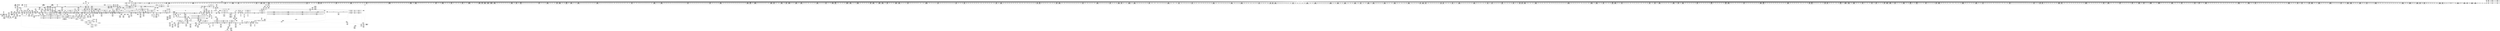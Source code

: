 digraph {
	CE0x50d5b00 [shape=record,shape=Mrecord,label="{CE0x50d5b00|56:_i8*,_:_CRE_376,384_|*MultipleSource*|Function::may_link&Arg::dir::|Function::selinux_inode_unlink&Arg::dir::|security/selinux/hooks.c,1769}"]
	CE0x5117550 [shape=record,shape=Mrecord,label="{CE0x5117550|56:_i8*,_:_CRE_64,72_|*MultipleSource*|*LoadInst*|security/selinux/hooks.c,1770|security/selinux/hooks.c,1770}"]
	CE0x50c7150 [shape=record,shape=Mrecord,label="{CE0x50c7150|may_link:_tmp11|security/selinux/hooks.c,1778}"]
	CE0x517a0a0 [shape=record,shape=Mrecord,label="{CE0x517a0a0|i64**_getelementptr_inbounds_(_4_x_i64*_,_4_x_i64*_*___llvm_gcda_edge_table220,_i64_0,_i64_3)|*Constant*|*SummSource*}"]
	CE0x50df920 [shape=record,shape=Mrecord,label="{CE0x50df920|56:_i8*,_:_CRE_198,199_}"]
	CE0x515d860 [shape=record,shape=Mrecord,label="{CE0x515d860|56:_i8*,_:_CRE_1000,1008_|*MultipleSource*|*LoadInst*|security/selinux/hooks.c,1770|security/selinux/hooks.c,1770}"]
	CE0x50bf8e0 [shape=record,shape=Mrecord,label="{CE0x50bf8e0|56:_i8*,_:_CRE_265,266_}"]
	CE0x50d7640 [shape=record,shape=Mrecord,label="{CE0x50d7640|56:_i8*,_:_CRE_478,479_}"]
	CE0x517d7a0 [shape=record,shape=Mrecord,label="{CE0x517d7a0|current_sid:_tmp20|security/selinux/hooks.c,218|*SummSource*}"]
	CE0x5162b80 [shape=record,shape=Mrecord,label="{CE0x5162b80|28:_i32,_:_CRE_82,83_}"]
	CE0x5187ba0 [shape=record,shape=Mrecord,label="{CE0x5187ba0|i64*_getelementptr_inbounds_(_2_x_i64_,_2_x_i64_*___llvm_gcov_ctr98,_i64_0,_i64_1)|*Constant*|*SummSource*}"]
	CE0x5147ce0 [shape=record,shape=Mrecord,label="{CE0x5147ce0|56:_i8*,_:_CRE_297,298_}"]
	CE0x510a3c0 [shape=record,shape=Mrecord,label="{CE0x510a3c0|56:_i8*,_:_CRE_870,871_}"]
	CE0x513e3d0 [shape=record,shape=Mrecord,label="{CE0x513e3d0|104:_%struct.inode*,_:_CRE_175,176_}"]
	CE0x515dd90 [shape=record,shape=Mrecord,label="{CE0x515dd90|may_link:_tmp6|security/selinux/hooks.c,1770|*SummSink*}"]
	"CONST[source:1(input),value:2(dynamic)][purpose:{subject}]"
	CE0x50ca070 [shape=record,shape=Mrecord,label="{CE0x50ca070|56:_i8*,_:_CRE_76,80_|*MultipleSource*|Function::may_link&Arg::dir::|Function::selinux_inode_unlink&Arg::dir::|security/selinux/hooks.c,1769}"]
	CE0x514a090 [shape=record,shape=Mrecord,label="{CE0x514a090|56:_i8*,_:_CRE_408,416_|*MultipleSource*|*LoadInst*|security/selinux/hooks.c,1770|security/selinux/hooks.c,1770}"]
	CE0x50bfb50 [shape=record,shape=Mrecord,label="{CE0x50bfb50|56:_i8*,_:_CRE_268,269_}"]
	CE0x50f51e0 [shape=record,shape=Mrecord,label="{CE0x50f51e0|56:_i8*,_:_CRE_246,247_}"]
	CE0x510ef30 [shape=record,shape=Mrecord,label="{CE0x510ef30|56:_i8*,_:_CRE_902,903_}"]
	CE0x5108340 [shape=record,shape=Mrecord,label="{CE0x5108340|56:_i8*,_:_CRE_752,756_|*MultipleSource*|Function::may_link&Arg::dir::|Function::selinux_inode_unlink&Arg::dir::|security/selinux/hooks.c,1769}"]
	CE0x517fca0 [shape=record,shape=Mrecord,label="{CE0x517fca0|current_sid:_tmp21|security/selinux/hooks.c,218}"]
	CE0x5164980 [shape=record,shape=Mrecord,label="{CE0x5164980|28:_i32,_:_CRE_111,112_}"]
	CE0x50d8000 [shape=record,shape=Mrecord,label="{CE0x50d8000|56:_i8*,_:_CRE_500,504_|*MultipleSource*|Function::may_link&Arg::dir::|Function::selinux_inode_unlink&Arg::dir::|security/selinux/hooks.c,1769}"]
	CE0x51119f0 [shape=record,shape=Mrecord,label="{CE0x51119f0|56:_i8*,_:_CRE_0,2_|*MultipleSource*|*LoadInst*|security/selinux/hooks.c,1770|security/selinux/hooks.c,1770}"]
	CE0x519e7e0 [shape=record,shape=Mrecord,label="{CE0x519e7e0|i64*_getelementptr_inbounds_(_14_x_i64_,_14_x_i64_*___llvm_gcov_ctr219,_i64_0,_i64_13)|*Constant*}"]
	CE0x5175230 [shape=record,shape=Mrecord,label="{CE0x5175230|may_link:_tobool6|security/selinux/hooks.c,1778|*SummSink*}"]
	CE0x50c7ad0 [shape=record,shape=Mrecord,label="{CE0x50c7ad0|56:_i8*,_:_CRE_163,164_}"]
	CE0x517d3a0 [shape=record,shape=Mrecord,label="{CE0x517d3a0|i64*_getelementptr_inbounds_(_11_x_i64_,_11_x_i64_*___llvm_gcov_ctr125,_i64_0,_i64_10)|*Constant*|*SummSink*}"]
	CE0x51359c0 [shape=record,shape=Mrecord,label="{CE0x51359c0|104:_%struct.inode*,_:_CRE_248,256_|*MultipleSource*|Function::may_link&Arg::dentry::|Function::selinux_inode_unlink&Arg::dentry::|security/selinux/hooks.c,1770}"]
	CE0x50de1d0 [shape=record,shape=Mrecord,label="{CE0x50de1d0|56:_i8*,_:_CRE_944,952_|*MultipleSource*|Function::may_link&Arg::dir::|Function::selinux_inode_unlink&Arg::dir::|security/selinux/hooks.c,1769}"]
	CE0x514b240 [shape=record,shape=Mrecord,label="{CE0x514b240|56:_i8*,_:_CRE_476,477_}"]
	CE0x50dbc20 [shape=record,shape=Mrecord,label="{CE0x50dbc20|i32_-1|*Constant*|*SummSink*}"]
	CE0x5155510 [shape=record,shape=Mrecord,label="{CE0x5155510|56:_i8*,_:_CRE_865,866_}"]
	CE0x518d5d0 [shape=record,shape=Mrecord,label="{CE0x518d5d0|may_link:_tmp23|security/selinux/hooks.c,1797|*SummSink*}"]
	CE0x50e2f90 [shape=record,shape=Mrecord,label="{CE0x50e2f90|may_link:_sw.bb7|*SummSink*}"]
	CE0x517fec0 [shape=record,shape=Mrecord,label="{CE0x517fec0|current_sid:_tmp21|security/selinux/hooks.c,218|*SummSink*}"]
	CE0x517d2f0 [shape=record,shape=Mrecord,label="{CE0x517d2f0|i64*_getelementptr_inbounds_(_11_x_i64_,_11_x_i64_*___llvm_gcov_ctr125,_i64_0,_i64_10)|*Constant*|*SummSource*}"]
	CE0x51665b0 [shape=record,shape=Mrecord,label="{CE0x51665b0|may_link:_tmp7|security/selinux/hooks.c,1777}"]
	CE0x513e9c0 [shape=record,shape=Mrecord,label="{CE0x513e9c0|104:_%struct.inode*,_:_CRE_180,181_}"]
	CE0x51a4d80 [shape=record,shape=Mrecord,label="{CE0x51a4d80|current_sid:_tmp16|security/selinux/hooks.c,218|*SummSource*}"]
	CE0x50c44b0 [shape=record,shape=Mrecord,label="{CE0x50c44b0|may_link:_i_security|security/selinux/hooks.c,1769}"]
	CE0x50dad70 [shape=record,shape=Mrecord,label="{CE0x50dad70|selinux_inode_unlink:_tmp1|*SummSink*}"]
	CE0x514e420 [shape=record,shape=Mrecord,label="{CE0x514e420|56:_i8*,_:_CRE_567,568_}"]
	CE0x513cd40 [shape=record,shape=Mrecord,label="{CE0x513cd40|104:_%struct.inode*,_:_CRE_156,157_}"]
	CE0x514b0e0 [shape=record,shape=Mrecord,label="{CE0x514b0e0|56:_i8*,_:_CRE_474,475_}"]
	CE0x51a3830 [shape=record,shape=Mrecord,label="{CE0x51a3830|current_sid:_tmp17|security/selinux/hooks.c,218|*SummSource*}"]
	CE0x514c260 [shape=record,shape=Mrecord,label="{CE0x514c260|56:_i8*,_:_CRE_496,500_|*MultipleSource*|*LoadInst*|security/selinux/hooks.c,1770|security/selinux/hooks.c,1770}"]
	CE0x50dd090 [shape=record,shape=Mrecord,label="{CE0x50dd090|_ret_i32_%tmp24,_!dbg_!27742|security/selinux/hooks.c,220}"]
	CE0x513bf30 [shape=record,shape=Mrecord,label="{CE0x513bf30|104:_%struct.inode*,_:_CRE_145,146_}"]
	CE0x5148560 [shape=record,shape=Mrecord,label="{CE0x5148560|56:_i8*,_:_CRE_305,306_}"]
	CE0x515be90 [shape=record,shape=Mrecord,label="{CE0x515be90|56:_i8*,_:_CRE_933,934_}"]
	CE0x5110790 [shape=record,shape=Mrecord,label="{CE0x5110790|56:_i8*,_:_CRE_979,980_}"]
	CE0x51784f0 [shape=record,shape=Mrecord,label="{CE0x51784f0|__llvm_gcov_indirect_counter_increment:_bb|*SummSource*}"]
	CE0x51a4ef0 [shape=record,shape=Mrecord,label="{CE0x51a4ef0|current_sid:_tmp16|security/selinux/hooks.c,218|*SummSink*}"]
	CE0x51421d0 [shape=record,shape=Mrecord,label="{CE0x51421d0|i32_2|*Constant*|*SummSource*}"]
	CE0x510f6a0 [shape=record,shape=Mrecord,label="{CE0x510f6a0|56:_i8*,_:_CRE_909,910_}"]
	CE0x50d4080 [shape=record,shape=Mrecord,label="{CE0x50d4080|56:_i8*,_:_CRE_165,166_}"]
	CE0x51987c0 [shape=record,shape=Mrecord,label="{CE0x51987c0|__llvm_gcov_indirect_counter_increment:_tmp3}"]
	CE0x510a2e0 [shape=record,shape=Mrecord,label="{CE0x510a2e0|56:_i8*,_:_CRE_869,870_}"]
	CE0x5149b20 [shape=record,shape=Mrecord,label="{CE0x5149b20|56:_i8*,_:_CRE_384,388_|*MultipleSource*|*LoadInst*|security/selinux/hooks.c,1770|security/selinux/hooks.c,1770}"]
	CE0x5170c40 [shape=record,shape=Mrecord,label="{CE0x5170c40|i32_3|*Constant*}"]
	CE0x51071c0 [shape=record,shape=Mrecord,label="{CE0x51071c0|56:_i8*,_:_CRE_672,680_|*MultipleSource*|Function::may_link&Arg::dir::|Function::selinux_inode_unlink&Arg::dir::|security/selinux/hooks.c,1769}"]
	CE0x514dcb0 [shape=record,shape=Mrecord,label="{CE0x514dcb0|56:_i8*,_:_CRE_560,561_}"]
	CE0x510b6e0 [shape=record,shape=Mrecord,label="{CE0x510b6e0|56:_i8*,_:_CRE_888,889_}"]
	CE0x50c0f70 [shape=record,shape=Mrecord,label="{CE0x50c0f70|56:_i8*,_:_CRE_190,191_}"]
	CE0x51811a0 [shape=record,shape=Mrecord,label="{CE0x51811a0|current_sid:_tmp23|security/selinux/hooks.c,218|*SummSource*}"]
	CE0x510f480 [shape=record,shape=Mrecord,label="{CE0x510f480|56:_i8*,_:_CRE_907,908_}"]
	CE0x50dd250 [shape=record,shape=Mrecord,label="{CE0x50dd250|current_sid:_tmp6|security/selinux/hooks.c,218}"]
	CE0x50c29a0 [shape=record,shape=Mrecord,label="{CE0x50c29a0|56:_i8*,_:_CRE_174,175_}"]
	CE0x51479b0 [shape=record,shape=Mrecord,label="{CE0x51479b0|56:_i8*,_:_CRE_294,295_}"]
	CE0x518a700 [shape=record,shape=Mrecord,label="{CE0x518a700|i8*_getelementptr_inbounds_(_38_x_i8_,_38_x_i8_*_.str64,_i32_0,_i32_0)|*Constant*|*SummSink*}"]
	CE0x50d1c70 [shape=record,shape=Mrecord,label="{CE0x50d1c70|may_link:_dir|Function::may_link&Arg::dir::|*SummSource*}"]
	CE0x516e550 [shape=record,shape=Mrecord,label="{CE0x516e550|i32_8388608|*Constant*}"]
	CE0x50d3d50 [shape=record,shape=Mrecord,label="{CE0x50d3d50|56:_i8*,_:_CRE_162,163_}"]
	CE0x519d300 [shape=record,shape=Mrecord,label="{CE0x519d300|__llvm_gcov_indirect_counter_increment:_tmp1|*SummSource*}"]
	CE0x5173e50 [shape=record,shape=Mrecord,label="{CE0x5173e50|i16_7|*Constant*|*SummSource*}"]
	CE0x513d920 [shape=record,shape=Mrecord,label="{CE0x513d920|104:_%struct.inode*,_:_CRE_166,167_}"]
	CE0x50bfcf0 [shape=record,shape=Mrecord,label="{CE0x50bfcf0|56:_i8*,_:_CRE_270,271_}"]
	CE0x5114270 [shape=record,shape=Mrecord,label="{CE0x5114270|56:_i8*,_:_CRE_241,242_}"]
	CE0x50f1df0 [shape=record,shape=Mrecord,label="{CE0x50f1df0|56:_i8*,_:_CRE_80,88_|*MultipleSource*|Function::may_link&Arg::dir::|Function::selinux_inode_unlink&Arg::dir::|security/selinux/hooks.c,1769}"]
	CE0x5162880 [shape=record,shape=Mrecord,label="{CE0x5162880|28:_i32,_:_CRE_79,80_}"]
	CE0x5162380 [shape=record,shape=Mrecord,label="{CE0x5162380|28:_i32,_:_CRE_74,75_}"]
	CE0x513d330 [shape=record,shape=Mrecord,label="{CE0x513d330|104:_%struct.inode*,_:_CRE_161,162_}"]
	CE0x514efd0 [shape=record,shape=Mrecord,label="{CE0x514efd0|56:_i8*,_:_CRE_578,579_}"]
	CE0x50c4190 [shape=record,shape=Mrecord,label="{CE0x50c4190|may_link:_tmp9|security/selinux/hooks.c,1778|*SummSource*}"]
	CE0x50ddea0 [shape=record,shape=Mrecord,label="{CE0x50ddea0|56:_i8*,_:_CRE_934,935_}"]
	CE0x5133a30 [shape=record,shape=Mrecord,label="{CE0x5133a30|104:_%struct.inode*,_:_CRE_201,202_}"]
	CE0x5155fe0 [shape=record,shape=Mrecord,label="{CE0x5155fe0|56:_i8*,_:_CRE_874,875_}"]
	CE0x5156530 [shape=record,shape=Mrecord,label="{CE0x5156530|56:_i8*,_:_CRE_879,880_}"]
	CE0x51062f0 [shape=record,shape=Mrecord,label="{CE0x51062f0|56:_i8*,_:_CRE_617,618_}"]
	CE0x5143100 [shape=record,shape=Mrecord,label="{CE0x5143100|__llvm_gcov_indirect_counter_increment:_predecessor|Function::__llvm_gcov_indirect_counter_increment&Arg::predecessor::}"]
	CE0x514f300 [shape=record,shape=Mrecord,label="{CE0x514f300|56:_i8*,_:_CRE_581,582_}"]
	CE0x510f370 [shape=record,shape=Mrecord,label="{CE0x510f370|56:_i8*,_:_CRE_906,907_}"]
	CE0x515f9d0 [shape=record,shape=Mrecord,label="{CE0x515f9d0|28:_i32,_:_CRE_18,19_}"]
	CE0x514d730 [shape=record,shape=Mrecord,label="{CE0x514d730|56:_i8*,_:_CRE_556,557_}"]
	CE0x510ee20 [shape=record,shape=Mrecord,label="{CE0x510ee20|56:_i8*,_:_CRE_901,902_}"]
	CE0x5167dd0 [shape=record,shape=Mrecord,label="{CE0x5167dd0|i64**_getelementptr_inbounds_(_4_x_i64*_,_4_x_i64*_*___llvm_gcda_edge_table220,_i64_0,_i64_0)|*Constant*|*SummSink*}"]
	CE0x5113aa0 [shape=record,shape=Mrecord,label="{CE0x5113aa0|56:_i8*,_:_CRE_208,210_|*MultipleSource*|*LoadInst*|security/selinux/hooks.c,1770|security/selinux/hooks.c,1770}"]
	CE0x510fae0 [shape=record,shape=Mrecord,label="{CE0x510fae0|56:_i8*,_:_CRE_913,914_}"]
	CE0x50eac00 [shape=record,shape=Mrecord,label="{CE0x50eac00|current_sid:_tmp12|security/selinux/hooks.c,218|*SummSink*}"]
	CE0x5135320 [shape=record,shape=Mrecord,label="{CE0x5135320|104:_%struct.inode*,_:_CRE_222,223_}"]
	CE0x516f570 [shape=record,shape=Mrecord,label="{CE0x516f570|may_link:_conv|security/selinux/hooks.c,1776}"]
	CE0x5171520 [shape=record,shape=Mrecord,label="{CE0x5171520|0:_i8,_8:_%struct.dentry*,_24:_%struct.selinux_audit_data*,_:_SCMRE_0,1_|*MultipleSource*|security/selinux/hooks.c, 1764|security/selinux/hooks.c,1772}"]
	CE0x50d8a60 [shape=record,shape=Mrecord,label="{CE0x50d8a60|56:_i8*,_:_CRE_536,540_|*MultipleSource*|Function::may_link&Arg::dir::|Function::selinux_inode_unlink&Arg::dir::|security/selinux/hooks.c,1769}"]
	CE0x5139860 [shape=record,shape=Mrecord,label="{CE0x5139860|may_link:_d_inode|security/selinux/hooks.c,1770}"]
	CE0x5178dc0 [shape=record,shape=Mrecord,label="{CE0x5178dc0|may_link:_tmp16|security/selinux/hooks.c,1786}"]
	CE0x51330e0 [shape=record,shape=Mrecord,label="{CE0x51330e0|104:_%struct.inode*,_:_CRE_193,194_}"]
	CE0x50c33e0 [shape=record,shape=Mrecord,label="{CE0x50c33e0|__llvm_gcov_indirect_counter_increment:_tmp|*SummSink*}"]
	CE0x50cc770 [shape=record,shape=Mrecord,label="{CE0x50cc770|i64*_getelementptr_inbounds_(_2_x_i64_,_2_x_i64_*___llvm_gcov_ctr222,_i64_0,_i64_0)|*Constant*|*SummSource*}"]
	CE0x5113bb0 [shape=record,shape=Mrecord,label="{CE0x5113bb0|56:_i8*,_:_CRE_212,216_|*MultipleSource*|*LoadInst*|security/selinux/hooks.c,1770|security/selinux/hooks.c,1770}"]
	CE0x513c3f0 [shape=record,shape=Mrecord,label="{CE0x513c3f0|104:_%struct.inode*,_:_CRE_148,149_}"]
	CE0x50b8a40 [shape=record,shape=Mrecord,label="{CE0x50b8a40|may_link:_tmp13|security/selinux/hooks.c,1779|*SummSource*}"]
	CE0x513d460 [shape=record,shape=Mrecord,label="{CE0x513d460|104:_%struct.inode*,_:_CRE_162,163_}"]
	CE0x5110840 [shape=record,shape=Mrecord,label="{CE0x5110840|56:_i8*,_:_CRE_980,981_}"]
	CE0x51500d0 [shape=record,shape=Mrecord,label="{CE0x51500d0|56:_i8*,_:_CRE_594,595_}"]
	CE0x517bdf0 [shape=record,shape=Mrecord,label="{CE0x517bdf0|_call_void___llvm_gcov_indirect_counter_increment(i32*___llvm_gcov_global_state_pred221,_i64**_getelementptr_inbounds_(_4_x_i64*_,_4_x_i64*_*___llvm_gcda_edge_table220,_i64_0,_i64_3)),_!dbg_!27747|security/selinux/hooks.c,1789|*SummSource*}"]
	CE0x5131520 [shape=record,shape=Mrecord,label="{CE0x5131520|get_current:_bb|*SummSink*}"]
	CE0x5105860 [shape=record,shape=Mrecord,label="{CE0x5105860|56:_i8*,_:_CRE_604,605_}"]
	CE0x50e97d0 [shape=record,shape=Mrecord,label="{CE0x50e97d0|i64_4|*Constant*|*SummSource*}"]
	CE0x50d9e20 [shape=record,shape=Mrecord,label="{CE0x50d9e20|56:_i8*,_:_CRE_303,304_}"]
	CE0x50c7a00 [shape=record,shape=Mrecord,label="{CE0x50c7a00|56:_i8*,_:_CRE_162,163_}"]
	CE0x50c6b00 [shape=record,shape=Mrecord,label="{CE0x50c6b00|i32_1|*Constant*}"]
	CE0x514ad40 [shape=record,shape=Mrecord,label="{CE0x514ad40|56:_i8*,_:_CRE_464,472_|*MultipleSource*|*LoadInst*|security/selinux/hooks.c,1770|security/selinux/hooks.c,1770}"]
	CE0x514f410 [shape=record,shape=Mrecord,label="{CE0x514f410|56:_i8*,_:_CRE_582,583_}"]
	CE0x5107fc0 [shape=record,shape=Mrecord,label="{CE0x5107fc0|56:_i8*,_:_CRE_736,740_|*MultipleSource*|Function::may_link&Arg::dir::|Function::selinux_inode_unlink&Arg::dir::|security/selinux/hooks.c,1769}"]
	CE0x5117e10 [shape=record,shape=Mrecord,label="{CE0x5117e10|56:_i8*,_:_CRE_96,104_|*MultipleSource*|*LoadInst*|security/selinux/hooks.c,1770|security/selinux/hooks.c,1770}"]
	CE0x50c9730 [shape=record,shape=Mrecord,label="{CE0x50c9730|56:_i8*,_:_CRE_139,140_}"]
	CE0x516e380 [shape=record,shape=Mrecord,label="{CE0x516e380|may_link:_dentry2|security/selinux/hooks.c,1773}"]
	CE0x5109200 [shape=record,shape=Mrecord,label="{CE0x5109200|56:_i8*,_:_CRE_824,832_|*MultipleSource*|Function::may_link&Arg::dir::|Function::selinux_inode_unlink&Arg::dir::|security/selinux/hooks.c,1769}"]
	CE0x51329d0 [shape=record,shape=Mrecord,label="{CE0x51329d0|current_sid:_tmp7|security/selinux/hooks.c,218|*SummSource*}"]
	CE0x51405b0 [shape=record,shape=Mrecord,label="{CE0x51405b0|__llvm_gcov_indirect_counter_increment:_counters|Function::__llvm_gcov_indirect_counter_increment&Arg::counters::|*SummSource*}"]
	CE0x51331e0 [shape=record,shape=Mrecord,label="{CE0x51331e0|104:_%struct.inode*,_:_CRE_194,195_}"]
	CE0x4901100 [shape=record,shape=Mrecord,label="{CE0x4901100|selinux_inode_unlink:_tmp2|*SummSource*}"]
	CE0x513b9d0 [shape=record,shape=Mrecord,label="{CE0x513b9d0|104:_%struct.inode*,_:_CRE_104,112_|*MultipleSource*|Function::may_link&Arg::dentry::|Function::selinux_inode_unlink&Arg::dentry::|security/selinux/hooks.c,1770}"]
	CE0x5106700 [shape=record,shape=Mrecord,label="{CE0x5106700|56:_i8*,_:_CRE_622,623_}"]
	CE0x5164cb0 [shape=record,shape=Mrecord,label="{CE0x5164cb0|28:_i32,_:_CRE_114,115_}"]
	CE0x50cdc10 [shape=record,shape=Mrecord,label="{CE0x50cdc10|may_link:_kind|Function::may_link&Arg::kind::|*SummSink*}"]
	CE0x514b6b0 [shape=record,shape=Mrecord,label="{CE0x514b6b0|56:_i8*,_:_CRE_479,480_}"]
	CE0x5170190 [shape=record,shape=Mrecord,label="{CE0x5170190|may_link:_conv3|security/selinux/hooks.c,1776|*SummSource*}"]
	CE0x513c120 [shape=record,shape=Mrecord,label="{CE0x513c120|104:_%struct.inode*,_:_CRE_146,147_}"]
	CE0x50c7930 [shape=record,shape=Mrecord,label="{CE0x50c7930|56:_i8*,_:_CRE_161,162_}"]
	CE0x5161580 [shape=record,shape=Mrecord,label="{CE0x5161580|28:_i32,_:_CRE_60,61_}"]
	CE0x50d7980 [shape=record,shape=Mrecord,label="{CE0x50d7980|56:_i8*,_:_CRE_482,483_}"]
	CE0x5150a60 [shape=record,shape=Mrecord,label="{CE0x5150a60|56:_i8*,_:_CRE_603,604_}"]
	CE0x50d44c0 [shape=record,shape=Mrecord,label="{CE0x50d44c0|56:_i8*,_:_CRE_169,170_}"]
	CE0x5150730 [shape=record,shape=Mrecord,label="{CE0x5150730|56:_i8*,_:_CRE_600,601_}"]
	CE0x51448d0 [shape=record,shape=Mrecord,label="{CE0x51448d0|56:_i8*,_:_CRE_248,249_}"]
	CE0x50c5700 [shape=record,shape=Mrecord,label="{CE0x50c5700|i64_1|*Constant*}"]
	CE0x5172f10 [shape=record,shape=Mrecord,label="{CE0x5172f10|i32_(i32,_i32,_i16,_i32,_%struct.common_audit_data*)*_bitcast_(i32_(i32,_i32,_i16,_i32,_%struct.common_audit_data.495*)*_avc_has_perm_to_i32_(i32,_i32,_i16,_i32,_%struct.common_audit_data*)*)|*Constant*|*SummSink*}"]
	CE0x5163480 [shape=record,shape=Mrecord,label="{CE0x5163480|28:_i32,_:_CRE_91,92_}"]
	CE0x5115eb0 [shape=record,shape=Mrecord,label="{CE0x5115eb0|56:_i8*,_:_CRE_153,154_}"]
	CE0x5199bc0 [shape=record,shape=Mrecord,label="{CE0x5199bc0|__llvm_gcov_indirect_counter_increment:_tmp6}"]
	CE0x514d5d0 [shape=record,shape=Mrecord,label="{CE0x514d5d0|56:_i8*,_:_CRE_554,555_}"]
	CE0x5151b60 [shape=record,shape=Mrecord,label="{CE0x5151b60|56:_i8*,_:_CRE_619,620_}"]
	CE0x515b610 [shape=record,shape=Mrecord,label="{CE0x515b610|56:_i8*,_:_CRE_925,926_}"]
	CE0x5154690 [shape=record,shape=Mrecord,label="{CE0x5154690|56:_i8*,_:_CRE_800,804_|*MultipleSource*|*LoadInst*|security/selinux/hooks.c,1770|security/selinux/hooks.c,1770}"]
	CE0x5162980 [shape=record,shape=Mrecord,label="{CE0x5162980|28:_i32,_:_CRE_80,81_}"]
	CE0x51371e0 [shape=record,shape=Mrecord,label="{CE0x51371e0|104:_%struct.inode*,_:_CRE_310,311_}"]
	CE0x512e300 [shape=record,shape=Mrecord,label="{CE0x512e300|i64_5|*Constant*}"]
	CE0x51108f0 [shape=record,shape=Mrecord,label="{CE0x51108f0|56:_i8*,_:_CRE_981,982_}"]
	CE0x5140f80 [shape=record,shape=Mrecord,label="{CE0x5140f80|_ret_void|*SummSink*}"]
	CE0x51663b0 [shape=record,shape=Mrecord,label="{CE0x51663b0|28:_i32,_:_CRE_200,208_|*MultipleSource*|*LoadInst*|security/selinux/hooks.c,1769|security/selinux/hooks.c,1769|security/selinux/hooks.c,1777}"]
	CE0x5149cf0 [shape=record,shape=Mrecord,label="{CE0x5149cf0|56:_i8*,_:_CRE_392,400_|*MultipleSource*|*LoadInst*|security/selinux/hooks.c,1770|security/selinux/hooks.c,1770}"]
	CE0x50d9fc0 [shape=record,shape=Mrecord,label="{CE0x50d9fc0|56:_i8*,_:_CRE_305,306_}"]
	CE0x50d9c80 [shape=record,shape=Mrecord,label="{CE0x50d9c80|56:_i8*,_:_CRE_301,302_}"]
	CE0x5174730 [shape=record,shape=Mrecord,label="{CE0x5174730|avc_has_perm:_requested|Function::avc_has_perm&Arg::requested::|*SummSource*}"]
	CE0x50f1770 [shape=record,shape=Mrecord,label="{CE0x50f1770|56:_i8*,_:_CRE_261,262_}"]
	CE0x514dfe0 [shape=record,shape=Mrecord,label="{CE0x514dfe0|56:_i8*,_:_CRE_563,564_}"]
	CE0x50cc660 [shape=record,shape=Mrecord,label="{CE0x50cc660|get_current:_tmp1}"]
	CE0x513ec20 [shape=record,shape=Mrecord,label="{CE0x513ec20|104:_%struct.inode*,_:_CRE_182,183_}"]
	CE0x5164fe0 [shape=record,shape=Mrecord,label="{CE0x5164fe0|28:_i32,_:_CRE_117,118_}"]
	CE0x517c6b0 [shape=record,shape=Mrecord,label="{CE0x517c6b0|_call_void_mcount()_#3}"]
	CE0x514ccc0 [shape=record,shape=Mrecord,label="{CE0x514ccc0|56:_i8*,_:_CRE_528,536_|*MultipleSource*|*LoadInst*|security/selinux/hooks.c,1770|security/selinux/hooks.c,1770}"]
	CE0x50d97a0 [shape=record,shape=Mrecord,label="{CE0x50d97a0|56:_i8*,_:_CRE_295,296_}"]
	CE0x50ca530 [shape=record,shape=Mrecord,label="{CE0x50ca530|i64*_getelementptr_inbounds_(_2_x_i64_,_2_x_i64_*___llvm_gcov_ctr222,_i64_0,_i64_1)|*Constant*|*SummSink*}"]
	CE0x5148890 [shape=record,shape=Mrecord,label="{CE0x5148890|56:_i8*,_:_CRE_308,309_}"]
	CE0x514be20 [shape=record,shape=Mrecord,label="{CE0x514be20|56:_i8*,_:_CRE_486,487_}"]
	CE0x510de30 [shape=record,shape=Mrecord,label="{CE0x510de30|56:_i8*,_:_CRE_925,926_}"]
	CE0x5144350 [shape=record,shape=Mrecord,label="{CE0x5144350|56:_i8*,_:_CRE_244,245_}"]
	CE0x50c53d0 [shape=record,shape=Mrecord,label="{CE0x50c53d0|56:_i8*,_:_CRE_280,281_}"]
	CE0x516ab30 [shape=record,shape=Mrecord,label="{CE0x516ab30|i64_2|*Constant*|*SummSink*}"]
	CE0x50d85c0 [shape=record,shape=Mrecord,label="{CE0x50d85c0|56:_i8*,_:_CRE_512,520_|*MultipleSource*|Function::may_link&Arg::dir::|Function::selinux_inode_unlink&Arg::dir::|security/selinux/hooks.c,1769}"]
	CE0x510bc30 [shape=record,shape=Mrecord,label="{CE0x510bc30|56:_i8*,_:_CRE_893,894_}"]
	CE0x5199340 [shape=record,shape=Mrecord,label="{CE0x5199340|current_sid:_land.lhs.true2|*SummSink*}"]
	CE0x51478a0 [shape=record,shape=Mrecord,label="{CE0x51478a0|56:_i8*,_:_CRE_293,294_}"]
	CE0x50cef10 [shape=record,shape=Mrecord,label="{CE0x50cef10|may_link:_kind|Function::may_link&Arg::kind::|*SummSource*}"]
	CE0x5170440 [shape=record,shape=Mrecord,label="{CE0x5170440|may_link:_tmp20|security/selinux/hooks.c,1793|*SummSink*}"]
	CE0x50cd1d0 [shape=record,shape=Mrecord,label="{CE0x50cd1d0|may_link:_tmp|*SummSource*}"]
	CE0x5115da0 [shape=record,shape=Mrecord,label="{CE0x5115da0|56:_i8*,_:_CRE_152,153_}"]
	CE0x5134020 [shape=record,shape=Mrecord,label="{CE0x5134020|104:_%struct.inode*,_:_CRE_206,207_}"]
	CE0x50f5060 [shape=record,shape=Mrecord,label="{CE0x50f5060|56:_i8*,_:_CRE_243,244_}"]
	CE0x5151830 [shape=record,shape=Mrecord,label="{CE0x5151830|56:_i8*,_:_CRE_616,617_}"]
	CE0x50cfa50 [shape=record,shape=Mrecord,label="{CE0x50cfa50|56:_i8*,_:_CRE_2,4_|*MultipleSource*|*LoadInst*|security/selinux/hooks.c,1770|security/selinux/hooks.c,1770}"]
	CE0x51650f0 [shape=record,shape=Mrecord,label="{CE0x51650f0|28:_i32,_:_CRE_118,119_}"]
	CE0x51489a0 [shape=record,shape=Mrecord,label="{CE0x51489a0|56:_i8*,_:_CRE_309,310_}"]
	CE0x5140060 [shape=record,shape=Mrecord,label="{CE0x5140060|i32_5|*Constant*|*SummSink*}"]
	CE0x5146030 [shape=record,shape=Mrecord,label="{CE0x5146030|56:_i8*,_:_CRE_270,271_}"]
	CE0x50ea170 [shape=record,shape=Mrecord,label="{CE0x50ea170|current_sid:_if.end|*SummSource*}"]
	CE0x5138340 [shape=record,shape=Mrecord,label="{CE0x5138340|i32_1|*Constant*}"]
	CE0x514e310 [shape=record,shape=Mrecord,label="{CE0x514e310|56:_i8*,_:_CRE_566,567_}"]
	CE0x50c2e80 [shape=record,shape=Mrecord,label="{CE0x50c2e80|56:_i8*,_:_CRE_180,181_}"]
	CE0x5927a90 [shape=record,shape=Mrecord,label="{CE0x5927a90|selinux_inode_unlink:_tmp3|*SummSource*}"]
	CE0x50d3a20 [shape=record,shape=Mrecord,label="{CE0x50d3a20|56:_i8*,_:_CRE_159,160_}"]
	CE0x5145ae0 [shape=record,shape=Mrecord,label="{CE0x5145ae0|56:_i8*,_:_CRE_265,266_}"]
	CE0x5146470 [shape=record,shape=Mrecord,label="{CE0x5146470|56:_i8*,_:_CRE_274,275_}"]
	CE0x51309a0 [shape=record,shape=Mrecord,label="{CE0x51309a0|current_sid:_land.lhs.true|*SummSink*}"]
	CE0x5163e80 [shape=record,shape=Mrecord,label="{CE0x5163e80|28:_i32,_:_CRE_101,102_}"]
	CE0x5114fa0 [shape=record,shape=Mrecord,label="{CE0x5114fa0|56:_i8*,_:_CRE_140,141_}"]
	CE0x5174260 [shape=record,shape=Mrecord,label="{CE0x5174260|avc_has_perm:_tclass|Function::avc_has_perm&Arg::tclass::|*SummSink*}"]
	CE0x5135580 [shape=record,shape=Mrecord,label="{CE0x5135580|104:_%struct.inode*,_:_CRE_224,232_|*MultipleSource*|Function::may_link&Arg::dentry::|Function::selinux_inode_unlink&Arg::dentry::|security/selinux/hooks.c,1770}"]
	CE0x515bd80 [shape=record,shape=Mrecord,label="{CE0x515bd80|56:_i8*,_:_CRE_932,933_}"]
	CE0x519b600 [shape=record,shape=Mrecord,label="{CE0x519b600|may_link:_sclass|security/selinux/hooks.c,1797|*SummSink*}"]
	CE0x50c1b50 [shape=record,shape=Mrecord,label="{CE0x50c1b50|may_link:_sw.epilog}"]
	CE0x5173fc0 [shape=record,shape=Mrecord,label="{CE0x5173fc0|i16_7|*Constant*|*SummSink*}"]
	CE0x518d560 [shape=record,shape=Mrecord,label="{CE0x518d560|may_link:_tmp22|security/selinux/hooks.c,1797|*SummSink*}"]
	CE0x510af70 [shape=record,shape=Mrecord,label="{CE0x510af70|56:_i8*,_:_CRE_881,882_}"]
	CE0x50d4c30 [shape=record,shape=Mrecord,label="{CE0x50d4c30|56:_i8*,_:_CRE_176,177_}"]
	CE0x514f960 [shape=record,shape=Mrecord,label="{CE0x514f960|56:_i8*,_:_CRE_587,588_}"]
	CE0x515bc70 [shape=record,shape=Mrecord,label="{CE0x515bc70|56:_i8*,_:_CRE_931,932_}"]
	CE0x50d9bb0 [shape=record,shape=Mrecord,label="{CE0x50d9bb0|56:_i8*,_:_CRE_300,301_}"]
	CE0x50c7d40 [shape=record,shape=Mrecord,label="{CE0x50c7d40|56:_i8*,_:_CRE_166,167_}"]
	CE0x50cb8a0 [shape=record,shape=Mrecord,label="{CE0x50cb8a0|selinux_inode_unlink:_bb|*SummSink*}"]
	CE0x5992160 [shape=record,shape=Mrecord,label="{CE0x5992160|GLOBAL:_may_link|*Constant*|*SummSource*}"]
	CE0x5170a70 [shape=record,shape=Mrecord,label="{CE0x5170a70|may_link:_conv3|security/selinux/hooks.c,1776|*SummSink*}"]
	CE0x50ef6c0 [shape=record,shape=Mrecord,label="{CE0x50ef6c0|56:_i8*,_:_CRE_145,146_}"]
	CE0x5143c80 [shape=record,shape=Mrecord,label="{CE0x5143c80|__llvm_gcov_indirect_counter_increment:_entry|*SummSink*}"]
	CE0x50ceda0 [shape=record,shape=Mrecord,label="{CE0x50ceda0|i32_1|*Constant*|*SummSink*}"]
	CE0x518c0b0 [shape=record,shape=Mrecord,label="{CE0x518c0b0|may_link:_av.0}"]
	CE0x50ccb30 [shape=record,shape=Mrecord,label="{CE0x50ccb30|get_current:_tmp1|*SummSink*}"]
	CE0x519a130 [shape=record,shape=Mrecord,label="{CE0x519a130|current_sid:_tmp13|security/selinux/hooks.c,218|*SummSink*}"]
	CE0x5150fb0 [shape=record,shape=Mrecord,label="{CE0x5150fb0|56:_i8*,_:_CRE_608,609_}"]
	CE0x50dcb30 [shape=record,shape=Mrecord,label="{CE0x50dcb30|__llvm_gcov_indirect_counter_increment:_tmp}"]
	CE0x5109400 [shape=record,shape=Mrecord,label="{CE0x5109400|56:_i8*,_:_CRE_832,840_|*MultipleSource*|Function::may_link&Arg::dir::|Function::selinux_inode_unlink&Arg::dir::|security/selinux/hooks.c,1769}"]
	CE0x5166bf0 [shape=record,shape=Mrecord,label="{CE0x5166bf0|may_link:_tmp10|security/selinux/hooks.c,1778}"]
	CE0x517a730 [shape=record,shape=Mrecord,label="{CE0x517a730|may_link:_tmp19|security/selinux/hooks.c,1789|*SummSink*}"]
	CE0x5198590 [shape=record,shape=Mrecord,label="{CE0x5198590|current_sid:_if.then|*SummSource*}"]
	CE0x515fad0 [shape=record,shape=Mrecord,label="{CE0x515fad0|28:_i32,_:_CRE_19,20_}"]
	CE0x519cdf0 [shape=record,shape=Mrecord,label="{CE0x519cdf0|may_link:_sclass|security/selinux/hooks.c,1797}"]
	CE0x5109800 [shape=record,shape=Mrecord,label="{CE0x5109800|56:_i8*,_:_CRE_848,856_|*MultipleSource*|Function::may_link&Arg::dir::|Function::selinux_inode_unlink&Arg::dir::|security/selinux/hooks.c,1769}"]
	CE0x5198da0 [shape=record,shape=Mrecord,label="{CE0x5198da0|current_sid:_tobool|security/selinux/hooks.c,218|*SummSource*}"]
	CE0x515f660 [shape=record,shape=Mrecord,label="{CE0x515f660|28:_i32,_:_CRE_14,15_}"]
	CE0x515fcd0 [shape=record,shape=Mrecord,label="{CE0x515fcd0|28:_i32,_:_CRE_21,22_}"]
	CE0x510e8d0 [shape=record,shape=Mrecord,label="{CE0x510e8d0|56:_i8*,_:_CRE_896,897_}"]
	CE0x50c28d0 [shape=record,shape=Mrecord,label="{CE0x50c28d0|56:_i8*,_:_CRE_173,174_}"]
	CE0x50d7710 [shape=record,shape=Mrecord,label="{CE0x50d7710|56:_i8*,_:_CRE_479,480_}"]
	CE0x5187d00 [shape=record,shape=Mrecord,label="{CE0x5187d00|get_current:_tmp3}"]
	CE0x50ea280 [shape=record,shape=Mrecord,label="{CE0x50ea280|current_sid:_if.end|*SummSink*}"]
	CE0x5170da0 [shape=record,shape=Mrecord,label="{CE0x5170da0|i32_3|*Constant*|*SummSource*}"]
	CE0x513e760 [shape=record,shape=Mrecord,label="{CE0x513e760|104:_%struct.inode*,_:_CRE_178,179_}"]
	CE0x515caa0 [shape=record,shape=Mrecord,label="{CE0x515caa0|56:_i8*,_:_CRE_977,978_}"]
	CE0x5143450 [shape=record,shape=Mrecord,label="{CE0x5143450|GLOBAL:___llvm_gcov_indirect_counter_increment|*Constant*}"]
	CE0x50c5770 [shape=record,shape=Mrecord,label="{CE0x50c5770|current_sid:_tmp1}"]
	CE0x513e040 [shape=record,shape=Mrecord,label="{CE0x513e040|104:_%struct.inode*,_:_CRE_172,173_}"]
	CE0x5140a50 [shape=record,shape=Mrecord,label="{CE0x5140a50|i64*_getelementptr_inbounds_(_14_x_i64_,_14_x_i64_*___llvm_gcov_ctr219,_i64_0,_i64_8)|*Constant*|*SummSource*}"]
	CE0x519ecf0 [shape=record,shape=Mrecord,label="{CE0x519ecf0|may_link:_tmp27|security/selinux/hooks.c,1799}"]
	CE0x5154dd0 [shape=record,shape=Mrecord,label="{CE0x5154dd0|56:_i8*,_:_CRE_832,840_|*MultipleSource*|*LoadInst*|security/selinux/hooks.c,1770|security/selinux/hooks.c,1770}"]
	CE0x517fdd0 [shape=record,shape=Mrecord,label="{CE0x517fdd0|current_sid:_tmp21|security/selinux/hooks.c,218|*SummSource*}"]
	CE0x5171b70 [shape=record,shape=Mrecord,label="{CE0x5171b70|may_link:_u|security/selinux/hooks.c,1773|*SummSink*}"]
	CE0x510e050 [shape=record,shape=Mrecord,label="{CE0x510e050|56:_i8*,_:_CRE_927,928_}"]
	CE0x50ddfb0 [shape=record,shape=Mrecord,label="{CE0x50ddfb0|56:_i8*,_:_CRE_935,936_}"]
	CE0x5108c00 [shape=record,shape=Mrecord,label="{CE0x5108c00|56:_i8*,_:_CRE_800,804_|*MultipleSource*|Function::may_link&Arg::dir::|Function::selinux_inode_unlink&Arg::dir::|security/selinux/hooks.c,1769}"]
	CE0x50d1ed0 [shape=record,shape=Mrecord,label="{CE0x50d1ed0|may_link:_dentry|Function::may_link&Arg::dentry::}"]
	CE0x50c5ab0 [shape=record,shape=Mrecord,label="{CE0x50c5ab0|i32_0|*Constant*}"]
	CE0x516f6f0 [shape=record,shape=Mrecord,label="{CE0x516f6f0|may_link:_or|security/selinux/hooks.c,1776|*SummSource*}"]
	CE0x5131dc0 [shape=record,shape=Mrecord,label="{CE0x5131dc0|i64*_getelementptr_inbounds_(_11_x_i64_,_11_x_i64_*___llvm_gcov_ctr125,_i64_0,_i64_8)|*Constant*}"]
	CE0x50f1020 [shape=record,shape=Mrecord,label="{CE0x50f1020|56:_i8*,_:_CRE_252,253_}"]
	CE0x50c0340 [shape=record,shape=Mrecord,label="{CE0x50c0340|56:_i8*,_:_CRE_288,289_}"]
	CE0x510e160 [shape=record,shape=Mrecord,label="{CE0x510e160|56:_i8*,_:_CRE_928,929_}"]
	CE0x5153640 [shape=record,shape=Mrecord,label="{CE0x5153640|56:_i8*,_:_CRE_712,728_|*MultipleSource*|*LoadInst*|security/selinux/hooks.c,1770|security/selinux/hooks.c,1770}"]
	CE0x5145d00 [shape=record,shape=Mrecord,label="{CE0x5145d00|56:_i8*,_:_CRE_267,268_}"]
	CE0x513af50 [shape=record,shape=Mrecord,label="{CE0x513af50|104:_%struct.inode*,_:_CRE_89,90_}"]
	CE0x5145bf0 [shape=record,shape=Mrecord,label="{CE0x5145bf0|56:_i8*,_:_CRE_266,267_}"]
	CE0x50c5160 [shape=record,shape=Mrecord,label="{CE0x50c5160|56:_i8*,_:_CRE_277,278_}"]
	CE0x5153bb0 [shape=record,shape=Mrecord,label="{CE0x5153bb0|56:_i8*,_:_CRE_744,752_|*MultipleSource*|*LoadInst*|security/selinux/hooks.c,1770|security/selinux/hooks.c,1770}"]
	CE0x51977d0 [shape=record,shape=Mrecord,label="{CE0x51977d0|may_link:_tmp24|security/selinux/hooks.c,1797|*SummSource*}"]
	CE0x50c4d50 [shape=record,shape=Mrecord,label="{CE0x50c4d50|56:_i8*,_:_CRE_272,273_}"]
	CE0x50cc240 [shape=record,shape=Mrecord,label="{CE0x50cc240|i64*_getelementptr_inbounds_(_2_x_i64_,_2_x_i64_*___llvm_gcov_ctr98,_i64_0,_i64_1)|*Constant*|*SummSink*}"]
	CE0x50eee20 [shape=record,shape=Mrecord,label="{CE0x50eee20|get_current:_tmp|*SummSink*}"]
	CE0x5187ad0 [shape=record,shape=Mrecord,label="{CE0x5187ad0|i64*_getelementptr_inbounds_(_2_x_i64_,_2_x_i64_*___llvm_gcov_ctr98,_i64_0,_i64_1)|*Constant*}"]
	CE0x515edf0 [shape=record,shape=Mrecord,label="{CE0x515edf0|28:_i32,_:_CRE_10,11_}"]
	CE0x5139d10 [shape=record,shape=Mrecord,label="{CE0x5139d10|104:_%struct.inode*,_:_CRE_0,4_|*MultipleSource*|Function::may_link&Arg::dentry::|Function::selinux_inode_unlink&Arg::dentry::|security/selinux/hooks.c,1770}"]
	CE0x518b0c0 [shape=record,shape=Mrecord,label="{CE0x518b0c0|i32_1024|*Constant*|*SummSource*}"]
	CE0x519a0c0 [shape=record,shape=Mrecord,label="{CE0x519a0c0|current_sid:_tmp13|security/selinux/hooks.c,218|*SummSource*}"]
	CE0x51a27e0 [shape=record,shape=Mrecord,label="{CE0x51a27e0|i32_218|*Constant*|*SummSink*}"]
	CE0x5137670 [shape=record,shape=Mrecord,label="{CE0x5137670|104:_%struct.inode*,_:_CRE_314,315_}"]
	CE0x510b3b0 [shape=record,shape=Mrecord,label="{CE0x510b3b0|56:_i8*,_:_CRE_885,886_}"]
	CE0x50c6020 [shape=record,shape=Mrecord,label="{CE0x50c6020|may_link:_i_security|security/selinux/hooks.c,1769|*SummSink*}"]
	CE0x5156b90 [shape=record,shape=Mrecord,label="{CE0x5156b90|56:_i8*,_:_CRE_885,886_}"]
	CE0x5110e10 [shape=record,shape=Mrecord,label="{CE0x5110e10|56:_i8*,_:_CRE_992,1000_|*MultipleSource*|Function::may_link&Arg::dir::|Function::selinux_inode_unlink&Arg::dir::|security/selinux/hooks.c,1769}"]
	CE0x51521c0 [shape=record,shape=Mrecord,label="{CE0x51521c0|56:_i8*,_:_CRE_624,628_|*MultipleSource*|*LoadInst*|security/selinux/hooks.c,1770|security/selinux/hooks.c,1770}"]
	CE0x517a110 [shape=record,shape=Mrecord,label="{CE0x517a110|i64**_getelementptr_inbounds_(_4_x_i64*_,_4_x_i64*_*___llvm_gcda_edge_table220,_i64_0,_i64_3)|*Constant*|*SummSink*}"]
	CE0x5198880 [shape=record,shape=Mrecord,label="{CE0x5198880|__llvm_gcov_indirect_counter_increment:_tmp3|*SummSource*}"]
	CE0x5107c40 [shape=record,shape=Mrecord,label="{CE0x5107c40|56:_i8*,_:_CRE_712,728_|*MultipleSource*|Function::may_link&Arg::dir::|Function::selinux_inode_unlink&Arg::dir::|security/selinux/hooks.c,1769}"]
	CE0x5107a80 [shape=record,shape=Mrecord,label="{CE0x5107a80|56:_i8*,_:_CRE_704,712_|*MultipleSource*|Function::may_link&Arg::dir::|Function::selinux_inode_unlink&Arg::dir::|security/selinux/hooks.c,1769}"]
	CE0x5136270 [shape=record,shape=Mrecord,label="{CE0x5136270|104:_%struct.inode*,_:_CRE_280,288_|*MultipleSource*|Function::may_link&Arg::dentry::|Function::selinux_inode_unlink&Arg::dentry::|security/selinux/hooks.c,1770}"]
	CE0x50cd990 [shape=record,shape=Mrecord,label="{CE0x50cd990|56:_i8*,_:_CRE_40,48_|*MultipleSource*|Function::may_link&Arg::dir::|Function::selinux_inode_unlink&Arg::dir::|security/selinux/hooks.c,1769}"]
	CE0x51457b0 [shape=record,shape=Mrecord,label="{CE0x51457b0|56:_i8*,_:_CRE_262,263_}"]
	CE0x50dc690 [shape=record,shape=Mrecord,label="{CE0x50dc690|current_sid:_entry}"]
	CE0x5171d20 [shape=record,shape=Mrecord,label="{CE0x5171d20|may_link:_tmp8|security/selinux/hooks.c,1778|*SummSource*}"]
	CE0x517e9b0 [shape=record,shape=Mrecord,label="{CE0x517e9b0|get_current:_entry}"]
	CE0x50e4490 [shape=record,shape=Mrecord,label="{CE0x50e4490|_ret_i32_%call,_!dbg_!27714|security/selinux/hooks.c,2774|*SummSource*}"]
	CE0x51a6060 [shape=record,shape=Mrecord,label="{CE0x51a6060|GLOBAL:_lockdep_rcu_suspicious|*Constant*|*SummSink*}"]
	CE0x50c9690 [shape=record,shape=Mrecord,label="{CE0x50c9690|56:_i8*,_:_CRE_138,139_}"]
	CE0x5157300 [shape=record,shape=Mrecord,label="{CE0x5157300|56:_i8*,_:_CRE_892,893_}"]
	CE0x5155cb0 [shape=record,shape=Mrecord,label="{CE0x5155cb0|56:_i8*,_:_CRE_871,872_}"]
	CE0x50ef180 [shape=record,shape=Mrecord,label="{CE0x50ef180|current_sid:_land.lhs.true}"]
	CE0x5105a00 [shape=record,shape=Mrecord,label="{CE0x5105a00|56:_i8*,_:_CRE_606,607_}"]
	CE0x50ef450 [shape=record,shape=Mrecord,label="{CE0x50ef450|56:_i8*,_:_CRE_142,143_}"]
	CE0x5151720 [shape=record,shape=Mrecord,label="{CE0x5151720|56:_i8*,_:_CRE_615,616_}"]
	CE0x5109a00 [shape=record,shape=Mrecord,label="{CE0x5109a00|56:_i8*,_:_CRE_856,864_|*MultipleSource*|Function::may_link&Arg::dir::|Function::selinux_inode_unlink&Arg::dir::|security/selinux/hooks.c,1769}"]
	CE0x50e68b0 [shape=record,shape=Mrecord,label="{CE0x50e68b0|may_link:_if.then}"]
	CE0x514b490 [shape=record,shape=Mrecord,label="{CE0x514b490|56:_i8*,_:_CRE_477,478_}"]
	CE0x5116b50 [shape=record,shape=Mrecord,label="{CE0x5116b50|may_link:_tmp15|security/selinux/hooks.c,1783}"]
	CE0x50dd500 [shape=record,shape=Mrecord,label="{CE0x50dd500|current_sid:_tmp6|security/selinux/hooks.c,218|*SummSink*}"]
	CE0x5111e50 [shape=record,shape=Mrecord,label="{CE0x5111e50|56:_i8*,_:_CRE_12,16_|*MultipleSource*|*LoadInst*|security/selinux/hooks.c,1770|security/selinux/hooks.c,1770}"]
	CE0x5169060 [shape=record,shape=Mrecord,label="{CE0x5169060|GLOBAL:___llvm_gcov_global_state_pred221|Global_var:__llvm_gcov_global_state_pred221|*SummSink*}"]
	CE0x5115010 [shape=record,shape=Mrecord,label="{CE0x5115010|56:_i8*,_:_CRE_139,140_}"]
	CE0x50c8490 [shape=record,shape=Mrecord,label="{CE0x50c8490|__llvm_gcov_indirect_counter_increment:_counter|*SummSource*}"]
	CE0x51c3ec0 [shape=record,shape=Mrecord,label="{CE0x51c3ec0|%struct.task_struct*_(%struct.task_struct**)*_asm_movq_%gs:$_1:P_,$0_,_r,im,_dirflag_,_fpsr_,_flags_}"]
	CE0x5165bb0 [shape=record,shape=Mrecord,label="{CE0x5165bb0|28:_i32,_:_CRE_160,168_|*MultipleSource*|*LoadInst*|security/selinux/hooks.c,1769|security/selinux/hooks.c,1769|security/selinux/hooks.c,1777}"]
	CE0x5145150 [shape=record,shape=Mrecord,label="{CE0x5145150|56:_i8*,_:_CRE_256,257_}"]
	CE0x5144f30 [shape=record,shape=Mrecord,label="{CE0x5144f30|56:_i8*,_:_CRE_254,255_}"]
	CE0x5927950 [shape=record,shape=Mrecord,label="{CE0x5927950|selinux_inode_unlink:_call|security/selinux/hooks.c,2774}"]
	CE0x5151a50 [shape=record,shape=Mrecord,label="{CE0x5151a50|56:_i8*,_:_CRE_618,619_}"]
	CE0x50c24c0 [shape=record,shape=Mrecord,label="{CE0x50c24c0|56:_i8*,_:_CRE_168,169_}"]
	CE0x514d7a0 [shape=record,shape=Mrecord,label="{CE0x514d7a0|56:_i8*,_:_CRE_555,556_}"]
	CE0x5113770 [shape=record,shape=Mrecord,label="{CE0x5113770|56:_i8*,_:_CRE_206,207_}"]
	CE0x5113110 [shape=record,shape=Mrecord,label="{CE0x5113110|56:_i8*,_:_CRE_200,201_}"]
	CE0x516dea0 [shape=record,shape=Mrecord,label="{CE0x516dea0|i64_2097152|*Constant*|*SummSink*}"]
	CE0x516f410 [shape=record,shape=Mrecord,label="{CE0x516f410|may_link:_cond|security/selinux/hooks.c,1776|*SummSink*}"]
	CE0x50ef3b0 [shape=record,shape=Mrecord,label="{CE0x50ef3b0|56:_i8*,_:_CRE_141,142_}"]
	CE0x5153d80 [shape=record,shape=Mrecord,label="{CE0x5153d80|56:_i8*,_:_CRE_752,756_|*MultipleSource*|*LoadInst*|security/selinux/hooks.c,1770|security/selinux/hooks.c,1770}"]
	CE0x515fbd0 [shape=record,shape=Mrecord,label="{CE0x515fbd0|28:_i32,_:_CRE_20,21_}"]
	CE0x516d380 [shape=record,shape=Mrecord,label="{CE0x516d380|i8_10|*Constant*}"]
	CE0x5161880 [shape=record,shape=Mrecord,label="{CE0x5161880|28:_i32,_:_CRE_63,64_}"]
	CE0x5113660 [shape=record,shape=Mrecord,label="{CE0x5113660|56:_i8*,_:_CRE_205,206_}"]
	CE0x50cfc30 [shape=record,shape=Mrecord,label="{CE0x50cfc30|may_link:_entry|*SummSink*}"]
	CE0x5109600 [shape=record,shape=Mrecord,label="{CE0x5109600|56:_i8*,_:_CRE_840,848_|*MultipleSource*|Function::may_link&Arg::dir::|Function::selinux_inode_unlink&Arg::dir::|security/selinux/hooks.c,1769}"]
	CE0x5147350 [shape=record,shape=Mrecord,label="{CE0x5147350|56:_i8*,_:_CRE_288,289_}"]
	CE0x5150620 [shape=record,shape=Mrecord,label="{CE0x5150620|56:_i8*,_:_CRE_599,600_}"]
	CE0x51a3270 [shape=record,shape=Mrecord,label="{CE0x51a3270|i64*_getelementptr_inbounds_(_11_x_i64_,_11_x_i64_*___llvm_gcov_ctr125,_i64_0,_i64_9)|*Constant*|*SummSource*}"]
	CE0x513b410 [shape=record,shape=Mrecord,label="{CE0x513b410|104:_%struct.inode*,_:_CRE_92,93_}"]
	CE0x50c7040 [shape=record,shape=Mrecord,label="{CE0x50c7040|may_link:_tmp9|security/selinux/hooks.c,1778|*SummSink*}"]
	CE0x5153470 [shape=record,shape=Mrecord,label="{CE0x5153470|56:_i8*,_:_CRE_704,712_|*MultipleSource*|*LoadInst*|security/selinux/hooks.c,1770|security/selinux/hooks.c,1770}"]
	CE0x50da640 [shape=record,shape=Mrecord,label="{CE0x50da640|56:_i8*,_:_CRE_320,328_|*MultipleSource*|Function::may_link&Arg::dir::|Function::selinux_inode_unlink&Arg::dir::|security/selinux/hooks.c,1769}"]
	CE0x519c2a0 [shape=record,shape=Mrecord,label="{CE0x519c2a0|__llvm_gcov_indirect_counter_increment:_tmp3|*SummSink*}"]
	CE0x519f400 [shape=record,shape=Mrecord,label="{CE0x519f400|current_sid:_do.body|*SummSink*}"]
	CE0x50c0270 [shape=record,shape=Mrecord,label="{CE0x50c0270|56:_i8*,_:_CRE_287,288_}"]
	CE0x50c0680 [shape=record,shape=Mrecord,label="{CE0x50c0680|56:_i8*,_:_CRE_292,293_}"]
	CE0x5165780 [shape=record,shape=Mrecord,label="{CE0x5165780|28:_i32,_:_CRE_144,152_|*MultipleSource*|*LoadInst*|security/selinux/hooks.c,1769|security/selinux/hooks.c,1769|security/selinux/hooks.c,1777}"]
	CE0x50d45d0 [shape=record,shape=Mrecord,label="{CE0x50d45d0|56:_i8*,_:_CRE_170,171_}"]
	CE0x50e0210 [shape=record,shape=Mrecord,label="{CE0x50e0210|56:_i8*,_:_CRE_212,216_|*MultipleSource*|Function::may_link&Arg::dir::|Function::selinux_inode_unlink&Arg::dir::|security/selinux/hooks.c,1769}"]
	CE0x50c2a70 [shape=record,shape=Mrecord,label="{CE0x50c2a70|56:_i8*,_:_CRE_175,176_}"]
	CE0x50d9d50 [shape=record,shape=Mrecord,label="{CE0x50d9d50|56:_i8*,_:_CRE_302,303_}"]
	CE0x51078c0 [shape=record,shape=Mrecord,label="{CE0x51078c0|56:_i8*,_:_CRE_696,704_|*MultipleSource*|Function::may_link&Arg::dir::|Function::selinux_inode_unlink&Arg::dir::|security/selinux/hooks.c,1769}"]
	CE0x5146580 [shape=record,shape=Mrecord,label="{CE0x5146580|56:_i8*,_:_CRE_275,276_}"]
	CE0x50d55c0 [shape=record,shape=Mrecord,label="{CE0x50d55c0|56:_i8*,_:_CRE_185,186_}"]
	CE0x51611b0 [shape=record,shape=Mrecord,label="{CE0x51611b0|28:_i32,_:_CRE_56,57_}"]
	CE0x50c69c0 [shape=record,shape=Mrecord,label="{CE0x50c69c0|may_link:_tmp1|*SummSink*}"]
	CE0x5173b40 [shape=record,shape=Mrecord,label="{CE0x5173b40|avc_has_perm:_tsid|Function::avc_has_perm&Arg::tsid::|*SummSink*}"]
	CE0x50c7790 [shape=record,shape=Mrecord,label="{CE0x50c7790|56:_i8*,_:_CRE_159,160_}"]
	CE0x5145260 [shape=record,shape=Mrecord,label="{CE0x5145260|56:_i8*,_:_CRE_257,258_}"]
	CE0x5148cd0 [shape=record,shape=Mrecord,label="{CE0x5148cd0|56:_i8*,_:_CRE_472,473_}"]
	CE0x50c0750 [shape=record,shape=Mrecord,label="{CE0x50c0750|56:_i8*,_:_CRE_293,294_}"]
	CE0x515d020 [shape=record,shape=Mrecord,label="{CE0x515d020|56:_i8*,_:_CRE_981,982_}"]
	CE0x5178d50 [shape=record,shape=Mrecord,label="{CE0x5178d50|i64*_getelementptr_inbounds_(_14_x_i64_,_14_x_i64_*___llvm_gcov_ctr219,_i64_0,_i64_9)|*Constant*|*SummSink*}"]
	CE0x517eb00 [shape=record,shape=Mrecord,label="{CE0x517eb00|get_current:_entry|*SummSource*}"]
	CE0x5107700 [shape=record,shape=Mrecord,label="{CE0x5107700|56:_i8*,_:_CRE_688,692_|*MultipleSource*|Function::may_link&Arg::dir::|Function::selinux_inode_unlink&Arg::dir::|security/selinux/hooks.c,1769}"]
	CE0x50d4b20 [shape=record,shape=Mrecord,label="{CE0x50d4b20|56:_i8*,_:_CRE_175,176_}"]
	CE0x5146690 [shape=record,shape=Mrecord,label="{CE0x5146690|56:_i8*,_:_CRE_276,277_}"]
	CE0x510dc10 [shape=record,shape=Mrecord,label="{CE0x510dc10|56:_i8*,_:_CRE_923,924_}"]
	CE0x510a800 [shape=record,shape=Mrecord,label="{CE0x510a800|56:_i8*,_:_CRE_874,875_}"]
	CE0x5148010 [shape=record,shape=Mrecord,label="{CE0x5148010|56:_i8*,_:_CRE_300,301_}"]
	CE0x5197ef0 [shape=record,shape=Mrecord,label="{CE0x5197ef0|__llvm_gcov_indirect_counter_increment:_tmp2|*SummSource*}"]
	CE0x5109c00 [shape=record,shape=Mrecord,label="{CE0x5109c00|56:_i8*,_:_CRE_864,865_}"]
	CE0x510df40 [shape=record,shape=Mrecord,label="{CE0x510df40|56:_i8*,_:_CRE_926,927_}"]
	CE0x513f0e0 [shape=record,shape=Mrecord,label="{CE0x513f0e0|104:_%struct.inode*,_:_CRE_186,187_}"]
	CE0x514ea80 [shape=record,shape=Mrecord,label="{CE0x514ea80|56:_i8*,_:_CRE_573,574_}"]
	CE0x5113550 [shape=record,shape=Mrecord,label="{CE0x5113550|56:_i8*,_:_CRE_204,205_}"]
	CE0x510a910 [shape=record,shape=Mrecord,label="{CE0x510a910|56:_i8*,_:_CRE_875,876_}"]
	CE0x518baf0 [shape=record,shape=Mrecord,label="{CE0x518baf0|i32_2048|*Constant*}"]
	CE0x510ce40 [shape=record,shape=Mrecord,label="{CE0x510ce40|56:_i8*,_:_CRE_910,911_}"]
	CE0x519c0b0 [shape=record,shape=Mrecord,label="{CE0x519c0b0|i64*_null|*Constant*|*SummSource*}"]
	CE0x50db0c0 [shape=record,shape=Mrecord,label="{CE0x50db0c0|may_link:_return|*SummSink*}"]
	CE0x51560f0 [shape=record,shape=Mrecord,label="{CE0x51560f0|56:_i8*,_:_CRE_875,876_}"]
	CE0x50f0c80 [shape=record,shape=Mrecord,label="{CE0x50f0c80|i64_0|*Constant*}"]
	CE0x513c4f0 [shape=record,shape=Mrecord,label="{CE0x513c4f0|104:_%struct.inode*,_:_CRE_149,150_}"]
	CE0x5115740 [shape=record,shape=Mrecord,label="{CE0x5115740|56:_i8*,_:_CRE_146,147_}"]
	CE0x514ce90 [shape=record,shape=Mrecord,label="{CE0x514ce90|56:_i8*,_:_CRE_536,540_|*MultipleSource*|*LoadInst*|security/selinux/hooks.c,1770|security/selinux/hooks.c,1770}"]
	CE0x515b940 [shape=record,shape=Mrecord,label="{CE0x515b940|56:_i8*,_:_CRE_928,929_}"]
	CE0x50dac60 [shape=record,shape=Mrecord,label="{CE0x50dac60|selinux_inode_unlink:_tmp1}"]
	CE0x518b050 [shape=record,shape=Mrecord,label="{CE0x518b050|i32_1024|*Constant*}"]
	CE0x5133440 [shape=record,shape=Mrecord,label="{CE0x5133440|104:_%struct.inode*,_:_CRE_196,197_}"]
	CE0x5105ba0 [shape=record,shape=Mrecord,label="{CE0x5105ba0|56:_i8*,_:_CRE_608,609_}"]
	CE0x50f4d60 [shape=record,shape=Mrecord,label="{CE0x50f4d60|56:_i8*,_:_CRE_241,242_}"]
	CE0x5112ef0 [shape=record,shape=Mrecord,label="{CE0x5112ef0|56:_i8*,_:_CRE_198,199_}"]
	CE0x5138c30 [shape=record,shape=Mrecord,label="{CE0x5138c30|0:_i32,_4:_i32,_8:_i32,_12:_i32,_:_CMRE_4,8_|*MultipleSource*|security/selinux/hooks.c,218|security/selinux/hooks.c,218|security/selinux/hooks.c,220}"]
	CE0x5144af0 [shape=record,shape=Mrecord,label="{CE0x5144af0|56:_i8*,_:_CRE_250,251_}"]
	CE0x519e100 [shape=record,shape=Mrecord,label="{CE0x519e100|may_link:_retval.0|*SummSink*}"]
	CE0x5151610 [shape=record,shape=Mrecord,label="{CE0x5151610|56:_i8*,_:_CRE_614,615_}"]
	CE0x5181020 [shape=record,shape=Mrecord,label="{CE0x5181020|current_sid:_tmp23|security/selinux/hooks.c,218}"]
	CE0x5112450 [shape=record,shape=Mrecord,label="{CE0x5112450|56:_i8*,_:_CRE_188,189_}"]
	CE0x517e730 [shape=record,shape=Mrecord,label="{CE0x517e730|GLOBAL:_get_current|*Constant*|*SummSource*}"]
	CE0x513f800 [shape=record,shape=Mrecord,label="{CE0x513f800|104:_%struct.inode*,_:_CRE_192,193_}"]
	CE0x50de530 [shape=record,shape=Mrecord,label="{CE0x50de530|56:_i8*,_:_CRE_960,968_|*MultipleSource*|Function::may_link&Arg::dir::|Function::selinux_inode_unlink&Arg::dir::|security/selinux/hooks.c,1769}"]
	CE0x50dcda0 [shape=record,shape=Mrecord,label="{CE0x50dcda0|current_sid:_entry|*SummSource*}"]
	CE0x515de00 [shape=record,shape=Mrecord,label="{CE0x515de00|may_link:_tmp5|security/selinux/hooks.c,1770|*SummSink*}"]
	CE0x5147130 [shape=record,shape=Mrecord,label="{CE0x5147130|56:_i8*,_:_CRE_286,287_}"]
	CE0x50d3b30 [shape=record,shape=Mrecord,label="{CE0x50d3b30|56:_i8*,_:_CRE_160,161_}"]
	CE0x5189190 [shape=record,shape=Mrecord,label="{CE0x5189190|get_current:_tmp4|./arch/x86/include/asm/current.h,14|*SummSource*}"]
	CE0x518c2f0 [shape=record,shape=Mrecord,label="{CE0x518c2f0|may_link:_av.0|*SummSink*}"]
	CE0x5102b00 [shape=record,shape=Mrecord,label="{CE0x5102b00|56:_i8*,_:_CRE_544,552_|*MultipleSource*|Function::may_link&Arg::dir::|Function::selinux_inode_unlink&Arg::dir::|security/selinux/hooks.c,1769}"]
	CE0x50ef930 [shape=record,shape=Mrecord,label="{CE0x50ef930|56:_i8*,_:_CRE_148,149_}"]
	CE0x50c81b0 [shape=record,shape=Mrecord,label="{CE0x50c81b0|current_sid:_tmp5|security/selinux/hooks.c,218|*SummSink*}"]
	CE0x5178740 [shape=record,shape=Mrecord,label="{CE0x5178740|%struct.task_struct*_(%struct.task_struct**)*_asm_movq_%gs:$_1:P_,$0_,_r,im,_dirflag_,_fpsr_,_flags_|*SummSource*}"]
	CE0x51038b0 [shape=record,shape=Mrecord,label="{CE0x51038b0|56:_i8*,_:_CRE_565,566_}"]
	CE0x513ff30 [shape=record,shape=Mrecord,label="{CE0x513ff30|i32_5|*Constant*|*SummSource*}"]
	CE0x50cb970 [shape=record,shape=Mrecord,label="{CE0x50cb970|get_current:_tmp1|*SummSource*}"]
	CE0x512fe10 [shape=record,shape=Mrecord,label="{CE0x512fe10|i64*_getelementptr_inbounds_(_11_x_i64_,_11_x_i64_*___llvm_gcov_ctr125,_i64_0,_i64_6)|*Constant*}"]
	CE0x5145480 [shape=record,shape=Mrecord,label="{CE0x5145480|56:_i8*,_:_CRE_259,260_}"]
	CE0x50daf30 [shape=record,shape=Mrecord,label="{CE0x50daf30|may_link:_return}"]
	CE0x515dfd0 [shape=record,shape=Mrecord,label="{CE0x515dfd0|may_link:_sid4|security/selinux/hooks.c,1777}"]
	CE0x515bfa0 [shape=record,shape=Mrecord,label="{CE0x515bfa0|56:_i8*,_:_CRE_934,935_}"]
	CE0x51151f0 [shape=record,shape=Mrecord,label="{CE0x51151f0|56:_i8*,_:_CRE_141,142_}"]
	CE0x5161f80 [shape=record,shape=Mrecord,label="{CE0x5161f80|28:_i32,_:_CRE_70,71_}"]
	CE0x5155dc0 [shape=record,shape=Mrecord,label="{CE0x5155dc0|56:_i8*,_:_CRE_872,873_}"]
	CE0x5106220 [shape=record,shape=Mrecord,label="{CE0x5106220|56:_i8*,_:_CRE_616,617_}"]
	CE0x512e7f0 [shape=record,shape=Mrecord,label="{CE0x512e7f0|current_sid:_tmp1|*SummSource*}"]
	CE0x514b8d0 [shape=record,shape=Mrecord,label="{CE0x514b8d0|56:_i8*,_:_CRE_481,482_}"]
	CE0x51a61e0 [shape=record,shape=Mrecord,label="{CE0x51a61e0|i8*_getelementptr_inbounds_(_25_x_i8_,_25_x_i8_*_.str3,_i32_0,_i32_0)|*Constant*}"]
	CE0x50c5300 [shape=record,shape=Mrecord,label="{CE0x50c5300|56:_i8*,_:_CRE_279,280_}"]
	CE0x5131230 [shape=record,shape=Mrecord,label="{CE0x5131230|current_sid:_tmp4|security/selinux/hooks.c,218|*SummSink*}"]
	CE0x51558b0 [shape=record,shape=Mrecord,label="{CE0x51558b0|56:_i8*,_:_CRE_867,868_}"]
	CE0x5161280 [shape=record,shape=Mrecord,label="{CE0x5161280|28:_i32,_:_CRE_57,58_}"]
	CE0x51a4070 [shape=record,shape=Mrecord,label="{CE0x51a4070|current_sid:_tmp18|security/selinux/hooks.c,218|*SummSink*}"]
	CE0x50c6440 [shape=record,shape=Mrecord,label="{CE0x50c6440|GLOBAL:___llvm_gcov_ctr125|Global_var:__llvm_gcov_ctr125}"]
	CE0x514a430 [shape=record,shape=Mrecord,label="{CE0x514a430|56:_i8*,_:_CRE_424,432_|*MultipleSource*|*LoadInst*|security/selinux/hooks.c,1770|security/selinux/hooks.c,1770}"]
	CE0x51570e0 [shape=record,shape=Mrecord,label="{CE0x51570e0|56:_i8*,_:_CRE_890,891_}"]
	CE0x510f150 [shape=record,shape=Mrecord,label="{CE0x510f150|56:_i8*,_:_CRE_904,905_}"]
	CE0x51802c0 [shape=record,shape=Mrecord,label="{CE0x51802c0|i32_22|*Constant*|*SummSource*}"]
	CE0x519f100 [shape=record,shape=Mrecord,label="{CE0x519f100|may_link:_tmp27|security/selinux/hooks.c,1799|*SummSource*}"]
	CE0x5106630 [shape=record,shape=Mrecord,label="{CE0x5106630|56:_i8*,_:_CRE_621,622_}"]
	CE0x5110580 [shape=record,shape=Mrecord,label="{CE0x5110580|56:_i8*,_:_CRE_923,924_}"]
	CE0x517eff0 [shape=record,shape=Mrecord,label="{CE0x517eff0|_ret_%struct.task_struct*_%tmp4,_!dbg_!27714|./arch/x86/include/asm/current.h,14|*SummSink*}"]
	CE0x510f040 [shape=record,shape=Mrecord,label="{CE0x510f040|56:_i8*,_:_CRE_903,904_}"]
	CE0x5148120 [shape=record,shape=Mrecord,label="{CE0x5148120|56:_i8*,_:_CRE_301,302_}"]
	CE0x50f5380 [shape=record,shape=Mrecord,label="{CE0x50f5380|56:_i8*,_:_CRE_248,249_}"]
	CE0x517f580 [shape=record,shape=Mrecord,label="{CE0x517f580|current_sid:_sid|security/selinux/hooks.c,220|*SummSink*}"]
	CE0x515f4c0 [shape=record,shape=Mrecord,label="{CE0x515f4c0|28:_i32,_:_CRE_12,13_}"]
	CE0x510b900 [shape=record,shape=Mrecord,label="{CE0x510b900|56:_i8*,_:_CRE_890,891_}"]
	CE0x510a6f0 [shape=record,shape=Mrecord,label="{CE0x510a6f0|56:_i8*,_:_CRE_873,874_}"]
	CE0x518a470 [shape=record,shape=Mrecord,label="{CE0x518a470|i8*_getelementptr_inbounds_(_38_x_i8_,_38_x_i8_*_.str64,_i32_0,_i32_0)|*Constant*}"]
	CE0x5153f50 [shape=record,shape=Mrecord,label="{CE0x5153f50|56:_i8*,_:_CRE_760,768_|*MultipleSource*|*LoadInst*|security/selinux/hooks.c,1770|security/selinux/hooks.c,1770}"]
	CE0x50f15d0 [shape=record,shape=Mrecord,label="{CE0x50f15d0|56:_i8*,_:_CRE_259,260_}"]
	CE0x515f730 [shape=record,shape=Mrecord,label="{CE0x515f730|28:_i32,_:_CRE_15,16_}"]
	CE0x5157410 [shape=record,shape=Mrecord,label="{CE0x5157410|56:_i8*,_:_CRE_893,894_}"]
	CE0x514edb0 [shape=record,shape=Mrecord,label="{CE0x514edb0|56:_i8*,_:_CRE_576,577_}"]
	CE0x50f2130 [shape=record,shape=Mrecord,label="{CE0x50f2130|56:_i8*,_:_CRE_96,104_|*MultipleSource*|Function::may_link&Arg::dir::|Function::selinux_inode_unlink&Arg::dir::|security/selinux/hooks.c,1769}"]
	CE0x5165200 [shape=record,shape=Mrecord,label="{CE0x5165200|28:_i32,_:_CRE_119,120_}"]
	CE0x510c4b0 [shape=record,shape=Mrecord,label="{CE0x510c4b0|56:_i8*,_:_CRE_901,902_}"]
	CE0x5163780 [shape=record,shape=Mrecord,label="{CE0x5163780|28:_i32,_:_CRE_94,95_}"]
	CE0x5150950 [shape=record,shape=Mrecord,label="{CE0x5150950|56:_i8*,_:_CRE_602,603_}"]
	CE0x5172880 [shape=record,shape=Mrecord,label="{CE0x5172880|may_link:_tmp7|security/selinux/hooks.c,1777|*SummSink*}"]
	CE0x50c4fc0 [shape=record,shape=Mrecord,label="{CE0x50c4fc0|56:_i8*,_:_CRE_275,276_}"]
	CE0x5173110 [shape=record,shape=Mrecord,label="{CE0x5173110|avc_has_perm:_entry|*SummSink*}"]
	CE0x50df9f0 [shape=record,shape=Mrecord,label="{CE0x50df9f0|56:_i8*,_:_CRE_199,200_}"]
	CE0x514c040 [shape=record,shape=Mrecord,label="{CE0x514c040|56:_i8*,_:_CRE_552,553_}"]
	CE0x50d3e60 [shape=record,shape=Mrecord,label="{CE0x50d3e60|56:_i8*,_:_CRE_163,164_}"]
	CE0x51052b0 [shape=record,shape=Mrecord,label="{CE0x51052b0|56:_i8*,_:_CRE_597,598_}"]
	CE0x50d7cc0 [shape=record,shape=Mrecord,label="{CE0x50d7cc0|56:_i8*,_:_CRE_486,487_}"]
	CE0x51511d0 [shape=record,shape=Mrecord,label="{CE0x51511d0|56:_i8*,_:_CRE_610,611_}"]
	CE0x51428f0 [shape=record,shape=Mrecord,label="{CE0x51428f0|_call_void___llvm_gcov_indirect_counter_increment(i32*___llvm_gcov_global_state_pred221,_i64**_getelementptr_inbounds_(_4_x_i64*_,_4_x_i64*_*___llvm_gcda_edge_table220,_i64_0,_i64_1)),_!dbg_!27742|security/selinux/hooks.c,1783|*SummSink*}"]
	CE0x516ef00 [shape=record,shape=Mrecord,label="{CE0x516ef00|i64_1048576|*Constant*|*SummSource*}"]
	CE0x5147df0 [shape=record,shape=Mrecord,label="{CE0x5147df0|56:_i8*,_:_CRE_298,299_}"]
	CE0x5110bf0 [shape=record,shape=Mrecord,label="{CE0x5110bf0|56:_i8*,_:_CRE_984,988_|*MultipleSource*|Function::may_link&Arg::dir::|Function::selinux_inode_unlink&Arg::dir::|security/selinux/hooks.c,1769}"]
	CE0x50f0870 [shape=record,shape=Mrecord,label="{CE0x50f0870|_call_void_mcount()_#3|*SummSink*}"]
	CE0x51659b0 [shape=record,shape=Mrecord,label="{CE0x51659b0|28:_i32,_:_CRE_152,160_|*MultipleSource*|*LoadInst*|security/selinux/hooks.c,1769|security/selinux/hooks.c,1769|security/selinux/hooks.c,1777}"]
	CE0x5147680 [shape=record,shape=Mrecord,label="{CE0x5147680|56:_i8*,_:_CRE_291,292_}"]
	CE0x5180440 [shape=record,shape=Mrecord,label="{CE0x5180440|current_sid:_security|security/selinux/hooks.c,218}"]
	CE0x50bc9d0 [shape=record,shape=Mrecord,label="{CE0x50bc9d0|selinux_inode_unlink:_entry}"]
	CE0x5131890 [shape=record,shape=Mrecord,label="{CE0x5131890|i1_true|*Constant*}"]
	CE0x513b8a0 [shape=record,shape=Mrecord,label="{CE0x513b8a0|104:_%struct.inode*,_:_CRE_96,104_|*MultipleSource*|Function::may_link&Arg::dentry::|Function::selinux_inode_unlink&Arg::dentry::|security/selinux/hooks.c,1770}"]
	CE0x5156ca0 [shape=record,shape=Mrecord,label="{CE0x5156ca0|56:_i8*,_:_CRE_886,887_}"]
	CE0x510c3a0 [shape=record,shape=Mrecord,label="{CE0x510c3a0|56:_i8*,_:_CRE_900,901_}"]
	CE0x5173670 [shape=record,shape=Mrecord,label="{CE0x5173670|avc_has_perm:_ssid|Function::avc_has_perm&Arg::ssid::|*SummSource*}"]
	CE0x51055f0 [shape=record,shape=Mrecord,label="{CE0x51055f0|56:_i8*,_:_CRE_601,602_}"]
	CE0x5171c70 [shape=record,shape=Mrecord,label="{CE0x5171c70|GLOBAL:___llvm_gcov_ctr219|Global_var:__llvm_gcov_ctr219}"]
	CE0x514e970 [shape=record,shape=Mrecord,label="{CE0x514e970|56:_i8*,_:_CRE_572,573_}"]
	CE0x5161e80 [shape=record,shape=Mrecord,label="{CE0x5161e80|28:_i32,_:_CRE_69,70_}"]
	CE0x51370e0 [shape=record,shape=Mrecord,label="{CE0x51370e0|104:_%struct.inode*,_:_CRE_309,310_}"]
	CE0x50bb4b0 [shape=record,shape=Mrecord,label="{CE0x50bb4b0|selinux_inode_unlink:_call|security/selinux/hooks.c,2774|*SummSink*}"]
	CE0x50de0c0 [shape=record,shape=Mrecord,label="{CE0x50de0c0|56:_i8*,_:_CRE_936,944_|*MultipleSource*|Function::may_link&Arg::dir::|Function::selinux_inode_unlink&Arg::dir::|security/selinux/hooks.c,1769}"]
	CE0x514c550 [shape=record,shape=Mrecord,label="{CE0x514c550|56:_i8*,_:_CRE_504,508_|*MultipleSource*|*LoadInst*|security/selinux/hooks.c,1770|security/selinux/hooks.c,1770}"]
	CE0x5106080 [shape=record,shape=Mrecord,label="{CE0x5106080|56:_i8*,_:_CRE_614,615_}"]
	CE0x5136d10 [shape=record,shape=Mrecord,label="{CE0x5136d10|104:_%struct.inode*,_:_CRE_306,307_}"]
	CE0x50f2490 [shape=record,shape=Mrecord,label="{CE0x50f2490|56:_i8*,_:_CRE_112,120_|*MultipleSource*|Function::may_link&Arg::dir::|Function::selinux_inode_unlink&Arg::dir::|security/selinux/hooks.c,1769}"]
	CE0x50dbf60 [shape=record,shape=Mrecord,label="{CE0x50dbf60|may_link:_sw.default|*SummSink*}"]
	CE0x50f4f20 [shape=record,shape=Mrecord,label="{CE0x50f4f20|56:_i8*,_:_CRE_242,243_}"]
	CE0x5154120 [shape=record,shape=Mrecord,label="{CE0x5154120|56:_i8*,_:_CRE_768,776_|*MultipleSource*|*LoadInst*|security/selinux/hooks.c,1770|security/selinux/hooks.c,1770}"]
	CE0x513a310 [shape=record,shape=Mrecord,label="{CE0x513a310|104:_%struct.inode*,_:_CRE_24,40_|*MultipleSource*|Function::may_link&Arg::dentry::|Function::selinux_inode_unlink&Arg::dentry::|security/selinux/hooks.c,1770}"]
	CE0x518bf90 [shape=record,shape=Mrecord,label="{CE0x518bf90|i32_16777216|*Constant*|*SummSink*}"]
	CE0x516d6c0 [shape=record,shape=Mrecord,label="{CE0x516d6c0|i8_10|*Constant*|*SummSink*}"]
	CE0x5163580 [shape=record,shape=Mrecord,label="{CE0x5163580|28:_i32,_:_CRE_92,93_}"]
	CE0x50df0d0 [shape=record,shape=Mrecord,label="{CE0x50df0d0|_ret_i32_%tmp24,_!dbg_!27742|security/selinux/hooks.c,220|*SummSource*}"]
	CE0x50c1970 [shape=record,shape=Mrecord,label="{CE0x50c1970|may_link:_sw.bb8|*SummSource*}"]
	CE0x5162d80 [shape=record,shape=Mrecord,label="{CE0x5162d80|28:_i32,_:_CRE_84,85_}"]
	CE0x50f1f80 [shape=record,shape=Mrecord,label="{CE0x50f1f80|56:_i8*,_:_CRE_88,96_|*MultipleSource*|Function::may_link&Arg::dir::|Function::selinux_inode_unlink&Arg::dir::|security/selinux/hooks.c,1769}"]
	CE0x5147bd0 [shape=record,shape=Mrecord,label="{CE0x5147bd0|56:_i8*,_:_CRE_296,297_}"]
	CE0x50cdb40 [shape=record,shape=Mrecord,label="{CE0x50cdb40|56:_i8*,_:_CRE_48,56_|*MultipleSource*|Function::may_link&Arg::dir::|Function::selinux_inode_unlink&Arg::dir::|security/selinux/hooks.c,1769}"]
	CE0x50d1b10 [shape=record,shape=Mrecord,label="{CE0x50d1b10|selinux_inode_unlink:_dentry|Function::selinux_inode_unlink&Arg::dentry::}"]
	CE0x510eaf0 [shape=record,shape=Mrecord,label="{CE0x510eaf0|56:_i8*,_:_CRE_898,899_}"]
	CE0x50d53a0 [shape=record,shape=Mrecord,label="{CE0x50d53a0|56:_i8*,_:_CRE_183,184_}"]
	CE0x513c340 [shape=record,shape=Mrecord,label="{CE0x513c340|104:_%struct.inode*,_:_CRE_147,148_}"]
	CE0x5138750 [shape=record,shape=Mrecord,label="{CE0x5138750|current_sid:_sid|security/selinux/hooks.c,220|*SummSource*}"]
	CE0x51a01d0 [shape=record,shape=Mrecord,label="{CE0x51a01d0|current_sid:_tmp9|security/selinux/hooks.c,218|*SummSink*}"]
	CE0x59279f0 [shape=record,shape=Mrecord,label="{CE0x59279f0|selinux_inode_unlink:_tmp3}"]
	CE0x50d7380 [shape=record,shape=Mrecord,label="{CE0x50d7380|56:_i8*,_:_CRE_474,475_}"]
	CE0x5115410 [shape=record,shape=Mrecord,label="{CE0x5115410|56:_i8*,_:_CRE_143,144_}"]
	CE0x5145370 [shape=record,shape=Mrecord,label="{CE0x5145370|56:_i8*,_:_CRE_258,259_}"]
	CE0x5197d60 [shape=record,shape=Mrecord,label="{CE0x5197d60|i64_3|*Constant*}"]
	CE0x516fc70 [shape=record,shape=Mrecord,label="{CE0x516fc70|may_link:_or|security/selinux/hooks.c,1776|*SummSink*}"]
	CE0x516d900 [shape=record,shape=Mrecord,label="{CE0x516d900|i64_2097152|*Constant*|*SummSource*}"]
	CE0x51721c0 [shape=record,shape=Mrecord,label="{CE0x51721c0|i64_0|*Constant*}"]
	CE0x5106c50 [shape=record,shape=Mrecord,label="{CE0x5106c50|56:_i8*,_:_CRE_648,656_|*MultipleSource*|Function::may_link&Arg::dir::|Function::selinux_inode_unlink&Arg::dir::|security/selinux/hooks.c,1769}"]
	CE0x510e7c0 [shape=record,shape=Mrecord,label="{CE0x510e7c0|56:_i8*,_:_CRE_895,896_}"]
	CE0x50bb440 [shape=record,shape=Mrecord,label="{CE0x50bb440|selinux_inode_unlink:_call|security/selinux/hooks.c,2774|*SummSource*}"]
	CE0x5104d00 [shape=record,shape=Mrecord,label="{CE0x5104d00|56:_i8*,_:_CRE_590,591_}"]
	CE0x5992360 [shape=record,shape=Mrecord,label="{CE0x5992360|may_link:_entry}"]
	CE0x50c5690 [shape=record,shape=Mrecord,label="{CE0x50c5690|i64*_getelementptr_inbounds_(_11_x_i64_,_11_x_i64_*___llvm_gcov_ctr125,_i64_0,_i64_1)|*Constant*|*SummSink*}"]
	CE0x516a860 [shape=record,shape=Mrecord,label="{CE0x516a860|GLOBAL:___llvm_gcov_ctr219|Global_var:__llvm_gcov_ctr219|*SummSource*}"]
	CE0x5163a80 [shape=record,shape=Mrecord,label="{CE0x5163a80|28:_i32,_:_CRE_97,98_}"]
	CE0x5148ef0 [shape=record,shape=Mrecord,label="{CE0x5148ef0|56:_i8*,_:_CRE_320,328_|*MultipleSource*|*LoadInst*|security/selinux/hooks.c,1770|security/selinux/hooks.c,1770}"]
	CE0x5115630 [shape=record,shape=Mrecord,label="{CE0x5115630|56:_i8*,_:_CRE_145,146_}"]
	CE0x514ded0 [shape=record,shape=Mrecord,label="{CE0x514ded0|56:_i8*,_:_CRE_562,563_}"]
	CE0x5111060 [shape=record,shape=Mrecord,label="{CE0x5111060|56:_i8*,_:_CRE_1000,1008_|*MultipleSource*|Function::may_link&Arg::dir::|Function::selinux_inode_unlink&Arg::dir::|security/selinux/hooks.c,1769}"]
	CE0x5165fb0 [shape=record,shape=Mrecord,label="{CE0x5165fb0|28:_i32,_:_CRE_184,192_|*MultipleSource*|*LoadInst*|security/selinux/hooks.c,1769|security/selinux/hooks.c,1769|security/selinux/hooks.c,1777}"]
	CE0x513bd10 [shape=record,shape=Mrecord,label="{CE0x513bd10|104:_%struct.inode*,_:_CRE_144,145_}"]
	CE0x50d77e0 [shape=record,shape=Mrecord,label="{CE0x50d77e0|56:_i8*,_:_CRE_480,481_}"]
	CE0x50c7ba0 [shape=record,shape=Mrecord,label="{CE0x50c7ba0|56:_i8*,_:_CRE_164,165_}"]
	CE0x5109e00 [shape=record,shape=Mrecord,label="{CE0x5109e00|56:_i8*,_:_CRE_865,866_}"]
	CE0x513a8b0 [shape=record,shape=Mrecord,label="{CE0x513a8b0|104:_%struct.inode*,_:_CRE_64,72_|*MultipleSource*|Function::may_link&Arg::dentry::|Function::selinux_inode_unlink&Arg::dentry::|security/selinux/hooks.c,1770}"]
	CE0x50d5cc0 [shape=record,shape=Mrecord,label="{CE0x50d5cc0|56:_i8*,_:_CRE_384,388_|*MultipleSource*|Function::may_link&Arg::dir::|Function::selinux_inode_unlink&Arg::dir::|security/selinux/hooks.c,1769}"]
	CE0x510dd20 [shape=record,shape=Mrecord,label="{CE0x510dd20|56:_i8*,_:_CRE_924,925_}"]
	CE0x5177440 [shape=record,shape=Mrecord,label="{CE0x5177440|i32_22|*Constant*|*SummSink*}"]
	CE0x514bc00 [shape=record,shape=Mrecord,label="{CE0x514bc00|56:_i8*,_:_CRE_484,485_}"]
	CE0x5180c30 [shape=record,shape=Mrecord,label="{CE0x5180c30|current_sid:_tmp22|security/selinux/hooks.c,218|*SummSource*}"]
	CE0x519f5d0 [shape=record,shape=Mrecord,label="{CE0x519f5d0|current_sid:_do.body}"]
	CE0x51356b0 [shape=record,shape=Mrecord,label="{CE0x51356b0|104:_%struct.inode*,_:_CRE_232,240_|*MultipleSource*|Function::may_link&Arg::dentry::|Function::selinux_inode_unlink&Arg::dentry::|security/selinux/hooks.c,1770}"]
	CE0x514b5a0 [shape=record,shape=Mrecord,label="{CE0x514b5a0|56:_i8*,_:_CRE_478,479_}"]
	CE0x514fda0 [shape=record,shape=Mrecord,label="{CE0x514fda0|56:_i8*,_:_CRE_591,592_}"]
	CE0x510a4d0 [shape=record,shape=Mrecord,label="{CE0x510a4d0|56:_i8*,_:_CRE_871,872_}"]
	CE0x517f700 [shape=record,shape=Mrecord,label="{CE0x517f700|current_sid:_cred|security/selinux/hooks.c,218|*SummSource*}"]
	CE0x514f1f0 [shape=record,shape=Mrecord,label="{CE0x514f1f0|56:_i8*,_:_CRE_580,581_}"]
	CE0x519d070 [shape=record,shape=Mrecord,label="{CE0x519d070|GLOBAL:_current_sid.__warned|Global_var:current_sid.__warned|*SummSink*}"]
	CE0x5164ba0 [shape=record,shape=Mrecord,label="{CE0x5164ba0|28:_i32,_:_CRE_113,114_}"]
	CE0x515d460 [shape=record,shape=Mrecord,label="{CE0x515d460|56:_i8*,_:_CRE_984,988_|*MultipleSource*|*LoadInst*|security/selinux/hooks.c,1770|security/selinux/hooks.c,1770}"]
	CE0x51086c0 [shape=record,shape=Mrecord,label="{CE0x51086c0|56:_i8*,_:_CRE_768,776_|*MultipleSource*|Function::may_link&Arg::dir::|Function::selinux_inode_unlink&Arg::dir::|security/selinux/hooks.c,1769}"]
	CE0x51725b0 [shape=record,shape=Mrecord,label="{CE0x51725b0|i64_0|*Constant*|*SummSource*}"]
	CE0x513d7f0 [shape=record,shape=Mrecord,label="{CE0x513d7f0|104:_%struct.inode*,_:_CRE_165,166_}"]
	CE0x517b9a0 [shape=record,shape=Mrecord,label="{CE0x517b9a0|may_link:_tmp17|security/selinux/hooks.c,1786|*SummSource*}"]
	CE0x5174b60 [shape=record,shape=Mrecord,label="{CE0x5174b60|avc_has_perm:_auditdata|Function::avc_has_perm&Arg::auditdata::|*SummSource*}"]
	CE0x519c3a0 [shape=record,shape=Mrecord,label="{CE0x519c3a0|current_sid:_call|security/selinux/hooks.c,218}"]
	CE0x50f49e0 [shape=record,shape=Mrecord,label="{CE0x50f49e0|56:_i8*,_:_CRE_232,236_|*MultipleSource*|Function::may_link&Arg::dir::|Function::selinux_inode_unlink&Arg::dir::|security/selinux/hooks.c,1769}"]
	CE0x5109000 [shape=record,shape=Mrecord,label="{CE0x5109000|56:_i8*,_:_CRE_816,824_|*MultipleSource*|Function::may_link&Arg::dir::|Function::selinux_inode_unlink&Arg::dir::|security/selinux/hooks.c,1769}"]
	CE0x5140870 [shape=record,shape=Mrecord,label="{CE0x5140870|i64**_getelementptr_inbounds_(_4_x_i64*_,_4_x_i64*_*___llvm_gcda_edge_table220,_i64_0,_i64_1)|*Constant*|*SummSink*}"]
	"CONST[source:1(input),value:2(dynamic)][purpose:{object}]"
	CE0x50f0b40 [shape=record,shape=Mrecord,label="{CE0x50f0b40|GLOBAL:___llvm_gcov_ctr125|Global_var:__llvm_gcov_ctr125|*SummSink*}"]
	CE0x50c2b40 [shape=record,shape=Mrecord,label="{CE0x50c2b40|56:_i8*,_:_CRE_176,177_}"]
	CE0x514d230 [shape=record,shape=Mrecord,label="{CE0x514d230|56:_i8*,_:_CRE_544,552_|*MultipleSource*|*LoadInst*|security/selinux/hooks.c,1770|security/selinux/hooks.c,1770}"]
	CE0x510e490 [shape=record,shape=Mrecord,label="{CE0x510e490|56:_i8*,_:_CRE_931,932_}"]
	CE0x510b190 [shape=record,shape=Mrecord,label="{CE0x510b190|56:_i8*,_:_CRE_883,884_}"]
	CE0x51048f0 [shape=record,shape=Mrecord,label="{CE0x51048f0|56:_i8*,_:_CRE_585,586_}"]
	CE0x5108e00 [shape=record,shape=Mrecord,label="{CE0x5108e00|56:_i8*,_:_CRE_808,816_|*MultipleSource*|Function::may_link&Arg::dir::|Function::selinux_inode_unlink&Arg::dir::|security/selinux/hooks.c,1769}"]
	CE0x50c4060 [shape=record,shape=Mrecord,label="{CE0x50c4060|56:_i8*,_:_CRE_16,24_|*MultipleSource*|Function::may_link&Arg::dir::|Function::selinux_inode_unlink&Arg::dir::|security/selinux/hooks.c,1769}"]
	CE0x5112890 [shape=record,shape=Mrecord,label="{CE0x5112890|56:_i8*,_:_CRE_192,193_}"]
	CE0x5173380 [shape=record,shape=Mrecord,label="{CE0x5173380|avc_has_perm:_requested|Function::avc_has_perm&Arg::requested::|*SummSink*}"]
	CE0x5111690 [shape=record,shape=Mrecord,label="{CE0x5111690|may_link:_tmp2|*LoadInst*|security/selinux/hooks.c,1769|*SummSink*}"]
	CE0x5112230 [shape=record,shape=Mrecord,label="{CE0x5112230|56:_i8*,_:_CRE_186,187_}"]
	CE0x516d520 [shape=record,shape=Mrecord,label="{CE0x516d520|i8_10|*Constant*|*SummSource*}"]
	CE0x5198f80 [shape=record,shape=Mrecord,label="{CE0x5198f80|i64*_getelementptr_inbounds_(_2_x_i64_,_2_x_i64_*___llvm_gcov_ctr98,_i64_0,_i64_0)|*Constant*}"]
	CE0x510e380 [shape=record,shape=Mrecord,label="{CE0x510e380|56:_i8*,_:_CRE_930,931_}"]
	CE0x5149050 [shape=record,shape=Mrecord,label="{CE0x5149050|56:_i8*,_:_CRE_328,336_|*MultipleSource*|*LoadInst*|security/selinux/hooks.c,1770|security/selinux/hooks.c,1770}"]
	CE0x5178f60 [shape=record,shape=Mrecord,label="{CE0x5178f60|may_link:_tmp16|security/selinux/hooks.c,1786|*SummSource*}"]
	CE0x51502f0 [shape=record,shape=Mrecord,label="{CE0x51502f0|56:_i8*,_:_CRE_596,597_}"]
	CE0x50cb6e0 [shape=record,shape=Mrecord,label="{CE0x50cb6e0|i64_1|*Constant*|*SummSource*}"]
	CE0x514e640 [shape=record,shape=Mrecord,label="{CE0x514e640|56:_i8*,_:_CRE_569,570_}"]
	CE0x510f260 [shape=record,shape=Mrecord,label="{CE0x510f260|56:_i8*,_:_CRE_905,906_}"]
	CE0x518b310 [shape=record,shape=Mrecord,label="{CE0x518b310|i32_1024|*Constant*|*SummSink*}"]
	CE0x5161d80 [shape=record,shape=Mrecord,label="{CE0x5161d80|28:_i32,_:_CRE_68,69_}"]
	CE0x50dfd30 [shape=record,shape=Mrecord,label="{CE0x50dfd30|56:_i8*,_:_CRE_203,204_}"]
	CE0x5133dc0 [shape=record,shape=Mrecord,label="{CE0x5133dc0|104:_%struct.inode*,_:_CRE_204,205_}"]
	CE0x50e30b0 [shape=record,shape=Mrecord,label="{CE0x50e30b0|may_link:_if.end}"]
	CE0x51983e0 [shape=record,shape=Mrecord,label="{CE0x51983e0|current_sid:_bb|*SummSink*}"]
	CE0x513c9b0 [shape=record,shape=Mrecord,label="{CE0x513c9b0|104:_%struct.inode*,_:_CRE_153,154_}"]
	CE0x513a5d0 [shape=record,shape=Mrecord,label="{CE0x513a5d0|104:_%struct.inode*,_:_CRE_48,52_|*MultipleSource*|Function::may_link&Arg::dentry::|Function::selinux_inode_unlink&Arg::dentry::|security/selinux/hooks.c,1770}"]
	CE0x50e8850 [shape=record,shape=Mrecord,label="{CE0x50e8850|i64_5|*Constant*|*SummSource*}"]
	CE0x513b360 [shape=record,shape=Mrecord,label="{CE0x513b360|104:_%struct.inode*,_:_CRE_91,92_}"]
	CE0x50db900 [shape=record,shape=Mrecord,label="{CE0x50db900|__llvm_gcov_indirect_counter_increment:_pred|*SummSource*}"]
	CE0x5146be0 [shape=record,shape=Mrecord,label="{CE0x5146be0|56:_i8*,_:_CRE_281,282_}"]
	CE0x50e89c0 [shape=record,shape=Mrecord,label="{CE0x50e89c0|i64_5|*Constant*|*SummSink*}"]
	CE0x50dffa0 [shape=record,shape=Mrecord,label="{CE0x50dffa0|56:_i8*,_:_CRE_206,207_}"]
	CE0x5103cc0 [shape=record,shape=Mrecord,label="{CE0x5103cc0|56:_i8*,_:_CRE_570,571_}"]
	CE0x5173730 [shape=record,shape=Mrecord,label="{CE0x5173730|avc_has_perm:_ssid|Function::avc_has_perm&Arg::ssid::|*SummSink*}"]
	CE0x514caf0 [shape=record,shape=Mrecord,label="{CE0x514caf0|56:_i8*,_:_CRE_520,528_|*MultipleSource*|*LoadInst*|security/selinux/hooks.c,1770|security/selinux/hooks.c,1770}"]
	CE0x514f630 [shape=record,shape=Mrecord,label="{CE0x514f630|56:_i8*,_:_CRE_584,585_}"]
	CE0x517a6c0 [shape=record,shape=Mrecord,label="{CE0x517a6c0|may_link:_tmp18|security/selinux/hooks.c,1789|*SummSink*}"]
	CE0x5166a20 [shape=record,shape=Mrecord,label="{CE0x5166a20|may_link:_tmp10|security/selinux/hooks.c,1778|*SummSource*}"]
	CE0x51467a0 [shape=record,shape=Mrecord,label="{CE0x51467a0|56:_i8*,_:_CRE_277,278_}"]
	CE0x512d960 [shape=record,shape=Mrecord,label="{CE0x512d960|current_sid:_tmp3}"]
	CE0x51446b0 [shape=record,shape=Mrecord,label="{CE0x51446b0|56:_i8*,_:_CRE_246,247_}"]
	CE0x51a13c0 [shape=record,shape=Mrecord,label="{CE0x51a13c0|current_sid:_tmp10|security/selinux/hooks.c,218|*SummSink*}"]
	CE0x50dbe10 [shape=record,shape=Mrecord,label="{CE0x50dbe10|may_link:_bb|*SummSink*}"]
	CE0x5162280 [shape=record,shape=Mrecord,label="{CE0x5162280|28:_i32,_:_CRE_73,74_}"]
	CE0x5112670 [shape=record,shape=Mrecord,label="{CE0x5112670|56:_i8*,_:_CRE_190,191_}"]
	CE0x50c5600 [shape=record,shape=Mrecord,label="{CE0x50c5600|current_sid:_tmp|*SummSink*}"]
	CE0x518d440 [shape=record,shape=Mrecord,label="{CE0x518d440|i64*_getelementptr_inbounds_(_14_x_i64_,_14_x_i64_*___llvm_gcov_ctr219,_i64_0,_i64_12)|*Constant*|*SummSource*}"]
	CE0x50c39d0 [shape=record,shape=Mrecord,label="{CE0x50c39d0|may_link:_tmp11|security/selinux/hooks.c,1778|*SummSource*}"]
	CE0x50c0ea0 [shape=record,shape=Mrecord,label="{CE0x50c0ea0|56:_i8*,_:_CRE_189,190_}"]
	CE0x5105790 [shape=record,shape=Mrecord,label="{CE0x5105790|56:_i8*,_:_CRE_603,604_}"]
	CE0x5115c90 [shape=record,shape=Mrecord,label="{CE0x5115c90|56:_i8*,_:_CRE_151,152_}"]
	CE0x5114900 [shape=record,shape=Mrecord,label="{CE0x5114900|56:_i8*,_:_CRE_120,128_|*MultipleSource*|*LoadInst*|security/selinux/hooks.c,1770|security/selinux/hooks.c,1770}"]
	CE0x5155840 [shape=record,shape=Mrecord,label="{CE0x5155840|56:_i8*,_:_CRE_868,869_}"]
	CE0x5163c80 [shape=record,shape=Mrecord,label="{CE0x5163c80|28:_i32,_:_CRE_99,100_}"]
	CE0x50d36f0 [shape=record,shape=Mrecord,label="{CE0x50d36f0|56:_i8*,_:_CRE_156,157_}"]
	CE0x5152430 [shape=record,shape=Mrecord,label="{CE0x5152430|56:_i8*,_:_CRE_640,648_|*MultipleSource*|*LoadInst*|security/selinux/hooks.c,1770|security/selinux/hooks.c,1770}"]
	CE0x5168f30 [shape=record,shape=Mrecord,label="{CE0x5168f30|GLOBAL:___llvm_gcov_global_state_pred221|Global_var:__llvm_gcov_global_state_pred221|*SummSource*}"]
	CE0x519ea90 [shape=record,shape=Mrecord,label="{CE0x519ea90|i64*_getelementptr_inbounds_(_14_x_i64_,_14_x_i64_*___llvm_gcov_ctr219,_i64_0,_i64_13)|*Constant*|*SummSink*}"]
	CE0x51051e0 [shape=record,shape=Mrecord,label="{CE0x51051e0|56:_i8*,_:_CRE_596,597_}"]
	CE0x51129a0 [shape=record,shape=Mrecord,label="{CE0x51129a0|56:_i8*,_:_CRE_193,194_}"]
	CE0x515b720 [shape=record,shape=Mrecord,label="{CE0x515b720|56:_i8*,_:_CRE_926,927_}"]
	CE0x51689b0 [shape=record,shape=Mrecord,label="{CE0x51689b0|may_link:_call9|security/selinux/hooks.c,1792|*SummSink*}"]
	CE0x519fae0 [shape=record,shape=Mrecord,label="{CE0x519fae0|current_sid:_do.end}"]
	CE0x516e4e0 [shape=record,shape=Mrecord,label="{CE0x516e4e0|may_link:_dentry2|security/selinux/hooks.c,1773|*SummSink*}"]
	CE0x5132b20 [shape=record,shape=Mrecord,label="{CE0x5132b20|i64*_getelementptr_inbounds_(_2_x_i64_,_2_x_i64_*___llvm_gcov_ctr98,_i64_0,_i64_0)|*Constant*|*SummSource*}"]
	CE0x5115300 [shape=record,shape=Mrecord,label="{CE0x5115300|56:_i8*,_:_CRE_142,143_}"]
	CE0x518d0b0 [shape=record,shape=Mrecord,label="{CE0x518d0b0|i8*_getelementptr_inbounds_(_9_x_i8_,_9_x_i8_*___func__.may_link,_i32_0,_i32_0)|*Constant*|*SummSource*}"]
	CE0x50d9ef0 [shape=record,shape=Mrecord,label="{CE0x50d9ef0|56:_i8*,_:_CRE_304,305_}"]
	CE0x51982c0 [shape=record,shape=Mrecord,label="{CE0x51982c0|current_sid:_bb|*SummSource*}"]
	CE0x515b830 [shape=record,shape=Mrecord,label="{CE0x515b830|56:_i8*,_:_CRE_927,928_}"]
	CE0x510cd30 [shape=record,shape=Mrecord,label="{CE0x510cd30|56:_i8*,_:_CRE_909,910_}"]
	CE0x5137540 [shape=record,shape=Mrecord,label="{CE0x5137540|104:_%struct.inode*,_:_CRE_313,314_}"]
	CE0x5147240 [shape=record,shape=Mrecord,label="{CE0x5147240|56:_i8*,_:_CRE_287,288_}"]
	CE0x50dbac0 [shape=record,shape=Mrecord,label="{CE0x50dbac0|i32_-1|*Constant*|*SummSource*}"]
	CE0x517b4d0 [shape=record,shape=Mrecord,label="{CE0x517b4d0|may_link:_tmp17|security/selinux/hooks.c,1786|*SummSink*}"]
	CE0x519d610 [shape=record,shape=Mrecord,label="{CE0x519d610|__llvm_gcov_indirect_counter_increment:_tmp2}"]
	CE0x50d0d20 [shape=record,shape=Mrecord,label="{CE0x50d0d20|_ret_i32_%call,_!dbg_!27714|security/selinux/hooks.c,2774}"]
	CE0x51a0a70 [shape=record,shape=Mrecord,label="{CE0x51a0a70|current_sid:_tmp11|security/selinux/hooks.c,218}"]
	CE0x5150c80 [shape=record,shape=Mrecord,label="{CE0x5150c80|56:_i8*,_:_CRE_605,606_}"]
	CE0x50f09c0 [shape=record,shape=Mrecord,label="{CE0x50f09c0|GLOBAL:___llvm_gcov_ctr125|Global_var:__llvm_gcov_ctr125|*SummSource*}"]
	CE0x50c1380 [shape=record,shape=Mrecord,label="{CE0x50c1380|56:_i8*,_:_CRE_195,196_}"]
	CE0x5131a10 [shape=record,shape=Mrecord,label="{CE0x5131a10|i1_true|*Constant*|*SummSource*}"]
	CE0x50cf520 [shape=record,shape=Mrecord,label="{CE0x50cf520|_call_void___llvm_gcov_indirect_counter_increment(i32*___llvm_gcov_global_state_pred221,_i64**_getelementptr_inbounds_(_4_x_i64*_,_4_x_i64*_*___llvm_gcda_edge_table220,_i64_0,_i64_2)),_!dbg_!27745|security/selinux/hooks.c,1786|*SummSource*}"]
	CE0x50c7e10 [shape=record,shape=Mrecord,label="{CE0x50c7e10|56:_i8*,_:_CRE_167,168_}"]
	CE0x510e5a0 [shape=record,shape=Mrecord,label="{CE0x510e5a0|56:_i8*,_:_CRE_932,933_}"]
	CE0x513b170 [shape=record,shape=Mrecord,label="{CE0x513b170|104:_%struct.inode*,_:_CRE_90,91_}"]
	CE0x50dae90 [shape=record,shape=Mrecord,label="{CE0x50dae90|may_link:_sw.epilog|*SummSink*}"]
	CE0x51120d0 [shape=record,shape=Mrecord,label="{CE0x51120d0|56:_i8*,_:_CRE_24,32_|*MultipleSource*|*LoadInst*|security/selinux/hooks.c,1770|security/selinux/hooks.c,1770}"]
	CE0x510d7d0 [shape=record,shape=Mrecord,label="{CE0x510d7d0|56:_i8*,_:_CRE_919,920_}"]
	CE0x50d0bf0 [shape=record,shape=Mrecord,label="{CE0x50d0bf0|56:_i8*,_:_CRE_2,4_|*MultipleSource*|Function::may_link&Arg::dir::|Function::selinux_inode_unlink&Arg::dir::|security/selinux/hooks.c,1769}"]
	CE0x5162680 [shape=record,shape=Mrecord,label="{CE0x5162680|28:_i32,_:_CRE_77,78_}"]
	CE0x50f0db0 [shape=record,shape=Mrecord,label="{CE0x50f0db0|56:_i8*,_:_CRE_249,250_}"]
	CE0x5160e70 [shape=record,shape=Mrecord,label="{CE0x5160e70|28:_i32,_:_CRE_52,53_}"]
	CE0x514b9e0 [shape=record,shape=Mrecord,label="{CE0x514b9e0|56:_i8*,_:_CRE_482,483_}"]
	CE0x5156ec0 [shape=record,shape=Mrecord,label="{CE0x5156ec0|56:_i8*,_:_CRE_888,889_}"]
	CE0x518bc70 [shape=record,shape=Mrecord,label="{CE0x518bc70|i32_2048|*Constant*|*SummSink*}"]
	CE0x5146ad0 [shape=record,shape=Mrecord,label="{CE0x5146ad0|56:_i8*,_:_CRE_280,281_}"]
	CE0x50cc5d0 [shape=record,shape=Mrecord,label="{CE0x50cc5d0|selinux_inode_unlink:_tmp|*SummSource*}"]
	CE0x5112ab0 [shape=record,shape=Mrecord,label="{CE0x5112ab0|56:_i8*,_:_CRE_194,195_}"]
	CE0x5151c70 [shape=record,shape=Mrecord,label="{CE0x5151c70|56:_i8*,_:_CRE_620,621_}"]
	CE0x5198cd0 [shape=record,shape=Mrecord,label="{CE0x5198cd0|current_sid:_tobool|security/selinux/hooks.c,218}"]
	CE0x5188430 [shape=record,shape=Mrecord,label="{CE0x5188430|get_current:_tmp2|*SummSource*}"]
	CE0x5133ef0 [shape=record,shape=Mrecord,label="{CE0x5133ef0|104:_%struct.inode*,_:_CRE_205,206_}"]
	CE0x5104000 [shape=record,shape=Mrecord,label="{CE0x5104000|56:_i8*,_:_CRE_574,575_}"]
	CE0x50e2730 [shape=record,shape=Mrecord,label="{CE0x50e2730|may_link:_call|security/selinux/hooks.c,1765}"]
	CE0x51350c0 [shape=record,shape=Mrecord,label="{CE0x51350c0|104:_%struct.inode*,_:_CRE_220,221_}"]
	CE0x50e74f0 [shape=record,shape=Mrecord,label="{CE0x50e74f0|current_sid:_tmp14|security/selinux/hooks.c,218|*SummSource*}"]
	CE0x50f1500 [shape=record,shape=Mrecord,label="{CE0x50f1500|56:_i8*,_:_CRE_258,259_}"]
	CE0x5174120 [shape=record,shape=Mrecord,label="{CE0x5174120|avc_has_perm:_tclass|Function::avc_has_perm&Arg::tclass::}"]
	CE0x516fda0 [shape=record,shape=Mrecord,label="{CE0x516fda0|may_link:_sid4|security/selinux/hooks.c,1777|*SummSource*}"]
	CE0x5143fe0 [shape=record,shape=Mrecord,label="{CE0x5143fe0|__llvm_gcov_indirect_counter_increment:_predecessor|Function::__llvm_gcov_indirect_counter_increment&Arg::predecessor::|*SummSink*}"]
	CE0x5199150 [shape=record,shape=Mrecord,label="{CE0x5199150|__llvm_gcov_indirect_counter_increment:_tmp5|*SummSource*}"]
	CE0x5168880 [shape=record,shape=Mrecord,label="{CE0x5168880|may_link:_call9|security/selinux/hooks.c,1792|*SummSource*}"]
	CE0x5147020 [shape=record,shape=Mrecord,label="{CE0x5147020|56:_i8*,_:_CRE_285,286_}"]
	CE0x510cc20 [shape=record,shape=Mrecord,label="{CE0x510cc20|56:_i8*,_:_CRE_908,909_}"]
	CE0x50c7380 [shape=record,shape=Mrecord,label="{CE0x50c7380|56:_i8*,_:_CRE_154,155_}"]
	CE0x50b8370 [shape=record,shape=Mrecord,label="{CE0x50b8370|may_link:_tmp12|security/selinux/hooks.c,1779|*SummSink*}"]
	CE0x510cb10 [shape=record,shape=Mrecord,label="{CE0x510cb10|56:_i8*,_:_CRE_907,908_}"]
	CE0x5117c50 [shape=record,shape=Mrecord,label="{CE0x5117c50|56:_i8*,_:_CRE_88,96_|*MultipleSource*|*LoadInst*|security/selinux/hooks.c,1770|security/selinux/hooks.c,1770}"]
	"CONST[source:0(mediator),value:0(static)][purpose:{operation}]"
	CE0x517fb20 [shape=record,shape=Mrecord,label="{CE0x517fb20|COLLAPSED:_GCMRE_current_task_external_global_%struct.task_struct*:_elem_0::|security/selinux/hooks.c,218}"]
	CE0x50bbff0 [shape=record,shape=Mrecord,label="{CE0x50bbff0|selinux_inode_unlink:_bb|*SummSource*}"]
	CE0x51730a0 [shape=record,shape=Mrecord,label="{CE0x51730a0|avc_has_perm:_entry|*SummSource*}"]
	CE0x517d410 [shape=record,shape=Mrecord,label="{CE0x517d410|current_sid:_tmp19|security/selinux/hooks.c,218|*SummSink*}"]
	CE0x515e070 [shape=record,shape=Mrecord,label="{CE0x515e070|28:_i32,_:_CRE_0,8_|*MultipleSource*|*LoadInst*|security/selinux/hooks.c,1769|security/selinux/hooks.c,1769|security/selinux/hooks.c,1777}"]
	CE0x50da4a0 [shape=record,shape=Mrecord,label="{CE0x50da4a0|56:_i8*,_:_CRE_311,312_}"]
	CE0x515e4d0 [shape=record,shape=Mrecord,label="{CE0x515e4d0|may_link:_sid4|security/selinux/hooks.c,1777|*SummSink*}"]
	CE0x51707d0 [shape=record,shape=Mrecord,label="{CE0x51707d0|may_link:_tmp21|security/selinux/hooks.c,1793}"]
	CE0x5160da0 [shape=record,shape=Mrecord,label="{CE0x5160da0|28:_i32,_:_CRE_51,52_}"]
	CE0x50cf350 [shape=record,shape=Mrecord,label="{CE0x50cf350|i64*_getelementptr_inbounds_(_14_x_i64_,_14_x_i64_*___llvm_gcov_ctr219,_i64_0,_i64_9)|*Constant*|*SummSource*}"]
	CE0x5130a30 [shape=record,shape=Mrecord,label="{CE0x5130a30|current_sid:_land.lhs.true2}"]
	CE0x50c9310 [shape=record,shape=Mrecord,label="{CE0x50c9310|56:_i8*,_:_CRE_136,137_}"]
	CE0x50bc320 [shape=record,shape=Mrecord,label="{CE0x50bc320|i64*_getelementptr_inbounds_(_2_x_i64_,_2_x_i64_*___llvm_gcov_ctr222,_i64_0,_i64_1)|*Constant*}"]
	CE0x5167d60 [shape=record,shape=Mrecord,label="{CE0x5167d60|i64**_getelementptr_inbounds_(_4_x_i64*_,_4_x_i64*_*___llvm_gcda_edge_table220,_i64_0,_i64_0)|*Constant*|*SummSource*}"]
	CE0x5113880 [shape=record,shape=Mrecord,label="{CE0x5113880|56:_i8*,_:_CRE_207,208_}"]
	CE0x50c71c0 [shape=record,shape=Mrecord,label="{CE0x50c71c0|may_link:_tmp10|security/selinux/hooks.c,1778|*SummSink*}"]
	CE0x5134280 [shape=record,shape=Mrecord,label="{CE0x5134280|104:_%struct.inode*,_:_CRE_208,209_}"]
	CE0x50e2b40 [shape=record,shape=Mrecord,label="{CE0x50e2b40|_call_void_mcount()_#3|*SummSource*}"]
	CE0x5112de0 [shape=record,shape=Mrecord,label="{CE0x5112de0|56:_i8*,_:_CRE_197,198_}"]
	CE0x51469c0 [shape=record,shape=Mrecord,label="{CE0x51469c0|56:_i8*,_:_CRE_279,280_}"]
	CE0x514d060 [shape=record,shape=Mrecord,label="{CE0x514d060|56:_i8*,_:_CRE_540,544_|*MultipleSource*|*LoadInst*|security/selinux/hooks.c,1770|security/selinux/hooks.c,1770}"]
	CE0x50d5750 [shape=record,shape=Mrecord,label="{CE0x50d5750|56:_i8*,_:_CRE_352,360_|*MultipleSource*|Function::may_link&Arg::dir::|Function::selinux_inode_unlink&Arg::dir::|security/selinux/hooks.c,1769}"]
	CE0x514bd10 [shape=record,shape=Mrecord,label="{CE0x514bd10|56:_i8*,_:_CRE_485,486_}"]
	CE0x5137a00 [shape=record,shape=Mrecord,label="{CE0x5137a00|104:_%struct.inode*,_:_CRE_317,318_}"]
	CE0x510ad50 [shape=record,shape=Mrecord,label="{CE0x510ad50|56:_i8*,_:_CRE_879,880_}"]
	CE0x519fbb0 [shape=record,shape=Mrecord,label="{CE0x519fbb0|current_sid:_do.end|*SummSource*}"]
	CE0x510f590 [shape=record,shape=Mrecord,label="{CE0x510f590|56:_i8*,_:_CRE_908,909_}"]
	CE0x50dbd80 [shape=record,shape=Mrecord,label="{CE0x50dbd80|may_link:_bb|*SummSource*}"]
	CE0x5178160 [shape=record,shape=Mrecord,label="{CE0x5178160|__llvm_gcov_indirect_counter_increment:_bb4|*SummSource*}"]
	CE0x51162b0 [shape=record,shape=Mrecord,label="{CE0x51162b0|may_link:_i_security1|security/selinux/hooks.c,1770}"]
	CE0x5104340 [shape=record,shape=Mrecord,label="{CE0x5104340|56:_i8*,_:_CRE_578,579_}"]
	CE0x5163280 [shape=record,shape=Mrecord,label="{CE0x5163280|28:_i32,_:_CRE_89,90_}"]
	CE0x50d3910 [shape=record,shape=Mrecord,label="{CE0x50d3910|56:_i8*,_:_CRE_158,159_}"]
	CE0x50c9b60 [shape=record,shape=Mrecord,label="{CE0x50c9b60|56:_i8*,_:_CRE_56,64_|*MultipleSource*|Function::may_link&Arg::dir::|Function::selinux_inode_unlink&Arg::dir::|security/selinux/hooks.c,1769}"]
	CE0x51031f0 [shape=record,shape=Mrecord,label="{CE0x51031f0|56:_i8*,_:_CRE_556,557_}"]
	CE0x5171650 [shape=record,shape=Mrecord,label="{CE0x5171650|may_link:_type|security/selinux/hooks.c,1772|*SummSource*}"]
	CE0x50d54b0 [shape=record,shape=Mrecord,label="{CE0x50d54b0|56:_i8*,_:_CRE_184,185_}"]
	CE0x5137ec0 [shape=record,shape=Mrecord,label="{CE0x5137ec0|may_link:_tmp4|*LoadInst*|security/selinux/hooks.c,1770|*SummSource*}"]
	CE0x5106150 [shape=record,shape=Mrecord,label="{CE0x5106150|56:_i8*,_:_CRE_615,616_}"]
	CE0x5117a90 [shape=record,shape=Mrecord,label="{CE0x5117a90|56:_i8*,_:_CRE_80,88_|*MultipleSource*|*LoadInst*|security/selinux/hooks.c,1770|security/selinux/hooks.c,1770}"]
	CE0x51a5fd0 [shape=record,shape=Mrecord,label="{CE0x51a5fd0|GLOBAL:_lockdep_rcu_suspicious|*Constant*|*SummSource*}"]
	CE0x514f740 [shape=record,shape=Mrecord,label="{CE0x514f740|56:_i8*,_:_CRE_585,586_}"]
	CE0x513d0d0 [shape=record,shape=Mrecord,label="{CE0x513d0d0|104:_%struct.inode*,_:_CRE_159,160_}"]
	CE0x5150840 [shape=record,shape=Mrecord,label="{CE0x5150840|56:_i8*,_:_CRE_601,602_}"]
	CE0x519dcc0 [shape=record,shape=Mrecord,label="{CE0x519dcc0|may_link:_call11|security/selinux/hooks.c,1797|*SummSink*}"]
	CE0x51a30a0 [shape=record,shape=Mrecord,label="{CE0x51a30a0|i64*_getelementptr_inbounds_(_11_x_i64_,_11_x_i64_*___llvm_gcov_ctr125,_i64_0,_i64_9)|*Constant*}"]
	CE0x51063c0 [shape=record,shape=Mrecord,label="{CE0x51063c0|56:_i8*,_:_CRE_618,619_}"]
	CE0x5137b30 [shape=record,shape=Mrecord,label="{CE0x5137b30|104:_%struct.inode*,_:_CRE_318,319_}"]
	CE0x518ce10 [shape=record,shape=Mrecord,label="{CE0x518ce10|VOIDTB_TE_array:_GCE_.str64_private_unnamed_addr_constant_38_x_i8_c_014SELinux:_%s:_unrecognized_kind_%d_0A_00_,_align_1:_elem_0:default:}"]
	CE0x5106e40 [shape=record,shape=Mrecord,label="{CE0x5106e40|56:_i8*,_:_CRE_656,664_|*MultipleSource*|Function::may_link&Arg::dir::|Function::selinux_inode_unlink&Arg::dir::|security/selinux/hooks.c,1769}"]
	CE0x50c12b0 [shape=record,shape=Mrecord,label="{CE0x50c12b0|56:_i8*,_:_CRE_194,195_}"]
	CE0x510ba10 [shape=record,shape=Mrecord,label="{CE0x510ba10|56:_i8*,_:_CRE_891,892_}"]
	CE0x517e290 [shape=record,shape=Mrecord,label="{CE0x517e290|current_sid:_call4|security/selinux/hooks.c,218|*SummSink*}"]
	CE0x5164210 [shape=record,shape=Mrecord,label="{CE0x5164210|28:_i32,_:_CRE_104,105_}"]
	CE0x515dc30 [shape=record,shape=Mrecord,label="{CE0x515dc30|may_link:_tmp5|security/selinux/hooks.c,1770|*SummSource*}"]
	CE0x519c610 [shape=record,shape=Mrecord,label="{CE0x519c610|_call_void_mcount()_#3}"]
	CE0x515bb60 [shape=record,shape=Mrecord,label="{CE0x515bb60|56:_i8*,_:_CRE_930,931_}"]
	CE0x51310b0 [shape=record,shape=Mrecord,label="{CE0x51310b0|current_sid:_tmp4|security/selinux/hooks.c,218}"]
	CE0x510e270 [shape=record,shape=Mrecord,label="{CE0x510e270|56:_i8*,_:_CRE_929,930_}"]
	CE0x518e750 [shape=record,shape=Mrecord,label="{CE0x518e750|may_link:_tmp26|security/selinux/hooks.c,1799|*SummSource*}"]
	CE0x5154a30 [shape=record,shape=Mrecord,label="{CE0x5154a30|56:_i8*,_:_CRE_816,824_|*MultipleSource*|*LoadInst*|security/selinux/hooks.c,1770|security/selinux/hooks.c,1770}"]
	CE0x510f8c0 [shape=record,shape=Mrecord,label="{CE0x510f8c0|56:_i8*,_:_CRE_911,912_}"]
	CE0x5156420 [shape=record,shape=Mrecord,label="{CE0x5156420|56:_i8*,_:_CRE_878,879_}"]
	CE0x5163880 [shape=record,shape=Mrecord,label="{CE0x5163880|28:_i32,_:_CRE_95,96_}"]
	CE0x50de760 [shape=record,shape=Mrecord,label="{CE0x50de760|56:_i8*,_:_CRE_968,976_|*MultipleSource*|Function::may_link&Arg::dir::|Function::selinux_inode_unlink&Arg::dir::|security/selinux/hooks.c,1769}"]
	CE0x50b7c10 [shape=record,shape=Mrecord,label="{CE0x50b7c10|i64*_getelementptr_inbounds_(_14_x_i64_,_14_x_i64_*___llvm_gcov_ctr219,_i64_0,_i64_3)|*Constant*|*SummSource*}"]
	CE0x50cd160 [shape=record,shape=Mrecord,label="{CE0x50cd160|COLLAPSED:_GIRE_selinux_xfrm_refcount_global_%struct.atomic_t_zeroinitializer,_align_4:_elem_0:default:}"]
	CE0x51140a0 [shape=record,shape=Mrecord,label="{CE0x51140a0|56:_i8*,_:_CRE_232,236_|*MultipleSource*|*LoadInst*|security/selinux/hooks.c,1770|security/selinux/hooks.c,1770}"]
	CE0x510c6d0 [shape=record,shape=Mrecord,label="{CE0x510c6d0|56:_i8*,_:_CRE_903,904_}"]
	CE0x513d590 [shape=record,shape=Mrecord,label="{CE0x513d590|104:_%struct.inode*,_:_CRE_163,164_}"]
	CE0x50e7120 [shape=record,shape=Mrecord,label="{CE0x50e7120|i64*_getelementptr_inbounds_(_11_x_i64_,_11_x_i64_*___llvm_gcov_ctr125,_i64_0,_i64_8)|*Constant*|*SummSink*}"]
	CE0x51409e0 [shape=record,shape=Mrecord,label="{CE0x51409e0|_ret_void}"]
	CE0x5135be0 [shape=record,shape=Mrecord,label="{CE0x5135be0|104:_%struct.inode*,_:_CRE_256,264_|*MultipleSource*|Function::may_link&Arg::dentry::|Function::selinux_inode_unlink&Arg::dentry::|security/selinux/hooks.c,1770}"]
	CE0x510c070 [shape=record,shape=Mrecord,label="{CE0x510c070|56:_i8*,_:_CRE_897,898_}"]
	CE0x50d6c80 [shape=record,shape=Mrecord,label="{CE0x50d6c80|56:_i8*,_:_CRE_456,464_|*MultipleSource*|Function::may_link&Arg::dir::|Function::selinux_inode_unlink&Arg::dir::|security/selinux/hooks.c,1769}"]
	CE0x515b500 [shape=record,shape=Mrecord,label="{CE0x515b500|56:_i8*,_:_CRE_924,925_}"]
	CE0x50bb150 [shape=record,shape=Mrecord,label="{CE0x50bb150|may_link:_sw.bb}"]
	CE0x5104c30 [shape=record,shape=Mrecord,label="{CE0x5104c30|56:_i8*,_:_CRE_589,590_}"]
	CE0x51703d0 [shape=record,shape=Mrecord,label="{CE0x51703d0|i64*_getelementptr_inbounds_(_14_x_i64_,_14_x_i64_*___llvm_gcov_ctr219,_i64_0,_i64_11)|*Constant*|*SummSink*}"]
	CE0x5103180 [shape=record,shape=Mrecord,label="{CE0x5103180|56:_i8*,_:_CRE_555,556_}"]
	CE0x50f0e80 [shape=record,shape=Mrecord,label="{CE0x50f0e80|56:_i8*,_:_CRE_250,251_}"]
	CE0x5169840 [shape=record,shape=Mrecord,label="{CE0x5169840|i32_2|*Constant*}"]
	CE0x50bb570 [shape=record,shape=Mrecord,label="{CE0x50bb570|selinux_inode_unlink:_dir|Function::selinux_inode_unlink&Arg::dir::|*SummSink*}"]
	CE0x50cb780 [shape=record,shape=Mrecord,label="{CE0x50cb780|i64_1|*Constant*|*SummSink*}"]
	CE0x514fa70 [shape=record,shape=Mrecord,label="{CE0x514fa70|56:_i8*,_:_CRE_588,589_}"]
	CE0x51468b0 [shape=record,shape=Mrecord,label="{CE0x51468b0|56:_i8*,_:_CRE_278,279_}"]
	CE0x51171d0 [shape=record,shape=Mrecord,label="{CE0x51171d0|56:_i8*,_:_CRE_48,56_|*MultipleSource*|*LoadInst*|security/selinux/hooks.c,1770|security/selinux/hooks.c,1770}"]
	CE0x50cc9d0 [shape=record,shape=Mrecord,label="{CE0x50cc9d0|i64*_getelementptr_inbounds_(_2_x_i64_,_2_x_i64_*___llvm_gcov_ctr222,_i64_0,_i64_0)|*Constant*}"]
	CE0x51704b0 [shape=record,shape=Mrecord,label="{CE0x51704b0|may_link:_tmp21|security/selinux/hooks.c,1793|*SummSink*}"]
	CE0x5139930 [shape=record,shape=Mrecord,label="{CE0x5139930|may_link:_d_inode|security/selinux/hooks.c,1770|*SummSource*}"]
	CE0x51439a0 [shape=record,shape=Mrecord,label="{CE0x51439a0|i64**_getelementptr_inbounds_(_4_x_i64*_,_4_x_i64*_*___llvm_gcda_edge_table220,_i64_0,_i64_1)|*Constant*|*SummSource*}"]
	CE0x5142560 [shape=record,shape=Mrecord,label="{CE0x5142560|GLOBAL:___llvm_gcov_indirect_counter_increment|*Constant*|*SummSink*}"]
	CE0x513d200 [shape=record,shape=Mrecord,label="{CE0x513d200|104:_%struct.inode*,_:_CRE_160,161_}"]
	CE0x5134610 [shape=record,shape=Mrecord,label="{CE0x5134610|104:_%struct.inode*,_:_CRE_211,212_}"]
	CE0x50e2bb0 [shape=record,shape=Mrecord,label="{CE0x50e2bb0|_call_void_mcount()_#3|*SummSink*}"]
	CE0x513dcb0 [shape=record,shape=Mrecord,label="{CE0x513dcb0|104:_%struct.inode*,_:_CRE_169,170_}"]
	CE0x5115850 [shape=record,shape=Mrecord,label="{CE0x5115850|56:_i8*,_:_CRE_147,148_}"]
	CE0x51744e0 [shape=record,shape=Mrecord,label="{CE0x51744e0|_ret_i32_%retval.0,_!dbg_!27728|security/selinux/avc.c,775}"]
	CE0x50dc830 [shape=record,shape=Mrecord,label="{CE0x50dc830|i32_10|*Constant*|*SummSink*}"]
	CE0x50e6840 [shape=record,shape=Mrecord,label="{CE0x50e6840|selinux_inode_unlink:_dentry|Function::selinux_inode_unlink&Arg::dentry::|*SummSink*}"]
	CE0x5161010 [shape=record,shape=Mrecord,label="{CE0x5161010|28:_i32,_:_CRE_54,55_}"]
	CE0x50e9ae0 [shape=record,shape=Mrecord,label="{CE0x50e9ae0|current_sid:_tmp9|security/selinux/hooks.c,218|*SummSource*}"]
	CE0x5161980 [shape=record,shape=Mrecord,label="{CE0x5161980|28:_i32,_:_CRE_64,65_}"]
	CE0x5145e10 [shape=record,shape=Mrecord,label="{CE0x5145e10|56:_i8*,_:_CRE_268,269_}"]
	CE0x50d5940 [shape=record,shape=Mrecord,label="{CE0x50d5940|56:_i8*,_:_CRE_360,376_|*MultipleSource*|Function::may_link&Arg::dir::|Function::selinux_inode_unlink&Arg::dir::|security/selinux/hooks.c,1769}"]
	CE0x5110470 [shape=record,shape=Mrecord,label="{CE0x5110470|56:_i8*,_:_CRE_922,923_}"]
	CE0x51378d0 [shape=record,shape=Mrecord,label="{CE0x51378d0|104:_%struct.inode*,_:_CRE_316,317_}"]
	CE0x50b8300 [shape=record,shape=Mrecord,label="{CE0x50b8300|may_link:_tmp12|security/selinux/hooks.c,1779|*SummSource*}"]
	CE0x5133570 [shape=record,shape=Mrecord,label="{CE0x5133570|104:_%struct.inode*,_:_CRE_197,198_}"]
	CE0x51178d0 [shape=record,shape=Mrecord,label="{CE0x51178d0|56:_i8*,_:_CRE_76,80_|*MultipleSource*|*LoadInst*|security/selinux/hooks.c,1770|security/selinux/hooks.c,1770}"]
	CE0x51a4320 [shape=record,shape=Mrecord,label="{CE0x51a4320|current_sid:_tmp19|security/selinux/hooks.c,218}"]
	CE0x50b8910 [shape=record,shape=Mrecord,label="{CE0x50b8910|may_link:_tmp13|security/selinux/hooks.c,1779}"]
	CE0x5134e60 [shape=record,shape=Mrecord,label="{CE0x5134e60|104:_%struct.inode*,_:_CRE_218,219_}"]
	CE0x50ccf80 [shape=record,shape=Mrecord,label="{CE0x50ccf80|i64*_getelementptr_inbounds_(_14_x_i64_,_14_x_i64_*___llvm_gcov_ctr219,_i64_0,_i64_0)|*Constant*|*SummSource*}"]
	CE0x5105ad0 [shape=record,shape=Mrecord,label="{CE0x5105ad0|56:_i8*,_:_CRE_607,608_}"]
	CE0x51109d0 [shape=record,shape=Mrecord,label="{CE0x51109d0|56:_i8*,_:_CRE_982,983_}"]
	CE0x5146250 [shape=record,shape=Mrecord,label="{CE0x5146250|56:_i8*,_:_CRE_272,273_}"]
	CE0x5110ae0 [shape=record,shape=Mrecord,label="{CE0x5110ae0|56:_i8*,_:_CRE_983,984_}"]
	CE0x515d570 [shape=record,shape=Mrecord,label="{CE0x515d570|56:_i8*,_:_CRE_988,992_|*MultipleSource*|*LoadInst*|security/selinux/hooks.c,1770|security/selinux/hooks.c,1770}"]
	CE0x519c6b0 [shape=record,shape=Mrecord,label="{CE0x519c6b0|_call_void_mcount()_#3|*SummSource*}"]
	CE0x516f8f0 [shape=record,shape=Mrecord,label="{CE0x516f8f0|may_link:_conv|security/selinux/hooks.c,1776|*SummSource*}"]
	CE0x5131b80 [shape=record,shape=Mrecord,label="{CE0x5131b80|i1_true|*Constant*|*SummSink*}"]
	CE0x5112bc0 [shape=record,shape=Mrecord,label="{CE0x5112bc0|56:_i8*,_:_CRE_195,196_}"]
	CE0x51a0ba0 [shape=record,shape=Mrecord,label="{CE0x51a0ba0|current_sid:_tmp11|security/selinux/hooks.c,218|*SummSource*}"]
	CE0x5115960 [shape=record,shape=Mrecord,label="{CE0x5115960|56:_i8*,_:_CRE_148,149_}"]
	CE0x513ed50 [shape=record,shape=Mrecord,label="{CE0x513ed50|104:_%struct.inode*,_:_CRE_183,184_}"]
	CE0x514baf0 [shape=record,shape=Mrecord,label="{CE0x514baf0|56:_i8*,_:_CRE_483,484_}"]
	CE0x518cbb0 [shape=record,shape=Mrecord,label="{CE0x518cbb0|GLOBAL:_printk|*Constant*|*SummSource*}"]
	CE0x50d9ae0 [shape=record,shape=Mrecord,label="{CE0x50d9ae0|56:_i8*,_:_CRE_299,300_}"]
	CE0x50deb60 [shape=record,shape=Mrecord,label="{CE0x50deb60|56:_i8*,_:_CRE_977,978_}"]
	CE0x517e120 [shape=record,shape=Mrecord,label="{CE0x517e120|current_sid:_call4|security/selinux/hooks.c,218|*SummSource*}"]
	CE0x50ce190 [shape=record,shape=Mrecord,label="{CE0x50ce190|selinux_inode_unlink:_tmp}"]
	CE0x50c3020 [shape=record,shape=Mrecord,label="{CE0x50c3020|56:_i8*,_:_CRE_182,183_}"]
	CE0x5155ba0 [shape=record,shape=Mrecord,label="{CE0x5155ba0|56:_i8*,_:_CRE_870,871_}"]
	CE0x5160f40 [shape=record,shape=Mrecord,label="{CE0x5160f40|28:_i32,_:_CRE_53,54_}"]
	CE0x51068a0 [shape=record,shape=Mrecord,label="{CE0x51068a0|56:_i8*,_:_CRE_624,628_|*MultipleSource*|Function::may_link&Arg::dir::|Function::selinux_inode_unlink&Arg::dir::|security/selinux/hooks.c,1769}"]
	CE0x50c2800 [shape=record,shape=Mrecord,label="{CE0x50c2800|56:_i8*,_:_CRE_172,173_}"]
	CE0x51377a0 [shape=record,shape=Mrecord,label="{CE0x51377a0|104:_%struct.inode*,_:_CRE_315,316_}"]
	CE0x50c31b0 [shape=record,shape=Mrecord,label="{CE0x50c31b0|__llvm_gcov_indirect_counter_increment:_tmp1|*SummSink*}"]
	CE0x518ea50 [shape=record,shape=Mrecord,label="{CE0x518ea50|may_link:_sid10|security/selinux/hooks.c,1797|*SummSink*}"]
	CE0x516faa0 [shape=record,shape=Mrecord,label="{CE0x516faa0|may_link:_conv|security/selinux/hooks.c,1776|*SummSink*}"]
	CE0x51067d0 [shape=record,shape=Mrecord,label="{CE0x51067d0|56:_i8*,_:_CRE_623,624_}"]
	CE0x517bc90 [shape=record,shape=Mrecord,label="{CE0x517bc90|_call_void___llvm_gcov_indirect_counter_increment(i32*___llvm_gcov_global_state_pred221,_i64**_getelementptr_inbounds_(_4_x_i64*_,_4_x_i64*_*___llvm_gcda_edge_table220,_i64_0,_i64_3)),_!dbg_!27747|security/selinux/hooks.c,1789}"]
	CE0x50c0410 [shape=record,shape=Mrecord,label="{CE0x50c0410|56:_i8*,_:_CRE_289,290_}"]
	CE0x5104b60 [shape=record,shape=Mrecord,label="{CE0x5104b60|56:_i8*,_:_CRE_588,589_}"]
	CE0x50c1040 [shape=record,shape=Mrecord,label="{CE0x50c1040|56:_i8*,_:_CRE_191,192_}"]
	CE0x5110650 [shape=record,shape=Mrecord,label="{CE0x5110650|56:_i8*,_:_CRE_978,979_}"]
	CE0x5107000 [shape=record,shape=Mrecord,label="{CE0x5107000|56:_i8*,_:_CRE_664,672_|*MultipleSource*|Function::may_link&Arg::dir::|Function::selinux_inode_unlink&Arg::dir::|security/selinux/hooks.c,1769}"]
	CE0x5111490 [shape=record,shape=Mrecord,label="{CE0x5111490|may_link:_tmp2|*LoadInst*|security/selinux/hooks.c,1769|*SummSource*}"]
	CE0x50e4d90 [shape=record,shape=Mrecord,label="{CE0x50e4d90|_ret_i32_%retval.0,_!dbg_!27757|security/selinux/hooks.c,1799|*SummSource*}"]
	CE0x513ad30 [shape=record,shape=Mrecord,label="{CE0x513ad30|104:_%struct.inode*,_:_CRE_88,89_}"]
	CE0x5174ea0 [shape=record,shape=Mrecord,label="{CE0x5174ea0|_ret_i32_%retval.0,_!dbg_!27728|security/selinux/avc.c,775|*SummSource*}"]
	CE0x5147570 [shape=record,shape=Mrecord,label="{CE0x5147570|56:_i8*,_:_CRE_290,291_}"]
	CE0x50f19e0 [shape=record,shape=Mrecord,label="{CE0x50f19e0|current_sid:_tmp2}"]
	CE0x5113330 [shape=record,shape=Mrecord,label="{CE0x5113330|56:_i8*,_:_CRE_202,203_}"]
	CE0x513a000 [shape=record,shape=Mrecord,label="{CE0x513a000|104:_%struct.inode*,_:_CRE_16,24_|*MultipleSource*|Function::may_link&Arg::dentry::|Function::selinux_inode_unlink&Arg::dentry::|security/selinux/hooks.c,1770}"]
	CE0x510ab30 [shape=record,shape=Mrecord,label="{CE0x510ab30|56:_i8*,_:_CRE_877,878_}"]
	CE0x510f7b0 [shape=record,shape=Mrecord,label="{CE0x510f7b0|56:_i8*,_:_CRE_910,911_}"]
	CE0x5147f00 [shape=record,shape=Mrecord,label="{CE0x5147f00|56:_i8*,_:_CRE_299,300_}"]
	CE0x5134f90 [shape=record,shape=Mrecord,label="{CE0x5134f90|104:_%struct.inode*,_:_CRE_219,220_}"]
	CE0x510b080 [shape=record,shape=Mrecord,label="{CE0x510b080|56:_i8*,_:_CRE_882,883_}"]
	CE0x50b8290 [shape=record,shape=Mrecord,label="{CE0x50b8290|may_link:_tmp12|security/selinux/hooks.c,1779}"]
	CE0x515e460 [shape=record,shape=Mrecord,label="{CE0x515e460|28:_i32,_:_CRE_8,9_}"]
	CE0x5131120 [shape=record,shape=Mrecord,label="{CE0x5131120|current_sid:_tmp4|security/selinux/hooks.c,218|*SummSource*}"]
	CE0x5140490 [shape=record,shape=Mrecord,label="{CE0x5140490|i64**_getelementptr_inbounds_(_4_x_i64*_,_4_x_i64*_*___llvm_gcda_edge_table220,_i64_0,_i64_1)|*Constant*}"]
	CE0x5155ed0 [shape=record,shape=Mrecord,label="{CE0x5155ed0|56:_i8*,_:_CRE_873,874_}"]
	CE0x515c2d0 [shape=record,shape=Mrecord,label="{CE0x515c2d0|56:_i8*,_:_CRE_936,944_|*MultipleSource*|*LoadInst*|security/selinux/hooks.c,1770|security/selinux/hooks.c,1770}"]
	CE0x519bb10 [shape=record,shape=Mrecord,label="{CE0x519bb10|may_link:_tmp25|security/selinux/hooks.c,1797|*SummSink*}"]
	"CONST[source:0(mediator),value:2(dynamic)][purpose:{operation}]"
	CE0x5199c90 [shape=record,shape=Mrecord,label="{CE0x5199c90|i64*_getelementptr_inbounds_(_11_x_i64_,_11_x_i64_*___llvm_gcov_ctr125,_i64_0,_i64_6)|*Constant*|*SummSink*}"]
	CE0x51c3d50 [shape=record,shape=Mrecord,label="{CE0x51c3d50|GLOBAL:_current_task|Global_var:current_task}"]
	CE0x50d47f0 [shape=record,shape=Mrecord,label="{CE0x50d47f0|56:_i8*,_:_CRE_172,173_}"]
	CE0x5104680 [shape=record,shape=Mrecord,label="{CE0x5104680|56:_i8*,_:_CRE_582,583_}"]
	CE0x5113000 [shape=record,shape=Mrecord,label="{CE0x5113000|56:_i8*,_:_CRE_199,200_}"]
	CE0x51368d0 [shape=record,shape=Mrecord,label="{CE0x51368d0|104:_%struct.inode*,_:_CRE_304,305_}"]
	CE0x514c150 [shape=record,shape=Mrecord,label="{CE0x514c150|56:_i8*,_:_CRE_488,496_|*MultipleSource*|*LoadInst*|security/selinux/hooks.c,1770|security/selinux/hooks.c,1770}"]
	CE0x514a260 [shape=record,shape=Mrecord,label="{CE0x514a260|56:_i8*,_:_CRE_416,424_|*MultipleSource*|*LoadInst*|security/selinux/hooks.c,1770|security/selinux/hooks.c,1770}"]
	CE0x50e0140 [shape=record,shape=Mrecord,label="{CE0x50e0140|56:_i8*,_:_CRE_208,210_|*MultipleSource*|Function::may_link&Arg::dir::|Function::selinux_inode_unlink&Arg::dir::|security/selinux/hooks.c,1769}"]
	CE0x50c18a0 [shape=record,shape=Mrecord,label="{CE0x50c18a0|i64*_getelementptr_inbounds_(_14_x_i64_,_14_x_i64_*___llvm_gcov_ctr219,_i64_0,_i64_0)|*Constant*|*SummSink*}"]
	CE0x510ed10 [shape=record,shape=Mrecord,label="{CE0x510ed10|56:_i8*,_:_CRE_900,901_}"]
	CE0x50c0000 [shape=record,shape=Mrecord,label="{CE0x50c0000|56:_i8*,_:_CRE_284,285_}"]
	CE0x51510c0 [shape=record,shape=Mrecord,label="{CE0x51510c0|56:_i8*,_:_CRE_609,610_}"]
	CE0x5114e40 [shape=record,shape=Mrecord,label="{CE0x5114e40|56:_i8*,_:_CRE_138,139_}"]
	CE0x50d9870 [shape=record,shape=Mrecord,label="{CE0x50d9870|56:_i8*,_:_CRE_296,297_}"]
	CE0x50c04e0 [shape=record,shape=Mrecord,label="{CE0x50c04e0|56:_i8*,_:_CRE_290,291_}"]
	CE0x51a5d80 [shape=record,shape=Mrecord,label="{CE0x51a5d80|GLOBAL:_lockdep_rcu_suspicious|*Constant*}"]
	CE0x5170ed0 [shape=record,shape=Mrecord,label="{CE0x5170ed0|i32_3|*Constant*|*SummSink*}"]
	CE0x50db230 [shape=record,shape=Mrecord,label="{CE0x50db230|may_link:_sw.bb7}"]
	CE0x5134740 [shape=record,shape=Mrecord,label="{CE0x5134740|104:_%struct.inode*,_:_CRE_212,213_}"]
	CE0x5113ea0 [shape=record,shape=Mrecord,label="{CE0x5113ea0|56:_i8*,_:_CRE_224,232_|*MultipleSource*|*LoadInst*|security/selinux/hooks.c,1770|security/selinux/hooks.c,1770}"]
	CE0x5161680 [shape=record,shape=Mrecord,label="{CE0x5161680|28:_i32,_:_CRE_61,62_}"]
	CE0x513dde0 [shape=record,shape=Mrecord,label="{CE0x513dde0|104:_%struct.inode*,_:_CRE_170,171_}"]
	CE0x5162180 [shape=record,shape=Mrecord,label="{CE0x5162180|28:_i32,_:_CRE_72,73_}"]
	CE0x513c620 [shape=record,shape=Mrecord,label="{CE0x513c620|104:_%struct.inode*,_:_CRE_150,151_}"]
	CE0x5145590 [shape=record,shape=Mrecord,label="{CE0x5145590|56:_i8*,_:_CRE_260,261_}"]
	CE0x5142040 [shape=record,shape=Mrecord,label="{CE0x5142040|i64**_getelementptr_inbounds_(_4_x_i64*_,_4_x_i64*_*___llvm_gcda_edge_table220,_i64_0,_i64_2)|*Constant*|*SummSource*}"]
	CE0x50cd650 [shape=record,shape=Mrecord,label="{CE0x50cd650|56:_i8*,_:_CRE_24,32_|*MultipleSource*|Function::may_link&Arg::dir::|Function::selinux_inode_unlink&Arg::dir::|security/selinux/hooks.c,1769}"]
	CE0x50dbef0 [shape=record,shape=Mrecord,label="{CE0x50dbef0|may_link:_sw.default|*SummSource*}"]
	CE0x51336a0 [shape=record,shape=Mrecord,label="{CE0x51336a0|104:_%struct.inode*,_:_CRE_198,199_}"]
	CE0x50bc7b0 [shape=record,shape=Mrecord,label="{CE0x50bc7b0|selinux_inode_unlink:_entry|*SummSink*}"]
	CE0x5146360 [shape=record,shape=Mrecord,label="{CE0x5146360|56:_i8*,_:_CRE_273,274_}"]
	CE0x50e2e80 [shape=record,shape=Mrecord,label="{CE0x50e2e80|may_link:_sw.bb7|*SummSource*}"]
	CE0x51a2d60 [shape=record,shape=Mrecord,label="{CE0x51a2d60|i8*_getelementptr_inbounds_(_45_x_i8_,_45_x_i8_*_.str12,_i32_0,_i32_0)|*Constant*|*SummSource*}"]
	CE0x50e02e0 [shape=record,shape=Mrecord,label="{CE0x50e02e0|56:_i8*,_:_CRE_216,224_|*MultipleSource*|Function::may_link&Arg::dir::|Function::selinux_inode_unlink&Arg::dir::|security/selinux/hooks.c,1769}"]
	CE0x50f11c0 [shape=record,shape=Mrecord,label="{CE0x50f11c0|56:_i8*,_:_CRE_254,255_}"]
	CE0x5131e80 [shape=record,shape=Mrecord,label="{CE0x5131e80|i64*_getelementptr_inbounds_(_11_x_i64_,_11_x_i64_*___llvm_gcov_ctr125,_i64_0,_i64_8)|*Constant*|*SummSource*}"]
	CE0x50cec20 [shape=record,shape=Mrecord,label="{CE0x50cec20|i32_1|*Constant*|*SummSource*}"]
	CE0x510b4c0 [shape=record,shape=Mrecord,label="{CE0x510b4c0|56:_i8*,_:_CRE_886,887_}"]
	CE0x50f2700 [shape=record,shape=Mrecord,label="{CE0x50f2700|may_link:_if.then|*SummSource*}"]
	CE0x5164ed0 [shape=record,shape=Mrecord,label="{CE0x5164ed0|28:_i32,_:_CRE_116,117_}"]
	CE0x5156750 [shape=record,shape=Mrecord,label="{CE0x5156750|56:_i8*,_:_CRE_881,882_}"]
	CE0x519e990 [shape=record,shape=Mrecord,label="{CE0x519e990|i64*_getelementptr_inbounds_(_14_x_i64_,_14_x_i64_*___llvm_gcov_ctr219,_i64_0,_i64_13)|*Constant*|*SummSource*}"]
	CE0x50e0730 [shape=record,shape=Mrecord,label="{CE0x50e0730|may_link:_sw.bb8}"]
	CE0x5151940 [shape=record,shape=Mrecord,label="{CE0x5151940|56:_i8*,_:_CRE_617,618_}"]
	CE0x5144e20 [shape=record,shape=Mrecord,label="{CE0x5144e20|56:_i8*,_:_CRE_253,254_}"]
	CE0x513aa20 [shape=record,shape=Mrecord,label="{CE0x513aa20|104:_%struct.inode*,_:_CRE_72,80_|*MultipleSource*|Function::may_link&Arg::dentry::|Function::selinux_inode_unlink&Arg::dentry::|security/selinux/hooks.c,1770}"]
	CE0x51447c0 [shape=record,shape=Mrecord,label="{CE0x51447c0|56:_i8*,_:_CRE_247,248_}"]
	CE0x518c9e0 [shape=record,shape=Mrecord,label="{CE0x518c9e0|GLOBAL:_printk|*Constant*}"]
	CE0x50cf650 [shape=record,shape=Mrecord,label="{CE0x50cf650|_call_void___llvm_gcov_indirect_counter_increment(i32*___llvm_gcov_global_state_pred221,_i64**_getelementptr_inbounds_(_4_x_i64*_,_4_x_i64*_*___llvm_gcda_edge_table220,_i64_0,_i64_2)),_!dbg_!27745|security/selinux/hooks.c,1786|*SummSink*}"]
	CE0x50d42a0 [shape=record,shape=Mrecord,label="{CE0x50d42a0|56:_i8*,_:_CRE_167,168_}"]
	CE0x50d6ac0 [shape=record,shape=Mrecord,label="{CE0x50d6ac0|56:_i8*,_:_CRE_448,456_|*MultipleSource*|Function::may_link&Arg::dir::|Function::selinux_inode_unlink&Arg::dir::|security/selinux/hooks.c,1769}"]
	CE0x5175080 [shape=record,shape=Mrecord,label="{CE0x5175080|_ret_i32_%retval.0,_!dbg_!27728|security/selinux/avc.c,775|*SummSink*}"]
	CE0x5115520 [shape=record,shape=Mrecord,label="{CE0x5115520|56:_i8*,_:_CRE_144,145_}"]
	CE0x50f52b0 [shape=record,shape=Mrecord,label="{CE0x50f52b0|56:_i8*,_:_CRE_247,248_}"]
	CE0x50de2e0 [shape=record,shape=Mrecord,label="{CE0x50de2e0|56:_i8*,_:_CRE_952,960_|*MultipleSource*|Function::may_link&Arg::dir::|Function::selinux_inode_unlink&Arg::dir::|security/selinux/hooks.c,1769}"]
	CE0x50bb6d0 [shape=record,shape=Mrecord,label="{CE0x50bb6d0|GLOBAL:_may_link|*Constant*}"]
	CE0x516ed80 [shape=record,shape=Mrecord,label="{CE0x516ed80|i64_1048576|*Constant*}"]
	CE0x5167e40 [shape=record,shape=Mrecord,label="{CE0x5167e40|i64*_getelementptr_inbounds_(_14_x_i64_,_14_x_i64_*___llvm_gcov_ctr219,_i64_0,_i64_11)|*Constant*}"]
	CE0x50df1b0 [shape=record,shape=Mrecord,label="{CE0x50df1b0|_ret_i32_%tmp24,_!dbg_!27742|security/selinux/hooks.c,220|*SummSink*}"]
	CE0x5137410 [shape=record,shape=Mrecord,label="{CE0x5137410|104:_%struct.inode*,_:_CRE_312,313_}"]
	CE0x519afd0 [shape=record,shape=Mrecord,label="{CE0x519afd0|__llvm_gcov_indirect_counter_increment:_bb4|*SummSink*}"]
	CE0x50da230 [shape=record,shape=Mrecord,label="{CE0x50da230|56:_i8*,_:_CRE_308,309_}"]
	CE0x519a4f0 [shape=record,shape=Mrecord,label="{CE0x519a4f0|current_sid:_call|security/selinux/hooks.c,218|*SummSource*}"]
	CE0x518cda0 [shape=record,shape=Mrecord,label="{CE0x518cda0|i8*_getelementptr_inbounds_(_9_x_i8_,_9_x_i8_*___func__.may_link,_i32_0,_i32_0)|*Constant*|*SummSink*}"]
	CE0x5151fa0 [shape=record,shape=Mrecord,label="{CE0x5151fa0|56:_i8*,_:_CRE_623,624_}"]
	CE0x50c9ec0 [shape=record,shape=Mrecord,label="{CE0x50c9ec0|56:_i8*,_:_CRE_72,76_|*MultipleSource*|Function::may_link&Arg::dir::|Function::selinux_inode_unlink&Arg::dir::|security/selinux/hooks.c,1769}"]
	CE0x51a2dd0 [shape=record,shape=Mrecord,label="{CE0x51a2dd0|i8*_getelementptr_inbounds_(_45_x_i8_,_45_x_i8_*_.str12,_i32_0,_i32_0)|*Constant*|*SummSink*}"]
	CE0x5172360 [shape=record,shape=Mrecord,label="{CE0x5172360|i64_0|*Constant*|*SummSink*}"]
	CE0x51667b0 [shape=record,shape=Mrecord,label="{CE0x51667b0|may_link:_call5|security/selinux/hooks.c,1777}"]
	CE0x513d6c0 [shape=record,shape=Mrecord,label="{CE0x513d6c0|104:_%struct.inode*,_:_CRE_164,165_}"]
	CE0x5179290 [shape=record,shape=Mrecord,label="{CE0x5179290|may_link:_tmp18|security/selinux/hooks.c,1789}"]
	CE0x514ab70 [shape=record,shape=Mrecord,label="{CE0x514ab70|56:_i8*,_:_CRE_456,464_|*MultipleSource*|*LoadInst*|security/selinux/hooks.c,1770|security/selinux/hooks.c,1770}"]
	CE0x512e9e0 [shape=record,shape=Mrecord,label="{CE0x512e9e0|current_sid:_tmp1|*SummSink*}"]
	CE0x513f210 [shape=record,shape=Mrecord,label="{CE0x513f210|104:_%struct.inode*,_:_CRE_187,188_}"]
	CE0x510b5d0 [shape=record,shape=Mrecord,label="{CE0x510b5d0|56:_i8*,_:_CRE_887,888_}"]
	CE0x5107380 [shape=record,shape=Mrecord,label="{CE0x5107380|56:_i8*,_:_CRE_680,684_|*MultipleSource*|Function::may_link&Arg::dir::|Function::selinux_inode_unlink&Arg::dir::|security/selinux/hooks.c,1769}"]
	CE0x5148450 [shape=record,shape=Mrecord,label="{CE0x5148450|56:_i8*,_:_CRE_304,305_}"]
	CE0x50d6740 [shape=record,shape=Mrecord,label="{CE0x50d6740|56:_i8*,_:_CRE_432,440_|*MultipleSource*|Function::may_link&Arg::dir::|Function::selinux_inode_unlink&Arg::dir::|security/selinux/hooks.c,1769}"]
	CE0x510a5e0 [shape=record,shape=Mrecord,label="{CE0x510a5e0|56:_i8*,_:_CRE_872,873_}"]
	CE0x50dd6c0 [shape=record,shape=Mrecord,label="{CE0x50dd6c0|GLOBAL:_current_sid|*Constant*|*SummSource*}"]
	CE0x5150ea0 [shape=record,shape=Mrecord,label="{CE0x5150ea0|56:_i8*,_:_CRE_607,608_}"]
	CE0x50c5230 [shape=record,shape=Mrecord,label="{CE0x50c5230|56:_i8*,_:_CRE_278,279_}"]
	CE0x5163ff0 [shape=record,shape=Mrecord,label="{CE0x5163ff0|28:_i32,_:_CRE_102,103_}"]
	CE0x50e0620 [shape=record,shape=Mrecord,label="{CE0x50e0620|may_link:_if.then|*SummSink*}"]
	CE0x5107e00 [shape=record,shape=Mrecord,label="{CE0x5107e00|56:_i8*,_:_CRE_728,736_|*MultipleSource*|Function::may_link&Arg::dir::|Function::selinux_inode_unlink&Arg::dir::|security/selinux/hooks.c,1769}"]
	CE0x50efad0 [shape=record,shape=Mrecord,label="{CE0x50efad0|56:_i8*,_:_CRE_150,151_}"]
	CE0x50d7000 [shape=record,shape=Mrecord,label="{CE0x50d7000|56:_i8*,_:_CRE_472,473_}"]
	CE0x513cae0 [shape=record,shape=Mrecord,label="{CE0x513cae0|104:_%struct.inode*,_:_CRE_154,155_}"]
	CE0x50c5f20 [shape=record,shape=Mrecord,label="{CE0x50c5f20|may_link:_i_security|security/selinux/hooks.c,1769|*SummSource*}"]
	CE0x50d8780 [shape=record,shape=Mrecord,label="{CE0x50d8780|56:_i8*,_:_CRE_520,528_|*MultipleSource*|Function::may_link&Arg::dir::|Function::selinux_inode_unlink&Arg::dir::|security/selinux/hooks.c,1769}"]
	CE0x50c2590 [shape=record,shape=Mrecord,label="{CE0x50c2590|56:_i8*,_:_CRE_169,170_}"]
	CE0x50ef520 [shape=record,shape=Mrecord,label="{CE0x50ef520|56:_i8*,_:_CRE_143,144_}"]
	CE0x5137c60 [shape=record,shape=Mrecord,label="{CE0x5137c60|104:_%struct.inode*,_:_CRE_319,320_}"]
	CE0x5179e20 [shape=record,shape=Mrecord,label="{CE0x5179e20|i64**_getelementptr_inbounds_(_4_x_i64*_,_4_x_i64*_*___llvm_gcda_edge_table220,_i64_0,_i64_3)|*Constant*}"]
	CE0x5177af0 [shape=record,shape=Mrecord,label="{CE0x5177af0|current_sid:_tmp24|security/selinux/hooks.c,220}"]
	CE0x51853a0 [shape=record,shape=Mrecord,label="{CE0x51853a0|_call_void___llvm_gcov_indirect_counter_increment(i32*___llvm_gcov_global_state_pred221,_i64**_getelementptr_inbounds_(_4_x_i64*_,_4_x_i64*_*___llvm_gcda_edge_table220,_i64_0,_i64_0)),_!dbg_!27749|security/selinux/hooks.c,1793|*SummSink*}"]
	CE0x5116570 [shape=record,shape=Mrecord,label="{CE0x5116570|may_link:_tmp14|security/selinux/hooks.c,1783|*SummSource*}"]
	CE0x516f110 [shape=record,shape=Mrecord,label="{CE0x516f110|may_link:_cond|security/selinux/hooks.c,1776|*SummSource*}"]
	CE0x50ea0a0 [shape=record,shape=Mrecord,label="{CE0x50ea0a0|current_sid:_if.end}"]
	CE0x50dc150 [shape=record,shape=Mrecord,label="{CE0x50dc150|i64*_getelementptr_inbounds_(_11_x_i64_,_11_x_i64_*___llvm_gcov_ctr125,_i64_0,_i64_1)|*Constant*|*SummSource*}"]
	CE0x51a45c0 [shape=record,shape=Mrecord,label="{CE0x51a45c0|current_sid:_tmp15|security/selinux/hooks.c,218}"]
	CE0x519da30 [shape=record,shape=Mrecord,label="{CE0x519da30|may_link:_call11|security/selinux/hooks.c,1797}"]
	CE0x519a590 [shape=record,shape=Mrecord,label="{CE0x519a590|current_sid:_call|security/selinux/hooks.c,218|*SummSink*}"]
	CE0x519cf40 [shape=record,shape=Mrecord,label="{CE0x519cf40|GLOBAL:_current_sid.__warned|Global_var:current_sid.__warned|*SummSource*}"]
	CE0x517e900 [shape=record,shape=Mrecord,label="{CE0x517e900|GLOBAL:_get_current|*Constant*|*SummSink*}"]
	CE0x5104820 [shape=record,shape=Mrecord,label="{CE0x5104820|56:_i8*,_:_CRE_584,585_}"]
	CE0x514dba0 [shape=record,shape=Mrecord,label="{CE0x514dba0|56:_i8*,_:_CRE_559,560_}"]
	CE0x5108180 [shape=record,shape=Mrecord,label="{CE0x5108180|56:_i8*,_:_CRE_744,752_|*MultipleSource*|Function::may_link&Arg::dir::|Function::selinux_inode_unlink&Arg::dir::|security/selinux/hooks.c,1769}"]
	CE0x5136fe0 [shape=record,shape=Mrecord,label="{CE0x5136fe0|104:_%struct.inode*,_:_CRE_308,309_}"]
	CE0x51785d0 [shape=record,shape=Mrecord,label="{CE0x51785d0|__llvm_gcov_indirect_counter_increment:_bb|*SummSink*}"]
	CE0x512d780 [shape=record,shape=Mrecord,label="{CE0x512d780|current_sid:_tmp3|*SummSink*}"]
	CE0x50d5070 [shape=record,shape=Mrecord,label="{CE0x50d5070|56:_i8*,_:_CRE_180,181_}"]
	CE0x5161780 [shape=record,shape=Mrecord,label="{CE0x5161780|28:_i32,_:_CRE_62,63_}"]
	CE0x5155a90 [shape=record,shape=Mrecord,label="{CE0x5155a90|56:_i8*,_:_CRE_869,870_}"]
	CE0x5111f50 [shape=record,shape=Mrecord,label="{CE0x5111f50|56:_i8*,_:_CRE_16,24_|*MultipleSource*|*LoadInst*|security/selinux/hooks.c,1770|security/selinux/hooks.c,1770}"]
	CE0x5138a40 [shape=record,shape=Mrecord,label="{CE0x5138a40|__llvm_gcov_indirect_counter_increment:_exit|*SummSink*}"]
	CE0x50c8fe0 [shape=record,shape=Mrecord,label="{CE0x50c8fe0|56:_i8*,_:_CRE_120,128_|*MultipleSource*|Function::may_link&Arg::dir::|Function::selinux_inode_unlink&Arg::dir::|security/selinux/hooks.c,1769}"]
	CE0x51525c0 [shape=record,shape=Mrecord,label="{CE0x51525c0|56:_i8*,_:_CRE_648,656_|*MultipleSource*|*LoadInst*|security/selinux/hooks.c,1770|security/selinux/hooks.c,1770}"]
	CE0x519ce60 [shape=record,shape=Mrecord,label="{CE0x519ce60|may_link:_sclass|security/selinux/hooks.c,1797|*SummSource*}"]
	CE0x51372e0 [shape=record,shape=Mrecord,label="{CE0x51372e0|104:_%struct.inode*,_:_CRE_311,312_}"]
	CE0x5105380 [shape=record,shape=Mrecord,label="{CE0x5105380|56:_i8*,_:_CRE_598,599_}"]
	CE0x510bf60 [shape=record,shape=Mrecord,label="{CE0x510bf60|56:_i8*,_:_CRE_896,897_}"]
	CE0x516d830 [shape=record,shape=Mrecord,label="{CE0x516d830|may_link:_u|security/selinux/hooks.c,1773|*SummSource*}"]
	CE0x51045b0 [shape=record,shape=Mrecord,label="{CE0x51045b0|56:_i8*,_:_CRE_581,582_}"]
	CE0x5104f70 [shape=record,shape=Mrecord,label="{CE0x5104f70|56:_i8*,_:_CRE_593,594_}"]
	CE0x518e920 [shape=record,shape=Mrecord,label="{CE0x518e920|may_link:_sid10|security/selinux/hooks.c,1797|*SummSource*}"]
	CE0x5167fd0 [shape=record,shape=Mrecord,label="{CE0x5167fd0|may_link:_tmp20|security/selinux/hooks.c,1793|*SummSource*}"]
	CE0x5148ab0 [shape=record,shape=Mrecord,label="{CE0x5148ab0|56:_i8*,_:_CRE_310,311_}"]
	CE0x5155340 [shape=record,shape=Mrecord,label="{CE0x5155340|56:_i8*,_:_CRE_856,864_|*MultipleSource*|*LoadInst*|security/selinux/hooks.c,1770|security/selinux/hooks.c,1770}"]
	CE0x50c47c0 [shape=record,shape=Mrecord,label="{CE0x50c47c0|may_link:_dentry|Function::may_link&Arg::dentry::|*SummSource*}"]
	CE0x515c6d0 [shape=record,shape=Mrecord,label="{CE0x515c6d0|56:_i8*,_:_CRE_960,968_|*MultipleSource*|*LoadInst*|security/selinux/hooks.c,1770|security/selinux/hooks.c,1770}"]
	CE0x517f510 [shape=record,shape=Mrecord,label="{CE0x517f510|current_sid:_cred|security/selinux/hooks.c,218}"]
	CE0x5136af0 [shape=record,shape=Mrecord,label="{CE0x5136af0|104:_%struct.inode*,_:_CRE_305,306_}"]
	CE0x50f1910 [shape=record,shape=Mrecord,label="{CE0x50f1910|56:_i8*,_:_CRE_263,264_}"]
	CE0x517dc90 [shape=record,shape=Mrecord,label="{CE0x517dc90|current_sid:_tmp20|security/selinux/hooks.c,218|*SummSink*}"]
	CE0x5104410 [shape=record,shape=Mrecord,label="{CE0x5104410|56:_i8*,_:_CRE_579,580_}"]
	CE0x5152d30 [shape=record,shape=Mrecord,label="{CE0x5152d30|56:_i8*,_:_CRE_680,684_|*MultipleSource*|*LoadInst*|security/selinux/hooks.c,1770|security/selinux/hooks.c,1770}"]
	CE0x50cc2b0 [shape=record,shape=Mrecord,label="{CE0x50cc2b0|i64_1|*Constant*}"]
	CE0x5180940 [shape=record,shape=Mrecord,label="{CE0x5180940|COLLAPSED:_CMRE:_elem_0::|security/selinux/hooks.c,218}"]
	CE0x5110250 [shape=record,shape=Mrecord,label="{CE0x5110250|56:_i8*,_:_CRE_920,921_}"]
	CE0x50d78b0 [shape=record,shape=Mrecord,label="{CE0x50d78b0|56:_i8*,_:_CRE_481,482_}"]
	CE0x50d8210 [shape=record,shape=Mrecord,label="{CE0x50d8210|56:_i8*,_:_CRE_504,508_|*MultipleSource*|Function::may_link&Arg::dir::|Function::selinux_inode_unlink&Arg::dir::|security/selinux/hooks.c,1769}"]
	CE0x50efa00 [shape=record,shape=Mrecord,label="{CE0x50efa00|56:_i8*,_:_CRE_149,150_}"]
	CE0x510ae60 [shape=record,shape=Mrecord,label="{CE0x510ae60|56:_i8*,_:_CRE_880,881_}"]
	CE0x510d170 [shape=record,shape=Mrecord,label="{CE0x510d170|56:_i8*,_:_CRE_913,914_}"]
	CE0x5163180 [shape=record,shape=Mrecord,label="{CE0x5163180|28:_i32,_:_CRE_88,89_}"]
	CE0x5104ea0 [shape=record,shape=Mrecord,label="{CE0x5104ea0|56:_i8*,_:_CRE_592,593_}"]
	CE0x516ed10 [shape=record,shape=Mrecord,label="{CE0x516ed10|i32_8388608|*Constant*|*SummSource*}"]
	CE0x5103040 [shape=record,shape=Mrecord,label="{CE0x5103040|56:_i8*,_:_CRE_554,555_}"]
	CE0x51313c0 [shape=record,shape=Mrecord,label="{CE0x51313c0|get_current:_bb|*SummSource*}"]
	CE0x5108880 [shape=record,shape=Mrecord,label="{CE0x5108880|56:_i8*,_:_CRE_776,792_|*MultipleSource*|Function::may_link&Arg::dir::|Function::selinux_inode_unlink&Arg::dir::|security/selinux/hooks.c,1769}"]
	CE0x50dfc60 [shape=record,shape=Mrecord,label="{CE0x50dfc60|56:_i8*,_:_CRE_202,203_}"]
	CE0x5115a70 [shape=record,shape=Mrecord,label="{CE0x5115a70|56:_i8*,_:_CRE_149,150_}"]
	CE0x50e7660 [shape=record,shape=Mrecord,label="{CE0x50e7660|current_sid:_tmp14|security/selinux/hooks.c,218|*SummSink*}"]
	CE0x510e6b0 [shape=record,shape=Mrecord,label="{CE0x510e6b0|56:_i8*,_:_CRE_894,895_}"]
	CE0x513b510 [shape=record,shape=Mrecord,label="{CE0x513b510|104:_%struct.inode*,_:_CRE_93,94_}"]
	CE0x50dfb90 [shape=record,shape=Mrecord,label="{CE0x50dfb90|56:_i8*,_:_CRE_201,202_}"]
	CE0x50ce200 [shape=record,shape=Mrecord,label="{CE0x50ce200|COLLAPSED:_GCMRE___llvm_gcov_ctr222_internal_global_2_x_i64_zeroinitializer:_elem_0:default:}"]
	CE0x5173930 [shape=record,shape=Mrecord,label="{CE0x5173930|avc_has_perm:_tsid|Function::avc_has_perm&Arg::tsid::}"]
	CE0x516e310 [shape=record,shape=Mrecord,label="{CE0x516e310|may_link:_tobool|security/selinux/hooks.c,1776|*SummSink*}"]
	CE0x5117710 [shape=record,shape=Mrecord,label="{CE0x5117710|56:_i8*,_:_CRE_72,76_|*MultipleSource*|*LoadInst*|security/selinux/hooks.c,1770|security/selinux/hooks.c,1770}"]
	CE0x51a2640 [shape=record,shape=Mrecord,label="{CE0x51a2640|i32_218|*Constant*}"]
	CE0x51979d0 [shape=record,shape=Mrecord,label="{CE0x51979d0|may_link:_tmp24|security/selinux/hooks.c,1797|*SummSink*}"]
	CE0x50dd3d0 [shape=record,shape=Mrecord,label="{CE0x50dd3d0|current_sid:_tmp6|security/selinux/hooks.c,218|*SummSource*}"]
	CE0x50d1e60 [shape=record,shape=Mrecord,label="{CE0x50d1e60|selinux_inode_unlink:_dentry|Function::selinux_inode_unlink&Arg::dentry::|*SummSource*}"]
	CE0x515cc70 [shape=record,shape=Mrecord,label="{CE0x515cc70|56:_i8*,_:_CRE_978,979_}"]
	CE0x513fc40 [shape=record,shape=Mrecord,label="{CE0x513fc40|may_link:_tmp3|security/selinux/hooks.c,1769|*SummSource*}"]
	CE0x517aec0 [shape=record,shape=Mrecord,label="{CE0x517aec0|may_link:_tmp19|security/selinux/hooks.c,1789|*SummSource*}"]
	CE0x519a050 [shape=record,shape=Mrecord,label="{CE0x519a050|current_sid:_tmp13|security/selinux/hooks.c,218}"]
	CE0x5171c00 [shape=record,shape=Mrecord,label="{CE0x5171c00|may_link:_tmp8|security/selinux/hooks.c,1778}"]
	CE0x4901090 [shape=record,shape=Mrecord,label="{CE0x4901090|selinux_inode_unlink:_tmp2}"]
	CE0x5154fa0 [shape=record,shape=Mrecord,label="{CE0x5154fa0|56:_i8*,_:_CRE_840,848_|*MultipleSource*|*LoadInst*|security/selinux/hooks.c,1770|security/selinux/hooks.c,1770}"]
	CE0x5163380 [shape=record,shape=Mrecord,label="{CE0x5163380|28:_i32,_:_CRE_90,91_}"]
	CE0x50bc6e0 [shape=record,shape=Mrecord,label="{CE0x50bc6e0|selinux_inode_unlink:_entry|*SummSource*}"]
	CE0x519bb80 [shape=record,shape=Mrecord,label="{CE0x519bb80|current_sid:_tmp7|security/selinux/hooks.c,218|*SummSink*}"]
	CE0x51556e0 [shape=record,shape=Mrecord,label="{CE0x51556e0|56:_i8*,_:_CRE_866,867_}"]
	CE0x5103b20 [shape=record,shape=Mrecord,label="{CE0x5103b20|56:_i8*,_:_CRE_568,569_}"]
	CE0x519f700 [shape=record,shape=Mrecord,label="{CE0x519f700|current_sid:_do.body|*SummSource*}"]
	CE0x50d74c0 [shape=record,shape=Mrecord,label="{CE0x50d74c0|56:_i8*,_:_CRE_475,476_}"]
	CE0x51601d0 [shape=record,shape=Mrecord,label="{CE0x51601d0|28:_i32,_:_CRE_32,34_|*MultipleSource*|*LoadInst*|security/selinux/hooks.c,1769|security/selinux/hooks.c,1769|security/selinux/hooks.c,1777}"]
	CE0x513ce70 [shape=record,shape=Mrecord,label="{CE0x513ce70|104:_%struct.inode*,_:_CRE_157,158_}"]
	CE0x50f5140 [shape=record,shape=Mrecord,label="{CE0x50f5140|56:_i8*,_:_CRE_245,246_}"]
	CE0x514ddc0 [shape=record,shape=Mrecord,label="{CE0x514ddc0|56:_i8*,_:_CRE_561,562_}"]
	CE0x5103980 [shape=record,shape=Mrecord,label="{CE0x5103980|56:_i8*,_:_CRE_566,567_}"]
	CE0x51145a0 [shape=record,shape=Mrecord,label="{CE0x51145a0|56:_i8*,_:_CRE_104,112_|*MultipleSource*|*LoadInst*|security/selinux/hooks.c,1770|security/selinux/hooks.c,1770}"]
	CE0x514bf30 [shape=record,shape=Mrecord,label="{CE0x514bf30|56:_i8*,_:_CRE_487,488_}"]
	CE0x5198ff0 [shape=record,shape=Mrecord,label="{CE0x5198ff0|__llvm_gcov_indirect_counter_increment:_tmp5}"]
	CE0x514e750 [shape=record,shape=Mrecord,label="{CE0x514e750|56:_i8*,_:_CRE_570,571_}"]
	CE0x515c8d0 [shape=record,shape=Mrecord,label="{CE0x515c8d0|56:_i8*,_:_CRE_968,976_|*MultipleSource*|*LoadInst*|security/selinux/hooks.c,1770|security/selinux/hooks.c,1770}"]
	CE0x514c750 [shape=record,shape=Mrecord,label="{CE0x514c750|56:_i8*,_:_CRE_508,512_|*MultipleSource*|*LoadInst*|security/selinux/hooks.c,1770|security/selinux/hooks.c,1770}"]
	CE0x519cc40 [shape=record,shape=Mrecord,label="{CE0x519cc40|i32_4|*Constant*|*SummSink*}"]
	CE0x50e55d0 [shape=record,shape=Mrecord,label="{CE0x50e55d0|56:_i8*,_:_CRE_8,12_|*MultipleSource*|Function::may_link&Arg::dir::|Function::selinux_inode_unlink&Arg::dir::|security/selinux/hooks.c,1769}"]
	CE0x517bf20 [shape=record,shape=Mrecord,label="{CE0x517bf20|_call_void___llvm_gcov_indirect_counter_increment(i32*___llvm_gcov_global_state_pred221,_i64**_getelementptr_inbounds_(_4_x_i64*_,_4_x_i64*_*___llvm_gcda_edge_table220,_i64_0,_i64_3)),_!dbg_!27747|security/selinux/hooks.c,1789|*SummSink*}"]
	CE0x51c9580 [shape=record,shape=Mrecord,label="{CE0x51c9580|i64*_getelementptr_inbounds_(_2_x_i64_,_2_x_i64_*___llvm_gcov_ctr98,_i64_0,_i64_0)|*Constant*|*SummSink*}"]
	CE0x51344e0 [shape=record,shape=Mrecord,label="{CE0x51344e0|104:_%struct.inode*,_:_CRE_210,211_}"]
	CE0x50c3370 [shape=record,shape=Mrecord,label="{CE0x50c3370|__llvm_gcov_indirect_counter_increment:_tmp|*SummSource*}"]
	CE0x5104dd0 [shape=record,shape=Mrecord,label="{CE0x5104dd0|56:_i8*,_:_CRE_591,592_}"]
	CE0x513df10 [shape=record,shape=Mrecord,label="{CE0x513df10|104:_%struct.inode*,_:_CRE_171,172_}"]
	CE0x519f9a0 [shape=record,shape=Mrecord,label="{CE0x519f9a0|current_sid:_if.then|*SummSink*}"]
	CE0x50f47f0 [shape=record,shape=Mrecord,label="{CE0x50f47f0|56:_i8*,_:_CRE_224,232_|*MultipleSource*|Function::may_link&Arg::dir::|Function::selinux_inode_unlink&Arg::dir::|security/selinux/hooks.c,1769}"]
	CE0x50d71c0 [shape=record,shape=Mrecord,label="{CE0x50d71c0|56:_i8*,_:_CRE_473,474_}"]
	CE0x5162580 [shape=record,shape=Mrecord,label="{CE0x5162580|28:_i32,_:_CRE_76,77_}"]
	CE0x515d240 [shape=record,shape=Mrecord,label="{CE0x515d240|56:_i8*,_:_CRE_983,984_}"]
	CE0x516f830 [shape=record,shape=Mrecord,label="{CE0x516f830|may_link:_or|security/selinux/hooks.c,1776}"]
	CE0x51393b0 [shape=record,shape=Mrecord,label="{CE0x51393b0|may_link:_tmp14|security/selinux/hooks.c,1783|*SummSink*}"]
	CE0x50e3cf0 [shape=record,shape=Mrecord,label="{CE0x50e3cf0|_call_void_mcount()_#3}"]
	CE0x513cfa0 [shape=record,shape=Mrecord,label="{CE0x513cfa0|104:_%struct.inode*,_:_CRE_158,159_}"]
	CE0x514b7c0 [shape=record,shape=Mrecord,label="{CE0x514b7c0|56:_i8*,_:_CRE_480,481_}"]
	CE0x513b640 [shape=record,shape=Mrecord,label="{CE0x513b640|104:_%struct.inode*,_:_CRE_94,95_}"]
	CE0x51a2770 [shape=record,shape=Mrecord,label="{CE0x51a2770|i32_218|*Constant*|*SummSource*}"]
	CE0x51a3dd0 [shape=record,shape=Mrecord,label="{CE0x51a3dd0|current_sid:_tmp18|security/selinux/hooks.c,218}"]
	CE0x50ccf10 [shape=record,shape=Mrecord,label="{CE0x50ccf10|i64*_getelementptr_inbounds_(_14_x_i64_,_14_x_i64_*___llvm_gcov_ctr219,_i64_0,_i64_0)|*Constant*}"]
	CE0x517b1c0 [shape=record,shape=Mrecord,label="{CE0x517b1c0|may_link:_tmp16|security/selinux/hooks.c,1786|*SummSink*}"]
	CE0x50dc700 [shape=record,shape=Mrecord,label="{CE0x50dc700|GLOBAL:_current_sid|*Constant*|*SummSink*}"]
	CE0x5105450 [shape=record,shape=Mrecord,label="{CE0x5105450|56:_i8*,_:_CRE_599,600_}"]
	CE0x510d060 [shape=record,shape=Mrecord,label="{CE0x510d060|56:_i8*,_:_CRE_912,913_}"]
	CE0x510ac40 [shape=record,shape=Mrecord,label="{CE0x510ac40|56:_i8*,_:_CRE_878,879_}"]
	CE0x510d5b0 [shape=record,shape=Mrecord,label="{CE0x510d5b0|56:_i8*,_:_CRE_917,918_}"]
	CE0x5148780 [shape=record,shape=Mrecord,label="{CE0x5148780|56:_i8*,_:_CRE_307,308_}"]
	CE0x4901170 [shape=record,shape=Mrecord,label="{CE0x4901170|selinux_inode_unlink:_tmp2|*SummSink*}"]
	CE0x517ec60 [shape=record,shape=Mrecord,label="{CE0x517ec60|get_current:_entry|*SummSink*}"]
	CE0x5105520 [shape=record,shape=Mrecord,label="{CE0x5105520|56:_i8*,_:_CRE_600,601_}"]
	CE0x5143ed0 [shape=record,shape=Mrecord,label="{CE0x5143ed0|__llvm_gcov_indirect_counter_increment:_predecessor|Function::__llvm_gcov_indirect_counter_increment&Arg::predecessor::|*SummSource*}"]
	CE0x517ee40 [shape=record,shape=Mrecord,label="{CE0x517ee40|_ret_%struct.task_struct*_%tmp4,_!dbg_!27714|./arch/x86/include/asm/current.h,14|*SummSource*}"]
	CE0x5164650 [shape=record,shape=Mrecord,label="{CE0x5164650|28:_i32,_:_CRE_108,109_}"]
	CE0x50c0d00 [shape=record,shape=Mrecord,label="{CE0x50c0d00|56:_i8*,_:_CRE_187,188_}"]
	CE0x5139e90 [shape=record,shape=Mrecord,label="{CE0x5139e90|104:_%struct.inode*,_:_CRE_8,12_|*MultipleSource*|Function::may_link&Arg::dentry::|Function::selinux_inode_unlink&Arg::dentry::|security/selinux/hooks.c,1770}"]
	CE0x5104a90 [shape=record,shape=Mrecord,label="{CE0x5104a90|56:_i8*,_:_CRE_587,588_}"]
	CE0x517cc20 [shape=record,shape=Mrecord,label="{CE0x517cc20|get_current:_tmp}"]
	CE0x51a3f00 [shape=record,shape=Mrecord,label="{CE0x51a3f00|current_sid:_tmp18|security/selinux/hooks.c,218|*SummSource*}"]
	CE0x50dc940 [shape=record,shape=Mrecord,label="{CE0x50dc940|__llvm_gcov_indirect_counter_increment:_exit}"]
	CE0x517c810 [shape=record,shape=Mrecord,label="{CE0x517c810|_call_void_mcount()_#3|*SummSink*}"]
	CE0x50c8050 [shape=record,shape=Mrecord,label="{CE0x50c8050|current_sid:_tmp5|security/selinux/hooks.c,218|*SummSource*}"]
	CE0x510bb20 [shape=record,shape=Mrecord,label="{CE0x510bb20|56:_i8*,_:_CRE_892,893_}"]
	CE0x51044e0 [shape=record,shape=Mrecord,label="{CE0x51044e0|56:_i8*,_:_CRE_580,581_}"]
	CE0x50e3180 [shape=record,shape=Mrecord,label="{CE0x50e3180|may_link:_if.end|*SummSource*}"]
	CE0x5171870 [shape=record,shape=Mrecord,label="{CE0x5171870|may_link:_type|security/selinux/hooks.c,1772|*SummSink*}"]
	CE0x51a3400 [shape=record,shape=Mrecord,label="{CE0x51a3400|i64*_getelementptr_inbounds_(_11_x_i64_,_11_x_i64_*___llvm_gcov_ctr125,_i64_0,_i64_9)|*Constant*|*SummSink*}"]
	CE0x50efc70 [shape=record,shape=Mrecord,label="{CE0x50efc70|56:_i8*,_:_CRE_152,153_}"]
	CE0x5168dd0 [shape=record,shape=Mrecord,label="{CE0x5168dd0|GLOBAL:___llvm_gcov_global_state_pred221|Global_var:__llvm_gcov_global_state_pred221}"]
	CE0x5161b80 [shape=record,shape=Mrecord,label="{CE0x5161b80|28:_i32,_:_CRE_66,67_}"]
	CE0x51411a0 [shape=record,shape=Mrecord,label="{CE0x51411a0|i64*_getelementptr_inbounds_(_14_x_i64_,_14_x_i64_*___llvm_gcov_ctr219,_i64_0,_i64_8)|*Constant*}"]
	CE0x513efb0 [shape=record,shape=Mrecord,label="{CE0x513efb0|104:_%struct.inode*,_:_CRE_185,186_}"]
	CE0x5139560 [shape=record,shape=Mrecord,label="{CE0x5139560|56:_i8*,_:_CRE_136,137_}"]
	CE0x5166f20 [shape=record,shape=Mrecord,label="{CE0x5166f20|may_link:_tmp20|security/selinux/hooks.c,1793}"]
	CE0x5156860 [shape=record,shape=Mrecord,label="{CE0x5156860|56:_i8*,_:_CRE_882,883_}"]
	CE0x5136f30 [shape=record,shape=Mrecord,label="{CE0x5136f30|104:_%struct.inode*,_:_CRE_307,308_}"]
	CE0x513bb00 [shape=record,shape=Mrecord,label="{CE0x513bb00|104:_%struct.inode*,_:_CRE_112,144_|*MultipleSource*|Function::may_link&Arg::dentry::|Function::selinux_inode_unlink&Arg::dentry::|security/selinux/hooks.c,1770}"]
	CE0x5160870 [shape=record,shape=Mrecord,label="{CE0x5160870|28:_i32,_:_CRE_48,49_}"]
	CE0x51a2970 [shape=record,shape=Mrecord,label="{CE0x51a2970|i8*_getelementptr_inbounds_(_45_x_i8_,_45_x_i8_*_.str12,_i32_0,_i32_0)|*Constant*}"]
	CE0x50d6040 [shape=record,shape=Mrecord,label="{CE0x50d6040|56:_i8*,_:_CRE_400,408_|*MultipleSource*|Function::may_link&Arg::dir::|Function::selinux_inode_unlink&Arg::dir::|security/selinux/hooks.c,1769}"]
	CE0x50d4900 [shape=record,shape=Mrecord,label="{CE0x50d4900|56:_i8*,_:_CRE_173,174_}"]
	CE0x50c4bb0 [shape=record,shape=Mrecord,label="{CE0x50c4bb0|i32_1|*Constant*}"]
	CE0x51702a0 [shape=record,shape=Mrecord,label="{CE0x51702a0|i64*_getelementptr_inbounds_(_14_x_i64_,_14_x_i64_*___llvm_gcov_ctr219,_i64_0,_i64_11)|*Constant*|*SummSource*}"]
	CE0x518cc20 [shape=record,shape=Mrecord,label="{CE0x518cc20|GLOBAL:_printk|*Constant*|*SummSink*}"]
	CE0x5105d40 [shape=record,shape=Mrecord,label="{CE0x5105d40|56:_i8*,_:_CRE_610,611_}"]
	CE0x51532a0 [shape=record,shape=Mrecord,label="{CE0x51532a0|56:_i8*,_:_CRE_696,704_|*MultipleSource*|*LoadInst*|security/selinux/hooks.c,1770|security/selinux/hooks.c,1770}"]
	CE0x5187e30 [shape=record,shape=Mrecord,label="{CE0x5187e30|get_current:_tmp3|*SummSink*}"]
	CE0x513f470 [shape=record,shape=Mrecord,label="{CE0x513f470|104:_%struct.inode*,_:_CRE_189,190_}"]
	CE0x515e650 [shape=record,shape=Mrecord,label="{CE0x515e650|may_link:_tmp23|security/selinux/hooks.c,1797}"]
	CE0x5162a80 [shape=record,shape=Mrecord,label="{CE0x5162a80|28:_i32,_:_CRE_81,82_}"]
	CE0x51992b0 [shape=record,shape=Mrecord,label="{CE0x51992b0|current_sid:_land.lhs.true2|*SummSource*}"]
	CE0x51745c0 [shape=record,shape=Mrecord,label="{CE0x51745c0|avc_has_perm:_requested|Function::avc_has_perm&Arg::requested::}"]
	CE0x5130ed0 [shape=record,shape=Mrecord,label="{CE0x5130ed0|i64_3|*Constant*|*SummSource*}"]
	CE0x51443c0 [shape=record,shape=Mrecord,label="{CE0x51443c0|56:_i8*,_:_CRE_243,244_}"]
	CE0x50ca5a0 [shape=record,shape=Mrecord,label="{CE0x50ca5a0|i64_1|*Constant*}"]
	CE0x5160680 [shape=record,shape=Mrecord,label="{CE0x5160680|28:_i32,_:_CRE_40,44_|*MultipleSource*|*LoadInst*|security/selinux/hooks.c,1769|security/selinux/hooks.c,1769|security/selinux/hooks.c,1777}"]
	CE0x50c9150 [shape=record,shape=Mrecord,label="{CE0x50c9150|56:_i8*,_:_CRE_128,136_|*MultipleSource*|Function::may_link&Arg::dir::|Function::selinux_inode_unlink&Arg::dir::|security/selinux/hooks.c,1769}"]
	CE0x51408e0 [shape=record,shape=Mrecord,label="{CE0x51408e0|__llvm_gcov_indirect_counter_increment:_counters|Function::__llvm_gcov_indirect_counter_increment&Arg::counters::|*SummSink*}"]
	CE0x5161480 [shape=record,shape=Mrecord,label="{CE0x5161480|28:_i32,_:_CRE_59,60_}"]
	CE0x51a3bb0 [shape=record,shape=Mrecord,label="{CE0x51a3bb0|current_sid:_tmp19|security/selinux/hooks.c,218|*SummSource*}"]
	CE0x516a8d0 [shape=record,shape=Mrecord,label="{CE0x516a8d0|i64_2|*Constant*}"]
	CE0x5112cd0 [shape=record,shape=Mrecord,label="{CE0x5112cd0|56:_i8*,_:_CRE_196,197_}"]
	CE0x5140bf0 [shape=record,shape=Mrecord,label="{CE0x5140bf0|_ret_void|*SummSource*}"]
	CE0x5152f00 [shape=record,shape=Mrecord,label="{CE0x5152f00|56:_i8*,_:_CRE_684,688_|*MultipleSource*|*LoadInst*|security/selinux/hooks.c,1770|security/selinux/hooks.c,1770}"]
	CE0x50bf810 [shape=record,shape=Mrecord,label="{CE0x50bf810|56:_i8*,_:_CRE_264,265_}"]
	CE0x518afe0 [shape=record,shape=Mrecord,label="{CE0x518afe0|VOIDTB_TE_array:_GCE___func__.may_link_private_unnamed_addr_constant_9_x_i8_c_may_link_00_,_align_1:_elem_0:default:}"]
	CE0x510fd00 [shape=record,shape=Mrecord,label="{CE0x510fd00|56:_i8*,_:_CRE_915,916_}"]
	CE0x5116c80 [shape=record,shape=Mrecord,label="{CE0x5116c80|may_link:_tmp15|security/selinux/hooks.c,1783|*SummSource*}"]
	CE0x5177c60 [shape=record,shape=Mrecord,label="{CE0x5177c60|current_sid:_tmp24|security/selinux/hooks.c,220|*SummSource*}"]
	CE0x518c1a0 [shape=record,shape=Mrecord,label="{CE0x518c1a0|may_link:_av.0|*SummSource*}"]
	CE0x50c11e0 [shape=record,shape=Mrecord,label="{CE0x50c11e0|56:_i8*,_:_CRE_193,194_}"]
	CE0x513ee80 [shape=record,shape=Mrecord,label="{CE0x513ee80|104:_%struct.inode*,_:_CRE_184,185_}"]
	CE0x5992440 [shape=record,shape=Mrecord,label="{CE0x5992440|may_link:_entry|*SummSource*}"]
	CE0x5162480 [shape=record,shape=Mrecord,label="{CE0x5162480|28:_i32,_:_CRE_75,76_}"]
	CE0x50cc3d0 [shape=record,shape=Mrecord,label="{CE0x50cc3d0|_ret_i32_%retval.0,_!dbg_!27757|security/selinux/hooks.c,1799}"]
	CE0x5164870 [shape=record,shape=Mrecord,label="{CE0x5164870|28:_i32,_:_CRE_110,111_}"]
	CE0x50d3620 [shape=record,shape=Mrecord,label="{CE0x50d3620|56:_i8*,_:_CRE_155,156_}"]
	CE0x5105e10 [shape=record,shape=Mrecord,label="{CE0x5105e10|56:_i8*,_:_CRE_611,612_}"]
	CE0x513e2a0 [shape=record,shape=Mrecord,label="{CE0x513e2a0|104:_%struct.inode*,_:_CRE_174,175_}"]
	CE0x5162c80 [shape=record,shape=Mrecord,label="{CE0x5162c80|28:_i32,_:_CRE_83,84_}"]
	CE0x5188530 [shape=record,shape=Mrecord,label="{CE0x5188530|get_current:_tmp4|./arch/x86/include/asm/current.h,14}"]
	CE0x50ddbc0 [shape=record,shape=Mrecord,label="{CE0x50ddbc0|i32_-1|*Constant*}"]
	CE0x516a2d0 [shape=record,shape=Mrecord,label="{CE0x516a2d0|may_link:_tobool6|security/selinux/hooks.c,1778}"]
	CE0x515da60 [shape=record,shape=Mrecord,label="{CE0x515da60|may_link:_tmp6|security/selinux/hooks.c,1770}"]
	CE0x50cfe60 [shape=record,shape=Mrecord,label="{CE0x50cfe60|selinux_inode_unlink:_dir|Function::selinux_inode_unlink&Arg::dir::}"]
	CE0x518be60 [shape=record,shape=Mrecord,label="{CE0x518be60|i32_16777216|*Constant*|*SummSource*}"]
	CE0x50bff30 [shape=record,shape=Mrecord,label="{CE0x50bff30|56:_i8*,_:_CRE_283,284_}"]
	CE0x50f0f50 [shape=record,shape=Mrecord,label="{CE0x50f0f50|56:_i8*,_:_CRE_251,252_}"]
	CE0x5155170 [shape=record,shape=Mrecord,label="{CE0x5155170|56:_i8*,_:_CRE_848,856_|*MultipleSource*|*LoadInst*|security/selinux/hooks.c,1770|security/selinux/hooks.c,1770}"]
	CE0x516f030 [shape=record,shape=Mrecord,label="{CE0x516f030|i64_1048576|*Constant*|*SummSink*}"]
	CE0x513c750 [shape=record,shape=Mrecord,label="{CE0x513c750|104:_%struct.inode*,_:_CRE_151,152_}"]
	CE0x5130fe0 [shape=record,shape=Mrecord,label="{CE0x5130fe0|i64_3|*Constant*|*SummSink*}"]
	CE0x5152990 [shape=record,shape=Mrecord,label="{CE0x5152990|56:_i8*,_:_CRE_664,672_|*MultipleSource*|*LoadInst*|security/selinux/hooks.c,1770|security/selinux/hooks.c,1770}"]
	CE0x5178930 [shape=record,shape=Mrecord,label="{CE0x5178930|%struct.task_struct*_(%struct.task_struct**)*_asm_movq_%gs:$_1:P_,$0_,_r,im,_dirflag_,_fpsr_,_flags_|*SummSink*}"]
	CE0x515f800 [shape=record,shape=Mrecord,label="{CE0x515f800|28:_i32,_:_CRE_16,17_}"]
	CE0x50cd7e0 [shape=record,shape=Mrecord,label="{CE0x50cd7e0|56:_i8*,_:_CRE_32,40_|*MultipleSource*|Function::may_link&Arg::dir::|Function::selinux_inode_unlink&Arg::dir::|security/selinux/hooks.c,1769}"]
	CE0x5139340 [shape=record,shape=Mrecord,label="{CE0x5139340|may_link:_tmp14|security/selinux/hooks.c,1783}"]
	CE0x513fa10 [shape=record,shape=Mrecord,label="{CE0x513fa10|may_link:_tmp3|security/selinux/hooks.c,1769}"]
	CE0x51a58e0 [shape=record,shape=Mrecord,label="{CE0x51a58e0|_call_void_lockdep_rcu_suspicious(i8*_getelementptr_inbounds_(_25_x_i8_,_25_x_i8_*_.str3,_i32_0,_i32_0),_i32_218,_i8*_getelementptr_inbounds_(_45_x_i8_,_45_x_i8_*_.str12,_i32_0,_i32_0))_#10,_!dbg_!27727|security/selinux/hooks.c,218|*SummSink*}"]
	CE0x50ddaa0 [shape=record,shape=Mrecord,label="{CE0x50ddaa0|__llvm_gcov_indirect_counter_increment:_bb4}"]
	CE0x510d6c0 [shape=record,shape=Mrecord,label="{CE0x510d6c0|56:_i8*,_:_CRE_918,919_}"]
	CE0x50f1360 [shape=record,shape=Mrecord,label="{CE0x50f1360|56:_i8*,_:_CRE_256,257_}"]
	CE0x5180d70 [shape=record,shape=Mrecord,label="{CE0x5180d70|current_sid:_tmp22|security/selinux/hooks.c,218|*SummSink*}"]
	CE0x514f850 [shape=record,shape=Mrecord,label="{CE0x514f850|56:_i8*,_:_CRE_586,587_}"]
	CE0x50e4ea0 [shape=record,shape=Mrecord,label="{CE0x50e4ea0|_ret_i32_%retval.0,_!dbg_!27757|security/selinux/hooks.c,1799|*SummSink*}"]
	CE0x513f5a0 [shape=record,shape=Mrecord,label="{CE0x513f5a0|104:_%struct.inode*,_:_CRE_190,191_}"]
	CE0x5178b50 [shape=record,shape=Mrecord,label="{CE0x5178b50|i64**_getelementptr_inbounds_(_4_x_i64*_,_4_x_i64*_*___llvm_gcda_edge_table220,_i64_0,_i64_2)|*Constant*|*SummSink*}"]
	CE0x50bf9b0 [shape=record,shape=Mrecord,label="{CE0x50bf9b0|56:_i8*,_:_CRE_266,267_}"]
	CE0x516e450 [shape=record,shape=Mrecord,label="{CE0x516e450|may_link:_dentry2|security/selinux/hooks.c,1773|*SummSource*}"]
	CE0x50daab0 [shape=record,shape=Mrecord,label="{CE0x50daab0|56:_i8*,_:_CRE_344,352_|*MultipleSource*|Function::may_link&Arg::dir::|Function::selinux_inode_unlink&Arg::dir::|security/selinux/hooks.c,1769}"]
	CE0x5172a00 [shape=record,shape=Mrecord,label="{CE0x5172a00|may_link:_call5|security/selinux/hooks.c,1777|*SummSink*}"]
	CE0x50f10f0 [shape=record,shape=Mrecord,label="{CE0x50f10f0|56:_i8*,_:_CRE_253,254_}"]
	CE0x50dbd10 [shape=record,shape=Mrecord,label="{CE0x50dbd10|may_link:_bb}"]
	CE0x51491e0 [shape=record,shape=Mrecord,label="{CE0x51491e0|56:_i8*,_:_CRE_336,344_|*MultipleSource*|*LoadInst*|security/selinux/hooks.c,1770|security/selinux/hooks.c,1770}"]
	CE0x5162080 [shape=record,shape=Mrecord,label="{CE0x5162080|28:_i32,_:_CRE_71,72_}"]
	CE0x51a46a0 [shape=record,shape=Mrecord,label="{CE0x51a46a0|current_sid:_tmp15|security/selinux/hooks.c,218|*SummSink*}"]
	CE0x50f22e0 [shape=record,shape=Mrecord,label="{CE0x50f22e0|56:_i8*,_:_CRE_104,112_|*MultipleSource*|Function::may_link&Arg::dir::|Function::selinux_inode_unlink&Arg::dir::|security/selinux/hooks.c,1769}"]
	CE0x5146140 [shape=record,shape=Mrecord,label="{CE0x5146140|56:_i8*,_:_CRE_271,272_}"]
	CE0x50c3730 [shape=record,shape=Mrecord,label="{CE0x50c3730|i64*_getelementptr_inbounds_(_14_x_i64_,_14_x_i64_*___llvm_gcov_ctr219,_i64_0,_i64_3)|*Constant*|*SummSink*}"]
	CE0x5139100 [shape=record,shape=Mrecord,label="{CE0x5139100|i64*_getelementptr_inbounds_(_14_x_i64_,_14_x_i64_*___llvm_gcov_ctr219,_i64_0,_i64_8)|*Constant*|*SummSink*}"]
	CE0x50d7b20 [shape=record,shape=Mrecord,label="{CE0x50d7b20|56:_i8*,_:_CRE_484,485_}"]
	CE0x5163080 [shape=record,shape=Mrecord,label="{CE0x5163080|28:_i32,_:_CRE_87,88_}"]
	CE0x519b9e0 [shape=record,shape=Mrecord,label="{CE0x519b9e0|may_link:_tmp25|security/selinux/hooks.c,1797|*SummSource*}"]
	CE0x5103a50 [shape=record,shape=Mrecord,label="{CE0x5103a50|56:_i8*,_:_CRE_567,568_}"]
	CE0x515fed0 [shape=record,shape=Mrecord,label="{CE0x515fed0|28:_i32,_:_CRE_23,24_}"]
	CE0x50cfdf0 [shape=record,shape=Mrecord,label="{CE0x50cfdf0|may_link:_dir|Function::may_link&Arg::dir::}"]
	CE0x51034a0 [shape=record,shape=Mrecord,label="{CE0x51034a0|56:_i8*,_:_CRE_560,561_}"]
	CE0x517cc90 [shape=record,shape=Mrecord,label="{CE0x517cc90|COLLAPSED:_GCMRE___llvm_gcov_ctr98_internal_global_2_x_i64_zeroinitializer:_elem_0:default:}"]
	CE0x514a9a0 [shape=record,shape=Mrecord,label="{CE0x514a9a0|56:_i8*,_:_CRE_448,456_|*MultipleSource*|*LoadInst*|security/selinux/hooks.c,1770|security/selinux/hooks.c,1770}"]
	CE0x5198040 [shape=record,shape=Mrecord,label="{CE0x5198040|__llvm_gcov_indirect_counter_increment:_tmp2|*SummSink*}"]
	CE0x5150400 [shape=record,shape=Mrecord,label="{CE0x5150400|56:_i8*,_:_CRE_597,598_}"]
	CE0x50c75f0 [shape=record,shape=Mrecord,label="{CE0x50c75f0|56:_i8*,_:_CRE_157,158_}"]
	CE0x512ff90 [shape=record,shape=Mrecord,label="{CE0x512ff90|i64*_getelementptr_inbounds_(_11_x_i64_,_11_x_i64_*___llvm_gcov_ctr125,_i64_0,_i64_6)|*Constant*|*SummSource*}"]
	CE0x514feb0 [shape=record,shape=Mrecord,label="{CE0x514feb0|56:_i8*,_:_CRE_592,593_}"]
	CE0x50eb360 [shape=record,shape=Mrecord,label="{CE0x50eb360|current_sid:_tmp8|security/selinux/hooks.c,218|*SummSource*}"]
	CE0x50d9700 [shape=record,shape=Mrecord,label="{CE0x50d9700|56:_i8*,_:_CRE_294,295_}"]
	CE0x5132850 [shape=record,shape=Mrecord,label="{CE0x5132850|current_sid:_tmp7|security/selinux/hooks.c,218}"]
	CE0x517f7a0 [shape=record,shape=Mrecord,label="{CE0x517f7a0|current_sid:_cred|security/selinux/hooks.c,218|*SummSink*}"]
	CE0x5161c80 [shape=record,shape=Mrecord,label="{CE0x5161c80|28:_i32,_:_CRE_67,68_}"]
	CE0x51041a0 [shape=record,shape=Mrecord,label="{CE0x51041a0|56:_i8*,_:_CRE_576,577_}"]
	CE0x5165db0 [shape=record,shape=Mrecord,label="{CE0x5165db0|28:_i32,_:_CRE_168,184_|*MultipleSource*|*LoadInst*|security/selinux/hooks.c,1769|security/selinux/hooks.c,1769|security/selinux/hooks.c,1777}"]
	CE0x50c2730 [shape=record,shape=Mrecord,label="{CE0x50c2730|56:_i8*,_:_CRE_171,172_}"]
	CE0x50f1a50 [shape=record,shape=Mrecord,label="{CE0x50f1a50|current_sid:_tmp2|*SummSource*}"]
	CE0x50f1430 [shape=record,shape=Mrecord,label="{CE0x50f1430|56:_i8*,_:_CRE_257,258_}"]
	CE0x51513f0 [shape=record,shape=Mrecord,label="{CE0x51513f0|56:_i8*,_:_CRE_612,613_}"]
	CE0x50d3c40 [shape=record,shape=Mrecord,label="{CE0x50d3c40|56:_i8*,_:_CRE_161,162_}"]
	CE0x5112560 [shape=record,shape=Mrecord,label="{CE0x5112560|56:_i8*,_:_CRE_189,190_}"]
	CE0x50c7520 [shape=record,shape=Mrecord,label="{CE0x50c7520|56:_i8*,_:_CRE_156,157_}"]
	CE0x515ffd0 [shape=record,shape=Mrecord,label="{CE0x515ffd0|28:_i32,_:_CRE_24,28_|*MultipleSource*|*LoadInst*|security/selinux/hooks.c,1769|security/selinux/hooks.c,1769|security/selinux/hooks.c,1777}"]
	CE0x51a5320 [shape=record,shape=Mrecord,label="{CE0x51a5320|i8_1|*Constant*|*SummSource*}"]
	CE0x5102940 [shape=record,shape=Mrecord,label="{CE0x5102940|56:_i8*,_:_CRE_540,544_|*MultipleSource*|Function::may_link&Arg::dir::|Function::selinux_inode_unlink&Arg::dir::|security/selinux/hooks.c,1769}"]
	CE0x5105110 [shape=record,shape=Mrecord,label="{CE0x5105110|56:_i8*,_:_CRE_595,596_}"]
	CE0x5162f80 [shape=record,shape=Mrecord,label="{CE0x5162f80|28:_i32,_:_CRE_86,87_}"]
	CE0x5173d20 [shape=record,shape=Mrecord,label="{CE0x5173d20|i16_7|*Constant*}"]
	CE0x5134150 [shape=record,shape=Mrecord,label="{CE0x5134150|104:_%struct.inode*,_:_CRE_207,208_}"]
	CE0x50bfe60 [shape=record,shape=Mrecord,label="{CE0x50bfe60|56:_i8*,_:_CRE_282,283_}"]
	CE0x5105ee0 [shape=record,shape=Mrecord,label="{CE0x5105ee0|56:_i8*,_:_CRE_612,613_}"]
	CE0x5138660 [shape=record,shape=Mrecord,label="{CE0x5138660|current_sid:_sid|security/selinux/hooks.c,220}"]
	CE0x50cff30 [shape=record,shape=Mrecord,label="{CE0x50cff30|selinux_inode_unlink:_dir|Function::selinux_inode_unlink&Arg::dir::|*SummSource*}"]
	CE0x5168370 [shape=record,shape=Mrecord,label="{CE0x5168370|may_link:_tmp21|security/selinux/hooks.c,1793|*SummSource*}"]
	CE0x5115b80 [shape=record,shape=Mrecord,label="{CE0x5115b80|56:_i8*,_:_CRE_150,151_}"]
	CE0x5152b60 [shape=record,shape=Mrecord,label="{CE0x5152b60|56:_i8*,_:_CRE_672,680_|*MultipleSource*|*LoadInst*|security/selinux/hooks.c,1770|security/selinux/hooks.c,1770}"]
	CE0x519de50 [shape=record,shape=Mrecord,label="{CE0x519de50|may_link:_retval.0}"]
	CE0x50bf2d0 [shape=record,shape=Mrecord,label="{CE0x50bf2d0|i64_1|*Constant*}"]
	CE0x5146f10 [shape=record,shape=Mrecord,label="{CE0x5146f10|56:_i8*,_:_CRE_284,285_}"]
	CE0x510f9d0 [shape=record,shape=Mrecord,label="{CE0x510f9d0|56:_i8*,_:_CRE_912,913_}"]
	CE0x5156a80 [shape=record,shape=Mrecord,label="{CE0x5156a80|56:_i8*,_:_CRE_884,885_}"]
	CE0x515c0b0 [shape=record,shape=Mrecord,label="{CE0x515c0b0|56:_i8*,_:_CRE_935,936_}"]
	CE0x50c1c20 [shape=record,shape=Mrecord,label="{CE0x50c1c20|may_link:_sw.epilog|*SummSource*}"]
	CE0x514ffc0 [shape=record,shape=Mrecord,label="{CE0x514ffc0|56:_i8*,_:_CRE_593,594_}"]
	CE0x50da3d0 [shape=record,shape=Mrecord,label="{CE0x50da3d0|56:_i8*,_:_CRE_310,311_}"]
	CE0x5174a10 [shape=record,shape=Mrecord,label="{CE0x5174a10|avc_has_perm:_auditdata|Function::avc_has_perm&Arg::auditdata::}"]
	CE0x50e9040 [shape=record,shape=Mrecord,label="{CE0x50e9040|i64*_getelementptr_inbounds_(_11_x_i64_,_11_x_i64_*___llvm_gcov_ctr125,_i64_0,_i64_0)|*Constant*|*SummSource*}"]
	CE0x5116500 [shape=record,shape=Mrecord,label="{CE0x5116500|may_link:_i_security1|security/selinux/hooks.c,1770|*SummSink*}"]
	CE0x50da090 [shape=record,shape=Mrecord,label="{CE0x50da090|56:_i8*,_:_CRE_306,307_}"]
	CE0x517a650 [shape=record,shape=Mrecord,label="{CE0x517a650|i64*_getelementptr_inbounds_(_14_x_i64_,_14_x_i64_*___llvm_gcov_ctr219,_i64_0,_i64_10)|*Constant*|*SummSink*}"]
	CE0x5106a40 [shape=record,shape=Mrecord,label="{CE0x5106a40|56:_i8*,_:_CRE_640,648_|*MultipleSource*|Function::may_link&Arg::dir::|Function::selinux_inode_unlink&Arg::dir::|security/selinux/hooks.c,1769}"]
	CE0x5165420 [shape=record,shape=Mrecord,label="{CE0x5165420|28:_i32,_:_CRE_128,136_|*MultipleSource*|*LoadInst*|security/selinux/hooks.c,1769|security/selinux/hooks.c,1769|security/selinux/hooks.c,1777}"]
	CE0x50e9260 [shape=record,shape=Mrecord,label="{CE0x50e9260|current_sid:_tmp}"]
	CE0x50c4370 [shape=record,shape=Mrecord,label="{CE0x50c4370|i32_10|*Constant*|*SummSource*}"]
	CE0x5145f20 [shape=record,shape=Mrecord,label="{CE0x5145f20|56:_i8*,_:_CRE_269,270_}"]
	CE0x50c1450 [shape=record,shape=Mrecord,label="{CE0x50c1450|56:_i8*,_:_CRE_196,197_}"]
	CE0x5146e00 [shape=record,shape=Mrecord,label="{CE0x5146e00|56:_i8*,_:_CRE_283,284_}"]
	CE0x5148bc0 [shape=record,shape=Mrecord,label="{CE0x5148bc0|56:_i8*,_:_CRE_311,312_}"]
	CE0x5143720 [shape=record,shape=Mrecord,label="{CE0x5143720|GLOBAL:___llvm_gcov_indirect_counter_increment|*Constant*|*SummSource*}"]
	CE0x5180ac0 [shape=record,shape=Mrecord,label="{CE0x5180ac0|current_sid:_tmp22|security/selinux/hooks.c,218}"]
	CE0x5105fb0 [shape=record,shape=Mrecord,label="{CE0x5105fb0|56:_i8*,_:_CRE_613,614_}"]
	CE0x5103bf0 [shape=record,shape=Mrecord,label="{CE0x5103bf0|56:_i8*,_:_CRE_569,570_}"]
	CE0x50d4e50 [shape=record,shape=Mrecord,label="{CE0x50d4e50|56:_i8*,_:_CRE_178,179_}"]
	CE0x5103e60 [shape=record,shape=Mrecord,label="{CE0x5103e60|56:_i8*,_:_CRE_572,573_}"]
	CE0x50f0590 [shape=record,shape=Mrecord,label="{CE0x50f0590|may_link:_ad|security/selinux/hooks.c, 1764|*SummSink*}"]
	CE0x510d390 [shape=record,shape=Mrecord,label="{CE0x510d390|56:_i8*,_:_CRE_915,916_}"]
	CE0x5163980 [shape=record,shape=Mrecord,label="{CE0x5163980|28:_i32,_:_CRE_96,97_}"]
	CE0x50cf3c0 [shape=record,shape=Mrecord,label="{CE0x50cf3c0|_call_void___llvm_gcov_indirect_counter_increment(i32*___llvm_gcov_global_state_pred221,_i64**_getelementptr_inbounds_(_4_x_i64*_,_4_x_i64*_*___llvm_gcda_edge_table220,_i64_0,_i64_2)),_!dbg_!27745|security/selinux/hooks.c,1786}"]
	CE0x514eb90 [shape=record,shape=Mrecord,label="{CE0x514eb90|56:_i8*,_:_CRE_574,575_}"]
	CE0x50d8400 [shape=record,shape=Mrecord,label="{CE0x50d8400|56:_i8*,_:_CRE_508,512_|*MultipleSource*|Function::may_link&Arg::dir::|Function::selinux_inode_unlink&Arg::dir::|security/selinux/hooks.c,1769}"]
	CE0x5156640 [shape=record,shape=Mrecord,label="{CE0x5156640|56:_i8*,_:_CRE_880,881_}"]
	CE0x5160a60 [shape=record,shape=Mrecord,label="{CE0x5160a60|28:_i32,_:_CRE_49,50_}"]
	CE0x515ba50 [shape=record,shape=Mrecord,label="{CE0x515ba50|56:_i8*,_:_CRE_929,930_}"]
	CE0x514d980 [shape=record,shape=Mrecord,label="{CE0x514d980|56:_i8*,_:_CRE_557,558_}"]
	CE0x5146cf0 [shape=record,shape=Mrecord,label="{CE0x5146cf0|56:_i8*,_:_CRE_282,283_}"]
	CE0x50db9e0 [shape=record,shape=Mrecord,label="{CE0x50db9e0|__llvm_gcov_indirect_counter_increment:_pred|*SummSink*}"]
	CE0x5135450 [shape=record,shape=Mrecord,label="{CE0x5135450|104:_%struct.inode*,_:_CRE_223,224_}"]
	CE0x516fc00 [shape=record,shape=Mrecord,label="{CE0x516fc00|may_link:_conv3|security/selinux/hooks.c,1776}"]
	CE0x515c1c0 [shape=record,shape=Mrecord,label="{CE0x515c1c0|56:_i8*,_:_CRE_976,977_}"]
	CE0x51884a0 [shape=record,shape=Mrecord,label="{CE0x51884a0|get_current:_tmp2|*SummSink*}"]
	CE0x5164a90 [shape=record,shape=Mrecord,label="{CE0x5164a90|28:_i32,_:_CRE_112,113_}"]
	CE0x50efba0 [shape=record,shape=Mrecord,label="{CE0x50efba0|56:_i8*,_:_CRE_151,152_}"]
	CE0x5113d10 [shape=record,shape=Mrecord,label="{CE0x5113d10|56:_i8*,_:_CRE_216,224_|*MultipleSource*|*LoadInst*|security/selinux/hooks.c,1770|security/selinux/hooks.c,1770}"]
	CE0x5165530 [shape=record,shape=Mrecord,label="{CE0x5165530|28:_i32,_:_CRE_136,144_|*MultipleSource*|*LoadInst*|security/selinux/hooks.c,1769|security/selinux/hooks.c,1769|security/selinux/hooks.c,1777}"]
	CE0x517c750 [shape=record,shape=Mrecord,label="{CE0x517c750|_call_void_mcount()_#3|*SummSource*}"]
	CE0x50c09c0 [shape=record,shape=Mrecord,label="{CE0x50c09c0|56:_i8*,_:_CRE_183,184_}"]
	CE0x5156db0 [shape=record,shape=Mrecord,label="{CE0x5156db0|56:_i8*,_:_CRE_887,888_}"]
	CE0x50c4ef0 [shape=record,shape=Mrecord,label="{CE0x50c4ef0|56:_i8*,_:_CRE_274,275_}"]
	CE0x51337d0 [shape=record,shape=Mrecord,label="{CE0x51337d0|104:_%struct.inode*,_:_CRE_199,200_}"]
	CE0x510bd40 [shape=record,shape=Mrecord,label="{CE0x510bd40|56:_i8*,_:_CRE_894,895_}"]
	CE0x515d6d0 [shape=record,shape=Mrecord,label="{CE0x515d6d0|56:_i8*,_:_CRE_992,1000_|*MultipleSource*|*LoadInst*|security/selinux/hooks.c,1770|security/selinux/hooks.c,1770}"]
	CE0x515c540 [shape=record,shape=Mrecord,label="{CE0x515c540|56:_i8*,_:_CRE_952,960_|*MultipleSource*|*LoadInst*|security/selinux/hooks.c,1770|security/selinux/hooks.c,1770}"]
	CE0x51459d0 [shape=record,shape=Mrecord,label="{CE0x51459d0|56:_i8*,_:_CRE_264,265_}"]
	CE0x50c5090 [shape=record,shape=Mrecord,label="{CE0x50c5090|56:_i8*,_:_CRE_276,277_}"]
	CE0x50f1ac0 [shape=record,shape=Mrecord,label="{CE0x50f1ac0|current_sid:_tmp2|*SummSink*}"]
	CE0x50d7530 [shape=record,shape=Mrecord,label="{CE0x50d7530|56:_i8*,_:_CRE_476,477_}"]
	CE0x51416d0 [shape=record,shape=Mrecord,label="{CE0x51416d0|i64*_getelementptr_inbounds_(_14_x_i64_,_14_x_i64_*___llvm_gcov_ctr219,_i64_0,_i64_9)|*Constant*}"]
	CE0x5133b60 [shape=record,shape=Mrecord,label="{CE0x5133b60|104:_%struct.inode*,_:_CRE_202,203_}"]
	CE0x51711f0 [shape=record,shape=Mrecord,label="{CE0x51711f0|may_link:_type|security/selinux/hooks.c,1772}"]
	CE0x50f0600 [shape=record,shape=Mrecord,label="{CE0x50f0600|_call_void_mcount()_#3}"]
	CE0x512dff0 [shape=record,shape=Mrecord,label="{CE0x512dff0|current_sid:_tobool1|security/selinux/hooks.c,218|*SummSink*}"]
	CE0x5111290 [shape=record,shape=Mrecord,label="{CE0x5111290|may_link:_tmp2|*LoadInst*|security/selinux/hooks.c,1769}"]
	CE0x51a5490 [shape=record,shape=Mrecord,label="{CE0x51a5490|i8_1|*Constant*|*SummSink*}"]
	CE0x513fdb0 [shape=record,shape=Mrecord,label="{CE0x513fdb0|may_link:_tmp3|security/selinux/hooks.c,1769|*SummSink*}"]
	CE0x5169720 [shape=record,shape=Mrecord,label="{CE0x5169720|_switch_i32_%kind,_label_%sw.default_i32_0,_label_%sw.bb_i32_1,_label_%sw.bb7_i32_2,_label_%sw.bb8_,_!dbg_!27741|security/selinux/hooks.c,1781}"]
	CE0x514fc90 [shape=record,shape=Mrecord,label="{CE0x514fc90|56:_i8*,_:_CRE_590,591_}"]
	CE0x51661b0 [shape=record,shape=Mrecord,label="{CE0x51661b0|28:_i32,_:_CRE_192,196_|*MultipleSource*|*LoadInst*|security/selinux/hooks.c,1769|security/selinux/hooks.c,1769|security/selinux/hooks.c,1777}"]
	CE0x50c0c30 [shape=record,shape=Mrecord,label="{CE0x50c0c30|56:_i8*,_:_CRE_186,187_}"]
	CE0x513ab90 [shape=record,shape=Mrecord,label="{CE0x513ab90|104:_%struct.inode*,_:_CRE_80,88_|*MultipleSource*|Function::may_link&Arg::dentry::|Function::selinux_inode_unlink&Arg::dentry::|security/selinux/hooks.c,1770}"]
	CE0x50c5be0 [shape=record,shape=Mrecord,label="{CE0x50c5be0|i32_0|*Constant*|*SummSource*}"]
	CE0x50e5240 [shape=record,shape=Mrecord,label="{CE0x50e5240|56:_i8*,_:_CRE_4,8_|*MultipleSource*|Function::may_link&Arg::dir::|Function::selinux_inode_unlink&Arg::dir::|security/selinux/hooks.c,1769}"]
	CE0x51520b0 [shape=record,shape=Mrecord,label="{CE0x51520b0|56:_i8*,_:_CRE_864,865_}"]
	CE0x50d6200 [shape=record,shape=Mrecord,label="{CE0x50d6200|56:_i8*,_:_CRE_408,416_|*MultipleSource*|Function::may_link&Arg::dir::|Function::selinux_inode_unlink&Arg::dir::|security/selinux/hooks.c,1769}"]
	CE0x5102cc0 [shape=record,shape=Mrecord,label="{CE0x5102cc0|56:_i8*,_:_CRE_552,553_}"]
	CE0x510ec00 [shape=record,shape=Mrecord,label="{CE0x510ec00|56:_i8*,_:_CRE_899,900_}"]
	CE0x512ded0 [shape=record,shape=Mrecord,label="{CE0x512ded0|GLOBAL:_current_task|Global_var:current_task|*SummSink*}"]
	CE0x50e3b60 [shape=record,shape=Mrecord,label="{CE0x50e3b60|selinux_inode_unlink:_tmp3|*SummSink*}"]
	CE0x516dcb0 [shape=record,shape=Mrecord,label="{CE0x516dcb0|i64_2097152|*Constant*}"]
	CE0x5177e70 [shape=record,shape=Mrecord,label="{CE0x5177e70|current_sid:_tmp24|security/selinux/hooks.c,220|*SummSink*}"]
	CE0x50ec610 [shape=record,shape=Mrecord,label="{CE0x50ec610|current_sid:_tmp8|security/selinux/hooks.c,218|*SummSink*}"]
	CE0x514fb80 [shape=record,shape=Mrecord,label="{CE0x514fb80|56:_i8*,_:_CRE_589,590_}"]
	CE0x51542f0 [shape=record,shape=Mrecord,label="{CE0x51542f0|56:_i8*,_:_CRE_776,792_|*MultipleSource*|*LoadInst*|security/selinux/hooks.c,1770|security/selinux/hooks.c,1770}"]
	CE0x50ccdc0 [shape=record,shape=Mrecord,label="{CE0x50ccdc0|i64*_getelementptr_inbounds_(_2_x_i64_,_2_x_i64_*___llvm_gcov_ctr222,_i64_0,_i64_0)|*Constant*|*SummSink*}"]
	CE0x51a38a0 [shape=record,shape=Mrecord,label="{CE0x51a38a0|current_sid:_tmp17|security/selinux/hooks.c,218|*SummSink*}"]
	CE0x5151d80 [shape=record,shape=Mrecord,label="{CE0x5151d80|56:_i8*,_:_CRE_621,622_}"]
	CE0x513e500 [shape=record,shape=Mrecord,label="{CE0x513e500|104:_%struct.inode*,_:_CRE_176,177_}"]
	CE0x50d9940 [shape=record,shape=Mrecord,label="{CE0x50d9940|56:_i8*,_:_CRE_297,298_}"]
	CE0x51539e0 [shape=record,shape=Mrecord,label="{CE0x51539e0|56:_i8*,_:_CRE_736,740_|*MultipleSource*|*LoadInst*|security/selinux/hooks.c,1770|security/selinux/hooks.c,1770}"]
	CE0x50c1a30 [shape=record,shape=Mrecord,label="{CE0x50c1a30|may_link:_sw.bb8|*SummSink*}"]
	CE0x50d5180 [shape=record,shape=Mrecord,label="{CE0x50d5180|56:_i8*,_:_CRE_181,182_}"]
	CE0x514a7d0 [shape=record,shape=Mrecord,label="{CE0x514a7d0|56:_i8*,_:_CRE_440,448_|*MultipleSource*|*LoadInst*|security/selinux/hooks.c,1770|security/selinux/hooks.c,1770}"]
	CE0x5160c50 [shape=record,shape=Mrecord,label="{CE0x5160c50|28:_i32,_:_CRE_50,51_}"]
	CE0x512da00 [shape=record,shape=Mrecord,label="{CE0x512da00|current_sid:_tmp3|*SummSource*}"]
	CE0x50de960 [shape=record,shape=Mrecord,label="{CE0x50de960|56:_i8*,_:_CRE_976,977_}"]
	CE0x516d7c0 [shape=record,shape=Mrecord,label="{CE0x516d7c0|may_link:_u|security/selinux/hooks.c,1773}"]
	CE0x5106560 [shape=record,shape=Mrecord,label="{CE0x5106560|56:_i8*,_:_CRE_620,621_}"]
	"CONST[source:2(external),value:2(dynamic)][purpose:{subject}]"
	CE0x5198520 [shape=record,shape=Mrecord,label="{CE0x5198520|current_sid:_if.then}"]
	CE0x51493e0 [shape=record,shape=Mrecord,label="{CE0x51493e0|56:_i8*,_:_CRE_344,352_|*MultipleSource*|*LoadInst*|security/selinux/hooks.c,1770|security/selinux/hooks.c,1770}"]
	CE0x5172230 [shape=record,shape=Mrecord,label="{CE0x5172230|GLOBAL:___llvm_gcov_ctr219|Global_var:__llvm_gcov_ctr219|*SummSink*}"]
	CE0x50d63c0 [shape=record,shape=Mrecord,label="{CE0x50d63c0|56:_i8*,_:_CRE_416,424_|*MultipleSource*|Function::may_link&Arg::dir::|Function::selinux_inode_unlink&Arg::dir::|security/selinux/hooks.c,1769}"]
	CE0x51dff30 [shape=record,shape=Mrecord,label="{CE0x51dff30|get_current:_tmp|*SummSource*}"]
	CE0x50d6900 [shape=record,shape=Mrecord,label="{CE0x50d6900|56:_i8*,_:_CRE_440,448_|*MultipleSource*|Function::may_link&Arg::dir::|Function::selinux_inode_unlink&Arg::dir::|security/selinux/hooks.c,1769}"]
	CE0x5142820 [shape=record,shape=Mrecord,label="{CE0x5142820|_call_void___llvm_gcov_indirect_counter_increment(i32*___llvm_gcov_global_state_pred221,_i64**_getelementptr_inbounds_(_4_x_i64*_,_4_x_i64*_*___llvm_gcda_edge_table220,_i64_0,_i64_1)),_!dbg_!27742|security/selinux/hooks.c,1783|*SummSource*}"]
	CE0x514f520 [shape=record,shape=Mrecord,label="{CE0x514f520|56:_i8*,_:_CRE_583,584_}"]
	CE0x50dd570 [shape=record,shape=Mrecord,label="{CE0x50dd570|may_link:_call|security/selinux/hooks.c,1765|*SummSource*}"]
	CE0x516dfe0 [shape=record,shape=Mrecord,label="{CE0x516dfe0|may_link:_cond|security/selinux/hooks.c,1776}"]
	CE0x5154c00 [shape=record,shape=Mrecord,label="{CE0x5154c00|56:_i8*,_:_CRE_824,832_|*MultipleSource*|*LoadInst*|security/selinux/hooks.c,1770|security/selinux/hooks.c,1770}"]
	CE0x50c3e10 [shape=record,shape=Mrecord,label="{CE0x50c3e10|i64*_getelementptr_inbounds_(_14_x_i64_,_14_x_i64_*___llvm_gcov_ctr219,_i64_0,_i64_3)|*Constant*}"]
	CE0x50d1aa0 [shape=record,shape=Mrecord,label="{CE0x50d1aa0|may_link:_dir|Function::may_link&Arg::dir::|*SummSink*}"]
	CE0x50d4a10 [shape=record,shape=Mrecord,label="{CE0x50d4a10|56:_i8*,_:_CRE_174,175_}"]
	CE0x519b860 [shape=record,shape=Mrecord,label="{CE0x519b860|may_link:_tmp25|security/selinux/hooks.c,1797}"]
	CE0x5172de0 [shape=record,shape=Mrecord,label="{CE0x5172de0|i32_(i32,_i32,_i16,_i32,_%struct.common_audit_data*)*_bitcast_(i32_(i32,_i32,_i16,_i32,_%struct.common_audit_data.495*)*_avc_has_perm_to_i32_(i32,_i32,_i16,_i32,_%struct.common_audit_data*)*)|*Constant*|*SummSource*}"]
	CE0x50e4630 [shape=record,shape=Mrecord,label="{CE0x50e4630|_ret_i32_%call,_!dbg_!27714|security/selinux/hooks.c,2774|*SummSink*}"]
	CE0x510d4a0 [shape=record,shape=Mrecord,label="{CE0x510d4a0|56:_i8*,_:_CRE_916,917_}"]
	CE0x5199660 [shape=record,shape=Mrecord,label="{CE0x5199660|current_sid:_tmp8|security/selinux/hooks.c,218}"]
	CE0x514da90 [shape=record,shape=Mrecord,label="{CE0x514da90|56:_i8*,_:_CRE_558,559_}"]
	CE0x50da570 [shape=record,shape=Mrecord,label="{CE0x50da570|56:_i8*,_:_CRE_312,320_|*MultipleSource*|Function::may_link&Arg::dir::|Function::selinux_inode_unlink&Arg::dir::|security/selinux/hooks.c,1769}"]
	CE0x517c1c0 [shape=record,shape=Mrecord,label="{CE0x517c1c0|get_current:_tmp2}"]
	CE0x50e2980 [shape=record,shape=Mrecord,label="{CE0x50e2980|may_link:_tmp|*SummSink*}"]
	CE0x5147460 [shape=record,shape=Mrecord,label="{CE0x5147460|56:_i8*,_:_CRE_289,290_}"]
	CE0x5147790 [shape=record,shape=Mrecord,label="{CE0x5147790|56:_i8*,_:_CRE_292,293_}"]
	CE0x51a5830 [shape=record,shape=Mrecord,label="{CE0x51a5830|_call_void_lockdep_rcu_suspicious(i8*_getelementptr_inbounds_(_25_x_i8_,_25_x_i8_*_.str3,_i32_0,_i32_0),_i32_218,_i8*_getelementptr_inbounds_(_45_x_i8_,_45_x_i8_*_.str12,_i32_0,_i32_0))_#10,_!dbg_!27727|security/selinux/hooks.c,218|*SummSource*}"]
	CE0x5160490 [shape=record,shape=Mrecord,label="{CE0x5160490|28:_i32,_:_CRE_34,35_|*MultipleSource*|*LoadInst*|security/selinux/hooks.c,1769|security/selinux/hooks.c,1769|security/selinux/hooks.c,1777}"]
	CE0x5110030 [shape=record,shape=Mrecord,label="{CE0x5110030|56:_i8*,_:_CRE_918,919_}"]
	CE0x519c9b0 [shape=record,shape=Mrecord,label="{CE0x519c9b0|i32_4|*Constant*}"]
	CE0x516a500 [shape=record,shape=Mrecord,label="{CE0x516a500|may_link:_tobool6|security/selinux/hooks.c,1778|*SummSource*}"]
	CE0x5197c30 [shape=record,shape=Mrecord,label="{CE0x5197c30|i64_2|*Constant*}"]
	CE0x510a000 [shape=record,shape=Mrecord,label="{CE0x510a000|56:_i8*,_:_CRE_866,867_}"]
	CE0x50ceea0 [shape=record,shape=Mrecord,label="{CE0x50ceea0|may_link:_kind|Function::may_link&Arg::kind::}"]
	CE0x5165310 [shape=record,shape=Mrecord,label="{CE0x5165310|28:_i32,_:_CRE_120,128_|*MultipleSource*|*LoadInst*|security/selinux/hooks.c,1769|security/selinux/hooks.c,1769|security/selinux/hooks.c,1777}"]
	CE0x5110140 [shape=record,shape=Mrecord,label="{CE0x5110140|56:_i8*,_:_CRE_919,920_}"]
	CE0x51423d0 [shape=record,shape=Mrecord,label="{CE0x51423d0|i32_2|*Constant*|*SummSink*}"]
	CE0x515fdd0 [shape=record,shape=Mrecord,label="{CE0x515fdd0|28:_i32,_:_CRE_22,23_}"]
	CE0x5134d30 [shape=record,shape=Mrecord,label="{CE0x5134d30|104:_%struct.inode*,_:_CRE_217,218_}"]
	CE0x51527c0 [shape=record,shape=Mrecord,label="{CE0x51527c0|56:_i8*,_:_CRE_656,664_|*MultipleSource*|*LoadInst*|security/selinux/hooks.c,1770|security/selinux/hooks.c,1770}"]
	CE0x50d3800 [shape=record,shape=Mrecord,label="{CE0x50d3800|56:_i8*,_:_CRE_157,158_}"]
	CE0x5112780 [shape=record,shape=Mrecord,label="{CE0x5112780|56:_i8*,_:_CRE_191,192_}"]
	CE0x510c290 [shape=record,shape=Mrecord,label="{CE0x510c290|56:_i8*,_:_CRE_899,900_}"]
	CE0x510be50 [shape=record,shape=Mrecord,label="{CE0x510be50|56:_i8*,_:_CRE_895,896_}"]
	CE0x50c3b00 [shape=record,shape=Mrecord,label="{CE0x50c3b00|may_link:_tmp11|security/selinux/hooks.c,1778|*SummSink*}"]
	CE0x50bb890 [shape=record,shape=Mrecord,label="{CE0x50bb890|selinux_inode_unlink:_bb}"]
	CE0x5114760 [shape=record,shape=Mrecord,label="{CE0x5114760|56:_i8*,_:_CRE_112,120_|*MultipleSource*|*LoadInst*|security/selinux/hooks.c,1770|security/selinux/hooks.c,1770}"]
	CE0x50da830 [shape=record,shape=Mrecord,label="{CE0x50da830|56:_i8*,_:_CRE_336,344_|*MultipleSource*|Function::may_link&Arg::dir::|Function::selinux_inode_unlink&Arg::dir::|security/selinux/hooks.c,1769}"]
	CE0x518d4f0 [shape=record,shape=Mrecord,label="{CE0x518d4f0|i64*_getelementptr_inbounds_(_14_x_i64_,_14_x_i64_*___llvm_gcov_ctr219,_i64_0,_i64_12)|*Constant*|*SummSink*}"]
	CE0x518b7b0 [shape=record,shape=Mrecord,label="{CE0x518b7b0|may_link:_tmp22|security/selinux/hooks.c,1797|*SummSource*}"]
	CE0x516f5e0 [shape=record,shape=Mrecord,label="{CE0x516f5e0|i32_8388608|*Constant*|*SummSink*}"]
	CE0x50dfed0 [shape=record,shape=Mrecord,label="{CE0x50dfed0|56:_i8*,_:_CRE_205,206_}"]
	CE0x514f0e0 [shape=record,shape=Mrecord,label="{CE0x514f0e0|56:_i8*,_:_CRE_579,580_}"]
	CE0x50c1110 [shape=record,shape=Mrecord,label="{CE0x50c1110|56:_i8*,_:_CRE_192,193_}"]
	CE0x51783c0 [shape=record,shape=Mrecord,label="{CE0x51783c0|__llvm_gcov_indirect_counter_increment:_bb}"]
	CE0x5115fc0 [shape=record,shape=Mrecord,label="{CE0x5115fc0|56:_i8*,_:_CRE_154,155_}"]
	CE0x513cc10 [shape=record,shape=Mrecord,label="{CE0x513cc10|104:_%struct.inode*,_:_CRE_155,156_}"]
	CE0x5168720 [shape=record,shape=Mrecord,label="{CE0x5168720|may_link:_call9|security/selinux/hooks.c,1792}"]
	CE0x517d600 [shape=record,shape=Mrecord,label="{CE0x517d600|current_sid:_tmp20|security/selinux/hooks.c,218}"]
	CE0x50c7f00 [shape=record,shape=Mrecord,label="{CE0x50c7f00|current_sid:_tmp5|security/selinux/hooks.c,218}"]
	CE0x5134ad0 [shape=record,shape=Mrecord,label="{CE0x5134ad0|104:_%struct.inode*,_:_CRE_215,216_}"]
	CE0x513eaf0 [shape=record,shape=Mrecord,label="{CE0x513eaf0|104:_%struct.inode*,_:_CRE_181,182_}"]
	CE0x50f2f90 [shape=record,shape=Mrecord,label="{CE0x50f2f90|COLLAPSED:_GCMRE___llvm_gcov_ctr125_internal_global_11_x_i64_zeroinitializer:_elem_0:default:}"]
	CE0x50ef790 [shape=record,shape=Mrecord,label="{CE0x50ef790|56:_i8*,_:_CRE_146,147_}"]
	CE0x516aa50 [shape=record,shape=Mrecord,label="{CE0x516aa50|i64_2|*Constant*|*SummSource*}"]
	CE0x517a180 [shape=record,shape=Mrecord,label="{CE0x517a180|i64*_getelementptr_inbounds_(_14_x_i64_,_14_x_i64_*___llvm_gcov_ctr219,_i64_0,_i64_10)|*Constant*}"]
	CE0x50c76c0 [shape=record,shape=Mrecord,label="{CE0x50c76c0|56:_i8*,_:_CRE_158,159_}"]
	CE0x513a740 [shape=record,shape=Mrecord,label="{CE0x513a740|104:_%struct.inode*,_:_CRE_56,64_|*MultipleSource*|Function::may_link&Arg::dentry::|Function::selinux_inode_unlink&Arg::dentry::|security/selinux/hooks.c,1770}"]
	CE0x5180500 [shape=record,shape=Mrecord,label="{CE0x5180500|current_sid:_security|security/selinux/hooks.c,218|*SummSource*}"]
	CE0x50d9a10 [shape=record,shape=Mrecord,label="{CE0x50d9a10|56:_i8*,_:_CRE_298,299_}"]
	CE0x5164540 [shape=record,shape=Mrecord,label="{CE0x5164540|28:_i32,_:_CRE_107,108_}"]
	CE0x5117390 [shape=record,shape=Mrecord,label="{CE0x5117390|56:_i8*,_:_CRE_56,64_|*MultipleSource*|*LoadInst*|security/selinux/hooks.c,1770|security/selinux/hooks.c,1770}"]
	CE0x50bfdc0 [shape=record,shape=Mrecord,label="{CE0x50bfdc0|56:_i8*,_:_CRE_271,272_}"]
	CE0x51501e0 [shape=record,shape=Mrecord,label="{CE0x51501e0|56:_i8*,_:_CRE_595,596_}"]
	CE0x5172990 [shape=record,shape=Mrecord,label="{CE0x5172990|i32_(i32,_i32,_i16,_i32,_%struct.common_audit_data*)*_bitcast_(i32_(i32,_i32,_i16,_i32,_%struct.common_audit_data.495*)*_avc_has_perm_to_i32_(i32,_i32,_i16,_i32,_%struct.common_audit_data*)*)|*Constant*}"]
	CE0x51a04e0 [shape=record,shape=Mrecord,label="{CE0x51a04e0|current_sid:_tmp10|security/selinux/hooks.c,218}"]
	CE0x5132f50 [shape=record,shape=Mrecord,label="{CE0x5132f50|current_sid:_bb}"]
	CE0x5150510 [shape=record,shape=Mrecord,label="{CE0x5150510|56:_i8*,_:_CRE_598,599_}"]
	CE0x50d0a70 [shape=record,shape=Mrecord,label="{CE0x50d0a70|56:_i8*,_:_CRE_0,2_|*MultipleSource*|Function::may_link&Arg::dir::|Function::selinux_inode_unlink&Arg::dir::|security/selinux/hooks.c,1769}"]
	CE0x510d8e0 [shape=record,shape=Mrecord,label="{CE0x510d8e0|56:_i8*,_:_CRE_920,921_}"]
	CE0x51456a0 [shape=record,shape=Mrecord,label="{CE0x51456a0|56:_i8*,_:_CRE_261,262_}"]
	CE0x5111af0 [shape=record,shape=Mrecord,label="{CE0x5111af0|56:_i8*,_:_CRE_4,8_|*MultipleSource*|*LoadInst*|security/selinux/hooks.c,1770|security/selinux/hooks.c,1770}"]
	CE0x50db000 [shape=record,shape=Mrecord,label="{CE0x50db000|may_link:_return|*SummSource*}"]
	CE0x510d280 [shape=record,shape=Mrecord,label="{CE0x510d280|56:_i8*,_:_CRE_914,915_}"]
	CE0x5156fd0 [shape=record,shape=Mrecord,label="{CE0x5156fd0|56:_i8*,_:_CRE_889,890_}"]
	CE0x51449e0 [shape=record,shape=Mrecord,label="{CE0x51449e0|56:_i8*,_:_CRE_249,250_}"]
	CE0x50d7d90 [shape=record,shape=Mrecord,label="{CE0x50d7d90|56:_i8*,_:_CRE_487,488_}"]
	CE0x5133900 [shape=record,shape=Mrecord,label="{CE0x5133900|104:_%struct.inode*,_:_CRE_200,201_}"]
	CE0x50ec8a0 [shape=record,shape=Mrecord,label="{CE0x50ec8a0|current_sid:_tobool1|security/selinux/hooks.c,218|*SummSource*}"]
	CE0x51a4c00 [shape=record,shape=Mrecord,label="{CE0x51a4c00|current_sid:_tmp16|security/selinux/hooks.c,218}"]
	CE0x519cb10 [shape=record,shape=Mrecord,label="{CE0x519cb10|i32_4|*Constant*|*SummSource*}"]
	CE0x5163680 [shape=record,shape=Mrecord,label="{CE0x5163680|28:_i32,_:_CRE_93,94_}"]
	CE0x50bfc20 [shape=record,shape=Mrecord,label="{CE0x50bfc20|56:_i8*,_:_CRE_269,270_}"]
	CE0x510cf50 [shape=record,shape=Mrecord,label="{CE0x510cf50|56:_i8*,_:_CRE_911,912_}"]
	CE0x50bb030 [shape=record,shape=Mrecord,label="{CE0x50bb030|may_link:_if.end|*SummSink*}"]
	CE0x51351f0 [shape=record,shape=Mrecord,label="{CE0x51351f0|104:_%struct.inode*,_:_CRE_221,222_}"]
	CE0x5105930 [shape=record,shape=Mrecord,label="{CE0x5105930|56:_i8*,_:_CRE_605,606_}"]
	CE0x51975d0 [shape=record,shape=Mrecord,label="{CE0x51975d0|may_link:_tmp24|security/selinux/hooks.c,1797}"]
	CE0x517a520 [shape=record,shape=Mrecord,label="{CE0x517a520|i64*_getelementptr_inbounds_(_14_x_i64_,_14_x_i64_*___llvm_gcov_ctr219,_i64_0,_i64_10)|*Constant*|*SummSource*}"]
	CE0x513c880 [shape=record,shape=Mrecord,label="{CE0x513c880|104:_%struct.inode*,_:_CRE_152,153_}"]
	CE0x5148de0 [shape=record,shape=Mrecord,label="{CE0x5148de0|56:_i8*,_:_CRE_312,320_|*MultipleSource*|*LoadInst*|security/selinux/hooks.c,1770|security/selinux/hooks.c,1770}"]
	CE0x51163c0 [shape=record,shape=Mrecord,label="{CE0x51163c0|may_link:_i_security1|security/selinux/hooks.c,1770|*SummSource*}"]
	CE0x50d4d40 [shape=record,shape=Mrecord,label="{CE0x50d4d40|56:_i8*,_:_CRE_177,178_}"]
	CE0x5113990 [shape=record,shape=Mrecord,label="{CE0x5113990|56:_i8*,_:_CRE_240,241_}"]
	CE0x5163d80 [shape=record,shape=Mrecord,label="{CE0x5163d80|28:_i32,_:_CRE_100,101_}"]
	CE0x515cdd0 [shape=record,shape=Mrecord,label="{CE0x515cdd0|56:_i8*,_:_CRE_980,981_}"]
	CE0x516ea00 [shape=record,shape=Mrecord,label="{CE0x516ea00|may_link:_tobool|security/selinux/hooks.c,1776|*SummSource*}"]
	CE0x51a4630 [shape=record,shape=Mrecord,label="{CE0x51a4630|current_sid:_tmp15|security/selinux/hooks.c,218|*SummSource*}"]
	CE0x51040d0 [shape=record,shape=Mrecord,label="{CE0x51040d0|56:_i8*,_:_CRE_575,576_}"]
	CE0x515f8d0 [shape=record,shape=Mrecord,label="{CE0x515f8d0|28:_i32,_:_CRE_17,18_}"]
	CE0x5151e90 [shape=record,shape=Mrecord,label="{CE0x5151e90|56:_i8*,_:_CRE_622,623_}"]
	CE0x5150b70 [shape=record,shape=Mrecord,label="{CE0x5150b70|56:_i8*,_:_CRE_604,605_}"]
	CE0x514e200 [shape=record,shape=Mrecord,label="{CE0x514e200|56:_i8*,_:_CRE_565,566_}"]
	CE0x5103260 [shape=record,shape=Mrecord,label="{CE0x5103260|56:_i8*,_:_CRE_557,558_}"]
	CE0x5103d90 [shape=record,shape=Mrecord,label="{CE0x5103d90|56:_i8*,_:_CRE_571,572_}"]
	CE0x514c3c0 [shape=record,shape=Mrecord,label="{CE0x514c3c0|56:_i8*,_:_CRE_500,504_|*MultipleSource*|*LoadInst*|security/selinux/hooks.c,1770|security/selinux/hooks.c,1770}"]
	CE0x50e92d0 [shape=record,shape=Mrecord,label="{CE0x50e92d0|current_sid:_tmp|*SummSource*}"]
	CE0x50dfac0 [shape=record,shape=Mrecord,label="{CE0x50dfac0|56:_i8*,_:_CRE_200,201_}"]
	CE0x519d7b0 [shape=record,shape=Mrecord,label="{CE0x519d7b0|current_sid:_land.lhs.true|*SummSource*}"]
	CE0x515ee60 [shape=record,shape=Mrecord,label="{CE0x515ee60|28:_i32,_:_CRE_9,10_}"]
	CE0x515eb10 [shape=record,shape=Mrecord,label="{CE0x515eb10|may_link:_tmp23|security/selinux/hooks.c,1797|*SummSource*}"]
	CE0x517f290 [shape=record,shape=Mrecord,label="{CE0x517f290|i32_78|*Constant*}"]
	CE0x51522d0 [shape=record,shape=Mrecord,label="{CE0x51522d0|56:_i8*,_:_CRE_632,640_|*MultipleSource*|*LoadInst*|security/selinux/hooks.c,1770|security/selinux/hooks.c,1770}"]
	CE0x5153810 [shape=record,shape=Mrecord,label="{CE0x5153810|56:_i8*,_:_CRE_728,736_|*MultipleSource*|*LoadInst*|security/selinux/hooks.c,1770|security/selinux/hooks.c,1770}"]
	CE0x50c01a0 [shape=record,shape=Mrecord,label="{CE0x50c01a0|56:_i8*,_:_CRE_286,287_}"]
	CE0x51610e0 [shape=record,shape=Mrecord,label="{CE0x51610e0|28:_i32,_:_CRE_55,56_}"]
	CE0x5147ac0 [shape=record,shape=Mrecord,label="{CE0x5147ac0|56:_i8*,_:_CRE_295,296_}"]
	CE0x51037e0 [shape=record,shape=Mrecord,label="{CE0x51037e0|56:_i8*,_:_CRE_564,565_}"]
	CE0x51a3470 [shape=record,shape=Mrecord,label="{CE0x51a3470|current_sid:_tmp17|security/selinux/hooks.c,218}"]
	CE0x50ea910 [shape=record,shape=Mrecord,label="{CE0x50ea910|current_sid:_tmp12|security/selinux/hooks.c,218}"]
	CE0x50db580 [shape=record,shape=Mrecord,label="{CE0x50db580|GLOBAL:_current_sid|*Constant*}"]
	CE0x5172b30 [shape=record,shape=Mrecord,label="{CE0x5172b30|avc_has_perm:_entry}"]
	CE0x5164100 [shape=record,shape=Mrecord,label="{CE0x5164100|28:_i32,_:_CRE_103,104_}"]
	CE0x50bb330 [shape=record,shape=Mrecord,label="{CE0x50bb330|may_link:_sw.bb|*SummSink*}"]
	CE0x51427b0 [shape=record,shape=Mrecord,label="{CE0x51427b0|_call_void___llvm_gcov_indirect_counter_increment(i32*___llvm_gcov_global_state_pred221,_i64**_getelementptr_inbounds_(_4_x_i64*_,_4_x_i64*_*___llvm_gcda_edge_table220,_i64_0,_i64_1)),_!dbg_!27742|security/selinux/hooks.c,1783}"]
	CE0x510c8f0 [shape=record,shape=Mrecord,label="{CE0x510c8f0|56:_i8*,_:_CRE_905,906_}"]
	CE0x5190570 [shape=record,shape=Mrecord,label="{CE0x5190570|28:_i32,_32:_i16,_:_CRE_28,32_|*MultipleSource*|security/selinux/hooks.c,1797|security/selinux/hooks.c,1770|security/selinux/hooks.c,1770}"]
	CE0x5156310 [shape=record,shape=Mrecord,label="{CE0x5156310|56:_i8*,_:_CRE_877,878_}"]
	CE0x50c6b70 [shape=record,shape=Mrecord,label="{CE0x50c6b70|may_link:_ad|security/selinux/hooks.c, 1764}"]
	CE0x5108a40 [shape=record,shape=Mrecord,label="{CE0x5108a40|56:_i8*,_:_CRE_792,800_|*MultipleSource*|Function::may_link&Arg::dir::|Function::selinux_inode_unlink&Arg::dir::|security/selinux/hooks.c,1769}"]
	CE0x5149780 [shape=record,shape=Mrecord,label="{CE0x5149780|56:_i8*,_:_CRE_360,376_|*MultipleSource*|*LoadInst*|security/selinux/hooks.c,1770|security/selinux/hooks.c,1770}"]
	CE0x513b770 [shape=record,shape=Mrecord,label="{CE0x513b770|104:_%struct.inode*,_:_CRE_95,96_}"]
	CE0x50bb220 [shape=record,shape=Mrecord,label="{CE0x50bb220|may_link:_sw.bb|*SummSource*}"]
	CE0x5134c00 [shape=record,shape=Mrecord,label="{CE0x5134c00|104:_%struct.inode*,_:_CRE_216,217_}"]
	CE0x51998a0 [shape=record,shape=Mrecord,label="{CE0x51998a0|__llvm_gcov_indirect_counter_increment:_tmp5|*SummSink*}"]
	CE0x50ef340 [shape=record,shape=Mrecord,label="{CE0x50ef340|56:_i8*,_:_CRE_140,141_}"]
	CE0x50f4ba0 [shape=record,shape=Mrecord,label="{CE0x50f4ba0|56:_i8*,_:_CRE_240,241_}"]
	CE0x5174190 [shape=record,shape=Mrecord,label="{CE0x5174190|avc_has_perm:_tclass|Function::avc_has_perm&Arg::tclass::|*SummSource*}"]
	CE0x50dce80 [shape=record,shape=Mrecord,label="{CE0x50dce80|current_sid:_entry|*SummSink*}"]
	CE0x5166b80 [shape=record,shape=Mrecord,label="{CE0x5166b80|may_link:_tmp9|security/selinux/hooks.c,1778}"]
	CE0x50c0dd0 [shape=record,shape=Mrecord,label="{CE0x50c0dd0|56:_i8*,_:_CRE_188,189_}"]
	CE0x510ff20 [shape=record,shape=Mrecord,label="{CE0x510ff20|56:_i8*,_:_CRE_917,918_}"]
	CE0x5103300 [shape=record,shape=Mrecord,label="{CE0x5103300|56:_i8*,_:_CRE_558,559_}"]
	CE0x50cd0f0 [shape=record,shape=Mrecord,label="{CE0x50cd0f0|may_link:_tmp}"]
	CE0x5145040 [shape=record,shape=Mrecord,label="{CE0x5145040|56:_i8*,_:_CRE_255,256_}"]
	CE0x5102e80 [shape=record,shape=Mrecord,label="{CE0x5102e80|56:_i8*,_:_CRE_553,554_}"]
	CE0x5162e80 [shape=record,shape=Mrecord,label="{CE0x5162e80|28:_i32,_:_CRE_85,86_}"]
	CE0x51357e0 [shape=record,shape=Mrecord,label="{CE0x51357e0|104:_%struct.inode*,_:_CRE_240,248_|*MultipleSource*|Function::may_link&Arg::dentry::|Function::selinux_inode_unlink&Arg::dentry::|security/selinux/hooks.c,1770}"]
	CE0x513da50 [shape=record,shape=Mrecord,label="{CE0x513da50|104:_%struct.inode*,_:_CRE_167,168_}"]
	CE0x5156970 [shape=record,shape=Mrecord,label="{CE0x5156970|56:_i8*,_:_CRE_883,884_}"]
	CE0x50c0a90 [shape=record,shape=Mrecord,label="{CE0x50c0a90|56:_i8*,_:_CRE_184,185_}"]
	CE0x5161380 [shape=record,shape=Mrecord,label="{CE0x5161380|28:_i32,_:_CRE_58,59_}"]
	CE0x51571f0 [shape=record,shape=Mrecord,label="{CE0x51571f0|56:_i8*,_:_CRE_891,892_}"]
	CE0x50f0720 [shape=record,shape=Mrecord,label="{CE0x50f0720|_call_void_mcount()_#3|*SummSource*}"]
	CE0x50c7450 [shape=record,shape=Mrecord,label="{CE0x50c7450|56:_i8*,_:_CRE_155,156_}"]
	CE0x50c49e0 [shape=record,shape=Mrecord,label="{CE0x50c49e0|may_link:_dentry|Function::may_link&Arg::dentry::|*SummSink*}"]
	CE0x51458c0 [shape=record,shape=Mrecord,label="{CE0x51458c0|56:_i8*,_:_CRE_263,264_}"]
	CE0x514a600 [shape=record,shape=Mrecord,label="{CE0x514a600|56:_i8*,_:_CRE_432,440_|*MultipleSource*|*LoadInst*|security/selinux/hooks.c,1770|security/selinux/hooks.c,1770}"]
	CE0x514eec0 [shape=record,shape=Mrecord,label="{CE0x514eec0|56:_i8*,_:_CRE_577,578_}"]
	CE0x50dc530 [shape=record,shape=Mrecord,label="{CE0x50dc530|may_link:_call|security/selinux/hooks.c,1765|*SummSink*}"]
	CE0x50d7e60 [shape=record,shape=Mrecord,label="{CE0x50d7e60|56:_i8*,_:_CRE_488,496_|*MultipleSource*|Function::may_link&Arg::dir::|Function::selinux_inode_unlink&Arg::dir::|security/selinux/hooks.c,1769}"]
	CE0x5103640 [shape=record,shape=Mrecord,label="{CE0x5103640|56:_i8*,_:_CRE_562,563_}"]
	CE0x518bbb0 [shape=record,shape=Mrecord,label="{CE0x518bbb0|i32_2048|*Constant*|*SummSource*}"]
	CE0x513f6d0 [shape=record,shape=Mrecord,label="{CE0x513f6d0|104:_%struct.inode*,_:_CRE_191,192_}"]
	CE0x51696b0 [shape=record,shape=Mrecord,label="{CE0x51696b0|_switch_i32_%kind,_label_%sw.default_i32_0,_label_%sw.bb_i32_1,_label_%sw.bb7_i32_2,_label_%sw.bb8_,_!dbg_!27741|security/selinux/hooks.c,1781|*SummSource*}"]
	CE0x5105c70 [shape=record,shape=Mrecord,label="{CE0x5105c70|56:_i8*,_:_CRE_609,610_}"]
	CE0x63e4660 [shape=record,shape=Mrecord,label="{CE0x63e4660|i64*_getelementptr_inbounds_(_2_x_i64_,_2_x_i64_*___llvm_gcov_ctr222,_i64_0,_i64_1)|*Constant*|*SummSource*}"]
	CE0x50da300 [shape=record,shape=Mrecord,label="{CE0x50da300|56:_i8*,_:_CRE_309,310_}"]
	CE0x5149950 [shape=record,shape=Mrecord,label="{CE0x5149950|56:_i8*,_:_CRE_376,384_|*MultipleSource*|*LoadInst*|security/selinux/hooks.c,1770|security/selinux/hooks.c,1770}"]
	CE0x50d4190 [shape=record,shape=Mrecord,label="{CE0x50d4190|56:_i8*,_:_CRE_166,167_}"]
	CE0x50c7c70 [shape=record,shape=Mrecord,label="{CE0x50c7c70|56:_i8*,_:_CRE_165,166_}"]
	CE0x5164760 [shape=record,shape=Mrecord,label="{CE0x5164760|28:_i32,_:_CRE_109,110_}"]
	CE0x51380e0 [shape=record,shape=Mrecord,label="{CE0x51380e0|current_sid:_tmp23|security/selinux/hooks.c,218|*SummSink*}"]
	CE0x510fbf0 [shape=record,shape=Mrecord,label="{CE0x510fbf0|56:_i8*,_:_CRE_914,915_}"]
	CE0x50c2db0 [shape=record,shape=Mrecord,label="{CE0x50c2db0|56:_i8*,_:_CRE_179,180_}"]
	CE0x50dacd0 [shape=record,shape=Mrecord,label="{CE0x50dacd0|selinux_inode_unlink:_tmp1|*SummSource*}"]
	CE0x51530d0 [shape=record,shape=Mrecord,label="{CE0x51530d0|56:_i8*,_:_CRE_688,692_|*MultipleSource*|*LoadInst*|security/selinux/hooks.c,1770|security/selinux/hooks.c,1770}"]
	CE0x5137ff0 [shape=record,shape=Mrecord,label="{CE0x5137ff0|may_link:_tmp4|*LoadInst*|security/selinux/hooks.c,1770|*SummSink*}"]
	CE0x518a5d0 [shape=record,shape=Mrecord,label="{CE0x518a5d0|i8*_getelementptr_inbounds_(_38_x_i8_,_38_x_i8_*_.str64,_i32_0,_i32_0)|*Constant*|*SummSource*}"]
	CE0x515d350 [shape=record,shape=Mrecord,label="{CE0x515d350|may_link:_tmp5|security/selinux/hooks.c,1770}"]
	CE0x50c5e80 [shape=record,shape=Mrecord,label="{CE0x50c5e80|i32_10|*Constant*}"]
	CE0x50d7a50 [shape=record,shape=Mrecord,label="{CE0x50d7a50|56:_i8*,_:_CRE_483,484_}"]
	CE0x5151500 [shape=record,shape=Mrecord,label="{CE0x5151500|56:_i8*,_:_CRE_613,614_}"]
	CE0x50c9d10 [shape=record,shape=Mrecord,label="{CE0x50c9d10|56:_i8*,_:_CRE_64,72_|*MultipleSource*|Function::may_link&Arg::dir::|Function::selinux_inode_unlink&Arg::dir::|security/selinux/hooks.c,1769}"]
	CE0x5167ab0 [shape=record,shape=Mrecord,label="{CE0x5167ab0|i64**_getelementptr_inbounds_(_4_x_i64*_,_4_x_i64*_*___llvm_gcda_edge_table220,_i64_0,_i64_0)|*Constant*}"]
	CE0x50c72e0 [shape=record,shape=Mrecord,label="{CE0x50c72e0|56:_i8*,_:_CRE_153,154_}"]
	CE0x5114aa0 [shape=record,shape=Mrecord,label="{CE0x5114aa0|56:_i8*,_:_CRE_128,136_|*MultipleSource*|*LoadInst*|security/selinux/hooks.c,1770|security/selinux/hooks.c,1770}"]
	CE0x510fe10 [shape=record,shape=Mrecord,label="{CE0x510fe10|56:_i8*,_:_CRE_916,917_}"]
	CE0x50e0070 [shape=record,shape=Mrecord,label="{CE0x50e0070|56:_i8*,_:_CRE_207,208_}"]
	CE0x51366b0 [shape=record,shape=Mrecord,label="{CE0x51366b0|104:_%struct.inode*,_:_CRE_296,304_|*MultipleSource*|Function::may_link&Arg::dentry::|Function::selinux_inode_unlink&Arg::dentry::|security/selinux/hooks.c,1770}"]
	CE0x513e630 [shape=record,shape=Mrecord,label="{CE0x513e630|104:_%struct.inode*,_:_CRE_177,178_}"]
	CE0x5148670 [shape=record,shape=Mrecord,label="{CE0x5148670|56:_i8*,_:_CRE_306,307_}"]
	CE0x519be70 [shape=record,shape=Mrecord,label="{CE0x519be70|GLOBAL:_current_sid.__warned|Global_var:current_sid.__warned}"]
	CE0x5136020 [shape=record,shape=Mrecord,label="{CE0x5136020|104:_%struct.inode*,_:_CRE_272,280_|*MultipleSource*|Function::may_link&Arg::dentry::|Function::selinux_inode_unlink&Arg::dentry::|security/selinux/hooks.c,1770}"]
	CE0x50f3cc0 [shape=record,shape=Mrecord,label="{CE0x50f3cc0|current_sid:_tobool|security/selinux/hooks.c,218|*SummSink*}"]
	CE0x517f3b0 [shape=record,shape=Mrecord,label="{CE0x517f3b0|i32_78|*Constant*|*SummSource*}"]
	CE0x517e5b0 [shape=record,shape=Mrecord,label="{CE0x517e5b0|GLOBAL:_get_current|*Constant*}"]
	CE0x519d5a0 [shape=record,shape=Mrecord,label="{CE0x519d5a0|get_current:_bb}"]
	CE0x5141cf0 [shape=record,shape=Mrecord,label="{CE0x5141cf0|i64**_getelementptr_inbounds_(_4_x_i64*_,_4_x_i64*_*___llvm_gcda_edge_table220,_i64_0,_i64_2)|*Constant*}"]
	CE0x519db90 [shape=record,shape=Mrecord,label="{CE0x519db90|may_link:_call11|security/selinux/hooks.c,1797|*SummSource*}"]
	CE0x515f430 [shape=record,shape=Mrecord,label="{CE0x515f430|28:_i32,_:_CRE_11,12_}"]
	CE0x51a57c0 [shape=record,shape=Mrecord,label="{CE0x51a57c0|_call_void_lockdep_rcu_suspicious(i8*_getelementptr_inbounds_(_25_x_i8_,_25_x_i8_*_.str3,_i32_0,_i32_0),_i32_218,_i8*_getelementptr_inbounds_(_45_x_i8_,_45_x_i8_*_.str12,_i32_0,_i32_0))_#10,_!dbg_!27727|security/selinux/hooks.c,218}"]
	CE0x50c7860 [shape=record,shape=Mrecord,label="{CE0x50c7860|56:_i8*,_:_CRE_160,161_}"]
	CE0x5144d10 [shape=record,shape=Mrecord,label="{CE0x5144d10|56:_i8*,_:_CRE_252,253_}"]
	CE0x5992260 [shape=record,shape=Mrecord,label="{CE0x5992260|GLOBAL:_may_link|*Constant*|*SummSink*}"]
	CE0x50c4e20 [shape=record,shape=Mrecord,label="{CE0x50c4e20|56:_i8*,_:_CRE_273,274_}"]
	CE0x50c05b0 [shape=record,shape=Mrecord,label="{CE0x50c05b0|56:_i8*,_:_CRE_291,292_}"]
	CE0x5110d00 [shape=record,shape=Mrecord,label="{CE0x5110d00|56:_i8*,_:_CRE_988,992_|*MultipleSource*|Function::may_link&Arg::dir::|Function::selinux_inode_unlink&Arg::dir::|security/selinux/hooks.c,1769}"]
	CE0x5139a00 [shape=record,shape=Mrecord,label="{CE0x5139a00|may_link:_d_inode|security/selinux/hooks.c,1770|*SummSink*}"]
	CE0x518cf30 [shape=record,shape=Mrecord,label="{CE0x518cf30|i8*_getelementptr_inbounds_(_9_x_i8_,_9_x_i8_*___func__.may_link,_i32_0,_i32_0)|*Constant*}"]
	CE0x5134870 [shape=record,shape=Mrecord,label="{CE0x5134870|104:_%struct.inode*,_:_CRE_213,214_}"]
	CE0x50c6c40 [shape=record,shape=Mrecord,label="{CE0x50c6c40|may_link:_ad|security/selinux/hooks.c, 1764|*SummSource*}"]
	CE0x5104270 [shape=record,shape=Mrecord,label="{CE0x5104270|56:_i8*,_:_CRE_577,578_}"]
	CE0x510a180 [shape=record,shape=Mrecord,label="{CE0x510a180|56:_i8*,_:_CRE_867,868_}"]
	CE0x51495b0 [shape=record,shape=Mrecord,label="{CE0x51495b0|56:_i8*,_:_CRE_352,360_|*MultipleSource*|*LoadInst*|security/selinux/hooks.c,1770|security/selinux/hooks.c,1770}"]
	CE0x513db80 [shape=record,shape=Mrecord,label="{CE0x513db80|104:_%struct.inode*,_:_CRE_168,169_}"]
	CE0x517b870 [shape=record,shape=Mrecord,label="{CE0x517b870|may_link:_tmp17|security/selinux/hooks.c,1786}"]
	CE0x50d75a0 [shape=record,shape=Mrecord,label="{CE0x50d75a0|56:_i8*,_:_CRE_477,478_}"]
	CE0x510b2a0 [shape=record,shape=Mrecord,label="{CE0x510b2a0|56:_i8*,_:_CRE_884,885_}"]
	CE0x514e860 [shape=record,shape=Mrecord,label="{CE0x514e860|56:_i8*,_:_CRE_571,572_}"]
	CE0x5143a10 [shape=record,shape=Mrecord,label="{CE0x5143a10|__llvm_gcov_indirect_counter_increment:_entry}"]
	CE0x5163b80 [shape=record,shape=Mrecord,label="{CE0x5163b80|28:_i32,_:_CRE_98,99_}"]
	CE0x515c3e0 [shape=record,shape=Mrecord,label="{CE0x515c3e0|56:_i8*,_:_CRE_944,952_|*MultipleSource*|*LoadInst*|security/selinux/hooks.c,1770|security/selinux/hooks.c,1770}"]
	CE0x5189230 [shape=record,shape=Mrecord,label="{CE0x5189230|get_current:_tmp4|./arch/x86/include/asm/current.h,14|*SummSink*}"]
	CE0x514eca0 [shape=record,shape=Mrecord,label="{CE0x514eca0|56:_i8*,_:_CRE_575,576_}"]
	CE0x5154860 [shape=record,shape=Mrecord,label="{CE0x5154860|56:_i8*,_:_CRE_808,816_|*MultipleSource*|*LoadInst*|security/selinux/hooks.c,1770|security/selinux/hooks.c,1770}"]
	CE0x5112340 [shape=record,shape=Mrecord,label="{CE0x5112340|56:_i8*,_:_CRE_187,188_}"]
	CE0x517d0d0 [shape=record,shape=Mrecord,label="{CE0x517d0d0|i64*_getelementptr_inbounds_(_11_x_i64_,_11_x_i64_*___llvm_gcov_ctr125,_i64_0,_i64_10)|*Constant*}"]
	CE0x5180190 [shape=record,shape=Mrecord,label="{CE0x5180190|i32_22|*Constant*}"]
	CE0x51056c0 [shape=record,shape=Mrecord,label="{CE0x51056c0|56:_i8*,_:_CRE_602,603_}"]
	CE0x50da710 [shape=record,shape=Mrecord,label="{CE0x50da710|56:_i8*,_:_CRE_328,336_|*MultipleSource*|Function::may_link&Arg::dir::|Function::selinux_inode_unlink&Arg::dir::|security/selinux/hooks.c,1769}"]
	CE0x51720b0 [shape=record,shape=Mrecord,label="{CE0x51720b0|may_link:_tmp8|security/selinux/hooks.c,1778|*SummSink*}"]
	CE0x510c7e0 [shape=record,shape=Mrecord,label="{CE0x510c7e0|56:_i8*,_:_CRE_904,905_}"]
	CE0x5148230 [shape=record,shape=Mrecord,label="{CE0x5148230|56:_i8*,_:_CRE_302,303_}"]
	CE0x5137d90 [shape=record,shape=Mrecord,label="{CE0x5137d90|may_link:_tmp4|*LoadInst*|security/selinux/hooks.c,1770}"]
	CE0x514b2b0 [shape=record,shape=Mrecord,label="{CE0x514b2b0|56:_i8*,_:_CRE_475,476_}"]
	CE0x50d5290 [shape=record,shape=Mrecord,label="{CE0x50d5290|56:_i8*,_:_CRE_182,183_}"]
	CE0x50c2c10 [shape=record,shape=Mrecord,label="{CE0x50c2c10|56:_i8*,_:_CRE_177,178_}"]
	CE0x50f50d0 [shape=record,shape=Mrecord,label="{CE0x50f50d0|56:_i8*,_:_CRE_244,245_}"]
	CE0x519eb70 [shape=record,shape=Mrecord,label="{CE0x519eb70|may_link:_tmp27|security/selinux/hooks.c,1799|*SummSink*}"]
	CE0x51349a0 [shape=record,shape=Mrecord,label="{CE0x51349a0|104:_%struct.inode*,_:_CRE_214,215_}"]
	CE0x51049c0 [shape=record,shape=Mrecord,label="{CE0x51049c0|56:_i8*,_:_CRE_586,587_}"]
	CE0x516e890 [shape=record,shape=Mrecord,label="{CE0x516e890|may_link:_tobool|security/selinux/hooks.c,1776}"]
	CE0x51735d0 [shape=record,shape=Mrecord,label="{CE0x51735d0|avc_has_perm:_ssid|Function::avc_has_perm&Arg::ssid::}"]
	CE0x50dcba0 [shape=record,shape=Mrecord,label="{CE0x50dcba0|__llvm_gcov_indirect_counter_increment:_pred}"]
	CE0x5114c70 [shape=record,shape=Mrecord,label="{CE0x5114c70|56:_i8*,_:_CRE_137,138_}"]
	CE0x51a1290 [shape=record,shape=Mrecord,label="{CE0x51a1290|current_sid:_tmp10|security/selinux/hooks.c,218|*SummSource*}"]
	CE0x5103570 [shape=record,shape=Mrecord,label="{CE0x5103570|56:_i8*,_:_CRE_561,562_}"]
	"CONST[source:0(mediator),value:2(dynamic)][purpose:{object}]"
	CE0x50bf340 [shape=record,shape=Mrecord,label="{CE0x50bf340|may_link:_tmp1}"]
	CE0x50e99e0 [shape=record,shape=Mrecord,label="{CE0x50e99e0|current_sid:_tmp9|security/selinux/hooks.c,218}"]
	CE0x510b7f0 [shape=record,shape=Mrecord,label="{CE0x510b7f0|56:_i8*,_:_CRE_889,890_}"]
	CE0x50bfa80 [shape=record,shape=Mrecord,label="{CE0x50bfa80|56:_i8*,_:_CRE_267,268_}"]
	CE0x51698b0 [shape=record,shape=Mrecord,label="{CE0x51698b0|_switch_i32_%kind,_label_%sw.default_i32_0,_label_%sw.bb_i32_1,_label_%sw.bb7_i32_2,_label_%sw.bb8_,_!dbg_!27741|security/selinux/hooks.c,1781|*SummSink*}"]
	CE0x5106490 [shape=record,shape=Mrecord,label="{CE0x5106490|56:_i8*,_:_CRE_619,620_}"]
	CE0x513f340 [shape=record,shape=Mrecord,label="{CE0x513f340|104:_%struct.inode*,_:_CRE_188,189_}"]
	CE0x50b8580 [shape=record,shape=Mrecord,label="{CE0x50b8580|may_link:_tmp13|security/selinux/hooks.c,1779|*SummSink*}"]
	CE0x50d6e40 [shape=record,shape=Mrecord,label="{CE0x50d6e40|56:_i8*,_:_CRE_464,472_|*MultipleSource*|Function::may_link&Arg::dir::|Function::selinux_inode_unlink&Arg::dir::|security/selinux/hooks.c,1769}"]
	CE0x51669b0 [shape=record,shape=Mrecord,label="{CE0x51669b0|may_link:_tmp7|security/selinux/hooks.c,1777|*SummSource*}"]
	CE0x5185270 [shape=record,shape=Mrecord,label="{CE0x5185270|_call_void___llvm_gcov_indirect_counter_increment(i32*___llvm_gcov_global_state_pred221,_i64**_getelementptr_inbounds_(_4_x_i64*_,_4_x_i64*_*___llvm_gcda_edge_table220,_i64_0,_i64_0)),_!dbg_!27749|security/selinux/hooks.c,1793|*SummSource*}"]
	CE0x517eee0 [shape=record,shape=Mrecord,label="{CE0x517eee0|_ret_%struct.task_struct*_%tmp4,_!dbg_!27714|./arch/x86/include/asm/current.h,14}"]
	CE0x50e7370 [shape=record,shape=Mrecord,label="{CE0x50e7370|current_sid:_tmp14|security/selinux/hooks.c,218}"]
	CE0x50dbe80 [shape=record,shape=Mrecord,label="{CE0x50dbe80|may_link:_sw.default}"]
	CE0x50ecd90 [shape=record,shape=Mrecord,label="{CE0x50ecd90|i64*_getelementptr_inbounds_(_11_x_i64_,_11_x_i64_*___llvm_gcov_ctr125,_i64_0,_i64_0)|*Constant*|*SummSink*}"]
	CE0x5143b60 [shape=record,shape=Mrecord,label="{CE0x5143b60|__llvm_gcov_indirect_counter_increment:_entry|*SummSource*}"]
	CE0x5162780 [shape=record,shape=Mrecord,label="{CE0x5162780|28:_i32,_:_CRE_78,79_}"]
	CE0x5103f30 [shape=record,shape=Mrecord,label="{CE0x5103f30|56:_i8*,_:_CRE_573,574_}"]
	CE0x513e890 [shape=record,shape=Mrecord,label="{CE0x513e890|104:_%struct.inode*,_:_CRE_179,180_}"]
	CE0x51a0d10 [shape=record,shape=Mrecord,label="{CE0x51a0d10|current_sid:_tmp11|security/selinux/hooks.c,218|*SummSink*}"]
	CE0x5106970 [shape=record,shape=Mrecord,label="{CE0x5106970|56:_i8*,_:_CRE_632,640_|*MultipleSource*|Function::may_link&Arg::dir::|Function::selinux_inode_unlink&Arg::dir::|security/selinux/hooks.c,1769}"]
	CE0x50f1840 [shape=record,shape=Mrecord,label="{CE0x50f1840|56:_i8*,_:_CRE_262,263_}"]
	CE0x50ddd90 [shape=record,shape=Mrecord,label="{CE0x50ddd90|56:_i8*,_:_CRE_933,934_}"]
	CE0x51544c0 [shape=record,shape=Mrecord,label="{CE0x51544c0|56:_i8*,_:_CRE_792,800_|*MultipleSource*|*LoadInst*|security/selinux/hooks.c,1770|security/selinux/hooks.c,1770}"]
	CE0x50d43b0 [shape=record,shape=Mrecord,label="{CE0x50d43b0|56:_i8*,_:_CRE_168,169_}"]
	CE0x50ec7c0 [shape=record,shape=Mrecord,label="{CE0x50ec7c0|current_sid:_tobool1|security/selinux/hooks.c,218}"]
	CE0x5161a80 [shape=record,shape=Mrecord,label="{CE0x5161a80|28:_i32,_:_CRE_65,66_}"]
	CE0x50ef860 [shape=record,shape=Mrecord,label="{CE0x50ef860|56:_i8*,_:_CRE_147,148_}"]
	CE0x517dfa0 [shape=record,shape=Mrecord,label="{CE0x517dfa0|current_sid:_call4|security/selinux/hooks.c,218}"]
	CE0x50c54a0 [shape=record,shape=Mrecord,label="{CE0x50c54a0|56:_i8*,_:_CRE_281,282_}"]
	CE0x512eb60 [shape=record,shape=Mrecord,label="{CE0x512eb60|i64*_getelementptr_inbounds_(_11_x_i64_,_11_x_i64_*___llvm_gcov_ctr125,_i64_0,_i64_1)|*Constant*}"]
	CE0x50bf430 [shape=record,shape=Mrecord,label="{CE0x50bf430|may_link:_tmp1|*SummSource*}"]
	CE0x517aa50 [shape=record,shape=Mrecord,label="{CE0x517aa50|may_link:_tmp19|security/selinux/hooks.c,1789}"]
	CE0x5174ce0 [shape=record,shape=Mrecord,label="{CE0x5174ce0|avc_has_perm:_auditdata|Function::avc_has_perm&Arg::auditdata::|*SummSink*}"]
	CE0x5110360 [shape=record,shape=Mrecord,label="{CE0x5110360|56:_i8*,_:_CRE_921,922_}"]
	CE0x50dfe00 [shape=record,shape=Mrecord,label="{CE0x50dfe00|56:_i8*,_:_CRE_204,205_}"]
	CE0x510d9f0 [shape=record,shape=Mrecord,label="{CE0x510d9f0|56:_i8*,_:_CRE_921,922_}"]
	CE0x51033d0 [shape=record,shape=Mrecord,label="{CE0x51033d0|56:_i8*,_:_CRE_559,560_}"]
	CE0x519fcc0 [shape=record,shape=Mrecord,label="{CE0x519fcc0|current_sid:_do.end|*SummSink*}"]
	CE0x5113440 [shape=record,shape=Mrecord,label="{CE0x5113440|56:_i8*,_:_CRE_203,204_}"]
	CE0x5113220 [shape=record,shape=Mrecord,label="{CE0x5113220|56:_i8*,_:_CRE_201,202_}"]
	CE0x5133c90 [shape=record,shape=Mrecord,label="{CE0x5133c90|104:_%struct.inode*,_:_CRE_203,204_}"]
	CE0x5180570 [shape=record,shape=Mrecord,label="{CE0x5180570|current_sid:_security|security/selinux/hooks.c,218|*SummSink*}"]
	CE0x51a51a0 [shape=record,shape=Mrecord,label="{CE0x51a51a0|i8_1|*Constant*}"]
	CE0x519dfd0 [shape=record,shape=Mrecord,label="{CE0x519dfd0|may_link:_retval.0|*SummSource*}"]
	CE0x50c2660 [shape=record,shape=Mrecord,label="{CE0x50c2660|56:_i8*,_:_CRE_170,171_}"]
	CE0x5173a60 [shape=record,shape=Mrecord,label="{CE0x5173a60|avc_has_perm:_tsid|Function::avc_has_perm&Arg::tsid::|*SummSource*}"]
	CE0x515ce40 [shape=record,shape=Mrecord,label="{CE0x515ce40|56:_i8*,_:_CRE_979,980_}"]
	CE0x5130d00 [shape=record,shape=Mrecord,label="{CE0x5130d00|__llvm_gcov_indirect_counter_increment:_tmp6|*SummSink*}"]
	CE0x5148340 [shape=record,shape=Mrecord,label="{CE0x5148340|56:_i8*,_:_CRE_303,304_}"]
	CE0x517f340 [shape=record,shape=Mrecord,label="{CE0x517f340|i32_78|*Constant*|*SummSink*}"]
	CE0x5104750 [shape=record,shape=Mrecord,label="{CE0x5104750|56:_i8*,_:_CRE_583,584_}"]
	CE0x50c4440 [shape=record,shape=Mrecord,label="{CE0x50c4440|i32_5|*Constant*}"]
	CE0x50d7f30 [shape=record,shape=Mrecord,label="{CE0x50d7f30|56:_i8*,_:_CRE_496,500_|*MultipleSource*|Function::may_link&Arg::dir::|Function::selinux_inode_unlink&Arg::dir::|security/selinux/hooks.c,1769}"]
	CE0x50c6860 [shape=record,shape=Mrecord,label="{CE0x50c6860|__llvm_gcov_indirect_counter_increment:_tmp1}"]
	CE0x50dcaa0 [shape=record,shape=Mrecord,label="{CE0x50dcaa0|__llvm_gcov_indirect_counter_increment:_exit|*SummSource*}"]
	CE0x514d400 [shape=record,shape=Mrecord,label="{CE0x514d400|56:_i8*,_:_CRE_553,554_}"]
	CE0x51906a0 [shape=record,shape=Mrecord,label="{CE0x51906a0|28:_i32,_32:_i16,_:_CRE_32,34_|*MultipleSource*|security/selinux/hooks.c,1797|security/selinux/hooks.c,1770|security/selinux/hooks.c,1770}"]
	CE0x519c1c0 [shape=record,shape=Mrecord,label="{CE0x519c1c0|i64*_null|*Constant*|*SummSink*}"]
	CE0x50f1290 [shape=record,shape=Mrecord,label="{CE0x50f1290|56:_i8*,_:_CRE_255,256_}"]
	CE0x50c8780 [shape=record,shape=Mrecord,label="{CE0x50c8780|_call_void_mcount()_#3|*SummSink*}"]
	CE0x5164430 [shape=record,shape=Mrecord,label="{CE0x5164430|28:_i32,_:_CRE_106,107_}"]
	CE0x50e8b00 [shape=record,shape=Mrecord,label="{CE0x50e8b00|i64_4|*Constant*}"]
	CE0x515ef90 [shape=record,shape=Mrecord,label="{CE0x515ef90|may_link:_call5|security/selinux/hooks.c,1777|*SummSource*}"]
	CE0x5185110 [shape=record,shape=Mrecord,label="{CE0x5185110|_call_void___llvm_gcov_indirect_counter_increment(i32*___llvm_gcov_global_state_pred221,_i64**_getelementptr_inbounds_(_4_x_i64*_,_4_x_i64*_*___llvm_gcda_edge_table220,_i64_0,_i64_0)),_!dbg_!27749|security/selinux/hooks.c,1793}"]
	CE0x5130b40 [shape=record,shape=Mrecord,label="{CE0x5130b40|__llvm_gcov_indirect_counter_increment:_tmp6|*SummSource*}"]
	CE0x5111cc0 [shape=record,shape=Mrecord,label="{CE0x5111cc0|56:_i8*,_:_CRE_8,12_|*MultipleSource*|*LoadInst*|security/selinux/hooks.c,1770|security/selinux/hooks.c,1770}"]
	CE0x5164320 [shape=record,shape=Mrecord,label="{CE0x5164320|28:_i32,_:_CRE_105,106_}"]
	CE0x5117010 [shape=record,shape=Mrecord,label="{CE0x5117010|56:_i8*,_:_CRE_40,48_|*MultipleSource*|*LoadInst*|security/selinux/hooks.c,1770|security/selinux/hooks.c,1770}"]
	CE0x5133310 [shape=record,shape=Mrecord,label="{CE0x5133310|104:_%struct.inode*,_:_CRE_195,196_}"]
	CE0x5140110 [shape=record,shape=Mrecord,label="{CE0x5140110|__llvm_gcov_indirect_counter_increment:_counters|Function::__llvm_gcov_indirect_counter_increment&Arg::counters::}"]
	CE0x51441f0 [shape=record,shape=Mrecord,label="{CE0x51441f0|56:_i8*,_:_CRE_242,243_}"]
	CE0x5149ec0 [shape=record,shape=Mrecord,label="{CE0x5149ec0|56:_i8*,_:_CRE_400,408_|*MultipleSource*|*LoadInst*|security/selinux/hooks.c,1770|security/selinux/hooks.c,1770}"]
	CE0x50d6580 [shape=record,shape=Mrecord,label="{CE0x50d6580|56:_i8*,_:_CRE_424,432_|*MultipleSource*|Function::may_link&Arg::dir::|Function::selinux_inode_unlink&Arg::dir::|security/selinux/hooks.c,1769}"]
	CE0x50ef5f0 [shape=record,shape=Mrecord,label="{CE0x50ef5f0|56:_i8*,_:_CRE_144,145_}"]
	CE0x50c1520 [shape=record,shape=Mrecord,label="{CE0x50c1520|56:_i8*,_:_CRE_197,198_}"]
	CE0x5108500 [shape=record,shape=Mrecord,label="{CE0x5108500|56:_i8*,_:_CRE_760,768_|*MultipleSource*|Function::may_link&Arg::dir::|Function::selinux_inode_unlink&Arg::dir::|security/selinux/hooks.c,1769}"]
	CE0x50d4f60 [shape=record,shape=Mrecord,label="{CE0x50d4f60|56:_i8*,_:_CRE_179,180_}"]
	CE0x517a310 [shape=record,shape=Mrecord,label="{CE0x517a310|may_link:_tmp18|security/selinux/hooks.c,1789|*SummSource*}"]
	CE0x510aa20 [shape=record,shape=Mrecord,label="{CE0x510aa20|56:_i8*,_:_CRE_876,877_}"]
	CE0x510e9e0 [shape=record,shape=Mrecord,label="{CE0x510e9e0|56:_i8*,_:_CRE_897,898_}"]
	CE0x50c5d10 [shape=record,shape=Mrecord,label="{CE0x50c5d10|i32_0|*Constant*|*SummSink*}"]
	CE0x514af10 [shape=record,shape=Mrecord,label="{CE0x514af10|56:_i8*,_:_CRE_473,474_}"]
	CE0x5136490 [shape=record,shape=Mrecord,label="{CE0x5136490|104:_%struct.inode*,_:_CRE_288,296_|*MultipleSource*|Function::may_link&Arg::dentry::|Function::selinux_inode_unlink&Arg::dentry::|security/selinux/hooks.c,1770}"]
	CE0x515f590 [shape=record,shape=Mrecord,label="{CE0x515f590|28:_i32,_:_CRE_13,14_}"]
	CE0x50eb180 [shape=record,shape=Mrecord,label="{CE0x50eb180|0:_i8,_:_GCMR_current_sid.__warned_internal_global_i8_0,_section_.data.unlikely_,_align_1:_elem_0:default:}"]
	CE0x51512e0 [shape=record,shape=Mrecord,label="{CE0x51512e0|56:_i8*,_:_CRE_611,612_}"]
	CE0x50c85c0 [shape=record,shape=Mrecord,label="{CE0x50c85c0|__llvm_gcov_indirect_counter_increment:_counter|*SummSink*}"]
	CE0x50e8fd0 [shape=record,shape=Mrecord,label="{CE0x50e8fd0|i64*_getelementptr_inbounds_(_11_x_i64_,_11_x_i64_*___llvm_gcov_ctr125,_i64_0,_i64_0)|*Constant*}"]
	CE0x5105040 [shape=record,shape=Mrecord,label="{CE0x5105040|56:_i8*,_:_CRE_594,595_}"]
	CE0x510a230 [shape=record,shape=Mrecord,label="{CE0x510a230|56:_i8*,_:_CRE_868,869_}"]
	CE0x518c5d0 [shape=record,shape=Mrecord,label="{CE0x518c5d0|may_link:_tmp22|security/selinux/hooks.c,1797}"]
	CE0x51a2450 [shape=record,shape=Mrecord,label="{CE0x51a2450|i8*_getelementptr_inbounds_(_25_x_i8_,_25_x_i8_*_.str3,_i32_0,_i32_0)|*Constant*|*SummSink*}"]
	CE0x514c920 [shape=record,shape=Mrecord,label="{CE0x514c920|56:_i8*,_:_CRE_512,520_|*MultipleSource*|*LoadInst*|security/selinux/hooks.c,1770|security/selinux/hooks.c,1770}"]
	CE0x512dc30 [shape=record,shape=Mrecord,label="{CE0x512dc30|GLOBAL:_current_task|Global_var:current_task|*SummSource*}"]
	CE0x515d130 [shape=record,shape=Mrecord,label="{CE0x515d130|56:_i8*,_:_CRE_982,983_}"]
	CE0x510c180 [shape=record,shape=Mrecord,label="{CE0x510c180|56:_i8*,_:_CRE_898,899_}"]
	CE0x5107540 [shape=record,shape=Mrecord,label="{CE0x5107540|56:_i8*,_:_CRE_684,688_|*MultipleSource*|Function::may_link&Arg::dir::|Function::selinux_inode_unlink&Arg::dir::|security/selinux/hooks.c,1769}"]
	CE0x50d5e80 [shape=record,shape=Mrecord,label="{CE0x50d5e80|56:_i8*,_:_CRE_392,400_|*MultipleSource*|Function::may_link&Arg::dir::|Function::selinux_inode_unlink&Arg::dir::|security/selinux/hooks.c,1769}"]
	CE0x5187d70 [shape=record,shape=Mrecord,label="{CE0x5187d70|get_current:_tmp3|*SummSource*}"]
	CE0x50f16a0 [shape=record,shape=Mrecord,label="{CE0x50f16a0|56:_i8*,_:_CRE_260,261_}"]
	CE0x514e0f0 [shape=record,shape=Mrecord,label="{CE0x514e0f0|56:_i8*,_:_CRE_564,565_}"]
	CE0x50c8330 [shape=record,shape=Mrecord,label="{CE0x50c8330|__llvm_gcov_indirect_counter_increment:_counter}"]
	CE0x50c6700 [shape=record,shape=Mrecord,label="{CE0x50c6700|i64*_null|*Constant*}"]
	CE0x51a62e0 [shape=record,shape=Mrecord,label="{CE0x51a62e0|i8*_getelementptr_inbounds_(_25_x_i8_,_25_x_i8_*_.str3,_i32_0,_i32_0)|*Constant*|*SummSource*}"]
	CE0x50c2f50 [shape=record,shape=Mrecord,label="{CE0x50c2f50|56:_i8*,_:_CRE_181,182_}"]
	CE0x50e98b0 [shape=record,shape=Mrecord,label="{CE0x50e98b0|i64_4|*Constant*|*SummSink*}"]
	CE0x51600d0 [shape=record,shape=Mrecord,label="{CE0x51600d0|28:_i32,_:_CRE_28,32_|*MultipleSource*|*LoadInst*|security/selinux/hooks.c,1769|security/selinux/hooks.c,1769|security/selinux/hooks.c,1777}"]
	CE0x50c3f50 [shape=record,shape=Mrecord,label="{CE0x50c3f50|56:_i8*,_:_CRE_12,16_|*MultipleSource*|Function::may_link&Arg::dir::|Function::selinux_inode_unlink&Arg::dir::|security/selinux/hooks.c,1769}"]
	CE0x510c5c0 [shape=record,shape=Mrecord,label="{CE0x510c5c0|56:_i8*,_:_CRE_902,903_}"]
	CE0x5171060 [shape=record,shape=Mrecord,label="{CE0x5171060|may_link:_tmp6|security/selinux/hooks.c,1770|*SummSource*}"]
	CE0x510db00 [shape=record,shape=Mrecord,label="{CE0x510db00|56:_i8*,_:_CRE_922,923_}"]
	CE0x5116e90 [shape=record,shape=Mrecord,label="{CE0x5116e90|56:_i8*,_:_CRE_32,40_|*MultipleSource*|*LoadInst*|security/selinux/hooks.c,1770|security/selinux/hooks.c,1770}"]
	CE0x5156200 [shape=record,shape=Mrecord,label="{CE0x5156200|56:_i8*,_:_CRE_876,877_}"]
	CE0x5144c00 [shape=record,shape=Mrecord,label="{CE0x5144c00|56:_i8*,_:_CRE_251,252_}"]
	CE0x518c6b0 [shape=record,shape=Mrecord,label="{CE0x518c6b0|i64*_getelementptr_inbounds_(_14_x_i64_,_14_x_i64_*___llvm_gcov_ctr219,_i64_0,_i64_12)|*Constant*}"]
	CE0x510ca00 [shape=record,shape=Mrecord,label="{CE0x510ca00|56:_i8*,_:_CRE_906,907_}"]
	CE0x513a470 [shape=record,shape=Mrecord,label="{CE0x513a470|104:_%struct.inode*,_:_CRE_40,48_|*MultipleSource*|Function::may_link&Arg::dentry::|Function::selinux_inode_unlink&Arg::dentry::|security/selinux/hooks.c,1770}"]
	CE0x50f3f00 [shape=record,shape=Mrecord,label="{CE0x50f3f00|i32_0|*Constant*}"]
	CE0x50da160 [shape=record,shape=Mrecord,label="{CE0x50da160|56:_i8*,_:_CRE_307,308_}"]
	CE0x50d7bf0 [shape=record,shape=Mrecord,label="{CE0x50d7bf0|56:_i8*,_:_CRE_485,486_}"]
	CE0x513e170 [shape=record,shape=Mrecord,label="{CE0x513e170|104:_%struct.inode*,_:_CRE_173,174_}"]
	CE0x50c94d0 [shape=record,shape=Mrecord,label="{CE0x50c94d0|56:_i8*,_:_CRE_137,138_}"]
	CE0x518e7c0 [shape=record,shape=Mrecord,label="{CE0x518e7c0|may_link:_sid10|security/selinux/hooks.c,1797}"]
	CE0x51445a0 [shape=record,shape=Mrecord,label="{CE0x51445a0|56:_i8*,_:_CRE_245,246_}"]
	CE0x50d3f70 [shape=record,shape=Mrecord,label="{CE0x50d3f70|56:_i8*,_:_CRE_164,165_}"]
	CE0x50c2ce0 [shape=record,shape=Mrecord,label="{CE0x50c2ce0|56:_i8*,_:_CRE_178,179_}"]
	CE0x5103710 [shape=record,shape=Mrecord,label="{CE0x5103710|56:_i8*,_:_CRE_563,564_}"]
	CE0x51166e0 [shape=record,shape=Mrecord,label="{CE0x51166e0|may_link:_tmp15|security/selinux/hooks.c,1783|*SummSink*}"]
	CE0x519eb00 [shape=record,shape=Mrecord,label="{CE0x519eb00|may_link:_tmp26|security/selinux/hooks.c,1799|*SummSink*}"]
	CE0x518bd40 [shape=record,shape=Mrecord,label="{CE0x518bd40|i32_16777216|*Constant*}"]
	CE0x5164dc0 [shape=record,shape=Mrecord,label="{CE0x5164dc0|28:_i32,_:_CRE_115,116_}"]
	CE0x50c0b60 [shape=record,shape=Mrecord,label="{CE0x50c0b60|56:_i8*,_:_CRE_185,186_}"]
	CE0x50e3ac0 [shape=record,shape=Mrecord,label="{CE0x50e3ac0|selinux_inode_unlink:_tmp|*SummSink*}"]
	CE0x519e6e0 [shape=record,shape=Mrecord,label="{CE0x519e6e0|may_link:_tmp26|security/selinux/hooks.c,1799}"]
	CE0x51343b0 [shape=record,shape=Mrecord,label="{CE0x51343b0|104:_%struct.inode*,_:_CRE_209,210_}"]
	CE0x50eaa90 [shape=record,shape=Mrecord,label="{CE0x50eaa90|current_sid:_tmp12|security/selinux/hooks.c,218|*SummSource*}"]
	CE0x50d8940 [shape=record,shape=Mrecord,label="{CE0x50d8940|56:_i8*,_:_CRE_528,536_|*MultipleSource*|Function::may_link&Arg::dir::|Function::selinux_inode_unlink&Arg::dir::|security/selinux/hooks.c,1769}"]
	CE0x5150d90 [shape=record,shape=Mrecord,label="{CE0x5150d90|56:_i8*,_:_CRE_606,607_}"]
	CE0x50c00d0 [shape=record,shape=Mrecord,label="{CE0x50c00d0|56:_i8*,_:_CRE_285,286_}"]
	CE0x5135e00 [shape=record,shape=Mrecord,label="{CE0x5135e00|104:_%struct.inode*,_:_CRE_264,272_|*MultipleSource*|Function::may_link&Arg::dentry::|Function::selinux_inode_unlink&Arg::dentry::|security/selinux/hooks.c,1770}"]
	CE0x514e530 [shape=record,shape=Mrecord,label="{CE0x514e530|56:_i8*,_:_CRE_568,569_}"]
	CE0x50d46e0 [shape=record,shape=Mrecord,label="{CE0x50d46e0|56:_i8*,_:_CRE_171,172_}"]
	"CONST[source:1(input),value:2(dynamic)][purpose:{object}]" -> CE0x514e530
	"CONST[source:1(input),value:2(dynamic)][purpose:{object}]" -> CE0x50da710
	CE0x5143b60 -> CE0x5143a10
	"CONST[source:1(input),value:2(dynamic)][purpose:{object}]" -> CE0x5153f50
	"CONST[source:1(input),value:2(dynamic)][purpose:{object}]" -> CE0x50c24c0
	CE0x5172880 -> "CONST[source:0(mediator),value:2(dynamic)][purpose:{object}]"
	"CONST[source:1(input),value:2(dynamic)][purpose:{object}]" -> CE0x5108500
	"CONST[source:1(input),value:2(dynamic)][purpose:{object}]" -> CE0x514f740
	"CONST[source:1(input),value:2(dynamic)][purpose:{object}]" -> CE0x50c2a70
	CE0x50c3e10 -> CE0x50c3730
	CE0x5198520 -> CE0x50f2f90
	"CONST[source:1(input),value:2(dynamic)][purpose:{object}]" -> CE0x5110bf0
	CE0x517c1c0 -> CE0x5187d00
	"CONST[source:1(input),value:2(dynamic)][purpose:{object}]" -> CE0x50ef5f0
	"CONST[source:1(input),value:2(dynamic)][purpose:{object}]" -> CE0x50c76c0
	"CONST[source:1(input),value:2(dynamic)][purpose:{object}]" -> CE0x514ce90
	CE0x5132850 -> CE0x519bb80
	CE0x51a04e0 -> CE0x51a13c0
	CE0x50e9260 -> CE0x50c5600
	CE0x516e890 -> CE0x516dfe0
	"CONST[source:1(input),value:2(dynamic)][purpose:{object}]" -> CE0x5162080
	"CONST[source:1(input),value:2(dynamic)][purpose:{object}]" -> CE0x50f4d60
	"CONST[source:1(input),value:2(dynamic)][purpose:{object}]" -> CE0x50d43b0
	CE0x512fe10 -> CE0x519a050
	"CONST[source:1(input),value:2(dynamic)][purpose:{object}]" -> CE0x514eec0
	CE0x50e2e80 -> CE0x50db230
	CE0x519f5d0 -> CE0x50c7f00
	"CONST[source:1(input),value:2(dynamic)][purpose:{object}]" -> CE0x5109e00
	"CONST[source:1(input),value:2(dynamic)][purpose:{object}]" -> CE0x510cc20
	CE0x51811a0 -> CE0x5181020
	"CONST[source:1(input),value:2(dynamic)][purpose:{object}]" -> CE0x514b0e0
	"CONST[source:1(input),value:2(dynamic)][purpose:{object}]" -> CE0x5145f20
	CE0x50ef180 -> CE0x50ea910
	CE0x51313c0 -> CE0x519d5a0
	"CONST[source:1(input),value:2(dynamic)][purpose:{object}]" -> CE0x51140a0
	CE0x50cd160 -> CE0x50dcba0
	CE0x50c6440 -> CE0x51a04e0
	"CONST[source:1(input),value:2(dynamic)][purpose:{object}]" -> CE0x5134740
	"CONST[source:1(input),value:2(dynamic)][purpose:{object}]" -> CE0x513b770
	"CONST[source:1(input),value:2(dynamic)][purpose:{object}]" -> CE0x5161f80
	CE0x50c4bb0 -> CE0x50ceda0
	CE0x51a4320 -> CE0x517d410
	"CONST[source:1(input),value:2(dynamic)][purpose:{object}]" -> CE0x5107700
	"CONST[source:1(input),value:2(dynamic)][purpose:{object}]" -> CE0x5102cc0
	CE0x516e450 -> CE0x516e380
	"CONST[source:1(input),value:2(dynamic)][purpose:{object}]" -> CE0x515d130
	CE0x50bc9d0 -> CE0x50ce190
	CE0x50ea0a0 -> CE0x51a3470
	"CONST[source:1(input),value:2(dynamic)][purpose:{object}]" -> CE0x510d4a0
	CE0x5168f30 -> CE0x5168dd0
	CE0x5198f80 -> CE0x517cc20
	"CONST[source:1(input),value:2(dynamic)][purpose:{object}]" -> CE0x51663b0
	CE0x50dcaa0 -> CE0x50dc940
	"CONST[source:1(input),value:2(dynamic)][purpose:{object}]" -> CE0x51500d0
	CE0x5132850 -> CE0x50f2f90
	"CONST[source:1(input),value:2(dynamic)][purpose:{object}]" -> CE0x514b9e0
	CE0x517f510 -> CE0x517fca0
	CE0x517b870 -> CE0x517b4d0
	"CONST[source:1(input),value:2(dynamic)][purpose:{object}]" -> CE0x5136490
	"CONST[source:1(input),value:2(dynamic)][purpose:{object}]" -> CE0x510a230
	CE0x51409e0 -> CE0x5140f80
	CE0x50ec7c0 -> CE0x50e99e0
	CE0x50e30b0 -> CE0x50e0730
	CE0x5171060 -> CE0x515da60
	"CONST[source:1(input),value:2(dynamic)][purpose:{object}]" -> CE0x50f16a0
	"CONST[source:1(input),value:2(dynamic)][purpose:{object}]" -> CE0x513b410
	CE0x51416d0 -> CE0x5178d50
	CE0x50c3e10 -> CE0x50cd160
	"CONST[source:1(input),value:2(dynamic)][purpose:{object}]" -> CE0x5146250
	CE0x50bb440 -> CE0x5927950
	"CONST[source:1(input),value:2(dynamic)][purpose:{object}]" -> CE0x50c2800
	"CONST[source:1(input),value:2(dynamic)][purpose:{object}]" -> CE0x515f660
	CE0x50cc9d0 -> CE0x50ce190
	CE0x518c0b0 -> CE0x51745c0
	"CONST[source:1(input),value:2(dynamic)][purpose:{object}]" -> CE0x510de30
	"CONST[source:1(input),value:2(dynamic)][purpose:{object}]" -> CE0x5111cc0
	"CONST[source:1(input),value:2(dynamic)][purpose:{object}]" -> CE0x51040d0
	"CONST[source:1(input),value:2(dynamic)][purpose:{object}]" -> CE0x50d5b00
	CE0x5180440 -> CE0x5180ac0
	CE0x50f2f90 -> CE0x50f19e0
	"CONST[source:1(input),value:2(dynamic)][purpose:{object}]" -> CE0x50f49e0
	CE0x517aa50 -> CE0x50cd160
	"CONST[source:1(input),value:2(dynamic)][purpose:{object}]" -> CE0x5148de0
	"CONST[source:1(input),value:2(dynamic)][purpose:{object}]" -> CE0x510ec00
	"CONST[source:1(input),value:2(dynamic)][purpose:{object}]" -> CE0x5144af0
	CE0x50ddaa0 -> CE0x5198ff0
	CE0x5142040 -> CE0x5141cf0
	CE0x50bc320 -> CE0x4901090
	"CONST[source:1(input),value:2(dynamic)][purpose:{object}]" -> CE0x510c6d0
	"CONST[source:1(input),value:2(dynamic)][purpose:{object}]" -> CE0x514c040
	"CONST[source:1(input),value:2(dynamic)][purpose:{object}]" -> CE0x515fcd0
	CE0x50dbd10 -> CE0x50c44b0
	"CONST[source:1(input),value:2(dynamic)][purpose:{object}]" -> CE0x5133310
	CE0x515da60 -> CE0x515dd90
	CE0x51c3ec0 -> CE0x5188530
	CE0x50c5700 -> CE0x50cb780
	"CONST[source:1(input),value:2(dynamic)][purpose:{object}]" -> CE0x5137670
	CE0x516dcb0 -> CE0x516dfe0
	"CONST[source:1(input),value:2(dynamic)][purpose:{object}]" -> CE0x510b4c0
	CE0x5139340 -> CE0x5116b50
	"CONST[source:1(input),value:2(dynamic)][purpose:{object}]" -> CE0x51539e0
	CE0x5143450 -> CE0x5142560
	CE0x5143a10 -> CE0x51783c0
	CE0x517d600 -> CE0x517dc90
	"CONST[source:1(input),value:2(dynamic)][purpose:{object}]" -> CE0x513a000
	"CONST[source:1(input),value:2(dynamic)][purpose:{object}]" -> CE0x5135be0
	CE0x51979d0 -> "CONST[source:0(mediator),value:2(dynamic)][purpose:{object}]"
	CE0x51409e0 -> CE0x517bc90
	CE0x50c5700 -> CE0x5199bc0
	CE0x5187d00 -> CE0x5187e30
	"CONST[source:1(input),value:2(dynamic)][purpose:{object}]" -> CE0x51650f0
	"CONST[source:1(input),value:2(dynamic)][purpose:{object}]" -> CE0x50d9870
	"CONST[source:1(input),value:2(dynamic)][purpose:{object}]" -> CE0x5156860
	CE0x519e6e0 -> CE0x519ecf0
	CE0x517dfa0 -> CE0x517f510
	"CONST[source:1(input),value:2(dynamic)][purpose:{object}]" -> CE0x51048f0
	"CONST[source:1(input),value:2(dynamic)][purpose:{object}]" -> CE0x51456a0
	"CONST[source:1(input),value:2(dynamic)][purpose:{object}]" -> CE0x51044e0
	"CONST[source:1(input),value:2(dynamic)][purpose:{object}]" -> CE0x50f15d0
	"CONST[source:1(input),value:2(dynamic)][purpose:{object}]" -> CE0x51178d0
	"CONST[source:1(input),value:2(dynamic)][purpose:{object}]" -> CE0x510ce40
	CE0x50ef180 -> CE0x50ec7c0
	"CONST[source:1(input),value:2(dynamic)][purpose:{object}]" -> CE0x5144f30
	"CONST[source:1(input),value:2(dynamic)][purpose:{object}]" -> CE0x50f52b0
	CE0x5198f80 -> CE0x517cc90
	"CONST[source:1(input),value:2(dynamic)][purpose:{object}]" -> CE0x50f1df0
	CE0x519fae0 -> CE0x517d600
	CE0x50dbd10 -> CE0x50e30b0
	CE0x519db90 -> CE0x519da30
	CE0x50dc150 -> CE0x512eb60
	"CONST[source:1(input),value:2(dynamic)][purpose:{object}]" -> CE0x5113220
	CE0x51669b0 -> CE0x51665b0
	"CONST[source:1(input),value:2(dynamic)][purpose:{object}]" -> CE0x50c3020
	CE0x51a30a0 -> CE0x51a3470
	CE0x519e7e0 -> CE0x50cd160
	CE0x50c44b0 -> CE0x5111290
	CE0x51a4c00 -> CE0x51a4ef0
	"CONST[source:1(input),value:2(dynamic)][purpose:{object}]" -> CE0x513c120
	CE0x512d960 -> CE0x50f2f90
	"CONST[source:1(input),value:2(dynamic)][purpose:{object}]" -> CE0x50f1840
	CE0x5168dd0 -> CE0x5169060
	CE0x50cfdf0 -> CE0x50c44b0
	"CONST[source:1(input),value:2(dynamic)][purpose:{object}]" -> CE0x50d6900
	"CONST[source:1(input),value:2(dynamic)][purpose:{object}]" -> CE0x5115960
	"CONST[source:1(input),value:2(dynamic)][purpose:{object}]" -> CE0x50ef520
	"CONST[source:1(input),value:2(dynamic)][purpose:{object}]" -> CE0x513af50
	"CONST[source:1(input),value:2(dynamic)][purpose:{object}]" -> CE0x51513f0
	"CONST[source:1(input),value:2(dynamic)][purpose:{object}]" -> CE0x515d460
	"CONST[source:1(input),value:2(dynamic)][purpose:{object}]" -> CE0x51511d0
	"CONST[source:1(input),value:2(dynamic)][purpose:{object}]" -> CE0x5164320
	CE0x517aa50 -> CE0x517a730
	CE0x51a30a0 -> CE0x51a3400
	"CONST[source:1(input),value:2(dynamic)][purpose:{object}]" -> CE0x5112cd0
	CE0x519da30 -> CE0x519dcc0
	"CONST[source:1(input),value:2(dynamic)][purpose:{object}]" -> CE0x5161480
	"CONST[source:1(input),value:2(dynamic)][purpose:{object}]" -> CE0x50c2660
	"CONST[source:1(input),value:2(dynamic)][purpose:{object}]" -> CE0x50f47f0
	CE0x5177c60 -> CE0x5177af0
	CE0x50f2f90 -> CE0x51a45c0
	CE0x5143a10 -> CE0x50dc940
	CE0x517cc90 -> CE0x517c1c0
	"CONST[source:1(input),value:2(dynamic)][purpose:{object}]" -> CE0x514c260
	"CONST[source:1(input),value:2(dynamic)][purpose:{object}]" -> CE0x514d730
	CE0x50e2b40 -> CE0x50e3cf0
	"CONST[source:1(input),value:2(dynamic)][purpose:{object}]" -> CE0x50d7bf0
	"CONST[source:1(input),value:2(dynamic)][purpose:{object}]" -> CE0x51063c0
	CE0x5197d60 -> CE0x51310b0
	"CONST[source:1(input),value:2(dynamic)][purpose:{object}]" -> CE0x515fbd0
	CE0x50cc2b0 -> CE0x50cc660
	"CONST[source:1(input),value:2(dynamic)][purpose:{object}]" -> CE0x5137c60
	"CONST[source:1(input),value:2(dynamic)][purpose:{object}]" -> CE0x51441f0
	CE0x5178dc0 -> CE0x517b1c0
	"CONST[source:1(input),value:2(dynamic)][purpose:{object}]" -> CE0x5136d10
	CE0x50c5e80 -> CE0x51162b0
	CE0x50e0730 -> CE0x5143a10
	CE0x50bb890 -> CE0x50cb8a0
	CE0x5131e80 -> CE0x5131dc0
	CE0x50f19e0 -> CE0x512d960
	"CONST[source:1(input),value:2(dynamic)][purpose:{object}]" -> CE0x514e310
	CE0x50e3cf0 -> CE0x50e2bb0
	"CONST[source:1(input),value:2(dynamic)][purpose:{object}]" -> CE0x515d860
	"CONST[source:1(input),value:2(dynamic)][purpose:{object}]" -> CE0x5115a70
	CE0x50c6860 -> CE0x519d610
	CE0x51725b0 -> CE0x51721c0
	CE0x50bb890 -> CE0x50e3cf0
	"CONST[source:1(input),value:2(dynamic)][purpose:{object}]" -> CE0x51560f0
	"CONST[source:1(input),value:2(dynamic)][purpose:{object}]" -> CE0x5135580
	CE0x50cc770 -> CE0x50cc9d0
	CE0x50dbd10 -> CE0x515dfd0
	"CONST[source:1(input),value:2(dynamic)][purpose:{object}]" -> CE0x50d8000
	CE0x50dbd10 -> CE0x50dbe80
	"CONST[source:1(input),value:2(dynamic)][purpose:{object}]" -> CE0x50d6580
	CE0x50c5f20 -> CE0x50c44b0
	CE0x50dbef0 -> CE0x50dbe80
	CE0x519a050 -> CE0x50e7370
	"CONST[source:1(input),value:2(dynamic)][purpose:{object}]" -> CE0x50c4d50
	CE0x50c5ab0 -> CE0x51162b0
	CE0x518d0b0 -> CE0x518cf30
	CE0x5130a30 -> CE0x50e7370
	"CONST[source:1(input),value:2(dynamic)][purpose:{object}]" -> CE0x513aa20
	CE0x5138660 -> CE0x517f580
	"CONST[source:1(input),value:2(dynamic)][purpose:{object}]" -> CE0x50c7a00
	"CONST[source:1(input),value:2(dynamic)][purpose:{object}]" -> CE0x51512e0
	CE0x51a62e0 -> CE0x51a61e0
	"CONST[source:1(input),value:2(dynamic)][purpose:{object}]" -> CE0x5162980
	CE0x51411a0 -> CE0x5139340
	CE0x5198520 -> CE0x519f9a0
	"CONST[source:1(input),value:2(dynamic)][purpose:{object}]" -> CE0x50c7ad0
	CE0x517a310 -> CE0x5179290
	CE0x50dcb30 -> CE0x50ddaa0
	CE0x518a470 -> CE0x518a700
	CE0x518cf30 -> CE0x518cda0
	CE0x50bf2d0 -> CE0x50c7150
	"CONST[source:1(input),value:2(dynamic)][purpose:{object}]" -> CE0x515bc70
	"CONST[source:1(input),value:2(dynamic)][purpose:{object}]" -> CE0x5114e40
	"CONST[source:1(input),value:2(dynamic)][purpose:{object}]" -> CE0x5161780
	"CONST[source:1(input),value:2(dynamic)][purpose:{object}]" -> CE0x513e760
	CE0x5166a20 -> CE0x5166bf0
	"CONST[source:1(input),value:2(dynamic)][purpose:{object}]" -> CE0x50d6040
	"CONST[source:1(input),value:2(dynamic)][purpose:{object}]" -> CE0x510d7d0
	"CONST[source:1(input),value:2(dynamic)][purpose:{object}]" -> CE0x5145d00
	"CONST[source:1(input),value:2(dynamic)][purpose:{object}]" -> CE0x5105e10
	CE0x50cc660 -> CE0x50ccb30
	"CONST[source:1(input),value:2(dynamic)][purpose:{object}]" -> CE0x510c180
	"CONST[source:1(input),value:2(dynamic)][purpose:{object}]" -> CE0x50dfd30
	"CONST[source:2(external),value:2(dynamic)][purpose:{subject}]" -> CE0x512dc30
	CE0x50db230 -> CE0x50e2f90
	CE0x518b0c0 -> CE0x518b050
	"CONST[source:1(input),value:2(dynamic)][purpose:{object}]" -> CE0x5150950
	CE0x50b8910 -> CE0x50b8580
	"CONST[source:1(input),value:2(dynamic)][purpose:{object}]" -> CE0x5156b90
	"CONST[source:1(input),value:2(dynamic)][purpose:{object}]" -> CE0x514f960
	"CONST[source:1(input),value:2(dynamic)][purpose:{object}]" -> CE0x514e200
	CE0x5111290 -> CE0x5111690
	CE0x50dac60 -> CE0x50ce200
	"CONST[source:1(input),value:2(dynamic)][purpose:{object}]" -> CE0x51659b0
	CE0x50c5ab0 -> CE0x50cd160
	"CONST[source:1(input),value:2(dynamic)][purpose:{object}]" -> CE0x50d71c0
	"CONST[source:1(input),value:2(dynamic)][purpose:{object}]" -> CE0x513ec20
	"CONST[source:1(input),value:2(dynamic)][purpose:{object}]" -> CE0x50c7d40
	"CONST[source:1(input),value:2(dynamic)][purpose:{object}]" -> CE0x514f850
	CE0x50bb890 -> CE0x4901090
	CE0x516f8f0 -> CE0x516f570
	"CONST[source:1(input),value:2(dynamic)][purpose:{object}]" -> CE0x510bd40
	CE0x50bb6d0 -> CE0x5992360
	"CONST[source:1(input),value:2(dynamic)][purpose:{object}]" -> CE0x5163ff0
	CE0x51a2640 -> CE0x51a27e0
	"CONST[source:1(input),value:2(dynamic)][purpose:{object}]" -> CE0x5148cd0
	CE0x5167fd0 -> CE0x5166f20
	"CONST[source:1(input),value:2(dynamic)][purpose:{object}]" -> CE0x50d9fc0
	"CONST[source:1(input),value:2(dynamic)][purpose:{object}]" -> CE0x5134ad0
	CE0x5178dc0 -> CE0x517b870
	CE0x517fca0 -> CE0x517fec0
	"CONST[source:1(input),value:2(dynamic)][purpose:{object}]" -> CE0x513dcb0
	CE0x50c5ab0 -> CE0x515dfd0
	"CONST[source:1(input),value:2(dynamic)][purpose:{object}]" -> CE0x50cdb40
	CE0x50dcba0 -> CE0x50dcb30
	CE0x50db900 -> CE0x50dcba0
	"CONST[source:1(input),value:2(dynamic)][purpose:{object}]" -> CE0x5165530
	CE0x512ff90 -> CE0x512fe10
	"CONST[source:1(input),value:2(dynamic)][purpose:{object}]" -> CE0x5150730
	CE0x5187ad0 -> CE0x517c1c0
	"CONST[source:1(input),value:2(dynamic)][purpose:{object}]" -> CE0x514f410
	"CONST[source:1(input),value:2(dynamic)][purpose:{object}]" -> CE0x514e860
	CE0x5178160 -> CE0x50ddaa0
	"CONST[source:1(input),value:2(dynamic)][purpose:{object}]" -> CE0x5111060
	"CONST[source:1(input),value:2(dynamic)][purpose:{object}]" -> CE0x5162b80
	"CONST[source:1(input),value:2(dynamic)][purpose:{object}]" -> CE0x5105520
	CE0x51730a0 -> CE0x5172b30
	CE0x5143100 -> CE0x5143fe0
	"CONST[source:1(input),value:2(dynamic)][purpose:{object}]" -> CE0x50f1290
	"CONST[source:1(input),value:2(dynamic)][purpose:{object}]" -> CE0x50d4080
	CE0x5173670 -> CE0x51735d0
	CE0x50dbd10 -> CE0x50c7150
	"CONST[source:1(input),value:2(dynamic)][purpose:{object}]" -> CE0x514f630
	CE0x50bc320 -> CE0x50ce200
	CE0x50cc3d0 -> CE0x50e4ea0
	"CONST[source:1(input),value:2(dynamic)][purpose:{object}]" -> CE0x5108c00
	CE0x51411a0 -> CE0x50cd160
	CE0x50cd160 -> CE0x5179290
	CE0x516a2d0 -> CE0x50e68b0
	"CONST[source:1(input),value:2(dynamic)][purpose:{object}]" -> CE0x50d8400
	CE0x5131dc0 -> CE0x50f2f90
	CE0x516a500 -> CE0x516a2d0
	CE0x50b8a40 -> CE0x50b8910
	CE0x517e9b0 -> CE0x517ec60
	"CONST[source:1(input),value:2(dynamic)][purpose:{object}]" -> CE0x50d4b20
	"CONST[source:1(input),value:2(dynamic)][purpose:{object}]" -> CE0x510f590
	"CONST[source:1(input),value:2(dynamic)][purpose:{object}]" -> CE0x51037e0
	CE0x5177af0 -> CE0x5177e70
	"CONST[source:1(input),value:2(dynamic)][purpose:{object}]" -> CE0x5112bc0
	"CONST[source:1(input),value:2(dynamic)][purpose:{object}]" -> CE0x515f9d0
	CE0x5180190 -> CE0x5180440
	"CONST[source:1(input),value:2(dynamic)][purpose:{object}]" -> CE0x5161880
	CE0x50e30b0 -> CE0x50bb030
	"CONST[source:1(input),value:2(dynamic)][purpose:{object}]" -> CE0x5103710
	CE0x5173a60 -> CE0x5173930
	"CONST[source:1(input),value:2(dynamic)][purpose:{object}]" -> CE0x510be50
	"CONST[source:1(input),value:2(dynamic)][purpose:{object}]" -> CE0x5106630
	"CONST[source:1(input),value:2(dynamic)][purpose:{object}]" -> CE0x510fae0
	CE0x51a3470 -> CE0x51a38a0
	"CONST[source:1(input),value:2(dynamic)][purpose:{object}]" -> CE0x50d7980
	"CONST[source:1(input),value:2(dynamic)][purpose:{object}]" -> CE0x51521c0
	"CONST[source:1(input),value:2(dynamic)][purpose:{object}]" -> CE0x50d4900
	CE0x519de50 -> CE0x50cc3d0
	"CONST[source:1(input),value:2(dynamic)][purpose:{object}]" -> CE0x5105380
	CE0x51721c0 -> CE0x5172360
	CE0x5131890 -> CE0x5131b80
	"CONST[source:1(input),value:2(dynamic)][purpose:{object}]" -> CE0x514ded0
	"CONST[source:1(input),value:2(dynamic)][purpose:{object}]" -> CE0x50d4e50
	CE0x50bb150 -> CE0x50bb330
	CE0x51411a0 -> CE0x5139100
	CE0x517e9b0 -> CE0x519d5a0
	CE0x5170c40 -> CE0x5170ed0
	CE0x517f290 -> CE0x517f510
	"CONST[source:1(input),value:2(dynamic)][purpose:{object}]" -> CE0x5103300
	CE0x5992440 -> CE0x5992360
	CE0x50ce200 -> CE0x4901090
	CE0x5168dd0 -> CE0x50cd160
	CE0x515e650 -> CE0x518d5d0
	"CONST[source:1(input),value:2(dynamic)][purpose:{object}]" -> CE0x5156db0
	CE0x50c8490 -> CE0x50c8330
	CE0x50cd160 -> CE0x5178dc0
	"CONST[source:1(input),value:2(dynamic)][purpose:{object}]" -> CE0x5102b00
	CE0x518e750 -> CE0x519e6e0
	"CONST[source:1(input),value:2(dynamic)][purpose:{object}]" -> CE0x5104270
	CE0x51409e0 -> CE0x50cf3c0
	CE0x519b860 -> CE0x5174120
	CE0x50ddaa0 -> CE0x519afd0
	CE0x50db230 -> CE0x50cf3c0
	CE0x51a45c0 -> CE0x51a4c00
	CE0x51a04e0 -> CE0x51a0a70
	CE0x519e7e0 -> CE0x519e6e0
	CE0x5131dc0 -> CE0x51a45c0
	"CONST[source:1(input),value:2(dynamic)][purpose:{object}]" -> CE0x5105a00
	"CONST[source:1(input),value:2(dynamic)][purpose:{object}]" -> CE0x51493e0
	CE0x63e4660 -> CE0x50bc320
	CE0x50e92d0 -> CE0x50e9260
	CE0x50e30b0 -> CE0x50bb150
	"CONST[source:1(input),value:2(dynamic)][purpose:{object}]" -> CE0x50d47f0
	"CONST[source:1(input),value:2(dynamic)][purpose:{object}]" -> CE0x50f5380
	CE0x50bb150 -> CE0x5143a10
	"CONST[source:1(input),value:2(dynamic)][purpose:{object}]" -> CE0x50d5070
	CE0x518afe0 -> CE0x5168720
	CE0x50e68b0 -> CE0x50b8290
	CE0x50ceea0 -> CE0x50dbe80
	CE0x50d1b10 -> CE0x50e6840
	"CONST[source:1(input),value:2(dynamic)][purpose:{object}]" -> CE0x51610e0
	CE0x50c8330 -> CE0x50cd160
	CE0x51310b0 -> CE0x50c7f00
	"CONST[source:1(input),value:2(dynamic)][purpose:{object}]" -> CE0x5103cc0
	"CONST[source:1(input),value:2(dynamic)][purpose:{object}]" -> CE0x5113770
	CE0x518c9e0 -> CE0x5168720
	CE0x519f5d0 -> CE0x5130a30
	"CONST[source:1(input),value:2(dynamic)][purpose:{object}]" -> CE0x50dfed0
	CE0x516f570 -> CE0x516f830
	CE0x50e8fd0 -> CE0x50ecd90
	CE0x50daf30 -> CE0x50cd160
	"CONST[source:1(input),value:2(dynamic)][purpose:{object}]" -> CE0x50d7e60
	"CONST[source:1(input),value:2(dynamic)][purpose:{object}]" -> CE0x51502f0
	CE0x5927950 -> CE0x50d0d20
	CE0x517e9b0 -> CE0x517cc90
	CE0x50dbd10 -> CE0x50f0600
	CE0x50ceea0 -> CE0x50c1b50
	"CONST[source:1(input),value:2(dynamic)][purpose:{object}]" -> CE0x5162a80
	"CONST[source:1(input),value:2(dynamic)][purpose:{object}]" -> CE0x5134280
	"CONST[source:1(input),value:2(dynamic)][purpose:{object}]" -> CE0x513b510
	"CONST[source:1(input),value:2(dynamic)][purpose:{object}]" -> CE0x50d3f70
	CE0x517fb20 -> CE0x517fca0
	"CONST[source:1(input),value:2(dynamic)][purpose:{object}]" -> CE0x514fb80
	"CONST[source:1(input),value:2(dynamic)][purpose:{object}]" -> CE0x50d6740
	"CONST[source:1(input),value:2(dynamic)][purpose:{object}]" -> CE0x514b2b0
	CE0x5143a10 -> CE0x50dcba0
	CE0x50f2f90 -> CE0x50e9260
	"CONST[source:1(input),value:2(dynamic)][purpose:{object}]" -> CE0x50d9e20
	CE0x517e9b0 -> CE0x517cc20
	"CONST[source:1(input),value:2(dynamic)][purpose:{object}]" -> CE0x5112ab0
	"CONST[source:1(input),value:2(dynamic)][purpose:{object}]" -> CE0x50deb60
	CE0x5171d20 -> CE0x5171c00
	"CONST[source:1(input),value:2(dynamic)][purpose:{object}]" -> CE0x515edf0
	"CONST[source:1(input),value:2(dynamic)][purpose:{object}]" -> CE0x51055f0
	CE0x50c5ab0 -> CE0x50c5d10
	"CONST[source:1(input),value:2(dynamic)][purpose:{object}]" -> CE0x5113330
	"CONST[source:1(input),value:2(dynamic)][purpose:{object}]" -> CE0x5146030
	"CONST[source:1(input),value:2(dynamic)][purpose:{object}]" -> CE0x510b5d0
	"CONST[source:1(input),value:2(dynamic)][purpose:{object}]" -> CE0x513d200
	CE0x50e2730 -> CE0x51735d0
	"CONST[source:1(input),value:2(dynamic)][purpose:{object}]" -> CE0x51351f0
	CE0x50ec8a0 -> CE0x50ec7c0
	CE0x517c1c0 -> CE0x51884a0
	CE0x50dbe80 -> CE0x50cd160
	"CONST[source:1(input),value:2(dynamic)][purpose:{object}]" -> CE0x510eaf0
	"CONST[source:1(input),value:2(dynamic)][purpose:{object}]" -> CE0x5104340
	CE0x50ceea0 -> CE0x5168720
	CE0x512d960 -> CE0x512d780
	"CONST[source:1(input),value:2(dynamic)][purpose:{object}]" -> CE0x5110650
	"CONST[source:1(input),value:2(dynamic)][purpose:{object}]" -> CE0x5147bd0
	"CONST[source:1(input),value:2(dynamic)][purpose:{object}]" -> CE0x50bf8e0
	CE0x512fe10 -> CE0x5199c90
	CE0x5116c80 -> CE0x5116b50
	CE0x5199660 -> CE0x50ec610
	"CONST[source:1(input),value:2(dynamic)][purpose:{object}]" -> CE0x50da830
	"CONST[source:1(input),value:2(dynamic)][purpose:{object}]" -> CE0x5134870
	CE0x50e9040 -> CE0x50e8fd0
	CE0x517a180 -> CE0x50cd160
	CE0x50f3f00 -> CE0x50c5d10
	CE0x51a0a70 -> CE0x50ea910
	"CONST[source:1(input),value:2(dynamic)][purpose:{object}]" -> CE0x510cb10
	"CONST[source:1(input),value:2(dynamic)][purpose:{object}]" -> CE0x5151fa0
	"CONST[source:1(input),value:2(dynamic)][purpose:{object}]" -> CE0x5164210
	"CONST[source:1(input),value:2(dynamic)][purpose:{object}]" -> CE0x5110d00
	"CONST[source:1(input),value:2(dynamic)][purpose:{object}]" -> CE0x514bc00
	CE0x50dbe80 -> CE0x50dbf60
	CE0x5132f50 -> CE0x50f2f90
	CE0x50bbff0 -> CE0x50bb890
	CE0x50cd160 -> CE0x50cd0f0
	"CONST[source:1(input),value:2(dynamic)][purpose:{object}]" -> CE0x50c3f50
	CE0x50c1b50 -> CE0x518e7c0
	"CONST[source:1(input),value:2(dynamic)][purpose:{object}]" -> CE0x5153640
	CE0x50f0c80 -> CE0x51a04e0
	"CONST[source:1(input),value:2(dynamic)][purpose:{object}]" -> CE0x5113d10
	"CONST[source:1(input),value:2(dynamic)][purpose:{object}]" -> CE0x515fed0
	CE0x50e2730 -> CE0x50dc530
	"CONST[source:1(input),value:2(dynamic)][purpose:{object}]" -> CE0x5164100
	"CONST[source:1(input),value:2(dynamic)][purpose:{object}]" -> CE0x5112de0
	"CONST[source:1(input),value:2(dynamic)][purpose:{object}]" -> CE0x513c750
	"CONST[source:1(input),value:2(dynamic)][purpose:{object}]" -> CE0x513cd40
	CE0x519de50 -> CE0x519e100
	"CONST[source:1(input),value:2(dynamic)][purpose:{object}]" -> CE0x5103b20
	"CONST[source:1(input),value:2(dynamic)][purpose:{object}]" -> CE0x514d060
	CE0x50cc3d0 -> CE0x5927950
	"CONST[source:1(input),value:2(dynamic)][purpose:{object}]" -> CE0x514a090
	"CONST[source:1(input),value:2(dynamic)][purpose:{object}]" -> CE0x510fd00
	"CONST[source:1(input),value:2(dynamic)][purpose:{object}]" -> CE0x514e0f0
	CE0x50bf2d0 -> CE0x51707d0
	CE0x518c6b0 -> CE0x50cd160
	CE0x5132f50 -> CE0x51983e0
	CE0x5140110 -> CE0x519d610
	"CONST[source:1(input),value:2(dynamic)][purpose:{object}]" -> CE0x50f1f80
	CE0x5180190 -> CE0x5177440
	CE0x51783c0 -> CE0x50ddaa0
	"CONST[source:1(input),value:2(dynamic)][purpose:{object}]" -> CE0x510c5c0
	"CONST[source:1(input),value:2(dynamic)][purpose:{object}]" -> CE0x5147240
	"CONST[source:1(input),value:2(dynamic)][purpose:{object}]" -> CE0x5115da0
	"CONST[source:1(input),value:2(dynamic)][purpose:{object}]" -> CE0x5149050
	"CONST[source:1(input),value:2(dynamic)][purpose:{object}]" -> CE0x5149950
	CE0x517d0d0 -> CE0x50f2f90
	CE0x5138660 -> CE0x5177af0
	CE0x50bf2d0 -> CE0x515e650
	CE0x51416d0 -> CE0x50cd160
	"CONST[source:1(input),value:2(dynamic)][purpose:{object}]" -> CE0x5164980
	"CONST[source:1(input),value:2(dynamic)][purpose:{object}]" -> CE0x5145bf0
	"CONST[source:1(input),value:2(dynamic)][purpose:{object}]" -> CE0x51051e0
	"CONST[source:1(input),value:2(dynamic)][purpose:{object}]" -> CE0x514ffc0
	CE0x516d830 -> CE0x516d7c0
	CE0x5173930 -> CE0x5173b40
	"CONST[source:1(input),value:2(dynamic)][purpose:{object}]" -> CE0x514b6b0
	CE0x50e4490 -> CE0x50d0d20
	CE0x51665b0 -> CE0x5173930
	"CONST[source:1(input),value:2(dynamic)][purpose:{object}]" -> CE0x50df9f0
	"CONST[source:1(input),value:2(dynamic)][purpose:{object}]" -> CE0x51501e0
	"CONST[source:1(input),value:2(dynamic)][purpose:{object}]" -> CE0x5146be0
	"CONST[source:1(input),value:2(dynamic)][purpose:{object}]" -> CE0x515c3e0
	"CONST[source:1(input),value:2(dynamic)][purpose:{object}]" -> CE0x510c4b0
	"CONST[source:1(input),value:2(dynamic)][purpose:{object}]" -> CE0x50d9c80
	"CONST[source:1(input),value:2(dynamic)][purpose:{object}]" -> CE0x5115850
	"CONST[source:1(input),value:2(dynamic)][purpose:{object}]" -> CE0x5135e00
	"CONST[source:1(input),value:2(dynamic)][purpose:{object}]" -> CE0x5107fc0
	"CONST[source:1(input),value:2(dynamic)][purpose:{object}]" -> CE0x50cd990
	"CONST[source:1(input),value:2(dynamic)][purpose:{object}]" -> CE0x50d9bb0
	CE0x50c6c40 -> CE0x50c6b70
	"CONST[source:1(input),value:2(dynamic)][purpose:{object}]" -> CE0x513c9b0
	"CONST[source:1(input),value:2(dynamic)][purpose:{object}]" -> CE0x50f4ba0
	CE0x50dbd10 -> CE0x5171c00
	CE0x50dbd10 -> CE0x51665b0
	"CONST[source:1(input),value:2(dynamic)][purpose:{object}]" -> CE0x514d7a0
	"CONST[source:1(input),value:2(dynamic)][purpose:{object}]" -> CE0x5103a50
	"CONST[source:1(input),value:2(dynamic)][purpose:{object}]" -> CE0x5104dd0
	CE0x517c6b0 -> CE0x517c810
	"CONST[source:1(input),value:2(dynamic)][purpose:{object}]" -> CE0x5105860
	CE0x5139930 -> CE0x5139860
	CE0x5172990 -> CE0x5172b30
	"CONST[source:1(input),value:2(dynamic)][purpose:{object}]" -> CE0x513dde0
	"CONST[source:1(input),value:2(dynamic)][purpose:{object}]" -> CE0x5117a90
	"CONST[source:1(input),value:2(dynamic)][purpose:{object}]" -> CE0x51478a0
	CE0x50c5700 -> CE0x50e7370
	"CONST[source:1(input),value:2(dynamic)][purpose:{object}]" -> CE0x5108340
	"CONST[source:1(input),value:2(dynamic)][purpose:{object}]" -> CE0x5147df0
	CE0x50c5ab0 -> CE0x51711f0
	CE0x50c1b50 -> CE0x518c5d0
	"CONST[source:1(input),value:2(dynamic)][purpose:{object}]" -> CE0x514bf30
	"CONST[source:1(input),value:2(dynamic)][purpose:{object}]" -> CE0x50d36f0
	"CONST[source:1(input),value:2(dynamic)][purpose:{object}]" -> CE0x5161980
	"CONST[source:1(input),value:2(dynamic)][purpose:{object}]" -> CE0x51447c0
	CE0x518b7b0 -> CE0x518c5d0
	"CONST[source:1(input),value:2(dynamic)][purpose:{object}]" -> CE0x510e7c0
	"CONST[source:1(input),value:2(dynamic)][purpose:{object}]" -> CE0x5105ee0
	"CONST[source:1(input),value:2(dynamic)][purpose:{object}]" -> CE0x510a3c0
	"CONST[source:1(input),value:2(dynamic)][purpose:{object}]" -> CE0x5136af0
	"CONST[source:1(input),value:2(dynamic)][purpose:{object}]" -> CE0x514edb0
	CE0x518c5d0 -> CE0x515e650
	CE0x5179290 -> CE0x517a6c0
	CE0x50c6b00 -> CE0x516d7c0
	"CONST[source:1(input),value:2(dynamic)][purpose:{object}]" -> CE0x510b6e0
	"CONST[source:1(input),value:2(dynamic)][purpose:{object}]" -> CE0x50dffa0
	"CONST[source:1(input),value:2(dynamic)][purpose:{object}]" -> CE0x5161680
	"CONST[source:1(input),value:2(dynamic)][purpose:{object}]" -> CE0x5154c00
	CE0x516aa50 -> CE0x5197c30
	CE0x50e7370 -> CE0x50f2f90
	"CONST[source:1(input),value:2(dynamic)][purpose:{object}]" -> CE0x5112890
	"CONST[source:1(input),value:2(dynamic)][purpose:{object}]" -> CE0x5161d80
	"CONST[source:1(input),value:2(dynamic)][purpose:{object}]" -> CE0x50d3a20
	"CONST[source:1(input),value:2(dynamic)][purpose:{object}]" -> CE0x50f11c0
	CE0x512e7f0 -> CE0x50c5770
	CE0x519c610 -> CE0x50c8780
	CE0x518c2f0 -> "CONST[source:0(mediator),value:0(static)][purpose:{operation}]"
	"CONST[source:1(input),value:2(dynamic)][purpose:{object}]" -> CE0x515d240
	CE0x50c6b70 -> CE0x516d7c0
	"CONST[source:1(input),value:2(dynamic)][purpose:{object}]" -> CE0x5162280
	"CONST[source:1(input),value:2(dynamic)][purpose:{object}]" -> CE0x510e050
	CE0x519fae0 -> CE0x517e9b0
	CE0x5116b50 -> CE0x50cd160
	"CONST[source:1(input),value:2(dynamic)][purpose:{object}]" -> CE0x5150c80
	"CONST[source:1(input),value:2(dynamic)][purpose:{object}]" -> CE0x50d7380
	"CONST[source:1(input),value:2(dynamic)][purpose:{object}]" -> CE0x5109a00
	CE0x519c9b0 -> CE0x519cdf0
	"CONST[source:1(input),value:2(dynamic)][purpose:{object}]" -> CE0x5156310
	"CONST[source:1(input),value:2(dynamic)][purpose:{object}]" -> CE0x513cc10
	CE0x50cd0f0 -> CE0x50bf340
	"CONST[source:1(input),value:2(dynamic)][purpose:{object}]" -> CE0x5105110
	CE0x50d1e60 -> CE0x50d1b10
	"CONST[source:1(input),value:2(dynamic)][purpose:{object}]" -> CE0x50ddfb0
	"CONST[source:1(input),value:2(dynamic)][purpose:{object}]" -> CE0x5104d00
	CE0x519fae0 -> CE0x517f510
	"CONST[source:1(input),value:2(dynamic)][purpose:{object}]" -> CE0x514caf0
	"CONST[source:1(input),value:2(dynamic)][purpose:{object}]" -> CE0x5115eb0
	"CONST[source:1(input),value:2(dynamic)][purpose:{object}]" -> CE0x51336a0
	CE0x50c6b00 -> CE0x50ceda0
	CE0x50e8b00 -> CE0x50e99e0
	"CONST[source:1(input),value:2(dynamic)][purpose:{object}]" -> CE0x50bfb50
	"CONST[source:1(input),value:2(dynamic)][purpose:{object}]" -> CE0x51459d0
	CE0x50bf2d0 -> CE0x50cb780
	"CONST[source:1(input),value:2(dynamic)][purpose:{object}]" -> CE0x50efa00
	CE0x50daf30 -> CE0x519de50
	CE0x5132b20 -> CE0x5198f80
	"CONST[source:1(input),value:2(dynamic)][purpose:{object}]" -> CE0x50d3800
	CE0x50cfe60 -> CE0x50cfdf0
	CE0x516ef00 -> CE0x516ed80
	CE0x50f2f90 -> CE0x51a3470
	"CONST[source:1(input),value:2(dynamic)][purpose:{object}]" -> CE0x5146360
	CE0x5140490 -> CE0x5140110
	"CONST[source:1(input),value:2(dynamic)][purpose:{object}]" -> CE0x5155fe0
	"CONST[source:1(input),value:2(dynamic)][purpose:{object}]" -> CE0x5113000
	"CONST[source:1(input),value:2(dynamic)][purpose:{object}]" -> CE0x51045b0
	CE0x519fae0 -> CE0x5180ac0
	CE0x50cec20 -> CE0x50c6b00
	"CONST[source:1(input),value:2(dynamic)][purpose:{object}]" -> CE0x5105790
	"CONST[source:1(input),value:2(dynamic)][purpose:{object}]" -> CE0x510c7e0
	CE0x519d5a0 -> CE0x5188530
	"CONST[source:1(input),value:2(dynamic)][purpose:{object}]" -> CE0x50c4ef0
	"CONST[source:1(input),value:2(dynamic)][purpose:{object}]" -> CE0x5160870
	CE0x5171650 -> CE0x51711f0
	"CONST[source:1(input),value:2(dynamic)][purpose:{object}]" -> CE0x50de530
	"CONST[source:1(input),value:2(dynamic)][purpose:{object}]" -> CE0x51368d0
	"CONST[source:1(input),value:2(dynamic)][purpose:{object}]" -> CE0x5145150
	"CONST[source:1(input),value:2(dynamic)][purpose:{object}]" -> CE0x5145480
	CE0x51a45c0 -> CE0x51a46a0
	CE0x5199150 -> CE0x5198ff0
	CE0x50c8330 -> CE0x5198ff0
	"CONST[source:1(input),value:2(dynamic)][purpose:{object}]" -> CE0x50c1040
	CE0x50ccf10 -> CE0x50c18a0
	CE0x519a050 -> CE0x519a130
	CE0x51c3d50 -> CE0x512ded0
	CE0x51a30a0 -> CE0x50f2f90
	"CONST[source:1(input),value:2(dynamic)][purpose:{object}]" -> CE0x50d7cc0
	"CONST[source:1(input),value:2(dynamic)][purpose:{object}]" -> CE0x50efc70
	"CONST[source:1(input),value:2(dynamic)][purpose:{object}]" -> CE0x5104a90
	"CONST[source:1(input),value:2(dynamic)][purpose:{object}]" -> CE0x50d6200
	CE0x515da60 -> CE0x519cdf0
	"CONST[source:1(input),value:2(dynamic)][purpose:{object}]" -> CE0x510d390
	"CONST[source:1(input),value:2(dynamic)][purpose:{object}]" -> CE0x50d3910
	CE0x50dbd10 -> CE0x50bb150
	"CONST[source:1(input),value:2(dynamic)][purpose:{object}]" -> CE0x50d8940
	"CONST[source:1(input),value:2(dynamic)][purpose:{object}]" -> CE0x5105930
	CE0x50ceea0 -> CE0x50db230
	CE0x518ce10 -> CE0x5168720
	"CONST[source:1(input),value:2(dynamic)][purpose:{object}]" -> CE0x51366b0
	"CONST[source:1(input),value:2(dynamic)][purpose:{object}]" -> CE0x5150b70
	"CONST[source:1(input),value:2(dynamic)][purpose:{object}]" -> CE0x514d980
	"CONST[source:1(input),value:2(dynamic)][purpose:{object}]" -> CE0x5152430
	"CONST[source:1(input),value:2(dynamic)][purpose:{object}]" -> CE0x5155170
	"CONST[source:1(input),value:2(dynamic)][purpose:{object}]" -> CE0x510ad50
	CE0x51975d0 -> CE0x51979d0
	"CONST[source:1(input),value:2(dynamic)][purpose:{object}]" -> CE0x5106150
	CE0x516d900 -> CE0x516dcb0
	"CONST[source:1(input),value:2(dynamic)][purpose:{object}]" -> CE0x5164760
	"CONST[source:1(input),value:2(dynamic)][purpose:{object}]" -> CE0x5147ce0
	"CONST[source:1(input),value:2(dynamic)][purpose:{object}]" -> CE0x50bfc20
	"CONST[source:1(input),value:2(dynamic)][purpose:{object}]" -> CE0x510f370
	CE0x50e30b0 -> CE0x50cd160
	"CONST[source:1(input),value:2(dynamic)][purpose:{object}]" -> CE0x513b8a0
	"CONST[source:1(input),value:2(dynamic)][purpose:{object}]" -> CE0x5165310
	"CONST[source:1(input),value:2(dynamic)][purpose:{object}]" -> CE0x50c9730
	CE0x50b8910 -> CE0x50cd160
	"CONST[source:1(input),value:2(dynamic)][purpose:{object}]" -> CE0x515b720
	"CONST[source:1(input),value:2(dynamic)][purpose:{object}]" -> CE0x50d63c0
	CE0x51162b0 -> CE0x5116500
	CE0x517bc90 -> CE0x517bf20
	"CONST[source:1(input),value:2(dynamic)][purpose:{object}]" -> CE0x51544c0
	"CONST[source:1(input),value:2(dynamic)][purpose:{object}]" -> CE0x51034a0
	CE0x50dc690 -> CE0x519fae0
	CE0x519d610 -> CE0x5198040
	"CONST[source:1(input),value:2(dynamic)][purpose:{object}]" -> CE0x515ce40
	CE0x517e5b0 -> CE0x517e900
	CE0x5198f80 -> CE0x51c9580
	CE0x5174730 -> CE0x51745c0
	CE0x50c8330 -> CE0x51987c0
	CE0x50ddaa0 -> CE0x50cd160
	"CONST[source:1(input),value:2(dynamic)][purpose:{object}]" -> CE0x5134e60
	CE0x50cf3c0 -> CE0x50cf650
	"CONST[source:1(input),value:2(dynamic)][purpose:{object}]" -> CE0x5105ba0
	"CONST[source:1(input),value:2(dynamic)][purpose:{object}]" -> CE0x50f5140
	CE0x50dbd10 -> CE0x5139860
	"CONST[source:1(input),value:2(dynamic)][purpose:{object}]" -> CE0x514f1f0
	CE0x50c5700 -> CE0x5132850
	CE0x5143100 -> CE0x50dcba0
	"CONST[source:1(input),value:2(dynamic)][purpose:{object}]" -> CE0x51108f0
	CE0x516a8d0 -> CE0x5171c00
	CE0x516aa50 -> CE0x516a8d0
	CE0x50e0730 -> CE0x50c1a30
	CE0x5992360 -> CE0x50dbd10
	"CONST[source:1(input),value:2(dynamic)][purpose:{object}]" -> CE0x51489a0
	"CONST[source:1(input),value:2(dynamic)][purpose:{object}]" -> CE0x513ce70
	"CONST[source:1(input),value:2(dynamic)][purpose:{object}]" -> CE0x510bf60
	"CONST[source:1(input),value:2(dynamic)][purpose:{object}]" -> CE0x50c9310
	CE0x517fb20 -> CE0x517fb20
	"CONST[source:1(input),value:2(dynamic)][purpose:{object}]" -> CE0x50d9ae0
	"CONST[source:1(input),value:2(dynamic)][purpose:{object}]" -> CE0x51600d0
	CE0x50dbe80 -> CE0x51707d0
	CE0x516f110 -> CE0x516dfe0
	CE0x51a04e0 -> CE0x50f2f90
	"CONST[source:2(external),value:2(dynamic)][purpose:{subject}]" -> CE0x5180940
	CE0x5130a30 -> CE0x519a050
	"CONST[source:1(input),value:2(dynamic)][purpose:{object}]" -> CE0x5103d90
	"CONST[source:1(input),value:2(dynamic)][purpose:{object}]" -> CE0x5161380
	CE0x5111490 -> CE0x5111290
	CE0x519e990 -> CE0x519e7e0
	"CONST[source:1(input),value:2(dynamic)][purpose:{object}]" -> CE0x50cd650
	"CONST[source:1(input),value:2(dynamic)][purpose:{object}]" -> CE0x51370e0
	"CONST[source:1(input),value:2(dynamic)][purpose:{object}]" -> CE0x50d42a0
	"CONST[source:1(input),value:2(dynamic)][purpose:{object}]" -> CE0x513c340
	CE0x519fae0 -> CE0x517fca0
	CE0x519d300 -> CE0x50c6860
	CE0x50c5ab0 -> CE0x518e7c0
	CE0x51a4d80 -> CE0x51a4c00
	"CONST[source:1(input),value:2(dynamic)][purpose:{object}]" -> CE0x510fbf0
	"CONST[source:1(input),value:2(dynamic)][purpose:{object}]" -> CE0x513f340
	CE0x5140490 -> CE0x5140870
	CE0x50cec20 -> CE0x50c4bb0
	CE0x50ddbc0 -> CE0x50dcb30
	CE0x51696b0 -> CE0x5169720
	"CONST[source:1(input),value:2(dynamic)][purpose:{object}]" -> CE0x510d8e0
	CE0x519d5a0 -> CE0x5187d00
	CE0x50dbe80 -> CE0x5185110
	CE0x5992360 -> CE0x50db230
	CE0x50c1b50 -> CE0x519da30
	CE0x50dd250 -> CE0x50dd500
	CE0x50cd160 -> CE0x50b8290
	CE0x50cef10 -> CE0x50ceea0
	CE0x50c1b50 -> CE0x518c0b0
	"CONST[source:1(input),value:2(dynamic)][purpose:{object}]" -> CE0x510b7f0
	CE0x50cff30 -> CE0x50cfe60
	"CONST[source:1(input),value:2(dynamic)][purpose:{object}]" -> CE0x514e750
	"CONST[source:1(input),value:2(dynamic)][purpose:{object}]" -> CE0x50bfa80
	CE0x50f2f90 -> CE0x51a4320
	"CONST[source:1(input),value:2(dynamic)][purpose:{object}]" -> CE0x5163780
	"CONST[source:1(input),value:2(dynamic)][purpose:{object}]" -> CE0x5162680
	CE0x50dbe80 -> CE0x5168720
	CE0x516a8d0 -> CE0x516ab30
	"CONST[source:1(input),value:2(dynamic)][purpose:{object}]" -> CE0x5161580
	CE0x512e300 -> CE0x50e89c0
	CE0x50c7f00 -> CE0x50dd250
	"CONST[source:1(input),value:2(dynamic)][purpose:{object}]" -> CE0x514eb90
	CE0x50e8fd0 -> CE0x50f2f90
	CE0x50ef180 -> CE0x5198520
	"CONST[source:1(input),value:2(dynamic)][purpose:{object}]" -> CE0x5151c70
	"CONST[source:1(input),value:2(dynamic)][purpose:{object}]" -> CE0x5115410
	CE0x50ec7c0 -> CE0x5198520
	CE0x50cb6e0 -> CE0x50c5700
	CE0x50c5700 -> CE0x512d960
	"CONST[source:1(input),value:2(dynamic)][purpose:{object}]" -> CE0x514ea80
	CE0x50dbd10 -> CE0x50e2730
	"CONST[source:1(input),value:2(dynamic)][purpose:{object}]" -> CE0x50c9ec0
	"CONST[source:1(input),value:2(dynamic)][purpose:{object}]" -> CE0x5163680
	"CONST[source:1(input),value:2(dynamic)][purpose:{object}]" -> CE0x5105450
	CE0x51a1290 -> CE0x51a04e0
	CE0x5992360 -> CE0x50cd160
	"CONST[source:1(input),value:2(dynamic)][purpose:{object}]" -> CE0x50d5750
	CE0x50dbd10 -> CE0x50cd160
	"CONST[source:1(input),value:2(dynamic)][purpose:{object}]" -> CE0x5150620
	"CONST[source:1(input),value:2(dynamic)][purpose:{object}]" -> CE0x510b2a0
	"CONST[source:1(input),value:2(dynamic)][purpose:{object}]" -> CE0x5110250
	CE0x50cc2b0 -> CE0x5187d00
	"CONST[source:1(input),value:2(dynamic)][purpose:{object}]" -> CE0x5155340
	CE0x518e920 -> CE0x518e7c0
	"CONST[source:1(input),value:2(dynamic)][purpose:{object}]" -> CE0x50f50d0
	CE0x5198590 -> CE0x5198520
	CE0x5170190 -> CE0x516fc00
	CE0x5131dc0 -> CE0x50e7120
	"CONST[source:1(input),value:2(dynamic)][purpose:{object}]" -> CE0x5164870
	"CONST[source:1(input),value:2(dynamic)][purpose:{object}]" -> CE0x5112230
	"CONST[source:1(input),value:2(dynamic)][purpose:{object}]" -> CE0x5133900
	CE0x50c7f00 -> CE0x50c81b0
	"CONST[source:1(input),value:2(dynamic)][purpose:{object}]" -> CE0x50c72e0
	"CONST[source:1(input),value:2(dynamic)][purpose:{object}]" -> CE0x50d77e0
	"CONST[source:1(input),value:2(dynamic)][purpose:{object}]" -> CE0x510fe10
	CE0x5197c30 -> CE0x516ab30
	CE0x51783c0 -> CE0x50c8330
	"CONST[source:1(input),value:2(dynamic)][purpose:{object}]" -> CE0x5109c00
	"CONST[source:1(input),value:2(dynamic)][purpose:{object}]" -> CE0x50c75f0
	CE0x5138750 -> CE0x5138660
	CE0x50e0730 -> CE0x5179290
	CE0x515e650 -> CE0x50cd160
	"CONST[source:1(input),value:2(dynamic)][purpose:{object}]" -> CE0x50c4fc0
	"CONST[source:1(input),value:2(dynamic)][purpose:{object}]" -> CE0x5154a30
	"CONST[source:1(input),value:2(dynamic)][purpose:{object}]" -> CE0x515b830
	"CONST[source:1(input),value:2(dynamic)][purpose:{object}]" -> CE0x5165780
	"CONST[source:1(input),value:2(dynamic)][purpose:{object}]" -> CE0x5151b60
	"CONST[source:1(input),value:2(dynamic)][purpose:{object}]" -> CE0x5133b60
	CE0x50bf340 -> CE0x50cd160
	"CONST[source:1(input),value:2(dynamic)][purpose:{object}]" -> CE0x50c53d0
	"CONST[source:1(input),value:2(dynamic)][purpose:{object}]" -> CE0x50de960
	"CONST[source:1(input),value:2(dynamic)][purpose:{object}]" -> CE0x5136f30
	"CONST[source:1(input),value:2(dynamic)][purpose:{object}]" -> CE0x51349a0
	CE0x5927a90 -> CE0x59279f0
	CE0x50ddaa0 -> CE0x5199bc0
	"CONST[source:1(input),value:2(dynamic)][purpose:{object}]" -> CE0x5136270
	"CONST[source:1(input),value:2(dynamic)][purpose:{object}]" -> CE0x50d7640
	"CONST[source:1(input),value:2(dynamic)][purpose:{object}]" -> CE0x50d3d50
	"CONST[source:1(input),value:2(dynamic)][purpose:{object}]" -> CE0x5147460
	"CONST[source:1(input),value:2(dynamic)][purpose:{object}]" -> CE0x5147ac0
	"CONST[source:1(input),value:2(dynamic)][purpose:{object}]" -> CE0x50bfdc0
	CE0x519d5a0 -> CE0x517c6b0
	"CONST[source:1(input),value:2(dynamic)][purpose:{object}]" -> CE0x515bb60
	"CONST[source:1(input),value:2(dynamic)][purpose:{object}]" -> CE0x514ddc0
	"CONST[source:1(input),value:2(dynamic)][purpose:{object}]" -> CE0x514a260
	CE0x5143a10 -> CE0x50ddaa0
	CE0x513ff30 -> CE0x50c4440
	CE0x51a51a0 -> CE0x51a5490
	CE0x5170c40 -> CE0x518e7c0
	CE0x516e550 -> CE0x516f570
	"CONST[source:1(input),value:2(dynamic)][purpose:{object}]" -> CE0x5148bc0
	"CONST[source:1(input),value:2(dynamic)][purpose:{object}]" -> CE0x51056c0
	"CONST[source:1(input),value:2(dynamic)][purpose:{object}]" -> CE0x50f1360
	"CONST[source:1(input),value:2(dynamic)][purpose:{object}]" -> CE0x5104820
	CE0x51c3ec0 -> CE0x5178930
	"CONST[source:1(input),value:2(dynamic)][purpose:{object}]" -> CE0x5110030
	"CONST[source:1(input),value:2(dynamic)][purpose:{object}]" -> CE0x513a310
	"CONST[source:1(input),value:2(dynamic)][purpose:{object}]" -> CE0x50da4a0
	"CONST[source:1(input),value:2(dynamic)][purpose:{object}]" -> CE0x50f0e80
	CE0x516a2d0 -> CE0x50e30b0
	CE0x519fbb0 -> CE0x519fae0
	CE0x50b7c10 -> CE0x50c3e10
	"CONST[source:1(input),value:2(dynamic)][purpose:{object}]" -> CE0x51601d0
	CE0x50f19e0 -> CE0x50f1ac0
	"CONST[source:1(input),value:2(dynamic)][purpose:{object}]" -> CE0x50c04e0
	CE0x518c9e0 -> CE0x518cc20
	"CONST[source:1(input),value:2(dynamic)][purpose:{object}]" -> CE0x5145e10
	"CONST[source:1(input),value:2(dynamic)][purpose:{object}]" -> CE0x5103640
	CE0x51a2770 -> CE0x51a2640
	CE0x4901090 -> CE0x4901170
	CE0x5178f60 -> CE0x5178dc0
	"CONST[source:1(input),value:2(dynamic)][purpose:{object}]" -> CE0x5163b80
	"CONST[source:1(input),value:2(dynamic)][purpose:{object}]" -> CE0x50d4a10
	CE0x5174b60 -> CE0x5174a10
	CE0x50ec7c0 -> CE0x512dff0
	CE0x50bc9d0 -> CE0x50dac60
	"CONST[source:1(input),value:2(dynamic)][purpose:{object}]" -> CE0x5148010
	"CONST[source:1(input),value:2(dynamic)][purpose:{object}]" -> CE0x514eca0
	CE0x517f510 -> CE0x517f7a0
	CE0x51707d0 -> CE0x51704b0
	"CONST[source:1(input),value:2(dynamic)][purpose:{object}]" -> CE0x50d4d40
	"CONST[source:1(input),value:2(dynamic)][purpose:{object}]" -> CE0x5113ea0
	CE0x50daf30 -> CE0x50db0c0
	"CONST[source:1(input),value:2(dynamic)][purpose:{object}]" -> CE0x50c0750
	"CONST[source:1(input),value:2(dynamic)][purpose:{object}]" -> CE0x5152b60
	CE0x50e8850 -> CE0x512e300
	"CONST[source:1(input),value:2(dynamic)][purpose:{object}]" -> CE0x5156ec0
	CE0x519c0b0 -> CE0x50c6700
	"CONST[source:1(input),value:2(dynamic)][purpose:{object}]" -> CE0x51449e0
	"CONST[source:1(input),value:2(dynamic)][purpose:{object}]" -> CE0x515caa0
	CE0x50bb890 -> CE0x59279f0
	CE0x515dfd0 -> CE0x515e4d0
	CE0x519ecf0 -> CE0x519eb70
	CE0x50f0c80 -> CE0x5172360
	CE0x5143a10 -> CE0x50dcb30
	"CONST[source:1(input),value:2(dynamic)][purpose:{object}]" -> CE0x5145370
	CE0x50cfe60 -> CE0x50bb570
	"CONST[source:1(input),value:2(dynamic)][purpose:{object}]" -> CE0x5107a80
	"CONST[source:1(input),value:2(dynamic)][purpose:{object}]" -> CE0x514e420
	"CONST[source:1(input),value:2(dynamic)][purpose:{object}]" -> CE0x5162d80
	"CONST[source:1(input),value:2(dynamic)][purpose:{object}]" -> CE0x510f6a0
	CE0x519be70 -> CE0x50eb180
	"CONST[source:1(input),value:2(dynamic)][purpose:{object}]" -> CE0x50bfcf0
	"CONST[source:1(input),value:2(dynamic)][purpose:{object}]" -> CE0x50c2590
	"CONST[source:1(input),value:2(dynamic)][purpose:{object}]" -> CE0x5117c50
	CE0x51744e0 -> CE0x51667b0
	"CONST[source:1(input),value:2(dynamic)][purpose:{object}]" -> CE0x51033d0
	"CONST[source:1(input),value:2(dynamic)][purpose:{object}]" -> CE0x5116e90
	"CONST[source:1(input),value:2(dynamic)][purpose:{object}]" -> CE0x514dcb0
	"CONST[source:1(input),value:2(dynamic)][purpose:{object}]" -> CE0x50d3c40
	CE0x5171c70 -> CE0x5166b80
	"CONST[source:1(input),value:2(dynamic)][purpose:{object}]" -> CE0x510f260
	"CONST[source:1(input),value:2(dynamic)][purpose:{object}]" -> CE0x510a5e0
	CE0x516e380 -> CE0x516e4e0
	CE0x516ed80 -> CE0x516dfe0
	"CONST[source:1(input),value:2(dynamic)][purpose:{object}]" -> CE0x510e160
	CE0x518cf30 -> CE0x5168720
	"CONST[source:1(input),value:2(dynamic)][purpose:{object}]" -> CE0x5148120
	CE0x517e9b0 -> CE0x50cc660
	CE0x50e0730 -> CE0x517aa50
	"CONST[source:1(input),value:2(dynamic)][purpose:{object}]" -> CE0x510b900
	CE0x50c6700 -> CE0x519c1c0
	CE0x5177af0 -> CE0x50dd090
	"CONST[source:1(input),value:2(dynamic)][purpose:{object}]" -> CE0x510e8d0
	"CONST[source:1(input),value:2(dynamic)][purpose:{object}]" -> CE0x5156fd0
	CE0x517a180 -> CE0x517a650
	CE0x519c3a0 -> CE0x5198cd0
	"CONST[source:1(input),value:2(dynamic)][purpose:{object}]" -> CE0x5145ae0
	CE0x517cc20 -> CE0x50cc660
	"CONST[source:1(input),value:2(dynamic)][purpose:{object}]" -> CE0x5104000
	"CONST[source:1(input),value:2(dynamic)][purpose:{object}]" -> CE0x51378d0
	"CONST[source:1(input),value:2(dynamic)][purpose:{object}]" -> CE0x51491e0
	"CONST[source:1(input),value:2(dynamic)][purpose:{object}]" -> CE0x50d7f30
	CE0x517e5b0 -> CE0x517e9b0
	CE0x50cd160 -> CE0x519e6e0
	CE0x51a4320 -> CE0x517d600
	"CONST[source:1(input),value:2(dynamic)][purpose:{object}]" -> CE0x5163280
	"CONST[source:1(input),value:2(dynamic)][purpose:{object}]" -> CE0x513e3d0
	"CONST[source:1(input),value:2(dynamic)][purpose:{object}]" -> CE0x5108a40
	CE0x51783c0 -> CE0x51785d0
	"CONST[source:1(input),value:2(dynamic)][purpose:{object}]" -> CE0x5162480
	"CONST[source:1(input),value:2(dynamic)][purpose:{object}]" -> CE0x5157300
	"CONST[source:1(input),value:2(dynamic)][purpose:{object}]" -> CE0x513eaf0
	CE0x5167e40 -> CE0x50cd160
	"CONST[source:1(input),value:2(dynamic)][purpose:{object}]" -> CE0x51359c0
	"CONST[source:1(input),value:2(dynamic)][purpose:{object}]" -> CE0x50d9940
	CE0x517a520 -> CE0x517a180
	CE0x50dc690 -> CE0x50ea0a0
	"CONST[source:1(input),value:2(dynamic)][purpose:{object}]" -> CE0x5106c50
	CE0x50e99e0 -> CE0x51a04e0
	"CONST[source:1(input),value:2(dynamic)][purpose:{object}]" -> CE0x513e170
	CE0x50d1c70 -> CE0x50cfdf0
	"CONST[source:1(input),value:2(dynamic)][purpose:{object}]" -> CE0x513f210
	CE0x50cb6e0 -> CE0x50ca5a0
	CE0x50c4bb0 -> CE0x50ceea0
	"CONST[source:1(input),value:2(dynamic)][purpose:{object}]" -> CE0x50d53a0
	"CONST[source:1(input),value:2(dynamic)][purpose:{object}]" -> CE0x5103e60
	"CONST[source:1(input),value:2(dynamic)][purpose:{object}]" -> CE0x5164430
	"CONST[source:1(input),value:2(dynamic)][purpose:{object}]" -> CE0x51145a0
	CE0x5137d90 -> CE0x51162b0
	"CONST[source:1(input),value:2(dynamic)][purpose:{object}]" -> CE0x5153bb0
	"CONST[source:1(input),value:2(dynamic)][purpose:{object}]" -> CE0x510c290
	"CONST[source:1(input),value:2(dynamic)][purpose:{object}]" -> CE0x51457b0
	"CONST[source:1(input),value:2(dynamic)][purpose:{object}]" -> CE0x5112670
	CE0x5198cd0 -> CE0x50f3cc0
	"CONST[source:1(input),value:2(dynamic)][purpose:{object}]" -> CE0x51350c0
	"CONST[source:1(input),value:2(dynamic)][purpose:{object}]" -> CE0x50d0a70
	CE0x519b860 -> CE0x519bb10
	CE0x50dbd10 -> CE0x515d350
	"CONST[source:1(input),value:2(dynamic)][purpose:{object}]" -> CE0x50c5090
	CE0x518be60 -> CE0x518bd40
	CE0x50dc530 -> "CONST[source:1(input),value:2(dynamic)][purpose:{subject}]"
	"CONST[source:1(input),value:2(dynamic)][purpose:{object}]" -> CE0x50dfac0
	CE0x517cc20 -> CE0x50eee20
	CE0x51665b0 -> CE0x5172880
	"CONST[source:1(input),value:2(dynamic)][purpose:{object}]" -> CE0x50c7520
	"CONST[source:1(input),value:2(dynamic)][purpose:{object}]" -> CE0x5151720
	CE0x518cbb0 -> CE0x518c9e0
	"CONST[source:1(input),value:2(dynamic)][purpose:{object}]" -> CE0x5114270
	"CONST[source:1(input),value:2(dynamic)][purpose:{object}]" -> CE0x50d46e0
	"CONST[source:1(input),value:2(dynamic)][purpose:{object}]" -> CE0x50da160
	CE0x516f830 -> CE0x516fc70
	"CONST[source:1(input),value:2(dynamic)][purpose:{object}]" -> CE0x5154690
	CE0x50ceea0 -> CE0x50cdc10
	CE0x518d440 -> CE0x518c6b0
	"CONST[source:1(input),value:2(dynamic)][purpose:{object}]" -> CE0x5109200
	CE0x5167ab0 -> CE0x5140110
	"CONST[source:1(input),value:2(dynamic)][purpose:{object}]" -> CE0x50dfc60
	"CONST[source:1(input),value:2(dynamic)][purpose:{object}]" -> CE0x515fdd0
	CE0x50e7370 -> CE0x50e7660
	CE0x50dbd80 -> CE0x50dbd10
	CE0x50ef180 -> CE0x50e99e0
	CE0x516a2d0 -> CE0x50dbe80
	CE0x5166bf0 -> CE0x50c7150
	CE0x519e7e0 -> CE0x519ea90
	CE0x51a61e0 -> CE0x51a2450
	CE0x50dbd10 -> CE0x513fa10
	"CONST[source:1(input),value:2(dynamic)][purpose:{object}]" -> CE0x514e640
	"CONST[source:1(input),value:2(dynamic)][purpose:{object}]" -> CE0x5109800
	CE0x5167e40 -> CE0x5166f20
	"CONST[source:1(input),value:2(dynamic)][purpose:{object}]" -> CE0x51052b0
	"CONST[source:1(input),value:2(dynamic)][purpose:{object}]" -> CE0x50f4f20
	CE0x517f290 -> CE0x517f340
	CE0x516d380 -> CE0x516d6c0
	"CONST[source:1(input),value:2(dynamic)][purpose:{object}]" -> CE0x5164a90
	CE0x50b8290 -> CE0x50b8910
	"CONST[source:1(input),value:2(dynamic)][purpose:{object}]" -> CE0x510f7b0
	"CONST[source:1(input),value:2(dynamic)][purpose:{object}]" -> CE0x510a000
	"CONST[source:1(input),value:2(dynamic)][purpose:{object}]" -> CE0x50d8210
	CE0x50db000 -> CE0x50daf30
	CE0x5185270 -> CE0x5185110
	CE0x513b9d0 -> CE0x5137d90
	CE0x50c6b70 -> CE0x5174a10
	"CONST[source:1(input),value:2(dynamic)][purpose:{object}]" -> CE0x514ad40
	"CONST[source:1(input),value:2(dynamic)][purpose:{object}]" -> CE0x51525c0
	"CONST[source:1(input),value:2(dynamic)][purpose:{object}]" -> CE0x5114c70
	"CONST[source:1(input),value:2(dynamic)][purpose:{object}]" -> CE0x514c150
	CE0x5137ec0 -> CE0x5137d90
	CE0x51721c0 -> CE0x5166b80
	CE0x5130a30 -> CE0x50f2f90
	CE0x50f0c80 -> CE0x50c7f00
	CE0x5992360 -> CE0x50c6b70
	"CONST[source:1(input),value:2(dynamic)][purpose:{object}]" -> CE0x514dfe0
	"CONST[source:1(input),value:2(dynamic)][purpose:{object}]" -> CE0x50ef790
	"CONST[source:1(input),value:2(dynamic)][purpose:{object}]" -> CE0x51468b0
	"CONST[source:1(input),value:2(dynamic)][purpose:{object}]" -> CE0x50c7860
	CE0x518b050 -> CE0x518c0b0
	CE0x50ea0a0 -> CE0x51a3dd0
	CE0x5992160 -> CE0x50bb6d0
	CE0x5173d20 -> CE0x5173fc0
	"CONST[source:1(input),value:2(dynamic)][purpose:{object}]" -> CE0x513b9d0
	CE0x50cec20 -> CE0x5138340
	"CONST[source:1(input),value:2(dynamic)][purpose:{object}]" -> CE0x510e270
	"CONST[source:1(input),value:2(dynamic)][purpose:{object}]" -> CE0x513e040
	"CONST[source:1(input),value:2(dynamic)][purpose:{object}]" -> CE0x5103040
	"CONST[source:1(input),value:2(dynamic)][purpose:{object}]" -> CE0x5117390
	"CONST[source:1(input),value:2(dynamic)][purpose:{object}]" -> CE0x50c1110
	CE0x5132f50 -> CE0x512d960
	CE0x5139860 -> CE0x5139a00
	CE0x50e0730 -> CE0x50cd160
	"CONST[source:1(input),value:2(dynamic)][purpose:{object}]" -> CE0x5147350
	CE0x50db230 -> CE0x5178dc0
	"CONST[source:1(input),value:2(dynamic)][purpose:{object}]" -> CE0x50c2b40
	"CONST[source:1(input),value:2(dynamic)][purpose:{object}]" -> CE0x50da230
	"CONST[source:1(input),value:2(dynamic)][purpose:{object}]" -> CE0x50d3620
	CE0x50ec7c0 -> CE0x5130a30
	CE0x50c44b0 -> CE0x50c6020
	"CONST[source:1(input),value:2(dynamic)][purpose:{object}]" -> CE0x50c7450
	"CONST[source:1(input),value:2(dynamic)][purpose:{object}]" -> CE0x5103260
	CE0x515dc30 -> CE0x515d350
	"CONST[source:1(input),value:2(dynamic)][purpose:{object}]" -> CE0x50ddd90
	CE0x50bf2d0 -> CE0x5171c00
	CE0x50e9260 -> CE0x50c5770
	CE0x50dc690 -> CE0x50e9260
	"CONST[source:1(input),value:2(dynamic)][purpose:{object}]" -> CE0x5149b20
	CE0x518e7c0 -> CE0x51975d0
	CE0x50cd160 -> CE0x518c5d0
	"CONST[source:1(input),value:2(dynamic)][purpose:{object}]" -> CE0x5156a80
	CE0x518a5d0 -> CE0x518a470
	CE0x50c4370 -> CE0x50c5e80
	"CONST[source:1(input),value:2(dynamic)][purpose:{object}]" -> CE0x50c0340
	"CONST[source:1(input),value:2(dynamic)][purpose:{object}]" -> CE0x5164dc0
	CE0x50cb970 -> CE0x50cc660
	CE0x50daf30 -> CE0x519e6e0
	CE0x519ce60 -> CE0x519cdf0
	"CONST[source:1(input),value:2(dynamic)][purpose:{object}]" -> CE0x510f9d0
	"CONST[source:1(input),value:2(dynamic)][purpose:{object}]" -> CE0x5113990
	"CONST[source:1(input),value:2(dynamic)][purpose:{object}]" -> CE0x5110140
	CE0x50dcda0 -> CE0x50dc690
	CE0x50c5770 -> CE0x512e9e0
	"CONST[source:1(input),value:2(dynamic)][purpose:{object}]" -> CE0x513ee80
	"CONST[source:1(input),value:2(dynamic)][purpose:{object}]" -> CE0x514af10
	"CONST[source:1(input),value:2(dynamic)][purpose:{object}]" -> CE0x5103f30
	CE0x5143ed0 -> CE0x5143100
	"CONST[source:1(input),value:2(dynamic)][purpose:{object}]" -> CE0x5105fb0
	CE0x50cb6e0 -> CE0x50bf2d0
	"CONST[source:1(input),value:2(dynamic)][purpose:{object}]" -> CE0x5146580
	"CONST[source:1(input),value:2(dynamic)][purpose:{object}]" -> CE0x5161a80
	CE0x516a2d0 -> CE0x50bb150
	CE0x5198cd0 -> CE0x51310b0
	"CONST[source:1(input),value:2(dynamic)][purpose:{object}]" -> CE0x513f6d0
	CE0x50ea0a0 -> CE0x50f2f90
	CE0x5166b80 -> CE0x5166bf0
	"CONST[source:1(input),value:2(dynamic)][purpose:{object}]" -> CE0x50cd7e0
	CE0x5174a10 -> CE0x5174ce0
	"CONST[source:1(input),value:2(dynamic)][purpose:{object}]" -> CE0x50c05b0
	CE0x5174120 -> CE0x5174260
	CE0x50c4190 -> CE0x5166b80
	CE0x50dbd10 -> CE0x50e0730
	"CONST[source:1(input),value:2(dynamic)][purpose:{object}]" -> CE0x50c5160
	CE0x51a3dd0 -> CE0x51a4070
	CE0x5180500 -> CE0x5180440
	CE0x5116570 -> CE0x5139340
	CE0x516ed10 -> CE0x516e550
	"CONST[source:1(input),value:2(dynamic)][purpose:{object}]" -> CE0x515f590
	"CONST[source:1(input),value:2(dynamic)][purpose:{object}]" -> CE0x515f4c0
	"CONST[source:1(input),value:2(dynamic)][purpose:{object}]" -> CE0x514b5a0
	CE0x517a180 -> CE0x5179290
	CE0x50dbd10 -> CE0x516d7c0
	CE0x50f0720 -> CE0x50f0600
	"CONST[source:1(input),value:2(dynamic)][purpose:{object}]" -> CE0x5155cb0
	CE0x50c5700 -> CE0x51a3dd0
	CE0x519cdf0 -> CE0x519b860
	CE0x50dbd10 -> CE0x5172b30
	CE0x512dc30 -> CE0x51c3d50
	"CONST[source:1(input),value:2(dynamic)][purpose:{object}]" -> CE0x5113aa0
	"CONST[source:1(input),value:2(dynamic)][purpose:{object}]" -> CE0x5150a60
	CE0x5166f20 -> CE0x51707d0
	"CONST[source:1(input),value:2(dynamic)][purpose:{object}]" -> CE0x50cff30
	"CONST[source:1(input),value:2(dynamic)][purpose:{object}]" -> CE0x50c7790
	"CONST[source:1(input),value:2(dynamic)][purpose:{object}]" -> CE0x5115b80
	CE0x519fae0 -> CE0x5181020
	"CONST[source:1(input),value:2(dynamic)][purpose:{object}]" -> CE0x50f1500
	CE0x51405b0 -> CE0x5140110
	CE0x517dfa0 -> CE0x517e290
	CE0x5130b40 -> CE0x5199bc0
	"CONST[source:1(input),value:2(dynamic)][purpose:{object}]" -> CE0x5135320
	"CONST[source:1(input),value:2(dynamic)][purpose:{object}]" -> CE0x513e9c0
	CE0x517b870 -> CE0x50cd160
	CE0x515dfd0 -> CE0x51665b0
	CE0x50c5e80 -> CE0x50dc830
	CE0x5138340 -> CE0x5138660
	"CONST[source:1(input),value:2(dynamic)][purpose:{object}]" -> CE0x50d5940
	CE0x519d5a0 -> CE0x517cc90
	"CONST[source:1(input),value:2(dynamic)][purpose:{object}]" -> CE0x5106a40
	CE0x5169840 -> CE0x51423d0
	CE0x51744e0 -> CE0x5175080
	CE0x5188530 -> CE0x517eee0
	CE0x50c7f00 -> CE0x50f2f90
	"CONST[source:1(input),value:2(dynamic)][purpose:{object}]" -> CE0x5150840
	CE0x519fae0 -> CE0x50dd090
	"CONST[source:1(input),value:2(dynamic)][purpose:{object}]" -> CE0x50cfa50
	"CONST[source:1(input),value:2(dynamic)][purpose:{object}]" -> CE0x513c620
	CE0x50b8300 -> CE0x50b8290
	CE0x517d2f0 -> CE0x517d0d0
	CE0x50dbd10 -> CE0x516dfe0
	CE0x50ea0a0 -> CE0x50ea280
	CE0x516dfe0 -> CE0x516f410
	"CONST[source:1(input),value:2(dynamic)][purpose:{object}]" -> CE0x514be20
	CE0x50c5ab0 -> CE0x519de50
	CE0x50ca5a0 -> CE0x50cb780
	CE0x50cf350 -> CE0x51416d0
	CE0x51421d0 -> CE0x5169840
	"CONST[source:1(input),value:2(dynamic)][purpose:{object}]" -> CE0x510d060
	CE0x50f3f00 -> CE0x5180440
	CE0x519bb10 -> "CONST[source:0(mediator),value:2(dynamic)][purpose:{object}]"
	"CONST[source:1(input),value:2(dynamic)][purpose:{object}]" -> CE0x50d5180
	CE0x50dbd10 -> CE0x516e380
	CE0x5992360 -> CE0x50daf30
	CE0x50e74f0 -> CE0x50e7370
	"CONST[source:1(input),value:2(dynamic)][purpose:{object}]" -> CE0x515c540
	"CONST[source:1(input),value:2(dynamic)][purpose:{object}]" -> CE0x50d1e60
	CE0x50ce200 -> CE0x50ce190
	CE0x51a5d80 -> CE0x51a6060
	CE0x519be70 -> CE0x5199660
	"CONST[source:1(input),value:2(dynamic)][purpose:{object}]" -> CE0x5144e20
	"CONST[source:1(input),value:2(dynamic)][purpose:{object}]" -> CE0x510ac40
	CE0x50dbd10 -> CE0x50c1b50
	CE0x5992360 -> CE0x50bf340
	CE0x5187ba0 -> CE0x5187ad0
	CE0x50bf2d0 -> CE0x50bf340
	CE0x50c9b60 -> CE0x5111290
	"CONST[source:1(input),value:2(dynamic)][purpose:{object}]" -> CE0x514feb0
	"CONST[source:1(input),value:2(dynamic)][purpose:{object}]" -> CE0x50c12b0
	"CONST[source:1(input),value:2(dynamic)][purpose:{object}]" -> CE0x50dfe00
	CE0x50dcb30 -> CE0x51783c0
	CE0x5992360 -> CE0x50c1b50
	CE0x5131890 -> CE0x5198520
	CE0x5137d90 -> CE0x5137ff0
	CE0x50e9ae0 -> CE0x50e99e0
	CE0x50dbd10 -> CE0x51667b0
	CE0x51409e0 -> CE0x51427b0
	"CONST[source:1(input),value:2(dynamic)][purpose:{object}]" -> CE0x50da640
	"CONST[source:1(input),value:2(dynamic)][purpose:{object}]" -> CE0x5112560
	"CONST[source:1(input),value:2(dynamic)][purpose:{object}]" -> CE0x5153810
	CE0x51162b0 -> CE0x515d350
	CE0x50cd1d0 -> CE0x50cd0f0
	"CONST[source:1(input),value:2(dynamic)][purpose:{object}]" -> CE0x515c8d0
	CE0x50ef180 -> CE0x51a04e0
	CE0x5141cf0 -> CE0x5140110
	CE0x50c3370 -> CE0x50dcb30
	"CONST[source:1(input),value:2(dynamic)][purpose:{object}]" -> CE0x51372e0
	"CONST[source:1(input),value:2(dynamic)][purpose:{object}]" -> CE0x514e970
	"CONST[source:1(input),value:2(dynamic)][purpose:{object}]" -> CE0x5155dc0
	CE0x5111290 -> CE0x513fa10
	CE0x50ea910 -> CE0x50eac00
	"CONST[source:1(input),value:2(dynamic)][purpose:{object}]" -> CE0x51520b0
	"CONST[source:1(input),value:2(dynamic)][purpose:{object}]" -> CE0x5154860
	"CONST[source:1(input),value:2(dynamic)][purpose:{object}]" -> CE0x5164650
	"CONST[source:1(input),value:2(dynamic)][purpose:{object}]" -> CE0x51522d0
	CE0x5142820 -> CE0x51427b0
	"CONST[source:1(input),value:2(dynamic)][purpose:{object}]" -> CE0x5151500
	"CONST[source:1(input),value:2(dynamic)][purpose:{object}]" -> CE0x514f520
	CE0x50b8290 -> CE0x50b8370
	CE0x50d1ed0 -> CE0x5139860
	CE0x517cc90 -> CE0x517cc20
	"CONST[source:1(input),value:2(dynamic)][purpose:{object}]" -> CE0x5163380
	"CONST[source:1(input),value:2(dynamic)][purpose:{object}]" -> CE0x510aa20
	"CONST[source:1(input),value:2(dynamic)][purpose:{object}]" -> CE0x5156750
	CE0x50c1c20 -> CE0x50c1b50
	"CONST[source:1(input),value:2(dynamic)][purpose:{object}]" -> CE0x5105c70
	"CONST[source:1(input),value:2(dynamic)][purpose:{object}]" -> CE0x50da300
	"CONST[source:1(input),value:2(dynamic)][purpose:{object}]" -> CE0x50c5230
	CE0x50dbd10 -> CE0x5137d90
	CE0x59279f0 -> CE0x50ce200
	"CONST[source:1(input),value:2(dynamic)][purpose:{object}]" -> CE0x5115010
	"CONST[source:1(input),value:2(dynamic)][purpose:{object}]" -> CE0x5134f90
	"CONST[source:1(input),value:2(dynamic)][purpose:{object}]" -> CE0x50efba0
	CE0x50c4440 -> CE0x5139860
	CE0x5180ac0 -> CE0x5181020
	CE0x516d7c0 -> CE0x5171b70
	"CONST[source:1(input),value:2(dynamic)][purpose:{object}]" -> CE0x5147020
	"CONST[source:1(input),value:2(dynamic)][purpose:{object}]" -> CE0x514f0e0
	CE0x519dfd0 -> CE0x519de50
	"CONST[source:1(input),value:2(dynamic)][purpose:{object}]" -> CE0x50d7a50
	CE0x50dc690 -> CE0x519f5d0
	"CONST[source:1(input),value:2(dynamic)][purpose:{object}]" -> CE0x50c0ea0
	"CONST[source:1(input),value:2(dynamic)][purpose:{object}]" -> CE0x510e6b0
	"CONST[source:1(input),value:2(dynamic)][purpose:{object}]" -> CE0x513db80
	CE0x50dbd10 -> CE0x51711f0
	"CONST[source:1(input),value:2(dynamic)][purpose:{object}]" -> CE0x50c0b60
	"CONST[source:1(input),value:2(dynamic)][purpose:{object}]" -> CE0x5145040
	"CONST[source:1(input),value:2(dynamic)][purpose:{object}]" -> CE0x5106220
	CE0x50cc5d0 -> CE0x50ce190
	"CONST[source:1(input),value:2(dynamic)][purpose:{object}]" -> CE0x51558b0
	CE0x5169720 -> CE0x51698b0
	"CONST[source:1(input),value:2(dynamic)][purpose:{object}]" -> CE0x5163e80
	"CONST[source:1(input),value:2(dynamic)][purpose:{object}]" -> CE0x51448d0
	CE0x517d600 -> CE0x50f2f90
	CE0x50dbe80 -> CE0x5166f20
	CE0x517f3b0 -> CE0x517f290
	CE0x5179e20 -> CE0x5140110
	CE0x50cd160 -> CE0x5198ff0
	CE0x50c6700 -> CE0x51987c0
	"CONST[source:1(input),value:2(dynamic)][purpose:{object}]" -> CE0x5107380
	CE0x51711f0 -> CE0x5171870
	"CONST[source:1(input),value:2(dynamic)][purpose:{object}]" -> CE0x50dfb90
	"CONST[source:1(input),value:2(dynamic)][purpose:{object}]" -> CE0x5106490
	CE0x519d7b0 -> CE0x50ef180
	"CONST[source:1(input),value:2(dynamic)][purpose:{object}]" -> CE0x5156970
	"CONST[source:1(input),value:2(dynamic)][purpose:{object}]" -> CE0x50e5240
	"CONST[source:1(input),value:2(dynamic)][purpose:{object}]" -> CE0x510d170
	CE0x516dfe0 -> CE0x516f830
	CE0x515ef90 -> CE0x51667b0
	"CONST[source:1(input),value:2(dynamic)][purpose:{object}]" -> CE0x510b3b0
	"CONST[source:1(input),value:2(dynamic)][purpose:{object}]" -> CE0x5150fb0
	"CONST[source:1(input),value:2(dynamic)][purpose:{object}]" -> CE0x5110ae0
	"CONST[source:1(input),value:2(dynamic)][purpose:{object}]" -> CE0x50d5cc0
	"CONST[source:1(input),value:2(dynamic)][purpose:{object}]" -> CE0x515bfa0
	CE0x50dc690 -> CE0x50f2f90
	"CONST[source:1(input),value:2(dynamic)][purpose:{object}]" -> CE0x5150510
	"CONST[source:1(input),value:2(dynamic)][purpose:{object}]" -> CE0x513ab90
	CE0x5117390 -> CE0x515d350
	"CONST[source:1(input),value:2(dynamic)][purpose:{object}]" -> CE0x5107000
	CE0x50dbd10 -> CE0x50e68b0
	CE0x5170da0 -> CE0x5170c40
	CE0x5167ab0 -> CE0x5167dd0
	"CONST[source:1(input),value:2(dynamic)][purpose:{object}]" -> CE0x5162880
	CE0x51707d0 -> CE0x50cd160
	"CONST[source:1(input),value:2(dynamic)][purpose:{object}]" -> CE0x51611b0
	"CONST[source:1(input),value:2(dynamic)][purpose:{object}]" -> CE0x5111e50
	CE0x519fae0 -> CE0x5180440
	CE0x519ecf0 -> CE0x50cd160
	"CONST[source:1(input),value:2(dynamic)][purpose:{object}]" -> CE0x514d400
	CE0x517fca0 -> CE0x5180440
	"CONST[source:1(input),value:2(dynamic)][purpose:{object}]" -> CE0x510ee20
	CE0x5170a70 -> "CONST[source:0(mediator),value:0(static)][purpose:{operation}]"
	CE0x50e97d0 -> CE0x50e8b00
	CE0x5171c70 -> CE0x5172230
	CE0x5169840 -> CE0x50e0730
	"CONST[source:1(input),value:2(dynamic)][purpose:{object}]" -> CE0x515f8d0
	"CONST[source:1(input),value:2(dynamic)][purpose:{object}]" -> CE0x50ddea0
	CE0x5179e20 -> CE0x517a110
	CE0x516e890 -> CE0x516e310
	"CONST[source:1(input),value:2(dynamic)][purpose:{object}]" -> CE0x51038b0
	"CONST[source:1(input),value:2(dynamic)][purpose:{object}]" -> CE0x50d3b30
	CE0x50cb6e0 -> CE0x50cc2b0
	"CONST[source:1(input),value:2(dynamic)][purpose:{object}]" -> CE0x5161e80
	"CONST[source:1(input),value:2(dynamic)][purpose:{object}]" -> CE0x50c4e20
	CE0x5178740 -> CE0x51c3ec0
	"CONST[source:1(input),value:2(dynamic)][purpose:{object}]" -> CE0x5163480
	"CONST[source:1(input),value:2(dynamic)][purpose:{object}]" -> CE0x50c9690
	"CONST[source:1(input),value:2(dynamic)][purpose:{object}]" -> CE0x5133c90
	CE0x519c9b0 -> CE0x519cc40
	CE0x50f2f90 -> CE0x50dd250
	"CONST[source:1(input),value:2(dynamic)][purpose:{object}]" -> CE0x5146470
	"CONST[source:1(input),value:2(dynamic)][purpose:{object}]" -> CE0x5105d40
	CE0x516a2d0 -> CE0x50e0730
	CE0x50ceea0 -> CE0x50bb150
	"CONST[source:1(input),value:2(dynamic)][purpose:{object}]" -> CE0x5146690
	"CONST[source:1(input),value:2(dynamic)][purpose:{object}]" -> CE0x5107e00
	CE0x50ca5a0 -> CE0x50dac60
	"CONST[source:1(input),value:2(dynamic)][purpose:{object}]" -> CE0x5117010
	"CONST[source:1(input),value:2(dynamic)][purpose:{object}]" -> CE0x5156200
	CE0x50dbd10 -> CE0x50db230
	"CONST[source:1(input),value:2(dynamic)][purpose:{object}]" -> CE0x513f800
	CE0x518e7c0 -> CE0x518ea50
	"CONST[source:1(input),value:2(dynamic)][purpose:{object}]" -> CE0x515ba50
	CE0x5181020 -> CE0x51380e0
	"CONST[source:1(input),value:2(dynamic)][purpose:{object}]" -> CE0x51495b0
	CE0x50bb890 -> CE0x50d0d20
	CE0x517e120 -> CE0x517dfa0
	"CONST[source:1(input),value:2(dynamic)][purpose:{object}]" -> CE0x513efb0
	CE0x5168dd0 -> CE0x5143100
	CE0x50bf2d0 -> CE0x517aa50
	CE0x51a57c0 -> CE0x51a58e0
	"CONST[source:1(input),value:2(dynamic)][purpose:{object}]" -> CE0x5146140
	"CONST[source:1(input),value:2(dynamic)][purpose:{object}]" -> CE0x5134c00
	CE0x517eee0 -> CE0x517dfa0
	"CONST[source:1(input),value:2(dynamic)][purpose:{object}]" -> CE0x510a800
	"CONST[source:1(input),value:2(dynamic)][purpose:{object}]" -> CE0x50e0210
	"CONST[source:1(input),value:2(dynamic)][purpose:{object}]" -> CE0x5155ba0
	CE0x519d5a0 -> CE0x5131520
	CE0x516f830 -> CE0x516fc00
	CE0x50c8330 -> CE0x50c85c0
	CE0x518c1a0 -> CE0x518c0b0
	"CONST[source:1(input),value:2(dynamic)][purpose:{object}]" -> CE0x5114aa0
	"CONST[source:1(input),value:2(dynamic)][purpose:{object}]" -> CE0x50d74c0
	CE0x519f5d0 -> CE0x50dd250
	CE0x50d0d20 -> CE0x50e4630
	CE0x5992360 -> CE0x50e68b0
	"CONST[source:1(input),value:2(dynamic)][purpose:{object}]" -> CE0x5108880
	"CONST[source:1(input),value:2(dynamic)][purpose:{object}]" -> CE0x5163080
	"CONST[source:1(input),value:2(dynamic)][purpose:{object}]" -> CE0x510af70
	"CONST[source:1(input),value:2(dynamic)][purpose:{object}]" -> CE0x513c3f0
	"CONST[source:1(input),value:2(dynamic)][purpose:{object}]" -> CE0x5117e10
	CE0x518a470 -> CE0x5168720
	"CONST[source:1(input),value:2(dynamic)][purpose:{object}]" -> CE0x513d7f0
	CE0x51a2970 -> CE0x51a2dd0
	"CONST[source:1(input),value:2(dynamic)][purpose:{object}]" -> CE0x51344e0
	"CONST[source:1(input),value:2(dynamic)][purpose:{object}]" -> CE0x515fad0
	"CONST[source:1(input),value:2(dynamic)][purpose:{object}]" -> CE0x515cdd0
	"CONST[source:1(input),value:2(dynamic)][purpose:{object}]" -> CE0x50c0000
	"CONST[source:1(input),value:2(dynamic)][purpose:{object}]" -> CE0x5104ea0
	CE0x50dd250 -> CE0x5132850
	"CONST[source:1(input),value:2(dynamic)][purpose:{object}]" -> CE0x513df10
	CE0x50dbd10 -> CE0x5171520
	"CONST[source:1(input),value:2(dynamic)][purpose:{object}]" -> CE0x513d330
	"CONST[source:1(input),value:2(dynamic)][purpose:{object}]" -> CE0x5147680
	CE0x50dcba0 -> CE0x50c6860
	"CONST[source:1(input),value:2(dynamic)][purpose:{object}]" -> CE0x5133a30
	CE0x50ea910 -> CE0x50f2f90
	CE0x50cd160 -> CE0x5166bf0
	"CONST[source:1(input),value:2(dynamic)][purpose:{object}]" -> CE0x51371e0
	"CONST[source:1(input),value:2(dynamic)][purpose:{object}]" -> CE0x510ed10
	"CONST[source:1(input),value:2(dynamic)][purpose:{object}]" -> CE0x51068a0
	CE0x5198520 -> CE0x51a45c0
	CE0x50dc690 -> CE0x50c5770
	CE0x50c1b50 -> CE0x519b860
	CE0x516e550 -> CE0x516f5e0
	CE0x512e300 -> CE0x50e99e0
	"CONST[source:1(input),value:2(dynamic)][purpose:{object}]" -> CE0x5161c80
	CE0x50c6b70 -> CE0x51711f0
	"CONST[source:1(input),value:2(dynamic)][purpose:{object}]" -> CE0x5156640
	"CONST[source:1(input),value:2(dynamic)][purpose:{object}]" -> CE0x510f8c0
	"CONST[source:1(input),value:2(dynamic)][purpose:{object}]" -> CE0x514a9a0
	"CONST[source:1(input),value:2(dynamic)][purpose:{object}]" -> CE0x5115fc0
	CE0x51667b0 -> CE0x5172a00
	CE0x51a3270 -> CE0x51a30a0
	CE0x50c1b50 -> CE0x50dae90
	"CONST[source:1(input),value:2(dynamic)][purpose:{object}]" -> CE0x514f300
	CE0x51600d0 -> CE0x51665b0
	CE0x5992360 -> CE0x50cfc30
	"CONST[source:1(input),value:2(dynamic)][purpose:{object}]" -> CE0x5146f10
	CE0x516a2d0 -> CE0x50db230
	CE0x4901100 -> CE0x4901090
	CE0x50c5700 -> CE0x517d600
	"CONST[source:1(input),value:2(dynamic)][purpose:{object}]" -> CE0x5105040
	CE0x519cf40 -> CE0x519be70
	"CONST[source:1(input),value:2(dynamic)][purpose:{object}]" -> CE0x50d9700
	"CONST[source:1(input),value:2(dynamic)][purpose:{object}]" -> CE0x51446b0
	CE0x5198ff0 -> CE0x5199bc0
	CE0x5141cf0 -> CE0x5178b50
	"CONST[source:1(input),value:2(dynamic)][purpose:{object}]" -> CE0x50ef450
	CE0x50c1b50 -> CE0x519cdf0
	"CONST[source:1(input),value:2(dynamic)][purpose:{object}]" -> CE0x5148560
	"CONST[source:1(input),value:2(dynamic)][purpose:{object}]" -> CE0x50f1020
	CE0x50c5be0 -> CE0x50f3f00
	"CONST[source:1(input),value:2(dynamic)][purpose:{object}]" -> CE0x514c3c0
	CE0x50dbd10 -> CE0x50dbe10
	CE0x50c8050 -> CE0x50c7f00
	"CONST[source:1(input),value:2(dynamic)][purpose:{object}]" -> CE0x5113bb0
	"CONST[source:1(input),value:2(dynamic)][purpose:{object}]" -> CE0x50ef860
	"CONST[source:1(input),value:2(dynamic)][purpose:{object}]" -> CE0x50f1910
	"CONST[source:1(input),value:2(dynamic)][purpose:{object}]" -> CE0x515b610
	"CONST[source:1(input),value:2(dynamic)][purpose:{object}]" -> CE0x5163a80
	CE0x517fb20 -> CE0x5180ac0
	CE0x5139340 -> CE0x51393b0
	"CONST[source:1(input),value:2(dynamic)][purpose:{object}]" -> CE0x514fda0
	"CONST[source:1(input),value:2(dynamic)][purpose:{object}]" -> CE0x513da50
	"CONST[source:1(input),value:2(dynamic)][purpose:{object}]" -> CE0x515c0b0
	CE0x5166f20 -> CE0x5170440
	"CONST[source:1(input),value:2(dynamic)][purpose:{object}]" -> CE0x5165fb0
	"CONST[source:1(input),value:2(dynamic)][purpose:{object}]" -> CE0x5110580
	CE0x519fae0 -> CE0x5177af0
	"CONST[source:1(input),value:2(dynamic)][purpose:{object}]" -> CE0x5109000
	CE0x5197d60 -> CE0x5130fe0
	CE0x518b050 -> CE0x518b310
	"CONST[source:1(input),value:2(dynamic)][purpose:{object}]" -> CE0x5115630
	CE0x51802c0 -> CE0x5180190
	CE0x50f09c0 -> CE0x50c6440
	"CONST[source:1(input),value:2(dynamic)][purpose:{object}]" -> CE0x5149cf0
	"CONST[source:1(input),value:2(dynamic)][purpose:{object}]" -> CE0x50d97a0
	"CONST[source:1(input),value:2(dynamic)][purpose:{object}]" -> CE0x50c9d10
	CE0x516a2d0 -> CE0x5171c00
	CE0x512da00 -> CE0x512d960
	CE0x50dc690 -> CE0x5132f50
	"CONST[source:1(input),value:2(dynamic)][purpose:{object}]" -> CE0x50d0bf0
	CE0x50c5ab0 -> CE0x50bb150
	CE0x517a0a0 -> CE0x5179e20
	CE0x50bc9d0 -> CE0x50bc7b0
	"CONST[source:1(input),value:2(dynamic)][purpose:{object}]" -> CE0x50c28d0
	"CONST[source:1(input),value:2(dynamic)][purpose:{object}]" -> CE0x5160da0
	"CONST[source:1(input),value:2(dynamic)][purpose:{object}]" -> CE0x50d54b0
	"CONST[source:1(input),value:2(dynamic)][purpose:{object}]" -> CE0x514c920
	CE0x5992360 -> CE0x50bb150
	"CONST[source:1(input),value:2(dynamic)][purpose:{object}]" -> CE0x514a7d0
	CE0x5198cd0 -> CE0x5130a30
	CE0x516d7c0 -> CE0x516e380
	CE0x518bd40 -> CE0x518c0b0
	CE0x50dbd10 -> CE0x516fc00
	"CONST[source:1(input),value:2(dynamic)][purpose:{object}]" -> CE0x50d7d90
	"CONST[source:1(input),value:2(dynamic)][purpose:{object}]" -> CE0x514ccc0
	"CONST[source:1(input),value:2(dynamic)][purpose:{object}]" -> CE0x5164fe0
	"CONST[source:1(input),value:2(dynamic)][purpose:{object}]" -> CE0x5104750
	"CONST[source:1(input),value:2(dynamic)][purpose:{object}]" -> CE0x515d570
	CE0x5189190 -> CE0x5188530
	"CONST[source:1(input),value:2(dynamic)][purpose:{object}]" -> CE0x50d5e80
	"CONST[source:1(input),value:2(dynamic)][purpose:{object}]" -> CE0x513e500
	"CONST[source:1(input),value:2(dynamic)][purpose:{object}]" -> CE0x5115300
	CE0x51a0ba0 -> CE0x51a0a70
	"CONST[source:1(input),value:2(dynamic)][purpose:{object}]" -> CE0x50f0db0
	CE0x50bb890 -> CE0x5927950
	CE0x5130ed0 -> CE0x5197d60
	"CONST[source:1(input),value:2(dynamic)][purpose:{object}]" -> CE0x50c2f50
	"CONST[source:1(input),value:2(dynamic)][purpose:{object}]" -> CE0x510ff20
	"CONST[source:1(input),value:2(dynamic)][purpose:{object}]" -> CE0x5106560
	CE0x50eaa90 -> CE0x50ea910
	"CONST[source:1(input),value:2(dynamic)][purpose:{object}]" -> CE0x513b360
	CE0x51977d0 -> CE0x51975d0
	CE0x5168370 -> CE0x51707d0
	"CONST[source:1(input),value:2(dynamic)][purpose:{object}]" -> CE0x5113550
	CE0x50bb150 -> CE0x50cd160
	CE0x50e30b0 -> CE0x50c1b50
	"CONST[source:1(input),value:2(dynamic)][purpose:{object}]" -> CE0x50d55c0
	"CONST[source:1(input),value:2(dynamic)][purpose:{object}]" -> CE0x51129a0
	CE0x5173e50 -> CE0x5173d20
	CE0x517e730 -> CE0x517e5b0
	"CONST[source:1(input),value:2(dynamic)][purpose:{object}]" -> CE0x5155a90
	"CONST[source:1(input),value:2(dynamic)][purpose:{object}]" -> CE0x50c2e80
	"CONST[source:1(input),value:2(dynamic)][purpose:{object}]" -> CE0x5112780
	"CONST[source:1(input),value:2(dynamic)][purpose:{object}]" -> CE0x5148230
	"CONST[source:1(input),value:2(dynamic)][purpose:{object}]" -> CE0x50bfe60
	"CONST[source:1(input),value:2(dynamic)][purpose:{object}]" -> CE0x5148340
	CE0x517f700 -> CE0x517f510
	CE0x513fa10 -> CE0x513fdb0
	"CONST[source:1(input),value:2(dynamic)][purpose:{object}]" -> CE0x5112ef0
	"CONST[source:1(input),value:2(dynamic)][purpose:{object}]" -> CE0x510e5a0
	"CONST[source:1(input),value:2(dynamic)][purpose:{object}]" -> CE0x5146cf0
	CE0x51744e0 -> CE0x519da30
	"CONST[source:1(input),value:2(dynamic)][purpose:{object}]" -> CE0x5157410
	CE0x50bc9d0 -> CE0x50bb890
	"CONST[source:1(input),value:2(dynamic)][purpose:{object}]" -> CE0x514b8d0
	CE0x519d5a0 -> CE0x517fb20
	CE0x517eee0 -> CE0x517eff0
	CE0x50bb6d0 -> CE0x5992260
	"CONST[source:1(input),value:2(dynamic)][purpose:{object}]" -> CE0x513ed50
	"CONST[source:1(input),value:2(dynamic)][purpose:{object}]" -> CE0x515be90
	CE0x50c5be0 -> CE0x50c5ab0
	"CONST[source:1(input),value:2(dynamic)][purpose:{object}]" -> CE0x513f0e0
	"CONST[source:1(input),value:2(dynamic)][purpose:{object}]" -> CE0x513d920
	"CONST[source:1(input),value:2(dynamic)][purpose:{object}]" -> CE0x5161010
	"CONST[source:1(input),value:2(dynamic)][purpose:{object}]" -> CE0x50daab0
	CE0x50ce190 -> CE0x50e3ac0
	"CONST[source:1(input),value:2(dynamic)][purpose:{object}]" -> CE0x51330e0
	"CONST[source:1(input),value:2(dynamic)][purpose:{object}]" -> CE0x510d280
	"CONST[source:1(input),value:2(dynamic)][purpose:{object}]" -> CE0x5151610
	CE0x5132f50 -> CE0x519c610
	"CONST[source:1(input),value:2(dynamic)][purpose:{object}]" -> CE0x50c0410
	"CONST[source:1(input),value:2(dynamic)][purpose:{object}]" -> CE0x51532a0
	"CONST[source:1(input),value:2(dynamic)][purpose:{object}]" -> CE0x50c29a0
	CE0x51711f0 -> CE0x5171520
	"CONST[source:1(input),value:2(dynamic)][purpose:{object}]" -> CE0x51527c0
	"CONST[source:1(input),value:2(dynamic)][purpose:{object}]" -> CE0x50d9ef0
	"CONST[source:1(input),value:2(dynamic)][purpose:{object}]" -> CE0x510b190
	"CONST[source:1(input),value:2(dynamic)][purpose:{object}]" -> CE0x515d020
	CE0x50bf340 -> CE0x50c69c0
	CE0x51784f0 -> CE0x51783c0
	CE0x517fb20 -> CE0x5188530
	"CONST[source:1(input),value:2(dynamic)][purpose:{object}]" -> CE0x50d44c0
	"CONST[source:1(input),value:2(dynamic)][purpose:{object}]" -> CE0x513a470
	"CONST[source:1(input),value:2(dynamic)][purpose:{object}]" -> CE0x50ef340
	"CONST[source:1(input),value:2(dynamic)][purpose:{object}]" -> CE0x510b080
	"CONST[source:1(input),value:2(dynamic)][purpose:{object}]" -> CE0x50d6e40
	"CONST[source:1(input),value:2(dynamic)][purpose:{object}]" -> CE0x5160c50
	"CONST[source:1(input),value:2(dynamic)][purpose:{object}]" -> CE0x5144d10
	"CONST[source:1(input),value:2(dynamic)][purpose:{object}]" -> CE0x51530d0
	"CONST[source:1(input),value:2(dynamic)][purpose:{object}]" -> CE0x5133dc0
	CE0x50cc2b0 -> CE0x50cb780
	CE0x50dbd10 -> CE0x516f570
	"CONST[source:1(input),value:2(dynamic)][purpose:{object}]" -> CE0x515e070
	"CONST[source:1(input),value:2(dynamic)][purpose:{object}]" -> CE0x5109600
	CE0x50f2f90 -> CE0x51a0a70
	"CONST[source:1(input),value:2(dynamic)][purpose:{object}]" -> CE0x5106700
	"CONST[source:1(input),value:2(dynamic)][purpose:{object}]" -> CE0x51331e0
	"CONST[source:1(input),value:2(dynamic)][purpose:{object}]" -> CE0x513d0d0
	CE0x5138340 -> CE0x50ceda0
	CE0x5197ef0 -> CE0x519d610
	"CONST[source:1(input),value:2(dynamic)][purpose:{object}]" -> CE0x5107540
	CE0x5187d70 -> CE0x5187d00
	"CONST[source:1(input),value:2(dynamic)][purpose:{object}]" -> CE0x50ef930
	"CONST[source:1(input),value:2(dynamic)][purpose:{object}]" -> CE0x5150d90
	CE0x516a860 -> CE0x5171c70
	CE0x50dcba0 -> CE0x50db9e0
	"CONST[source:1(input),value:2(dynamic)][purpose:{object}]" -> CE0x51109d0
	"CONST[source:1(input),value:2(dynamic)][purpose:{object}]" -> CE0x5107c40
	CE0x51a3470 -> CE0x51a3dd0
	"CONST[source:1(input),value:2(dynamic)][purpose:{object}]" -> CE0x5155510
	"CONST[source:1(input),value:2(dynamic)][purpose:{object}]" -> CE0x5150ea0
	"CONST[source:1(input),value:2(dynamic)][purpose:{object}]" -> CE0x5110360
	"CONST[source:1(input),value:2(dynamic)][purpose:{object}]" -> CE0x50d45d0
	CE0x50e99e0 -> CE0x51a01d0
	CE0x50ceea0 -> CE0x50e0730
	"CONST[source:1(input),value:2(dynamic)][purpose:{object}]" -> CE0x51556e0
	"CONST[source:1(input),value:2(dynamic)][purpose:{object}]" -> CE0x5161280
	"CONST[source:1(input),value:2(dynamic)][purpose:{object}]" -> CE0x51343b0
	CE0x50e8fd0 -> CE0x50e9260
	"CONST[source:1(input),value:2(dynamic)][purpose:{object}]" -> CE0x5147130
	"CONST[source:1(input),value:2(dynamic)][purpose:{object}]" -> CE0x50ef3b0
	"CONST[source:1(input),value:2(dynamic)][purpose:{object}]" -> CE0x5148780
	"CONST[source:1(input),value:2(dynamic)][purpose:{object}]" -> CE0x50c5300
	CE0x50bb890 -> CE0x50ce200
	"CONST[source:1(input),value:2(dynamic)][purpose:{object}]" -> CE0x50c54a0
	"CONST[source:1(input),value:2(dynamic)][purpose:{object}]" -> CE0x5148450
	"CONST[source:1(input),value:2(dynamic)][purpose:{object}]" -> CE0x514d230
	"CONST[source:1(input),value:2(dynamic)][purpose:{object}]" -> CE0x50c4060
	CE0x519fae0 -> CE0x51a4320
	CE0x50dc690 -> CE0x5198520
	"CONST[source:1(input),value:2(dynamic)][purpose:{object}]" -> CE0x514d5d0
	CE0x50dd570 -> CE0x50e2730
	CE0x518bbb0 -> CE0x518baf0
	"CONST[source:1(input),value:2(dynamic)][purpose:{object}]" -> CE0x50da090
	"CONST[source:1(input),value:2(dynamic)][purpose:{object}]" -> CE0x5104c30
	"CONST[source:1(input),value:2(dynamic)][purpose:{object}]" -> CE0x5148ef0
	CE0x50db230 -> CE0x50cd160
	CE0x50f3f00 -> CE0x5138660
	"CONST[source:1(input),value:2(dynamic)][purpose:{object}]" -> CE0x5134020
	"CONST[source:1(input),value:2(dynamic)][purpose:{object}]" -> CE0x50c7380
	"CONST[source:1(input),value:2(dynamic)][purpose:{object}]" -> CE0x510a910
	"CONST[source:1(input),value:2(dynamic)][purpose:{object}]" -> CE0x5134d30
	"CONST[source:1(input),value:2(dynamic)][purpose:{object}]" -> CE0x5162e80
	"CONST[source:1(input),value:2(dynamic)][purpose:{object}]" -> CE0x5151830
	CE0x50c1b50 -> CE0x5172b30
	"CONST[source:1(input),value:2(dynamic)][purpose:{object}]" -> CE0x50da3d0
	CE0x59279f0 -> CE0x50e3b60
	CE0x50c5770 -> CE0x50f2f90
	"CONST[source:1(input),value:2(dynamic)][purpose:{object}]" -> CE0x51078c0
	CE0x50c5e80 -> CE0x50c44b0
	CE0x51725b0 -> CE0x50f0c80
	CE0x5143450 -> CE0x5143a10
	"CONST[source:1(input),value:2(dynamic)][purpose:{object}]" -> CE0x5160490
	"CONST[source:1(input),value:2(dynamic)][purpose:{object}]" -> CE0x5104410
	"CONST[source:1(input),value:2(dynamic)][purpose:{object}]" -> CE0x510ab30
	CE0x51a3bb0 -> CE0x51a4320
	CE0x5198520 -> CE0x51a57c0
	"CONST[source:1(input),value:2(dynamic)][purpose:{object}]" -> CE0x510dd20
	"CONST[source:1(input),value:2(dynamic)][purpose:{object}]" -> CE0x50c0270
	"CONST[source:1(input),value:2(dynamic)][purpose:{object}]" -> CE0x5102940
	"CONST[source:1(input),value:2(dynamic)][purpose:{object}]" -> CE0x5133570
	CE0x50c4440 -> CE0x5140060
	"CONST[source:1(input),value:2(dynamic)][purpose:{object}]" -> CE0x5155ed0
	"CONST[source:1(input),value:2(dynamic)][purpose:{object}]" -> CE0x515d6d0
	CE0x518c6b0 -> CE0x518c5d0
	CE0x513fa10 -> CE0x515dfd0
	"CONST[source:1(input),value:2(dynamic)][purpose:{object}]" -> CE0x515ee60
	CE0x50cd160 -> CE0x5166f20
	"CONST[source:1(input),value:2(dynamic)][purpose:{object}]" -> CE0x50f51e0
	"CONST[source:1(input),value:2(dynamic)][purpose:{object}]" -> CE0x5115520
	CE0x5130a30 -> CE0x5199340
	CE0x50cd160 -> CE0x50c8330
	"CONST[source:1(input),value:2(dynamic)][purpose:{object}]" -> CE0x51062f0
	"CONST[source:1(input),value:2(dynamic)][purpose:{object}]" -> CE0x5103570
	"CONST[source:1(input),value:2(dynamic)][purpose:{object}]" -> CE0x51337d0
	"CONST[source:1(input),value:2(dynamic)][purpose:{object}]" -> CE0x5156ca0
	CE0x50dbd10 -> CE0x5166bf0
	"CONST[source:1(input),value:2(dynamic)][purpose:{object}]" -> CE0x50c2730
	CE0x5180940 -> CE0x5180ac0
	"CONST[source:1(input),value:2(dynamic)][purpose:{object}]" -> CE0x5137a00
	CE0x519f5d0 -> CE0x519f400
	"CONST[source:1(input),value:2(dynamic)][purpose:{object}]" -> CE0x50c7c70
	CE0x51a5fd0 -> CE0x51a5d80
	CE0x519d5a0 -> CE0x517c1c0
	"CONST[source:1(input),value:2(dynamic)][purpose:{object}]" -> CE0x5163580
	CE0x50cfdf0 -> CE0x50d1aa0
	CE0x50bf2d0 -> CE0x50b8910
	"CONST[source:1(input),value:2(dynamic)][purpose:{object}]" -> CE0x510e9e0
	CE0x50dbd10 -> CE0x516f830
	CE0x5180ac0 -> CE0x5180d70
	"CONST[source:1(input),value:2(dynamic)][purpose:{object}]" -> CE0x515bd80
	CE0x516ea00 -> CE0x516e890
	CE0x51c3ec0 -> CE0x517fb20
	"CONST[source:1(input),value:2(dynamic)][purpose:{object}]" -> CE0x5106970
	CE0x5166bf0 -> CE0x50c71c0
	"CONST[source:1(input),value:2(dynamic)][purpose:{object}]" -> CE0x50d8780
	CE0x50dd090 -> CE0x50df1b0
	"CONST[source:1(input),value:2(dynamic)][purpose:{object}]" -> CE0x50c7e10
	"CONST[source:1(input),value:2(dynamic)][purpose:{object}]" -> CE0x5104b60
	"CONST[source:1(input),value:2(dynamic)][purpose:{object}]" -> CE0x5154120
	CE0x50c39d0 -> CE0x50c7150
	CE0x5187d00 -> CE0x517cc90
	CE0x519c6b0 -> CE0x519c610
	CE0x50c5ab0 -> CE0x50c44b0
	CE0x519be70 -> CE0x519d070
	"CONST[source:1(input),value:2(dynamic)][purpose:{object}]" -> CE0x5160f40
	CE0x50c5ab0 -> CE0x5169720
	"CONST[source:1(input),value:2(dynamic)][purpose:{object}]" -> CE0x5134610
	"CONST[source:1(input),value:2(dynamic)][purpose:{object}]" -> CE0x513e890
	CE0x51416d0 -> CE0x5178dc0
	"CONST[source:1(input),value:2(dynamic)][purpose:{object}]" -> CE0x5152d30
	"CONST[source:1(input),value:2(dynamic)][purpose:{object}]" -> CE0x510bb20
	"CONST[source:1(input),value:2(dynamic)][purpose:{object}]" -> CE0x5162780
	"CONST[source:1(input),value:2(dynamic)][purpose:{object}]" -> CE0x5108e00
	CE0x50cc9d0 -> CE0x50ce200
	CE0x50dbd10 -> CE0x5166b80
	"CONST[source:1(input),value:2(dynamic)][purpose:{object}]" -> CE0x5136fe0
	CE0x51a4c00 -> CE0x50f2f90
	"CONST[source:1(input),value:2(dynamic)][purpose:{object}]" -> CE0x51542f0
	CE0x50c5700 -> CE0x51a4c00
	"CONST[source:1(input),value:2(dynamic)][purpose:{object}]" -> CE0x5115c90
	"CONST[source:1(input),value:2(dynamic)][purpose:{object}]" -> CE0x51151f0
	CE0x50e8b00 -> CE0x50e98b0
	"CONST[source:1(input),value:2(dynamic)][purpose:{object}]" -> CE0x510ca00
	"CONST[source:1(input),value:2(dynamic)][purpose:{object}]" -> CE0x5163c80
	CE0x50ef180 -> CE0x5130a30
	"CONST[source:1(input),value:2(dynamic)][purpose:{object}]" -> CE0x513b640
	"CONST[source:1(input),value:2(dynamic)][purpose:{object}]" -> CE0x510cd30
	"CONST[source:1(input),value:2(dynamic)][purpose:{object}]" -> CE0x513b170
	CE0x519e6e0 -> CE0x519eb00
	"CONST[source:1(input),value:2(dynamic)][purpose:{object}]" -> CE0x50c01a0
	"CONST[source:1(input),value:2(dynamic)][purpose:{object}]" -> CE0x5139560
	CE0x5199bc0 -> CE0x50cd160
	CE0x50dd3d0 -> CE0x50dd250
	"CONST[source:1(input),value:2(dynamic)][purpose:{object}]" -> CE0x50bf810
	CE0x50bf2d0 -> CE0x5116b50
	CE0x50c1970 -> CE0x50e0730
	"CONST[source:1(input),value:2(dynamic)][purpose:{object}]" -> CE0x5156530
	"CONST[source:1(input),value:2(dynamic)][purpose:{object}]" -> CE0x50d4c30
	CE0x5198520 -> CE0x50eb180
	CE0x50ca5a0 -> CE0x59279f0
	"CONST[source:1(input),value:2(dynamic)][purpose:{object}]" -> CE0x50d8a60
	CE0x51783c0 -> CE0x519d610
	"CONST[source:1(input),value:2(dynamic)][purpose:{object}]" -> CE0x50c9b60
	"CONST[source:1(input),value:2(dynamic)][purpose:{object}]" -> CE0x51443c0
	CE0x50bc9d0 -> CE0x50ce200
	CE0x50bc6e0 -> CE0x50bc9d0
	"CONST[source:1(input),value:2(dynamic)][purpose:{object}]" -> CE0x50bf9b0
	"CONST[source:1(input),value:2(dynamic)][purpose:{object}]" -> CE0x50c1450
	CE0x519f700 -> CE0x519f5d0
	"CONST[source:1(input),value:2(dynamic)][purpose:{object}]" -> CE0x5112450
	CE0x5190570 -> CE0x51975d0
	"CONST[source:1(input),value:2(dynamic)][purpose:{object}]" -> CE0x5139e90
	"CONST[source:1(input),value:2(dynamic)][purpose:{object}]" -> CE0x510ba10
	CE0x50c6440 -> CE0x50c7f00
	CE0x512eb60 -> CE0x50c5690
	"CONST[source:1(input),value:2(dynamic)][purpose:{object}]" -> CE0x510db00
	"CONST[source:1(input),value:2(dynamic)][purpose:{object}]" -> CE0x513a5d0
	CE0x516fc00 -> CE0x51745c0
	"CONST[source:1(input),value:2(dynamic)][purpose:{object}]" -> CE0x5161b80
	CE0x5180440 -> CE0x5180570
	CE0x51a2d60 -> CE0x51a2970
	"CONST[source:1(input),value:2(dynamic)][purpose:{object}]" -> CE0x50d78b0
	CE0x50dbd10 -> CE0x516e890
	CE0x51a3dd0 -> CE0x50f2f90
	CE0x50e4d90 -> CE0x50cc3d0
	"CONST[source:1(input),value:2(dynamic)][purpose:{object}]" -> CE0x50ca070
	"CONST[source:1(input),value:2(dynamic)][purpose:{object}]" -> CE0x50d9d50
	CE0x517bdf0 -> CE0x517bc90
	CE0x50d1ed0 -> CE0x50c49e0
	CE0x515d350 -> CE0x515da60
	"CONST[source:1(input),value:2(dynamic)][purpose:{object}]" -> CE0x5114fa0
	"CONST[source:1(input),value:2(dynamic)][purpose:{object}]" -> CE0x5151a50
	CE0x50bf2d0 -> CE0x517b870
	"CONST[source:1(input),value:2(dynamic)][purpose:{object}]" -> CE0x515f730
	CE0x519d610 -> CE0x50c8330
	"CONST[source:1(input),value:2(dynamic)][purpose:{object}]" -> CE0x50c11e0
	CE0x50c5700 -> CE0x50ea910
	"CONST[source:1(input),value:2(dynamic)][purpose:{object}]" -> CE0x510d6c0
	"CONST[source:1(input),value:2(dynamic)][purpose:{object}]" -> CE0x51086c0
	CE0x51c3d50 -> CE0x5188530
	CE0x51987c0 -> CE0x519c2a0
	CE0x51dff30 -> CE0x517cc20
	CE0x517d0d0 -> CE0x51a4320
	CE0x50dacd0 -> CE0x50dac60
	"CONST[source:1(input),value:2(dynamic)][purpose:{object}]" -> CE0x50de760
	"CONST[source:1(input),value:2(dynamic)][purpose:{object}]" -> CE0x5160a60
	CE0x519a0c0 -> CE0x519a050
	CE0x515d350 -> CE0x515de00
	"CONST[source:1(input),value:2(dynamic)][purpose:{object}]" -> CE0x5133ef0
	CE0x516dcb0 -> CE0x516dea0
	"CONST[source:1(input),value:2(dynamic)][purpose:{object}]" -> CE0x50f22e0
	"CONST[source:1(input),value:2(dynamic)][purpose:{object}]" -> CE0x5146e00
	CE0x50c1b50 -> CE0x51975d0
	CE0x5992360 -> CE0x50dbe80
	"CONST[source:1(input),value:2(dynamic)][purpose:{object}]" -> CE0x510a180
	"CONST[source:1(input),value:2(dynamic)][purpose:{object}]" -> CE0x50de1d0
	CE0x51906a0 -> CE0x519b860
	"CONST[source:1(input),value:2(dynamic)][purpose:{object}]" -> CE0x5145260
	CE0x5170c40 -> CE0x515dfd0
	CE0x51a5830 -> CE0x51a57c0
	CE0x516a2d0 -> CE0x5175230
	CE0x5180c30 -> CE0x5180ac0
	"CONST[source:1(input),value:2(dynamic)][purpose:{object}]" -> CE0x50c1380
	CE0x51a0a70 -> CE0x51a0d10
	CE0x50cc9d0 -> CE0x50ccdc0
	"CONST[source:1(input),value:2(dynamic)][purpose:{object}]" -> CE0x514fa70
	CE0x50bb150 -> CE0x5139340
	"CONST[source:1(input),value:2(dynamic)][purpose:{object}]" -> CE0x5162180
	"CONST[source:1(input),value:2(dynamic)][purpose:{object}]" -> CE0x5162f80
	"CONST[source:1(input),value:2(dynamic)][purpose:{object}]" -> CE0x50c9150
	"CONST[source:1(input),value:2(dynamic)][purpose:{object}]" -> CE0x50df920
	CE0x51992b0 -> CE0x5130a30
	"CONST[source:1(input),value:2(dynamic)][purpose:{object}]" -> CE0x5154fa0
	CE0x519fae0 -> CE0x519fcc0
	CE0x50dcb30 -> CE0x50c33e0
	CE0x5139860 -> CE0x5137d90
	"CONST[source:1(input),value:2(dynamic)][purpose:{object}]" -> CE0x514da90
	CE0x5992360 -> CE0x50e30b0
	"CONST[source:1(input),value:2(dynamic)][purpose:{object}]" -> CE0x5144350
	CE0x50c6440 -> CE0x50f0b40
	CE0x50dbac0 -> CE0x50ddbc0
	"CONST[source:1(input),value:2(dynamic)][purpose:{object}]" -> CE0x50c00d0
	CE0x51975d0 -> CE0x5173930
	CE0x50ddbc0 -> CE0x50dbc20
	CE0x5174190 -> CE0x5174120
	"CONST[source:1(input),value:2(dynamic)][purpose:{object}]" -> CE0x514b240
	CE0x50f2700 -> CE0x50e68b0
	CE0x519b9e0 -> CE0x519b860
	CE0x50c6b70 -> CE0x50f0590
	"CONST[source:1(input),value:2(dynamic)][purpose:{object}]" -> CE0x5151940
	"CONST[source:1(input),value:2(dynamic)][purpose:{object}]" -> CE0x50d4f60
	CE0x5172b30 -> CE0x5173110
	CE0x519f5d0 -> CE0x5198cd0
	"CONST[source:1(input),value:2(dynamic)][purpose:{object}]" -> CE0x50c0c30
	CE0x5130a30 -> CE0x5198520
	CE0x5198cd0 -> CE0x50ef180
	CE0x5198da0 -> CE0x5198cd0
	CE0x50bc320 -> CE0x50ca530
	"CONST[source:1(input),value:2(dynamic)][purpose:{object}]" -> CE0x50c7930
	"CONST[source:1(input),value:2(dynamic)][purpose:{object}]" -> CE0x5112340
	CE0x50c5ab0 -> CE0x519cdf0
	CE0x518baf0 -> CE0x518c0b0
	CE0x5188430 -> CE0x517c1c0
	"CONST[source:2(external),value:2(dynamic)][purpose:{subject}]" -> CE0x517fb20
	"CONST[source:1(input),value:2(dynamic)][purpose:{object}]" -> CE0x50c0f70
	"CONST[source:1(input),value:2(dynamic)][purpose:{object}]" -> CE0x51120d0
	CE0x5927950 -> CE0x50bb4b0
	"CONST[source:1(input),value:2(dynamic)][purpose:{object}]" -> CE0x5103980
	CE0x50c6860 -> CE0x50c31b0
	CE0x519fae0 -> CE0x50f2f90
	"CONST[source:1(input),value:2(dynamic)][purpose:{object}]" -> CE0x5148670
	"CONST[source:1(input),value:2(dynamic)][purpose:{object}]" -> CE0x51067d0
	"CONST[source:1(input),value:2(dynamic)][purpose:{object}]" -> CE0x5137410
	CE0x519f5d0 -> CE0x5132850
	CE0x51783c0 -> CE0x51987c0
	CE0x50dbd10 -> CE0x50dc690
	"CONST[source:1(input),value:2(dynamic)][purpose:{object}]" -> CE0x510f150
	CE0x51409e0 -> CE0x5185110
	CE0x50ea170 -> CE0x50ea0a0
	"CONST[source:1(input),value:2(dynamic)][purpose:{object}]" -> CE0x515cc70
	"CONST[source:1(input),value:2(dynamic)][purpose:{object}]" -> CE0x513e2a0
	CE0x50ce190 -> CE0x50dac60
	"CONST[source:1(input),value:2(dynamic)][purpose:{object}]" -> CE0x5117710
	CE0x516d520 -> CE0x516d380
	"CONST[source:1(input),value:2(dynamic)][purpose:{object}]" -> CE0x5113660
	"CONST[source:1(input),value:2(dynamic)][purpose:{object}]" -> CE0x51357e0
	"CONST[source:1(input),value:2(dynamic)][purpose:{object}]" -> CE0x50f10f0
	"CONST[source:1(input),value:2(dynamic)][purpose:{object}]" -> CE0x51041a0
	"CONST[source:1(input),value:2(dynamic)][purpose:{object}]" -> CE0x510a2e0
	CE0x50bb150 -> CE0x51427b0
	"CONST[source:1(input),value:2(dynamic)][purpose:{object}]" -> CE0x50d5290
	"CONST[source:1(input),value:2(dynamic)][purpose:{object}]" -> CE0x513bb00
	"CONST[source:1(input),value:2(dynamic)][purpose:{object}]" -> CE0x5151d80
	"CONST[source:1(input),value:2(dynamic)][purpose:{object}]" -> CE0x514a430
	"CONST[source:1(input),value:2(dynamic)][purpose:{object}]" -> CE0x513f5a0
	CE0x50dbe80 -> CE0x5143a10
	"CONST[source:1(input),value:2(dynamic)][purpose:{object}]" -> CE0x510bc30
	"CONST[source:1(input),value:2(dynamic)][purpose:{object}]" -> CE0x514fc90
	"CONST[source:1(input),value:2(dynamic)][purpose:{object}]" -> CE0x50e0070
	"CONST[source:1(input),value:2(dynamic)][purpose:{object}]" -> CE0x50f2130
	"CONST[source:1(input),value:2(dynamic)][purpose:{object}]" -> CE0x5149780
	CE0x50ef180 -> CE0x51a0a70
	CE0x50ef180 -> CE0x51309a0
	CE0x51a51a0 -> CE0x50eb180
	CE0x50dc690 -> CE0x5130a30
	"CONST[source:1(input),value:2(dynamic)][purpose:{object}]" -> CE0x514baf0
	CE0x5168720 -> CE0x51689b0
	"CONST[source:1(input),value:2(dynamic)][purpose:{object}]" -> CE0x510cf50
	CE0x50cd160 -> CE0x5139340
	"CONST[source:1(input),value:2(dynamic)][purpose:{object}]" -> CE0x5113440
	"CONST[source:1(input),value:2(dynamic)][purpose:{object}]" -> CE0x510dc10
	CE0x5187ad0 -> CE0x50cc240
	"CONST[source:1(input),value:2(dynamic)][purpose:{object}]" -> CE0x515f430
	"CONST[source:1(input),value:2(dynamic)][purpose:{object}]" -> CE0x50d7000
	CE0x50c7150 -> CE0x50c3b00
	CE0x519fae0 -> CE0x517dfa0
	"CONST[source:1(input),value:2(dynamic)][purpose:{object}]" -> CE0x5148890
	"CONST[source:1(input),value:2(dynamic)][purpose:{object}]" -> CE0x50c1520
	"CONST[source:1(input),value:2(dynamic)][purpose:{object}]" -> CE0x5134150
	CE0x518c6b0 -> CE0x518d4f0
	CE0x50f3f00 -> CE0x517f510
	CE0x50dc690 -> CE0x50ef180
	CE0x519f5d0 -> CE0x5198520
	"CONST[source:1(input),value:2(dynamic)][purpose:{object}]" -> CE0x50f1770
	CE0x5140a50 -> CE0x51411a0
	"CONST[source:1(input),value:2(dynamic)][purpose:{object}]" -> CE0x5115740
	"CONST[source:1(input),value:2(dynamic)][purpose:{object}]" -> CE0x510a4d0
	CE0x50d1b10 -> CE0x50d1ed0
	CE0x51745c0 -> CE0x5173380
	CE0x51667b0 -> CE0x519de50
	CE0x50c7150 -> CE0x50cd160
	"CONST[source:1(input),value:2(dynamic)][purpose:{object}]" -> CE0x5103180
	"CONST[source:1(input),value:2(dynamic)][purpose:{object}]" -> CE0x513cfa0
	CE0x517d0d0 -> CE0x517d3a0
	"CONST[source:1(input),value:2(dynamic)][purpose:{object}]" -> CE0x5162c80
	CE0x5140110 -> CE0x51408e0
	CE0x5138c30 -> CE0x5177af0
	"CONST[source:1(input),value:2(dynamic)][purpose:{object}]" -> CE0x51570e0
	CE0x517ee40 -> CE0x517eee0
	CE0x50c1b50 -> CE0x50cd160
	CE0x5169840 -> CE0x5169720
	CE0x50e30b0 -> CE0x50dbe80
	"CONST[source:1(input),value:2(dynamic)][purpose:{object}]" -> CE0x5149ec0
	"CONST[source:1(input),value:2(dynamic)][purpose:{object}]" -> CE0x5164cb0
	"CONST[source:1(input),value:2(dynamic)][purpose:{object}]" -> CE0x5110e10
	"CONST[source:1(input),value:2(dynamic)][purpose:{object}]" -> CE0x5104680
	"CONST[source:1(input),value:2(dynamic)][purpose:{object}]" -> CE0x514c550
	"CONST[source:1(input),value:2(dynamic)][purpose:{object}]" -> CE0x5156420
	CE0x4901090 -> CE0x59279f0
	CE0x51a3f00 -> CE0x51a3dd0
	"CONST[source:1(input),value:2(dynamic)][purpose:{object}]" -> CE0x50e02e0
	CE0x5199660 -> CE0x50ec7c0
	"CONST[source:1(input),value:2(dynamic)][purpose:{object}]" -> CE0x5108180
	"CONST[source:1(input),value:2(dynamic)][purpose:{object}]" -> CE0x5110790
	"CONST[source:1(input),value:2(dynamic)][purpose:{object}]" -> CE0x513d590
	CE0x50f0600 -> CE0x50f0870
	CE0x50c5ab0 -> CE0x516d7c0
	CE0x50e30b0 -> CE0x50db230
	CE0x5143a10 -> CE0x5143c80
	CE0x519a4f0 -> CE0x519c3a0
	"CONST[source:1(input),value:2(dynamic)][purpose:{object}]" -> CE0x50de2e0
	"CONST[source:1(input),value:2(dynamic)][purpose:{object}]" -> CE0x51479b0
	"CONST[source:1(input),value:2(dynamic)][purpose:{object}]" -> CE0x5164ed0
	CE0x50c6b00 -> CE0x50c6b70
	CE0x515da60 -> CE0x518e7c0
	CE0x5171c00 -> CE0x51720b0
	CE0x50eb360 -> CE0x5199660
	CE0x512fe10 -> CE0x50f2f90
	"CONST[source:1(input),value:2(dynamic)][purpose:{object}]" -> CE0x5165db0
	"CONST[source:1(input),value:2(dynamic)][purpose:{object}]" -> CE0x510ae60
	"CONST[source:1(input),value:2(dynamic)][purpose:{object}]" -> CE0x5147570
	CE0x519da30 -> CE0x519de50
	CE0x519cdf0 -> CE0x519b600
	CE0x50dc690 -> CE0x50dce80
	CE0x50cc660 -> CE0x517cc90
	"CONST[source:1(input),value:2(dynamic)][purpose:{object}]" -> CE0x5162380
	CE0x517b9a0 -> CE0x517b870
	CE0x50dbd10 -> CE0x5111290
	"CONST[source:1(input),value:2(dynamic)][purpose:{object}]" -> CE0x5111af0
	"CONST[source:1(input),value:2(dynamic)][purpose:{object}]" -> CE0x513e630
	"CONST[source:1(input),value:2(dynamic)][purpose:{object}]" -> CE0x513cae0
	CE0x50ef180 -> CE0x5199660
	CE0x51735d0 -> CE0x5173730
	"CONST[source:1(input),value:2(dynamic)][purpose:{object}]" -> CE0x5103bf0
	CE0x50ccf10 -> CE0x50cd0f0
	CE0x518c5d0 -> CE0x518d560
	"CONST[source:1(input),value:2(dynamic)][purpose:{object}]" -> CE0x5136020
	"CONST[source:1(input),value:2(dynamic)][purpose:{object}]" -> CE0x51510c0
	CE0x5167e40 -> CE0x51703d0
	CE0x50e68b0 -> CE0x50cd160
	CE0x5185110 -> CE0x51853a0
	CE0x51163c0 -> CE0x51162b0
	CE0x5166b80 -> CE0x50c7040
	"CONST[source:1(input),value:2(dynamic)][purpose:{object}]" -> CE0x515b500
	CE0x516f570 -> CE0x516faa0
	CE0x519c3a0 -> CE0x519a590
	"CONST[source:1(input),value:2(dynamic)][purpose:{object}]" -> CE0x5104f70
	"CONST[source:1(input),value:2(dynamic)][purpose:{object}]" -> CE0x5133440
	CE0x517c750 -> CE0x517c6b0
	"CONST[source:1(input),value:2(dynamic)][purpose:{object}]" -> CE0x513c4f0
	CE0x516d380 -> CE0x5171520
	"CONST[source:1(input),value:2(dynamic)][purpose:{object}]" -> CE0x50c0680
	"CONST[source:1(input),value:2(dynamic)][purpose:{object}]" -> CE0x510d9f0
	"CONST[source:1(input),value:2(dynamic)][purpose:{object}]" -> CE0x5160680
	"CONST[source:1(input),value:2(dynamic)][purpose:{object}]" -> CE0x50d3e60
	"CONST[source:1(input),value:2(dynamic)][purpose:{object}]" -> CE0x5147f00
	"CONST[source:1(input),value:2(dynamic)][purpose:{object}]" -> CE0x5105ad0
	"CONST[source:1(input),value:2(dynamic)][purpose:{object}]" -> CE0x5150400
	CE0x51702a0 -> CE0x5167e40
	CE0x5198cd0 -> CE0x5198520
	"CONST[source:1(input),value:2(dynamic)][purpose:{object}]" -> CE0x50d7710
	CE0x50db230 -> CE0x517b870
	"CONST[source:1(input),value:2(dynamic)][purpose:{object}]" -> CE0x5160e70
	"CONST[source:1(input),value:2(dynamic)][purpose:{object}]" -> CE0x510ef30
	"CONST[source:1(input),value:2(dynamic)][purpose:{object}]" -> CE0x50e55d0
	CE0x50dd090 -> CE0x50e2730
	"CONST[source:1(input),value:2(dynamic)][purpose:{object}]" -> CE0x5165bb0
	"CONST[source:1(input),value:2(dynamic)][purpose:{object}]" -> CE0x51071c0
	"CONST[source:1(input),value:2(dynamic)][purpose:{object}]" -> CE0x510c3a0
	"CONST[source:1(input),value:2(dynamic)][purpose:{object}]" -> CE0x515e460
	"CONST[source:1(input),value:2(dynamic)][purpose:{object}]" -> CE0x5163180
	"CONST[source:1(input),value:2(dynamic)][purpose:{object}]" -> CE0x50c09c0
	"CONST[source:1(input),value:2(dynamic)][purpose:{object}]" -> CE0x514bd10
	CE0x50e3180 -> CE0x50e30b0
	"CONST[source:1(input),value:2(dynamic)][purpose:{object}]" -> CE0x50d75a0
	CE0x5167d60 -> CE0x5167ab0
	"CONST[source:1(input),value:2(dynamic)][purpose:{object}]" -> CE0x50f1430
	"CONST[source:1(input),value:2(dynamic)][purpose:{object}]" -> CE0x5110470
	"CONST[source:1(input),value:2(dynamic)][purpose:{object}]" -> CE0x5106080
	CE0x5181020 -> CE0x5138660
	"CONST[source:1(input),value:2(dynamic)][purpose:{object}]" -> CE0x50c0dd0
	"CONST[source:1(input),value:2(dynamic)][purpose:{object}]" -> CE0x510c070
	"CONST[source:1(input),value:2(dynamic)][purpose:{object}]" -> CE0x51171d0
	CE0x519f5d0 -> CE0x519c3a0
	"CONST[source:1(input),value:2(dynamic)][purpose:{object}]" -> CE0x50de0c0
	CE0x50dd6c0 -> CE0x50db580
	CE0x5197c30 -> CE0x51310b0
	CE0x50dbd10 -> CE0x51162b0
	CE0x5174ea0 -> CE0x51744e0
	CE0x50bf430 -> CE0x50bf340
	"CONST[source:1(input),value:2(dynamic)][purpose:{object}]" -> CE0x5165200
	"CONST[source:1(input),value:2(dynamic)][purpose:{object}]" -> CE0x510a6f0
	"CONST[source:1(input),value:2(dynamic)][purpose:{object}]" -> CE0x51661b0
	CE0x516fda0 -> CE0x515dfd0
	CE0x50c47c0 -> CE0x50d1ed0
	CE0x50db580 -> CE0x50dc700
	CE0x50db580 -> CE0x50dc690
	CE0x516f6f0 -> CE0x516f830
	CE0x50c6b00 -> CE0x5169720
	"CONST[source:1(input),value:2(dynamic)][purpose:{object}]" -> CE0x5109400
	CE0x512eb60 -> CE0x50f19e0
	CE0x50f1a50 -> CE0x50f19e0
	"CONST[source:1(input),value:2(dynamic)][purpose:{object}]" -> CE0x50c8fe0
	"CONST[source:1(input),value:2(dynamic)][purpose:{object}]" -> CE0x51445a0
	CE0x50ceea0 -> CE0x516e890
	CE0x519f5d0 -> CE0x50f2f90
	"CONST[source:1(input),value:2(dynamic)][purpose:{object}]" -> CE0x5153d80
	"CONST[source:1(input),value:2(dynamic)][purpose:{object}]" -> CE0x514c750
	CE0x50ccf10 -> CE0x50cd160
	"CONST[source:1(input),value:2(dynamic)][purpose:{object}]" -> CE0x51049c0
	"CONST[source:1(input),value:2(dynamic)][purpose:{object}]" -> CE0x5137540
	"CONST[source:1(input),value:2(dynamic)][purpose:{object}]" -> CE0x5113880
	CE0x519fae0 -> CE0x5138660
	"CONST[source:1(input),value:2(dynamic)][purpose:{object}]" -> CE0x51031f0
	"CONST[source:1(input),value:2(dynamic)][purpose:{object}]" -> CE0x5154dd0
	CE0x50dc940 -> CE0x5138a40
	"CONST[source:1(input),value:2(dynamic)][purpose:{object}]" -> CE0x513d6c0
	"CONST[source:1(input),value:2(dynamic)][purpose:{object}]" -> CE0x5152990
	CE0x50e68b0 -> CE0x50b8910
	"CONST[source:1(input),value:2(dynamic)][purpose:{object}]" -> CE0x50d6ac0
	CE0x50bb220 -> CE0x50bb150
	CE0x51310b0 -> CE0x5131230
	"CONST[source:1(input),value:2(dynamic)][purpose:{object}]" -> CE0x5117550
	"CONST[source:1(input),value:2(dynamic)][purpose:{object}]" -> CE0x51356b0
	"CONST[source:1(input),value:2(dynamic)][purpose:{object}]" -> CE0x513f470
	CE0x50c5ab0 -> CE0x516e890
	CE0x50eb180 -> CE0x5199660
	"CONST[source:1(input),value:2(dynamic)][purpose:{object}]" -> CE0x50c7ba0
	"CONST[source:1(input),value:2(dynamic)][purpose:{object}]" -> CE0x5162580
	"CONST[source:1(input),value:2(dynamic)][purpose:{object}]" -> CE0x514b490
	"CONST[source:1(input),value:2(dynamic)][purpose:{object}]" -> CE0x514b7c0
	"CONST[source:1(input),value:2(dynamic)][purpose:{object}]" -> CE0x50f5060
	CE0x51982c0 -> CE0x5132f50
	"CONST[source:1(input),value:2(dynamic)][purpose:{object}]" -> CE0x5163980
	"CONST[source:1(input),value:2(dynamic)][purpose:{object}]" -> CE0x50c0a90
	"CONST[source:1(input),value:2(dynamic)][purpose:{object}]" -> CE0x50e0140
	CE0x518bd40 -> CE0x518bf90
	"CONST[source:1(input),value:2(dynamic)][purpose:{object}]" -> CE0x50f0f50
	CE0x5172990 -> CE0x5172f10
	CE0x518c0b0 -> CE0x518c2f0
	"CONST[source:1(input),value:2(dynamic)][purpose:{object}]" -> CE0x510c8f0
	CE0x51439a0 -> CE0x5140490
	"CONST[source:1(input),value:2(dynamic)][purpose:{object}]" -> CE0x5152f00
	"CONST[source:1(input),value:2(dynamic)][purpose:{object}]" -> CE0x5147790
	"CONST[source:1(input),value:2(dynamic)][purpose:{object}]" -> CE0x515c2d0
	CE0x50f2f90 -> CE0x519a050
	CE0x513fc40 -> CE0x513fa10
	CE0x519f5d0 -> CE0x51310b0
	CE0x5198880 -> CE0x51987c0
	"CONST[source:1(input),value:2(dynamic)][purpose:{object}]" -> CE0x51571f0
	"CONST[source:1(input),value:2(dynamic)][purpose:{object}]" -> CE0x50d6c80
	"CONST[source:1(input),value:2(dynamic)][purpose:{object}]" -> CE0x515f800
	CE0x50dac60 -> CE0x50dad70
	CE0x516ed80 -> CE0x516f030
	"CONST[source:1(input),value:2(dynamic)][purpose:{object}]" -> CE0x5106e40
	CE0x51a4630 -> CE0x51a45c0
	CE0x519f100 -> CE0x519ecf0
	"CONST[source:1(input),value:2(dynamic)][purpose:{object}]" -> CE0x5146ad0
	CE0x5187ad0 -> CE0x517cc90
	CE0x5172de0 -> CE0x5172990
	CE0x50c3e10 -> CE0x50b8290
	CE0x517fdd0 -> CE0x517fca0
	CE0x51329d0 -> CE0x5132850
	"CONST[source:1(input),value:2(dynamic)][purpose:{object}]" -> CE0x513bf30
	"CONST[source:1(input),value:2(dynamic)][purpose:{object}]" -> CE0x513ad30
	"CONST[source:1(input),value:2(dynamic)][purpose:{object}]" -> CE0x5151e90
	CE0x50dbd10 -> CE0x515da60
	"CONST[source:1(input),value:2(dynamic)][purpose:{object}]" -> CE0x510f480
	"CONST[source:1(input),value:2(dynamic)][purpose:{object}]" -> CE0x5148ab0
	CE0x50bb890 -> CE0x5992360
	"CONST[source:1(input),value:2(dynamic)][purpose:{object}]" -> CE0x50d9a10
	CE0x51a5320 -> CE0x51a51a0
	"CONST[source:1(input),value:2(dynamic)][purpose:{object}]" -> CE0x513c880
	CE0x519d5a0 -> CE0x517eee0
	CE0x50bb150 -> CE0x5116b50
	"CONST[source:1(input),value:2(dynamic)][purpose:{object}]" -> CE0x513a740
	CE0x51a3830 -> CE0x51a3470
	CE0x50c5700 -> CE0x50c5770
	"CONST[source:1(input),value:2(dynamic)][purpose:{object}]" -> CE0x514a600
	CE0x50c5ab0 -> CE0x516a2d0
	CE0x50e0730 -> CE0x517bc90
	"CONST[source:1(input),value:2(dynamic)][purpose:{object}]" -> CE0x5102e80
	CE0x51427b0 -> CE0x51428f0
	CE0x5173d20 -> CE0x5174120
	CE0x50e68b0 -> CE0x50e0620
	"CONST[source:1(input),value:2(dynamic)][purpose:{object}]" -> CE0x510e380
	"CONST[source:1(input),value:2(dynamic)][purpose:{object}]" -> CE0x51469c0
	"CONST[source:1(input),value:2(dynamic)][purpose:{object}]" -> CE0x510e490
	"CONST[source:1(input),value:2(dynamic)][purpose:{object}]" -> CE0x51377a0
	"CONST[source:1(input),value:2(dynamic)][purpose:{object}]" -> CE0x51467a0
	CE0x5116b50 -> CE0x51166e0
	"CONST[source:1(input),value:2(dynamic)][purpose:{object}]" -> CE0x50c0d00
	CE0x5992360 -> CE0x50cd0f0
	CE0x51783c0 -> CE0x50c6860
	CE0x5199bc0 -> CE0x5130d00
	"CONST[source:1(input),value:2(dynamic)][purpose:{object}]" -> CE0x515c6d0
	"CONST[source:1(input),value:2(dynamic)][purpose:{object}]" -> CE0x50d7b20
	"CONST[source:1(input),value:2(dynamic)][purpose:{object}]" -> CE0x50c2c10
	"CONST[source:1(input),value:2(dynamic)][purpose:{object}]" -> CE0x514efd0
	CE0x517d7a0 -> CE0x517d600
	CE0x50ccf80 -> CE0x50ccf10
	"CONST[source:1(input),value:2(dynamic)][purpose:{object}]" -> CE0x50d7530
	"CONST[source:1(input),value:2(dynamic)][purpose:{object}]" -> CE0x5114760
	"CONST[source:1(input),value:2(dynamic)][purpose:{object}]" -> CE0x513a8b0
	"CONST[source:1(input),value:2(dynamic)][purpose:{object}]" -> CE0x5153470
	CE0x519f5d0 -> CE0x50ef180
	CE0x5131120 -> CE0x51310b0
	CE0x50db230 -> CE0x5143a10
	"CONST[source:1(input),value:2(dynamic)][purpose:{object}]" -> CE0x5165420
	CE0x5131a10 -> CE0x5131890
	CE0x5143720 -> CE0x5143450
	CE0x50cd0f0 -> CE0x50e2980
	CE0x5132f50 -> CE0x50f19e0
	CE0x517aec0 -> CE0x517aa50
	CE0x516fc00 -> CE0x5170a70
	"CONST[source:1(input),value:2(dynamic)][purpose:{object}]" -> CE0x5163880
	CE0x50c6b00 -> CE0x50db230
	CE0x5992360 -> CE0x50e0730
	"CONST[source:1(input),value:2(dynamic)][purpose:{object}]" -> CE0x50efad0
	"CONST[source:1(input),value:2(dynamic)][purpose:{object}]" -> CE0x514ab70
	"CONST[source:0(mediator),value:2(dynamic)][purpose:{operation}]" -> CE0x50cef10
	"CONST[source:1(input),value:2(dynamic)][purpose:{object}]" -> CE0x510df40
	"CONST[source:1(input),value:2(dynamic)][purpose:{object}]" -> CE0x50da570
	"CONST[source:1(input),value:2(dynamic)][purpose:{object}]" -> CE0x5110840
	"CONST[source:1(input),value:2(dynamic)][purpose:{object}]" -> CE0x515ffd0
	CE0x51987c0 -> CE0x50ddaa0
	"CONST[source:1(input),value:2(dynamic)][purpose:{object}]" -> CE0x50ef6c0
	"CONST[source:1(input),value:2(dynamic)][purpose:{object}]" -> CE0x5145590
	CE0x50c5ab0 -> CE0x5139860
	"CONST[source:1(input),value:2(dynamic)][purpose:{object}]" -> CE0x51458c0
	CE0x50dbd10 -> CE0x516a2d0
	CE0x5188530 -> CE0x5189230
	CE0x50daf30 -> CE0x50cc3d0
	"CONST[source:1(input),value:2(dynamic)][purpose:{object}]" -> CE0x5164ba0
	CE0x5171c00 -> CE0x5166b80
	CE0x51c3d50 -> CE0x517fb20
	CE0x50f3f00 -> CE0x5198cd0
	CE0x5198ff0 -> CE0x51998a0
	CE0x50daf30 -> CE0x519ecf0
	CE0x5198520 -> CE0x51a4c00
	CE0x50ef180 -> CE0x50f2f90
	"CONST[source:1(input),value:2(dynamic)][purpose:{object}]" -> CE0x50d4190
	"CONST[source:1(input),value:2(dynamic)][purpose:{object}]" -> CE0x5114900
	"CONST[source:1(input),value:2(dynamic)][purpose:{object}]" -> CE0x5139d10
	"CONST[source:1(input),value:2(dynamic)][purpose:{object}]" -> CE0x5164540
	CE0x5179290 -> CE0x517aa50
	"CONST[source:1(input),value:2(dynamic)][purpose:{object}]" -> CE0x50c2db0
	"CONST[source:1(input),value:2(dynamic)][purpose:{object}]" -> CE0x513d460
	CE0x5168880 -> CE0x5168720
	CE0x5166b80 -> CE0x50cd160
	"CONST[source:1(input),value:2(dynamic)][purpose:{object}]" -> CE0x510d5b0
	CE0x50cf520 -> CE0x50cf3c0
	CE0x518baf0 -> CE0x518bc70
	"CONST[source:1(input),value:2(dynamic)][purpose:{object}]" -> CE0x51119f0
	CE0x51667b0 -> CE0x516a2d0
	"CONST[source:1(input),value:2(dynamic)][purpose:{object}]" -> CE0x5135450
	"CONST[source:1(input),value:2(dynamic)][purpose:{object}]" -> CE0x5155840
	"CONST[source:1(input),value:2(dynamic)][purpose:{object}]" -> CE0x515c1c0
	"CONST[source:1(input),value:2(dynamic)][purpose:{object}]" -> CE0x510f040
	"CONST[source:1(input),value:2(dynamic)][purpose:{object}]" -> CE0x5111f50
	"CONST[source:1(input),value:2(dynamic)][purpose:{object}]" -> CE0x514dba0
	CE0x5140bf0 -> CE0x51409e0
	"CONST[source:1(input),value:2(dynamic)][purpose:{object}]" -> CE0x50f2490
	CE0x515eb10 -> CE0x515e650
	"CONST[source:1(input),value:2(dynamic)][purpose:{object}]" -> CE0x50bff30
	CE0x516a2d0 -> CE0x50c1b50
	CE0x50bf2d0 -> CE0x519ecf0
	CE0x50c1b50 -> CE0x515e650
	CE0x519cb10 -> CE0x519c9b0
	"CONST[source:1(input),value:2(dynamic)][purpose:{object}]" -> CE0x50c94d0
	"CONST[source:1(input),value:2(dynamic)][purpose:{object}]" -> CE0x50c2ce0
	CE0x50df0d0 -> CE0x50dd090
	"CONST[source:1(input),value:2(dynamic)][purpose:{object}]" -> CE0x515b940
	CE0x512eb60 -> CE0x50f2f90
	"CONST[source:1(input),value:2(dynamic)][purpose:{object}]" -> CE0x50d85c0
	"CONST[source:1(input),value:2(dynamic)][purpose:{object}]" -> CE0x5137b30
	"CONST[source:1(input),value:2(dynamic)][purpose:{object}]" -> CE0x5113110
	"CONST[source:1(input),value:2(dynamic)][purpose:{object}]" -> CE0x5144c00
	"CONST[source:1(input),value:2(dynamic)][purpose:{object}]" -> CE0x5163d80
	"CONST[source:1(input),value:2(dynamic)][purpose:{object}]" -> CE0x513bd10
	CE0x517eb00 -> CE0x517e9b0
	CE0x5173fc0 -> "CONST[source:0(mediator),value:2(dynamic)][purpose:{object}]"
}